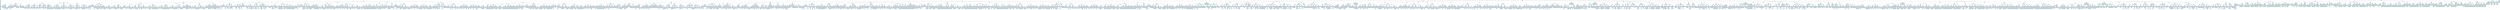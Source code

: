 digraph GameTree {
node [shape=box, style=filled, fillcolor=lightblue];
node0 [label="_|_|_\n_|_|_\n_|_|_"];
node1 [label="_|X|_\n_|_|_\n_|_|_"];
node0 -> node1;
node2 [label="_|X|_\n_|_|_\n_|_|_"];
node3 [label="O|X|_\n_|_|_\n_|_|_"];
node2 -> node3;
node4 [label="O|X|X\n_|_|_\n_|_|_"];
node3 -> node4;
node5 [label="O|X|X\nO|_|_\n_|_|_"];
node4 -> node5;
node6 [label="O|X|X\nO|X|_\n_|_|_"];
node5 -> node6;
node7 [label="O|X|X\nO|X|O\n_|_|_"];
node6 -> node7;
node8 [label="O|X|X\nO|X|O\nX|_|_"];
node7 -> node8;
node9 [label="O|X|X\nO|X|O\n_|X|_"];
node7 -> node9;
node10 [label="O|X|X\nO|X|O\n_|_|X"];
node7 -> node10;
node11 [label="O|X|X\nO|X|O\nO|_|X"];
node10 -> node11;
node12 [label="O|X|X\nO|X|_\nO|_|_"];
node6 -> node12;
node13 [label="O|X|X\nO|X|_\n_|O|_"];
node6 -> node13;
node14 [label="O|X|X\nO|X|X\n_|O|_"];
node13 -> node14;
node15 [label="O|X|X\nO|X|X\nO|O|_"];
node14 -> node15;
node16 [label="O|X|X\nO|X|X\n_|O|O"];
node14 -> node16;
node17 [label="O|X|X\nO|X|X\nX|O|O"];
node16 -> node17;
node18 [label="O|X|X\nO|X|_\n_|_|O"];
node6 -> node18;
node19 [label="O|X|X\nO|X|X\n_|_|O"];
node18 -> node19;
node20 [label="O|X|X\nO|X|X\nO|_|O"];
node19 -> node20;
node21 [label="O|X|X\nO|X|X\n_|O|O"];
node19 -> node21;
node22 [label="O|X|X\nO|X|X\nX|O|O"];
node21 -> node22;
node23 [label="O|X|X\nO|_|X\n_|_|_"];
node5 -> node23;
node24 [label="O|X|X\nO|O|X\n_|_|_"];
node23 -> node24;
node25 [label="O|X|X\nO|O|X\nX|_|_"];
node24 -> node25;
node26 [label="O|X|X\nO|O|X\nX|O|_"];
node25 -> node26;
node27 [label="O|X|X\nO|O|X\nX|O|X"];
node26 -> node27;
node28 [label="O|X|X\nO|O|X\nX|_|O"];
node25 -> node28;
node29 [label="O|X|X\nO|O|X\n_|X|_"];
node24 -> node29;
node30 [label="O|X|X\nO|O|X\nO|X|_"];
node29 -> node30;
node31 [label="O|X|X\nO|O|X\n_|_|X"];
node24 -> node31;
node32 [label="O|X|X\nO|_|X\nO|_|_"];
node23 -> node32;
node33 [label="O|X|X\nO|_|_\nX|_|_"];
node5 -> node33;
node34 [label="O|X|X\nO|O|_\nX|_|_"];
node33 -> node34;
node35 [label="O|X|X\nO|O|X\nX|_|_"];
node34 -> node35;
node36 [label="O|X|X\nO|O|X\nX|O|_"];
node35 -> node36;
node37 [label="O|X|X\nO|O|X\nX|O|X"];
node36 -> node37;
node38 [label="O|X|X\nO|O|X\nX|_|O"];
node35 -> node38;
node39 [label="O|X|X\nO|O|_\nX|X|_"];
node34 -> node39;
node40 [label="O|X|X\nO|O|O\nX|X|_"];
node39 -> node40;
node41 [label="O|X|X\nO|O|_\nX|_|X"];
node34 -> node41;
node42 [label="O|X|X\nO|O|O\nX|_|X"];
node41 -> node42;
node43 [label="O|X|X\nO|_|O\nX|_|_"];
node33 -> node43;
node44 [label="O|X|X\nO|X|O\nX|_|_"];
node43 -> node44;
node45 [label="O|X|X\nO|_|_\nX|O|_"];
node33 -> node45;
node46 [label="O|X|X\nO|X|_\nX|O|_"];
node45 -> node46;
node47 [label="O|X|X\nO|_|_\nX|_|O"];
node33 -> node47;
node48 [label="O|X|X\nO|X|_\nX|_|O"];
node47 -> node48;
node49 [label="O|X|X\nO|_|_\n_|X|_"];
node5 -> node49;
node50 [label="O|X|X\nO|O|_\n_|X|_"];
node49 -> node50;
node51 [label="O|X|X\nO|O|X\n_|X|_"];
node50 -> node51;
node52 [label="O|X|X\nO|O|X\nO|X|_"];
node51 -> node52;
node53 [label="O|X|X\nO|O|_\nX|X|_"];
node50 -> node53;
node54 [label="O|X|X\nO|O|O\nX|X|_"];
node53 -> node54;
node55 [label="O|X|X\nO|O|_\n_|X|X"];
node50 -> node55;
node56 [label="O|X|X\nO|O|O\n_|X|X"];
node55 -> node56;
node57 [label="O|X|X\nO|_|_\n_|_|X"];
node5 -> node57;
node58 [label="O|X|X\nO|O|_\n_|_|X"];
node57 -> node58;
node59 [label="O|X|X\nO|O|X\n_|_|X"];
node58 -> node59;
node60 [label="O|X|X\nO|O|_\nX|_|X"];
node58 -> node60;
node61 [label="O|X|X\nO|O|O\nX|_|X"];
node60 -> node61;
node62 [label="O|X|X\nO|O|_\n_|X|X"];
node58 -> node62;
node63 [label="O|X|X\nO|O|O\n_|X|X"];
node62 -> node63;
node64 [label="O|X|X\nO|_|O\n_|_|X"];
node57 -> node64;
node65 [label="O|X|X\nO|X|O\n_|_|X"];
node64 -> node65;
node66 [label="O|X|X\nO|X|O\nO|_|X"];
node65 -> node66;
node67 [label="O|X|X\nO|_|O\nX|_|X"];
node64 -> node67;
node68 [label="O|X|X\nO|O|O\nX|_|X"];
node67 -> node68;
node69 [label="O|X|X\nO|_|O\n_|X|X"];
node64 -> node69;
node70 [label="O|X|X\nO|O|O\n_|X|X"];
node69 -> node70;
node71 [label="O|X|X\n_|O|_\n_|_|_"];
node4 -> node71;
node72 [label="O|X|X\nX|O|_\n_|_|_"];
node71 -> node72;
node73 [label="O|X|X\nX|O|O\n_|_|_"];
node72 -> node73;
node74 [label="O|X|X\nX|O|O\nX|_|_"];
node73 -> node74;
node75 [label="O|X|X\nX|O|O\nX|O|_"];
node74 -> node75;
node76 [label="O|X|X\nX|O|O\nX|O|X"];
node75 -> node76;
node77 [label="O|X|X\nX|O|O\nX|_|O"];
node74 -> node77;
node78 [label="O|X|X\nX|O|_\nO|_|_"];
node72 -> node78;
node79 [label="O|X|X\nX|O|X\nO|_|_"];
node78 -> node79;
node80 [label="O|X|X\nX|O|X\nO|O|_"];
node79 -> node80;
node81 [label="O|X|X\nX|O|X\nO|O|X"];
node80 -> node81;
node82 [label="O|X|X\nX|O|X\nO|_|O"];
node79 -> node82;
node83 [label="O|X|X\nX|O|_\n_|O|_"];
node72 -> node83;
node84 [label="O|X|X\nX|O|X\n_|O|_"];
node83 -> node84;
node85 [label="O|X|X\nX|O|X\nO|O|_"];
node84 -> node85;
node86 [label="O|X|X\nX|O|X\nO|O|X"];
node85 -> node86;
node87 [label="O|X|X\nX|O|X\n_|O|O"];
node84 -> node87;
node88 [label="O|X|X\nX|O|_\n_|_|O"];
node72 -> node88;
node89 [label="O|X|X\n_|O|X\n_|_|_"];
node71 -> node89;
node90 [label="O|X|X\nO|O|X\n_|_|_"];
node89 -> node90;
node91 [label="O|X|X\nO|O|X\nX|_|_"];
node90 -> node91;
node92 [label="O|X|X\nO|O|X\nX|O|_"];
node91 -> node92;
node93 [label="O|X|X\nO|O|X\nX|O|X"];
node92 -> node93;
node94 [label="O|X|X\nO|O|X\nX|_|O"];
node91 -> node94;
node95 [label="O|X|X\n_|O|X\nO|_|_"];
node89 -> node95;
node96 [label="O|X|X\nX|O|X\nO|_|_"];
node95 -> node96;
node97 [label="O|X|X\nX|O|X\nO|O|_"];
node96 -> node97;
node98 [label="O|X|X\nX|O|X\nO|O|X"];
node97 -> node98;
node99 [label="O|X|X\nX|O|X\nO|_|O"];
node96 -> node99;
node100 [label="O|X|X\n_|O|X\n_|O|_"];
node89 -> node100;
node101 [label="O|X|X\nX|O|X\n_|O|_"];
node100 -> node101;
node102 [label="O|X|X\nX|O|X\nO|O|_"];
node101 -> node102;
node103 [label="O|X|X\nX|O|X\nO|O|X"];
node102 -> node103;
node104 [label="O|X|X\nX|O|X\n_|O|O"];
node101 -> node104;
node105 [label="O|X|X\n_|O|X\n_|_|O"];
node89 -> node105;
node106 [label="O|X|X\n_|O|_\nX|_|_"];
node71 -> node106;
node107 [label="O|X|X\nO|O|_\nX|_|_"];
node106 -> node107;
node108 [label="O|X|X\nO|O|X\nX|_|_"];
node107 -> node108;
node109 [label="O|X|X\nO|O|X\nX|O|_"];
node108 -> node109;
node110 [label="O|X|X\nO|O|X\nX|O|X"];
node109 -> node110;
node111 [label="O|X|X\nO|O|X\nX|_|O"];
node108 -> node111;
node112 [label="O|X|X\n_|O|O\nX|_|_"];
node106 -> node112;
node113 [label="O|X|X\nX|O|O\nX|_|_"];
node112 -> node113;
node114 [label="O|X|X\nX|O|O\nX|O|_"];
node113 -> node114;
node115 [label="O|X|X\nX|O|O\nX|O|X"];
node114 -> node115;
node116 [label="O|X|X\nX|O|O\nX|_|O"];
node113 -> node116;
node117 [label="O|X|X\n_|O|_\nX|O|_"];
node106 -> node117;
node118 [label="O|X|X\nX|O|_\nX|O|_"];
node117 -> node118;
node119 [label="O|X|X\nX|O|O\nX|O|_"];
node118 -> node119;
node120 [label="O|X|X\nX|O|O\nX|O|X"];
node119 -> node120;
node121 [label="O|X|X\nX|O|_\nX|O|O"];
node118 -> node121;
node122 [label="O|X|X\n_|O|_\nX|_|O"];
node106 -> node122;
node123 [label="O|X|X\n_|O|_\n_|X|_"];
node71 -> node123;
node124 [label="O|X|X\nO|O|_\n_|X|_"];
node123 -> node124;
node125 [label="O|X|X\nO|O|X\n_|X|_"];
node124 -> node125;
node126 [label="O|X|X\nO|O|X\nO|X|_"];
node125 -> node126;
node127 [label="O|X|X\nO|O|X\n_|X|O"];
node125 -> node127;
node128 [label="O|X|X\n_|O|O\n_|X|_"];
node123 -> node128;
node129 [label="O|X|X\nX|O|O\n_|X|_"];
node128 -> node129;
node130 [label="O|X|X\nX|O|O\nO|X|_"];
node129 -> node130;
node131 [label="O|X|X\nX|O|O\nO|X|X"];
node130 -> node131;
node132 [label="O|X|X\nX|O|O\n_|X|O"];
node129 -> node132;
node133 [label="O|X|X\n_|O|_\nO|X|_"];
node123 -> node133;
node134 [label="O|X|X\nX|O|_\nO|X|_"];
node133 -> node134;
node135 [label="O|X|X\nX|O|O\nO|X|_"];
node134 -> node135;
node136 [label="O|X|X\nX|O|O\nO|X|X"];
node135 -> node136;
node137 [label="O|X|X\nX|O|_\nO|X|O"];
node134 -> node137;
node138 [label="O|X|X\n_|O|_\n_|X|O"];
node123 -> node138;
node139 [label="O|X|X\n_|O|_\n_|_|X"];
node71 -> node139;
node140 [label="O|X|X\nO|O|_\n_|_|X"];
node139 -> node140;
node141 [label="O|X|X\nO|O|X\n_|_|X"];
node140 -> node141;
node142 [label="O|X|X\n_|O|O\n_|_|X"];
node139 -> node142;
node143 [label="O|X|X\nX|O|O\n_|_|X"];
node142 -> node143;
node144 [label="O|X|X\nX|O|O\nO|_|X"];
node143 -> node144;
node145 [label="O|X|X\nX|O|O\nO|X|X"];
node144 -> node145;
node146 [label="O|X|X\nX|O|O\n_|O|X"];
node143 -> node146;
node147 [label="O|X|X\nX|O|O\nX|O|X"];
node146 -> node147;
node148 [label="O|X|X\n_|O|_\nO|_|X"];
node139 -> node148;
node149 [label="O|X|X\nX|O|_\nO|_|X"];
node148 -> node149;
node150 [label="O|X|X\nX|O|O\nO|_|X"];
node149 -> node150;
node151 [label="O|X|X\nX|O|O\nO|X|X"];
node150 -> node151;
node152 [label="O|X|X\nX|O|_\nO|O|X"];
node149 -> node152;
node153 [label="O|X|X\nX|O|X\nO|O|X"];
node152 -> node153;
node154 [label="O|X|X\n_|O|_\n_|O|X"];
node139 -> node154;
node155 [label="O|X|X\nX|O|_\n_|O|X"];
node154 -> node155;
node156 [label="O|X|X\nX|O|O\n_|O|X"];
node155 -> node156;
node157 [label="O|X|X\nX|O|O\nX|O|X"];
node156 -> node157;
node158 [label="O|X|X\nX|O|_\nO|O|X"];
node155 -> node158;
node159 [label="O|X|X\nX|O|X\nO|O|X"];
node158 -> node159;
node160 [label="O|X|X\n_|_|O\n_|_|_"];
node4 -> node160;
node161 [label="O|X|X\nX|_|O\n_|_|_"];
node160 -> node161;
node162 [label="O|X|X\nX|O|O\n_|_|_"];
node161 -> node162;
node163 [label="O|X|X\nX|O|O\nX|_|_"];
node162 -> node163;
node164 [label="O|X|X\nX|O|O\nX|O|_"];
node163 -> node164;
node165 [label="O|X|X\nX|O|O\nX|O|X"];
node164 -> node165;
node166 [label="O|X|X\nX|O|O\nX|_|O"];
node163 -> node166;
node167 [label="O|X|X\nX|_|O\nO|_|_"];
node161 -> node167;
node168 [label="O|X|X\nX|X|O\nO|_|_"];
node167 -> node168;
node169 [label="O|X|X\nX|X|O\nO|O|_"];
node168 -> node169;
node170 [label="O|X|X\nX|X|O\nO|O|X"];
node169 -> node170;
node171 [label="O|X|X\nX|X|O\nO|_|O"];
node168 -> node171;
node172 [label="O|X|X\nX|X|O\nO|X|O"];
node171 -> node172;
node173 [label="O|X|X\nX|_|O\n_|O|_"];
node161 -> node173;
node174 [label="O|X|X\nX|X|O\n_|O|_"];
node173 -> node174;
node175 [label="O|X|X\nX|X|O\nO|O|_"];
node174 -> node175;
node176 [label="O|X|X\nX|X|O\nO|O|X"];
node175 -> node176;
node177 [label="O|X|X\nX|X|O\n_|O|O"];
node174 -> node177;
node178 [label="O|X|X\nX|X|O\nX|O|O"];
node177 -> node178;
node179 [label="O|X|X\nX|_|O\n_|_|O"];
node161 -> node179;
node180 [label="O|X|X\nX|X|O\n_|_|O"];
node179 -> node180;
node181 [label="O|X|X\nX|X|O\nO|_|O"];
node180 -> node181;
node182 [label="O|X|X\nX|X|O\nO|X|O"];
node181 -> node182;
node183 [label="O|X|X\nX|X|O\n_|O|O"];
node180 -> node183;
node184 [label="O|X|X\nX|X|O\nX|O|O"];
node183 -> node184;
node185 [label="O|X|X\n_|_|_\nO|_|_"];
node4 -> node185;
node186 [label="O|X|X\nX|_|_\nO|_|_"];
node185 -> node186;
node187 [label="O|X|X\nX|O|_\nO|_|_"];
node186 -> node187;
node188 [label="O|X|X\nX|O|X\nO|_|_"];
node187 -> node188;
node189 [label="O|X|X\nX|O|X\nO|O|_"];
node188 -> node189;
node190 [label="O|X|X\nX|O|X\nO|O|X"];
node189 -> node190;
node191 [label="O|X|X\nX|O|X\nO|_|O"];
node188 -> node191;
node192 [label="O|X|X\nX|_|O\nO|_|_"];
node186 -> node192;
node193 [label="O|X|X\nX|X|O\nO|_|_"];
node192 -> node193;
node194 [label="O|X|X\nX|X|O\nO|O|_"];
node193 -> node194;
node195 [label="O|X|X\nX|X|O\nO|O|X"];
node194 -> node195;
node196 [label="O|X|X\nX|X|O\nO|_|O"];
node193 -> node196;
node197 [label="O|X|X\nX|X|O\nO|X|O"];
node196 -> node197;
node198 [label="O|X|X\nX|_|_\nO|O|_"];
node186 -> node198;
node199 [label="O|X|X\nX|X|_\nO|O|_"];
node198 -> node199;
node200 [label="O|X|X\nX|X|O\nO|O|_"];
node199 -> node200;
node201 [label="O|X|X\nX|X|O\nO|O|X"];
node200 -> node201;
node202 [label="O|X|X\nX|X|_\nO|O|O"];
node199 -> node202;
node203 [label="O|X|X\nX|_|_\nO|_|O"];
node186 -> node203;
node204 [label="O|X|X\nX|X|_\nO|_|O"];
node203 -> node204;
node205 [label="O|X|X\nX|X|O\nO|_|O"];
node204 -> node205;
node206 [label="O|X|X\nX|X|O\nO|X|O"];
node205 -> node206;
node207 [label="O|X|X\nX|X|_\nO|O|O"];
node204 -> node207;
node208 [label="O|X|X\n_|_|_\n_|O|_"];
node4 -> node208;
node209 [label="O|X|X\nX|_|_\n_|O|_"];
node208 -> node209;
node210 [label="O|X|X\nX|O|_\n_|O|_"];
node209 -> node210;
node211 [label="O|X|X\nX|O|X\n_|O|_"];
node210 -> node211;
node212 [label="O|X|X\nX|O|X\nO|O|_"];
node211 -> node212;
node213 [label="O|X|X\nX|O|X\nO|O|X"];
node212 -> node213;
node214 [label="O|X|X\nX|O|X\n_|O|O"];
node211 -> node214;
node215 [label="O|X|X\nX|_|O\n_|O|_"];
node209 -> node215;
node216 [label="O|X|X\nX|X|O\n_|O|_"];
node215 -> node216;
node217 [label="O|X|X\nX|X|O\nO|O|_"];
node216 -> node217;
node218 [label="O|X|X\nX|X|O\nO|O|X"];
node217 -> node218;
node219 [label="O|X|X\nX|X|O\n_|O|O"];
node216 -> node219;
node220 [label="O|X|X\nX|X|O\nX|O|O"];
node219 -> node220;
node221 [label="O|X|X\nX|_|_\nO|O|_"];
node209 -> node221;
node222 [label="O|X|X\nX|X|_\nO|O|_"];
node221 -> node222;
node223 [label="O|X|X\nX|X|O\nO|O|_"];
node222 -> node223;
node224 [label="O|X|X\nX|X|O\nO|O|X"];
node223 -> node224;
node225 [label="O|X|X\nX|X|_\nO|O|O"];
node222 -> node225;
node226 [label="O|X|X\nX|_|_\n_|O|O"];
node209 -> node226;
node227 [label="O|X|X\nX|X|_\n_|O|O"];
node226 -> node227;
node228 [label="O|X|X\nX|X|O\n_|O|O"];
node227 -> node228;
node229 [label="O|X|X\nX|X|O\nX|O|O"];
node228 -> node229;
node230 [label="O|X|X\nX|X|_\nO|O|O"];
node227 -> node230;
node231 [label="O|X|X\n_|_|_\n_|_|O"];
node4 -> node231;
node232 [label="O|X|X\nX|_|_\n_|_|O"];
node231 -> node232;
node233 [label="O|X|X\nX|O|_\n_|_|O"];
node232 -> node233;
node234 [label="O|X|X\nX|_|O\n_|_|O"];
node232 -> node234;
node235 [label="O|X|X\nX|X|O\n_|_|O"];
node234 -> node235;
node236 [label="O|X|X\nX|X|O\nO|_|O"];
node235 -> node236;
node237 [label="O|X|X\nX|X|O\nO|X|O"];
node236 -> node237;
node238 [label="O|X|X\nX|X|O\n_|O|O"];
node235 -> node238;
node239 [label="O|X|X\nX|X|O\nX|O|O"];
node238 -> node239;
node240 [label="O|X|X\nX|_|_\nO|_|O"];
node232 -> node240;
node241 [label="O|X|X\nX|X|_\nO|_|O"];
node240 -> node241;
node242 [label="O|X|X\nX|X|O\nO|_|O"];
node241 -> node242;
node243 [label="O|X|X\nX|X|O\nO|X|O"];
node242 -> node243;
node244 [label="O|X|X\nX|X|_\nO|O|O"];
node241 -> node244;
node245 [label="O|X|X\nX|_|_\n_|O|O"];
node232 -> node245;
node246 [label="O|X|X\nX|X|_\n_|O|O"];
node245 -> node246;
node247 [label="O|X|X\nX|X|O\n_|O|O"];
node246 -> node247;
node248 [label="O|X|X\nX|X|O\nX|O|O"];
node247 -> node248;
node249 [label="O|X|X\nX|X|_\nO|O|O"];
node246 -> node249;
node250 [label="O|X|X\n_|X|_\n_|_|O"];
node231 -> node250;
node251 [label="O|X|X\nO|X|_\n_|_|O"];
node250 -> node251;
node252 [label="O|X|X\nO|X|X\n_|_|O"];
node251 -> node252;
node253 [label="O|X|X\nO|X|X\nO|_|O"];
node252 -> node253;
node254 [label="O|X|X\nO|X|X\n_|O|O"];
node252 -> node254;
node255 [label="O|X|X\nO|X|X\nX|O|O"];
node254 -> node255;
node256 [label="O|X|X\n_|X|O\n_|_|O"];
node250 -> node256;
node257 [label="O|X|X\nX|X|O\n_|_|O"];
node256 -> node257;
node258 [label="O|X|X\nX|X|O\nO|_|O"];
node257 -> node258;
node259 [label="O|X|X\nX|X|O\nO|X|O"];
node258 -> node259;
node260 [label="O|X|X\nX|X|O\n_|O|O"];
node257 -> node260;
node261 [label="O|X|X\nX|X|O\nX|O|O"];
node260 -> node261;
node262 [label="O|X|X\n_|X|_\nO|_|O"];
node250 -> node262;
node263 [label="O|X|X\nX|X|_\nO|_|O"];
node262 -> node263;
node264 [label="O|X|X\nX|X|O\nO|_|O"];
node263 -> node264;
node265 [label="O|X|X\nX|X|O\nO|X|O"];
node264 -> node265;
node266 [label="O|X|X\nX|X|_\nO|O|O"];
node263 -> node266;
node267 [label="O|X|X\n_|X|_\n_|O|O"];
node250 -> node267;
node268 [label="O|X|X\nX|X|_\n_|O|O"];
node267 -> node268;
node269 [label="O|X|X\nX|X|O\n_|O|O"];
node268 -> node269;
node270 [label="O|X|X\nX|X|O\nX|O|O"];
node269 -> node270;
node271 [label="O|X|X\nX|X|_\nO|O|O"];
node268 -> node271;
node272 [label="O|X|_\nX|_|_\n_|_|_"];
node3 -> node272;
node273 [label="O|X|O\nX|_|_\n_|_|_"];
node272 -> node273;
node274 [label="O|X|O\nX|X|_\n_|_|_"];
node273 -> node274;
node275 [label="O|X|O\nX|X|O\n_|_|_"];
node274 -> node275;
node276 [label="O|X|O\nX|X|O\nX|_|_"];
node275 -> node276;
node277 [label="O|X|O\nX|X|O\nX|O|_"];
node276 -> node277;
node278 [label="O|X|O\nX|X|O\nX|O|X"];
node277 -> node278;
node279 [label="O|X|O\nX|X|O\nX|_|O"];
node276 -> node279;
node280 [label="O|X|O\nX|X|O\n_|X|_"];
node275 -> node280;
node281 [label="O|X|O\nX|X|O\n_|_|X"];
node275 -> node281;
node282 [label="O|X|O\nX|X|O\nO|_|X"];
node281 -> node282;
node283 [label="O|X|O\nX|X|O\nO|X|X"];
node282 -> node283;
node284 [label="O|X|O\nX|X|_\nO|_|_"];
node274 -> node284;
node285 [label="O|X|O\nX|X|X\nO|_|_"];
node284 -> node285;
node286 [label="O|X|O\nX|X|_\n_|O|_"];
node274 -> node286;
node287 [label="O|X|O\nX|X|X\n_|O|_"];
node286 -> node287;
node288 [label="O|X|O\nX|X|_\n_|_|O"];
node274 -> node288;
node289 [label="O|X|O\nX|X|X\n_|_|O"];
node288 -> node289;
node290 [label="O|X|O\nX|_|X\n_|_|_"];
node273 -> node290;
node291 [label="O|X|O\nX|O|X\n_|_|_"];
node290 -> node291;
node292 [label="O|X|O\nX|O|X\nX|_|_"];
node291 -> node292;
node293 [label="O|X|O\nX|O|X\nX|O|_"];
node292 -> node293;
node294 [label="O|X|O\nX|O|X\nX|O|X"];
node293 -> node294;
node295 [label="O|X|O\nX|O|X\n_|X|_"];
node291 -> node295;
node296 [label="O|X|O\nX|O|X\nO|X|_"];
node295 -> node296;
node297 [label="O|X|O\nX|O|X\n_|_|X"];
node291 -> node297;
node298 [label="O|X|O\nX|O|X\nO|_|X"];
node297 -> node298;
node299 [label="O|X|O\nX|_|_\nX|_|_"];
node273 -> node299;
node300 [label="O|X|O\nX|O|_\nX|_|_"];
node299 -> node300;
node301 [label="O|X|O\nX|O|X\nX|_|_"];
node300 -> node301;
node302 [label="O|X|O\nX|O|X\nX|O|_"];
node301 -> node302;
node303 [label="O|X|O\nX|O|X\nX|O|X"];
node302 -> node303;
node304 [label="O|X|O\nX|O|_\nX|X|_"];
node300 -> node304;
node305 [label="O|X|O\nX|O|O\nX|X|_"];
node304 -> node305;
node306 [label="O|X|O\nX|O|O\nX|X|X"];
node305 -> node306;
node307 [label="O|X|O\nX|O|_\nX|_|X"];
node300 -> node307;
node308 [label="O|X|O\nX|O|O\nX|_|X"];
node307 -> node308;
node309 [label="O|X|O\nX|O|O\nX|X|X"];
node308 -> node309;
node310 [label="O|X|O\nX|_|_\n_|X|_"];
node273 -> node310;
node311 [label="O|X|O\nX|O|_\n_|X|_"];
node310 -> node311;
node312 [label="O|X|O\nX|O|X\n_|X|_"];
node311 -> node312;
node313 [label="O|X|O\nX|O|X\nO|X|_"];
node312 -> node313;
node314 [label="O|X|O\nX|O|_\nX|X|_"];
node311 -> node314;
node315 [label="O|X|O\nX|O|O\nX|X|_"];
node314 -> node315;
node316 [label="O|X|O\nX|O|O\nX|X|X"];
node315 -> node316;
node317 [label="O|X|O\nX|O|_\n_|X|X"];
node311 -> node317;
node318 [label="O|X|O\nX|O|O\n_|X|X"];
node317 -> node318;
node319 [label="O|X|O\nX|O|O\nX|X|X"];
node318 -> node319;
node320 [label="O|X|O\nX|_|_\n_|_|X"];
node273 -> node320;
node321 [label="O|X|O\nX|O|_\n_|_|X"];
node320 -> node321;
node322 [label="O|X|O\nX|O|X\n_|_|X"];
node321 -> node322;
node323 [label="O|X|O\nX|O|X\nO|_|X"];
node322 -> node323;
node324 [label="O|X|O\nX|O|_\nX|_|X"];
node321 -> node324;
node325 [label="O|X|O\nX|O|O\nX|_|X"];
node324 -> node325;
node326 [label="O|X|O\nX|O|O\nX|X|X"];
node325 -> node326;
node327 [label="O|X|O\nX|O|_\n_|X|X"];
node321 -> node327;
node328 [label="O|X|O\nX|O|O\n_|X|X"];
node327 -> node328;
node329 [label="O|X|O\nX|O|O\nX|X|X"];
node328 -> node329;
node330 [label="O|X|_\nX|O|_\n_|_|_"];
node272 -> node330;
node331 [label="O|X|X\nX|O|_\n_|_|_"];
node330 -> node331;
node332 [label="O|X|X\nX|O|O\n_|_|_"];
node331 -> node332;
node333 [label="O|X|X\nX|O|O\nX|_|_"];
node332 -> node333;
node334 [label="O|X|X\nX|O|O\nX|O|_"];
node333 -> node334;
node335 [label="O|X|X\nX|O|O\nX|O|X"];
node334 -> node335;
node336 [label="O|X|X\nX|O|O\nX|_|O"];
node333 -> node336;
node337 [label="O|X|X\nX|O|O\n_|X|_"];
node332 -> node337;
node338 [label="O|X|X\nX|O|O\nO|X|_"];
node337 -> node338;
node339 [label="O|X|X\nX|O|O\nO|X|X"];
node338 -> node339;
node340 [label="O|X|X\nX|O|O\n_|X|O"];
node337 -> node340;
node341 [label="O|X|X\nX|O|O\n_|_|X"];
node332 -> node341;
node342 [label="O|X|X\nX|O|O\nO|_|X"];
node341 -> node342;
node343 [label="O|X|X\nX|O|O\nO|X|X"];
node342 -> node343;
node344 [label="O|X|X\nX|O|O\n_|O|X"];
node341 -> node344;
node345 [label="O|X|X\nX|O|O\nX|O|X"];
node344 -> node345;
node346 [label="O|X|X\nX|O|_\nO|_|_"];
node331 -> node346;
node347 [label="O|X|X\nX|O|X\nO|_|_"];
node346 -> node347;
node348 [label="O|X|X\nX|O|X\nO|O|_"];
node347 -> node348;
node349 [label="O|X|X\nX|O|X\nO|O|X"];
node348 -> node349;
node350 [label="O|X|X\nX|O|X\nO|_|O"];
node347 -> node350;
node351 [label="O|X|X\nX|O|_\nO|X|_"];
node346 -> node351;
node352 [label="O|X|X\nX|O|O\nO|X|_"];
node351 -> node352;
node353 [label="O|X|X\nX|O|O\nO|X|X"];
node352 -> node353;
node354 [label="O|X|X\nX|O|_\nO|X|O"];
node351 -> node354;
node355 [label="O|X|X\nX|O|_\nO|_|X"];
node346 -> node355;
node356 [label="O|X|X\nX|O|O\nO|_|X"];
node355 -> node356;
node357 [label="O|X|X\nX|O|O\nO|X|X"];
node356 -> node357;
node358 [label="O|X|X\nX|O|_\nO|O|X"];
node355 -> node358;
node359 [label="O|X|X\nX|O|X\nO|O|X"];
node358 -> node359;
node360 [label="O|X|X\nX|O|_\n_|O|_"];
node331 -> node360;
node361 [label="O|X|X\nX|O|X\n_|O|_"];
node360 -> node361;
node362 [label="O|X|X\nX|O|X\nO|O|_"];
node361 -> node362;
node363 [label="O|X|X\nX|O|X\nO|O|X"];
node362 -> node363;
node364 [label="O|X|X\nX|O|X\n_|O|O"];
node361 -> node364;
node365 [label="O|X|X\nX|O|_\nX|O|_"];
node360 -> node365;
node366 [label="O|X|X\nX|O|O\nX|O|_"];
node365 -> node366;
node367 [label="O|X|X\nX|O|O\nX|O|X"];
node366 -> node367;
node368 [label="O|X|X\nX|O|_\nX|O|O"];
node365 -> node368;
node369 [label="O|X|X\nX|O|_\n_|O|X"];
node360 -> node369;
node370 [label="O|X|X\nX|O|O\n_|O|X"];
node369 -> node370;
node371 [label="O|X|X\nX|O|O\nX|O|X"];
node370 -> node371;
node372 [label="O|X|X\nX|O|_\nO|O|X"];
node369 -> node372;
node373 [label="O|X|X\nX|O|X\nO|O|X"];
node372 -> node373;
node374 [label="O|X|X\nX|O|_\n_|_|O"];
node331 -> node374;
node375 [label="O|X|_\nX|O|X\n_|_|_"];
node330 -> node375;
node376 [label="O|X|O\nX|O|X\n_|_|_"];
node375 -> node376;
node377 [label="O|X|O\nX|O|X\nX|_|_"];
node376 -> node377;
node378 [label="O|X|O\nX|O|X\nX|O|_"];
node377 -> node378;
node379 [label="O|X|O\nX|O|X\nX|O|X"];
node378 -> node379;
node380 [label="O|X|O\nX|O|X\nX|_|O"];
node377 -> node380;
node381 [label="O|X|O\nX|O|X\n_|X|_"];
node376 -> node381;
node382 [label="O|X|O\nX|O|X\nO|X|_"];
node381 -> node382;
node383 [label="O|X|O\nX|O|X\n_|_|X"];
node376 -> node383;
node384 [label="O|X|O\nX|O|X\nO|_|X"];
node383 -> node384;
node385 [label="O|X|_\nX|O|_\nX|_|_"];
node330 -> node385;
node386 [label="O|X|O\nX|O|_\nX|_|_"];
node385 -> node386;
node387 [label="O|X|O\nX|O|X\nX|_|_"];
node386 -> node387;
node388 [label="O|X|O\nX|O|X\nX|O|_"];
node387 -> node388;
node389 [label="O|X|O\nX|O|X\nX|O|X"];
node388 -> node389;
node390 [label="O|X|O\nX|O|X\nX|_|O"];
node387 -> node390;
node391 [label="O|X|O\nX|O|_\nX|X|_"];
node386 -> node391;
node392 [label="O|X|O\nX|O|O\nX|X|_"];
node391 -> node392;
node393 [label="O|X|O\nX|O|O\nX|X|X"];
node392 -> node393;
node394 [label="O|X|O\nX|O|_\nX|X|O"];
node391 -> node394;
node395 [label="O|X|O\nX|O|_\nX|_|X"];
node386 -> node395;
node396 [label="O|X|O\nX|O|O\nX|_|X"];
node395 -> node396;
node397 [label="O|X|O\nX|O|O\nX|X|X"];
node396 -> node397;
node398 [label="O|X|O\nX|O|_\nX|O|X"];
node395 -> node398;
node399 [label="O|X|O\nX|O|X\nX|O|X"];
node398 -> node399;
node400 [label="O|X|_\nX|O|O\nX|_|_"];
node385 -> node400;
node401 [label="O|X|X\nX|O|O\nX|_|_"];
node400 -> node401;
node402 [label="O|X|X\nX|O|O\nX|O|_"];
node401 -> node402;
node403 [label="O|X|X\nX|O|O\nX|O|X"];
node402 -> node403;
node404 [label="O|X|X\nX|O|O\nX|_|O"];
node401 -> node404;
node405 [label="O|X|_\nX|O|O\nX|X|_"];
node400 -> node405;
node406 [label="O|X|O\nX|O|O\nX|X|_"];
node405 -> node406;
node407 [label="O|X|O\nX|O|O\nX|X|X"];
node406 -> node407;
node408 [label="O|X|_\nX|O|O\nX|X|O"];
node405 -> node408;
node409 [label="O|X|_\nX|O|O\nX|_|X"];
node400 -> node409;
node410 [label="O|X|O\nX|O|O\nX|_|X"];
node409 -> node410;
node411 [label="O|X|O\nX|O|O\nX|X|X"];
node410 -> node411;
node412 [label="O|X|_\nX|O|O\nX|O|X"];
node409 -> node412;
node413 [label="O|X|X\nX|O|O\nX|O|X"];
node412 -> node413;
node414 [label="O|X|_\nX|O|_\nX|O|_"];
node385 -> node414;
node415 [label="O|X|X\nX|O|_\nX|O|_"];
node414 -> node415;
node416 [label="O|X|X\nX|O|O\nX|O|_"];
node415 -> node416;
node417 [label="O|X|X\nX|O|O\nX|O|X"];
node416 -> node417;
node418 [label="O|X|X\nX|O|_\nX|O|O"];
node415 -> node418;
node419 [label="O|X|_\nX|O|X\nX|O|_"];
node414 -> node419;
node420 [label="O|X|O\nX|O|X\nX|O|_"];
node419 -> node420;
node421 [label="O|X|O\nX|O|X\nX|O|X"];
node420 -> node421;
node422 [label="O|X|_\nX|O|X\nX|O|O"];
node419 -> node422;
node423 [label="O|X|_\nX|O|_\nX|O|X"];
node414 -> node423;
node424 [label="O|X|O\nX|O|_\nX|O|X"];
node423 -> node424;
node425 [label="O|X|O\nX|O|X\nX|O|X"];
node424 -> node425;
node426 [label="O|X|_\nX|O|O\nX|O|X"];
node423 -> node426;
node427 [label="O|X|X\nX|O|O\nX|O|X"];
node426 -> node427;
node428 [label="O|X|_\nX|O|_\nX|_|O"];
node385 -> node428;
node429 [label="O|X|_\nX|O|_\n_|X|_"];
node330 -> node429;
node430 [label="O|X|O\nX|O|_\n_|X|_"];
node429 -> node430;
node431 [label="O|X|O\nX|O|X\n_|X|_"];
node430 -> node431;
node432 [label="O|X|O\nX|O|X\nO|X|_"];
node431 -> node432;
node433 [label="O|X|O\nX|O|_\nX|X|_"];
node430 -> node433;
node434 [label="O|X|O\nX|O|O\nX|X|_"];
node433 -> node434;
node435 [label="O|X|O\nX|O|O\nX|X|X"];
node434 -> node435;
node436 [label="O|X|O\nX|O|_\nX|X|O"];
node433 -> node436;
node437 [label="O|X|O\nX|O|_\n_|X|X"];
node430 -> node437;
node438 [label="O|X|O\nX|O|O\n_|X|X"];
node437 -> node438;
node439 [label="O|X|O\nX|O|O\nX|X|X"];
node438 -> node439;
node440 [label="O|X|O\nX|O|_\nO|X|X"];
node437 -> node440;
node441 [label="O|X|_\nX|O|_\n_|_|X"];
node330 -> node441;
node442 [label="O|X|O\nX|O|_\n_|_|X"];
node441 -> node442;
node443 [label="O|X|O\nX|O|X\n_|_|X"];
node442 -> node443;
node444 [label="O|X|O\nX|O|X\nO|_|X"];
node443 -> node444;
node445 [label="O|X|O\nX|O|_\nX|_|X"];
node442 -> node445;
node446 [label="O|X|O\nX|O|O\nX|_|X"];
node445 -> node446;
node447 [label="O|X|O\nX|O|O\nX|X|X"];
node446 -> node447;
node448 [label="O|X|O\nX|O|_\nX|O|X"];
node445 -> node448;
node449 [label="O|X|O\nX|O|X\nX|O|X"];
node448 -> node449;
node450 [label="O|X|O\nX|O|_\n_|X|X"];
node442 -> node450;
node451 [label="O|X|O\nX|O|O\n_|X|X"];
node450 -> node451;
node452 [label="O|X|O\nX|O|O\nX|X|X"];
node451 -> node452;
node453 [label="O|X|O\nX|O|_\nO|X|X"];
node450 -> node453;
node454 [label="O|X|_\nX|O|O\n_|_|X"];
node441 -> node454;
node455 [label="O|X|X\nX|O|O\n_|_|X"];
node454 -> node455;
node456 [label="O|X|X\nX|O|O\nO|_|X"];
node455 -> node456;
node457 [label="O|X|X\nX|O|O\nO|X|X"];
node456 -> node457;
node458 [label="O|X|X\nX|O|O\n_|O|X"];
node455 -> node458;
node459 [label="O|X|X\nX|O|O\nX|O|X"];
node458 -> node459;
node460 [label="O|X|_\nX|O|_\nO|_|X"];
node441 -> node460;
node461 [label="O|X|X\nX|O|_\nO|_|X"];
node460 -> node461;
node462 [label="O|X|X\nX|O|O\nO|_|X"];
node461 -> node462;
node463 [label="O|X|X\nX|O|O\nO|X|X"];
node462 -> node463;
node464 [label="O|X|X\nX|O|_\nO|O|X"];
node461 -> node464;
node465 [label="O|X|X\nX|O|X\nO|O|X"];
node464 -> node465;
node466 [label="O|X|_\nX|O|_\n_|O|X"];
node441 -> node466;
node467 [label="O|X|X\nX|O|_\n_|O|X"];
node466 -> node467;
node468 [label="O|X|X\nX|O|O\n_|O|X"];
node467 -> node468;
node469 [label="O|X|X\nX|O|O\nX|O|X"];
node468 -> node469;
node470 [label="O|X|X\nX|O|_\nO|O|X"];
node467 -> node470;
node471 [label="O|X|X\nX|O|X\nO|O|X"];
node470 -> node471;
node472 [label="O|X|_\nX|_|O\n_|_|_"];
node272 -> node472;
node473 [label="O|X|X\nX|_|O\n_|_|_"];
node472 -> node473;
node474 [label="O|X|X\nX|O|O\n_|_|_"];
node473 -> node474;
node475 [label="O|X|X\nX|O|O\nX|_|_"];
node474 -> node475;
node476 [label="O|X|X\nX|O|O\nX|O|_"];
node475 -> node476;
node477 [label="O|X|X\nX|O|O\nX|O|X"];
node476 -> node477;
node478 [label="O|X|X\nX|O|O\nX|_|O"];
node475 -> node478;
node479 [label="O|X|X\nX|O|O\n_|X|_"];
node474 -> node479;
node480 [label="O|X|X\nX|O|O\nO|X|_"];
node479 -> node480;
node481 [label="O|X|X\nX|O|O\nO|X|X"];
node480 -> node481;
node482 [label="O|X|X\nX|O|O\n_|X|O"];
node479 -> node482;
node483 [label="O|X|X\nX|O|O\n_|_|X"];
node474 -> node483;
node484 [label="O|X|X\nX|O|O\nO|_|X"];
node483 -> node484;
node485 [label="O|X|X\nX|O|O\nO|X|X"];
node484 -> node485;
node486 [label="O|X|X\nX|O|O\n_|O|X"];
node483 -> node486;
node487 [label="O|X|X\nX|O|O\nX|O|X"];
node486 -> node487;
node488 [label="O|X|X\nX|_|O\nO|_|_"];
node473 -> node488;
node489 [label="O|X|X\nX|X|O\nO|_|_"];
node488 -> node489;
node490 [label="O|X|X\nX|X|O\nO|O|_"];
node489 -> node490;
node491 [label="O|X|X\nX|X|O\nO|O|X"];
node490 -> node491;
node492 [label="O|X|X\nX|X|O\nO|_|O"];
node489 -> node492;
node493 [label="O|X|X\nX|X|O\nO|X|O"];
node492 -> node493;
node494 [label="O|X|X\nX|_|O\n_|O|_"];
node473 -> node494;
node495 [label="O|X|X\nX|X|O\n_|O|_"];
node494 -> node495;
node496 [label="O|X|X\nX|X|O\nO|O|_"];
node495 -> node496;
node497 [label="O|X|X\nX|X|O\nO|O|X"];
node496 -> node497;
node498 [label="O|X|X\nX|X|O\n_|O|O"];
node495 -> node498;
node499 [label="O|X|X\nX|X|O\nX|O|O"];
node498 -> node499;
node500 [label="O|X|X\nX|_|O\n_|_|O"];
node473 -> node500;
node501 [label="O|X|X\nX|X|O\n_|_|O"];
node500 -> node501;
node502 [label="O|X|X\nX|X|O\nO|_|O"];
node501 -> node502;
node503 [label="O|X|X\nX|X|O\nO|X|O"];
node502 -> node503;
node504 [label="O|X|X\nX|X|O\n_|O|O"];
node501 -> node504;
node505 [label="O|X|X\nX|X|O\nX|O|O"];
node504 -> node505;
node506 [label="O|X|_\nX|_|_\nO|_|_"];
node272 -> node506;
node507 [label="O|X|X\nX|_|_\nO|_|_"];
node506 -> node507;
node508 [label="O|X|X\nX|O|_\nO|_|_"];
node507 -> node508;
node509 [label="O|X|X\nX|O|X\nO|_|_"];
node508 -> node509;
node510 [label="O|X|X\nX|O|X\nO|O|_"];
node509 -> node510;
node511 [label="O|X|X\nX|O|X\nO|O|X"];
node510 -> node511;
node512 [label="O|X|X\nX|O|X\nO|_|O"];
node509 -> node512;
node513 [label="O|X|X\nX|O|_\nO|X|_"];
node508 -> node513;
node514 [label="O|X|X\nX|O|O\nO|X|_"];
node513 -> node514;
node515 [label="O|X|X\nX|O|O\nO|X|X"];
node514 -> node515;
node516 [label="O|X|X\nX|O|_\nO|X|O"];
node513 -> node516;
node517 [label="O|X|X\nX|O|_\nO|_|X"];
node508 -> node517;
node518 [label="O|X|X\nX|O|O\nO|_|X"];
node517 -> node518;
node519 [label="O|X|X\nX|O|O\nO|X|X"];
node518 -> node519;
node520 [label="O|X|X\nX|O|_\nO|O|X"];
node517 -> node520;
node521 [label="O|X|X\nX|O|X\nO|O|X"];
node520 -> node521;
node522 [label="O|X|X\nX|_|O\nO|_|_"];
node507 -> node522;
node523 [label="O|X|X\nX|X|O\nO|_|_"];
node522 -> node523;
node524 [label="O|X|X\nX|X|O\nO|O|_"];
node523 -> node524;
node525 [label="O|X|X\nX|X|O\nO|O|X"];
node524 -> node525;
node526 [label="O|X|X\nX|X|O\nO|_|O"];
node523 -> node526;
node527 [label="O|X|X\nX|X|O\nO|X|O"];
node526 -> node527;
node528 [label="O|X|X\nX|_|_\nO|O|_"];
node507 -> node528;
node529 [label="O|X|X\nX|X|_\nO|O|_"];
node528 -> node529;
node530 [label="O|X|X\nX|X|O\nO|O|_"];
node529 -> node530;
node531 [label="O|X|X\nX|X|O\nO|O|X"];
node530 -> node531;
node532 [label="O|X|X\nX|X|_\nO|O|O"];
node529 -> node532;
node533 [label="O|X|X\nX|_|X\nO|O|_"];
node528 -> node533;
node534 [label="O|X|X\nX|O|X\nO|O|_"];
node533 -> node534;
node535 [label="O|X|X\nX|O|X\nO|O|X"];
node534 -> node535;
node536 [label="O|X|X\nX|_|X\nO|O|O"];
node533 -> node536;
node537 [label="O|X|X\nX|_|_\nO|O|X"];
node528 -> node537;
node538 [label="O|X|X\nX|O|_\nO|O|X"];
node537 -> node538;
node539 [label="O|X|X\nX|O|X\nO|O|X"];
node538 -> node539;
node540 [label="O|X|X\nX|_|O\nO|O|X"];
node537 -> node540;
node541 [label="O|X|X\nX|X|O\nO|O|X"];
node540 -> node541;
node542 [label="O|X|X\nX|_|_\nO|_|O"];
node507 -> node542;
node543 [label="O|X|X\nX|X|_\nO|_|O"];
node542 -> node543;
node544 [label="O|X|X\nX|X|O\nO|_|O"];
node543 -> node544;
node545 [label="O|X|X\nX|X|O\nO|X|O"];
node544 -> node545;
node546 [label="O|X|X\nX|X|_\nO|O|O"];
node543 -> node546;
node547 [label="O|X|X\nX|_|X\nO|_|O"];
node542 -> node547;
node548 [label="O|X|X\nX|O|X\nO|_|O"];
node547 -> node548;
node549 [label="O|X|X\nX|_|_\nO|X|O"];
node542 -> node549;
node550 [label="O|X|X\nX|O|_\nO|X|O"];
node549 -> node550;
node551 [label="O|X|_\nX|X|_\nO|_|_"];
node506 -> node551;
node552 [label="O|X|O\nX|X|_\nO|_|_"];
node551 -> node552;
node553 [label="O|X|O\nX|X|X\nO|_|_"];
node552 -> node553;
node554 [label="O|X|_\nX|X|O\nO|_|_"];
node551 -> node554;
node555 [label="O|X|X\nX|X|O\nO|_|_"];
node554 -> node555;
node556 [label="O|X|X\nX|X|O\nO|O|_"];
node555 -> node556;
node557 [label="O|X|X\nX|X|O\nO|O|X"];
node556 -> node557;
node558 [label="O|X|X\nX|X|O\nO|_|O"];
node555 -> node558;
node559 [label="O|X|X\nX|X|O\nO|X|O"];
node558 -> node559;
node560 [label="O|X|_\nX|X|_\nO|O|_"];
node551 -> node560;
node561 [label="O|X|X\nX|X|_\nO|O|_"];
node560 -> node561;
node562 [label="O|X|X\nX|X|O\nO|O|_"];
node561 -> node562;
node563 [label="O|X|X\nX|X|O\nO|O|X"];
node562 -> node563;
node564 [label="O|X|X\nX|X|_\nO|O|O"];
node561 -> node564;
node565 [label="O|X|_\nX|X|X\nO|O|_"];
node560 -> node565;
node566 [label="O|X|_\nX|X|_\nO|_|O"];
node551 -> node566;
node567 [label="O|X|X\nX|X|_\nO|_|O"];
node566 -> node567;
node568 [label="O|X|X\nX|X|O\nO|_|O"];
node567 -> node568;
node569 [label="O|X|X\nX|X|O\nO|X|O"];
node568 -> node569;
node570 [label="O|X|X\nX|X|_\nO|O|O"];
node567 -> node570;
node571 [label="O|X|_\nX|X|X\nO|_|O"];
node566 -> node571;
node572 [label="O|X|_\nX|_|_\n_|O|_"];
node272 -> node572;
node573 [label="O|X|X\nX|_|_\n_|O|_"];
node572 -> node573;
node574 [label="O|X|X\nX|O|_\n_|O|_"];
node573 -> node574;
node575 [label="O|X|X\nX|O|X\n_|O|_"];
node574 -> node575;
node576 [label="O|X|X\nX|O|X\nO|O|_"];
node575 -> node576;
node577 [label="O|X|X\nX|O|X\nO|O|X"];
node576 -> node577;
node578 [label="O|X|X\nX|O|X\n_|O|O"];
node575 -> node578;
node579 [label="O|X|X\nX|O|_\nX|O|_"];
node574 -> node579;
node580 [label="O|X|X\nX|O|O\nX|O|_"];
node579 -> node580;
node581 [label="O|X|X\nX|O|O\nX|O|X"];
node580 -> node581;
node582 [label="O|X|X\nX|O|_\nX|O|O"];
node579 -> node582;
node583 [label="O|X|X\nX|O|_\n_|O|X"];
node574 -> node583;
node584 [label="O|X|X\nX|O|O\n_|O|X"];
node583 -> node584;
node585 [label="O|X|X\nX|O|O\nX|O|X"];
node584 -> node585;
node586 [label="O|X|X\nX|O|_\nO|O|X"];
node583 -> node586;
node587 [label="O|X|X\nX|O|X\nO|O|X"];
node586 -> node587;
node588 [label="O|X|X\nX|_|O\n_|O|_"];
node573 -> node588;
node589 [label="O|X|X\nX|X|O\n_|O|_"];
node588 -> node589;
node590 [label="O|X|X\nX|X|O\nO|O|_"];
node589 -> node590;
node591 [label="O|X|X\nX|X|O\nO|O|X"];
node590 -> node591;
node592 [label="O|X|X\nX|X|O\n_|O|O"];
node589 -> node592;
node593 [label="O|X|X\nX|X|O\nX|O|O"];
node592 -> node593;
node594 [label="O|X|X\nX|_|_\nO|O|_"];
node573 -> node594;
node595 [label="O|X|X\nX|X|_\nO|O|_"];
node594 -> node595;
node596 [label="O|X|X\nX|X|O\nO|O|_"];
node595 -> node596;
node597 [label="O|X|X\nX|X|O\nO|O|X"];
node596 -> node597;
node598 [label="O|X|X\nX|X|_\nO|O|O"];
node595 -> node598;
node599 [label="O|X|X\nX|_|X\nO|O|_"];
node594 -> node599;
node600 [label="O|X|X\nX|O|X\nO|O|_"];
node599 -> node600;
node601 [label="O|X|X\nX|O|X\nO|O|X"];
node600 -> node601;
node602 [label="O|X|X\nX|_|X\nO|O|O"];
node599 -> node602;
node603 [label="O|X|X\nX|_|_\nO|O|X"];
node594 -> node603;
node604 [label="O|X|X\nX|O|_\nO|O|X"];
node603 -> node604;
node605 [label="O|X|X\nX|O|X\nO|O|X"];
node604 -> node605;
node606 [label="O|X|X\nX|_|O\nO|O|X"];
node603 -> node606;
node607 [label="O|X|X\nX|X|O\nO|O|X"];
node606 -> node607;
node608 [label="O|X|X\nX|_|_\n_|O|O"];
node573 -> node608;
node609 [label="O|X|X\nX|X|_\n_|O|O"];
node608 -> node609;
node610 [label="O|X|X\nX|X|O\n_|O|O"];
node609 -> node610;
node611 [label="O|X|X\nX|X|O\nX|O|O"];
node610 -> node611;
node612 [label="O|X|X\nX|X|_\nO|O|O"];
node609 -> node612;
node613 [label="O|X|X\nX|_|X\n_|O|O"];
node608 -> node613;
node614 [label="O|X|X\nX|O|X\n_|O|O"];
node613 -> node614;
node615 [label="O|X|X\nX|_|_\nX|O|O"];
node608 -> node615;
node616 [label="O|X|X\nX|O|_\nX|O|O"];
node615 -> node616;
node617 [label="O|X|_\nX|X|_\n_|O|_"];
node572 -> node617;
node618 [label="O|X|O\nX|X|_\n_|O|_"];
node617 -> node618;
node619 [label="O|X|O\nX|X|X\n_|O|_"];
node618 -> node619;
node620 [label="O|X|_\nX|X|O\n_|O|_"];
node617 -> node620;
node621 [label="O|X|X\nX|X|O\n_|O|_"];
node620 -> node621;
node622 [label="O|X|X\nX|X|O\nO|O|_"];
node621 -> node622;
node623 [label="O|X|X\nX|X|O\nO|O|X"];
node622 -> node623;
node624 [label="O|X|X\nX|X|O\n_|O|O"];
node621 -> node624;
node625 [label="O|X|X\nX|X|O\nX|O|O"];
node624 -> node625;
node626 [label="O|X|_\nX|X|_\nO|O|_"];
node617 -> node626;
node627 [label="O|X|X\nX|X|_\nO|O|_"];
node626 -> node627;
node628 [label="O|X|X\nX|X|O\nO|O|_"];
node627 -> node628;
node629 [label="O|X|X\nX|X|O\nO|O|X"];
node628 -> node629;
node630 [label="O|X|X\nX|X|_\nO|O|O"];
node627 -> node630;
node631 [label="O|X|_\nX|X|X\nO|O|_"];
node626 -> node631;
node632 [label="O|X|_\nX|X|_\n_|O|O"];
node617 -> node632;
node633 [label="O|X|X\nX|X|_\n_|O|O"];
node632 -> node633;
node634 [label="O|X|X\nX|X|O\n_|O|O"];
node633 -> node634;
node635 [label="O|X|X\nX|X|O\nX|O|O"];
node634 -> node635;
node636 [label="O|X|X\nX|X|_\nO|O|O"];
node633 -> node636;
node637 [label="O|X|_\nX|X|X\n_|O|O"];
node632 -> node637;
node638 [label="O|X|_\nX|_|_\n_|_|O"];
node272 -> node638;
node639 [label="O|X|X\nX|_|_\n_|_|O"];
node638 -> node639;
node640 [label="O|X|X\nX|O|_\n_|_|O"];
node639 -> node640;
node641 [label="O|X|_\nX|X|_\n_|_|O"];
node638 -> node641;
node642 [label="O|X|O\nX|X|_\n_|_|O"];
node641 -> node642;
node643 [label="O|X|O\nX|X|X\n_|_|O"];
node642 -> node643;
node644 [label="O|X|_\nX|X|O\n_|_|O"];
node641 -> node644;
node645 [label="O|X|X\nX|X|O\n_|_|O"];
node644 -> node645;
node646 [label="O|X|X\nX|X|O\nO|_|O"];
node645 -> node646;
node647 [label="O|X|X\nX|X|O\nO|X|O"];
node646 -> node647;
node648 [label="O|X|X\nX|X|O\n_|O|O"];
node645 -> node648;
node649 [label="O|X|X\nX|X|O\nX|O|O"];
node648 -> node649;
node650 [label="O|X|_\nX|X|_\nO|_|O"];
node641 -> node650;
node651 [label="O|X|X\nX|X|_\nO|_|O"];
node650 -> node651;
node652 [label="O|X|X\nX|X|O\nO|_|O"];
node651 -> node652;
node653 [label="O|X|X\nX|X|O\nO|X|O"];
node652 -> node653;
node654 [label="O|X|X\nX|X|_\nO|O|O"];
node651 -> node654;
node655 [label="O|X|_\nX|X|X\nO|_|O"];
node650 -> node655;
node656 [label="O|X|_\nX|X|_\n_|O|O"];
node641 -> node656;
node657 [label="O|X|X\nX|X|_\n_|O|O"];
node656 -> node657;
node658 [label="O|X|X\nX|X|O\n_|O|O"];
node657 -> node658;
node659 [label="O|X|X\nX|X|O\nX|O|O"];
node658 -> node659;
node660 [label="O|X|X\nX|X|_\nO|O|O"];
node657 -> node660;
node661 [label="O|X|_\nX|X|X\n_|O|O"];
node656 -> node661;
node662 [label="O|X|_\n_|X|_\n_|_|_"];
node3 -> node662;
node663 [label="O|X|O\n_|X|_\n_|_|_"];
node662 -> node663;
node664 [label="O|X|O\nX|X|_\n_|_|_"];
node663 -> node664;
node665 [label="O|X|O\nX|X|O\n_|_|_"];
node664 -> node665;
node666 [label="O|X|O\nX|X|O\nX|_|_"];
node665 -> node666;
node667 [label="O|X|O\nX|X|O\nX|O|_"];
node666 -> node667;
node668 [label="O|X|O\nX|X|O\nX|O|X"];
node667 -> node668;
node669 [label="O|X|O\nX|X|O\n_|X|_"];
node665 -> node669;
node670 [label="O|X|O\nX|X|O\n_|_|X"];
node665 -> node670;
node671 [label="O|X|O\nX|X|O\nO|_|X"];
node670 -> node671;
node672 [label="O|X|O\nX|X|O\nO|X|X"];
node671 -> node672;
node673 [label="O|X|O\nX|X|_\nO|_|_"];
node664 -> node673;
node674 [label="O|X|O\nX|X|X\nO|_|_"];
node673 -> node674;
node675 [label="O|X|O\nX|X|_\n_|O|_"];
node664 -> node675;
node676 [label="O|X|O\nX|X|X\n_|O|_"];
node675 -> node676;
node677 [label="O|X|O\nX|X|_\n_|_|O"];
node664 -> node677;
node678 [label="O|X|O\nX|X|X\n_|_|O"];
node677 -> node678;
node679 [label="O|X|O\n_|X|X\n_|_|_"];
node663 -> node679;
node680 [label="O|X|O\nO|X|X\n_|_|_"];
node679 -> node680;
node681 [label="O|X|O\nO|X|X\nX|_|_"];
node680 -> node681;
node682 [label="O|X|O\nO|X|X\nX|O|_"];
node681 -> node682;
node683 [label="O|X|O\nO|X|X\nX|O|X"];
node682 -> node683;
node684 [label="O|X|O\nO|X|X\n_|X|_"];
node680 -> node684;
node685 [label="O|X|O\nO|X|X\n_|_|X"];
node680 -> node685;
node686 [label="O|X|O\nO|X|X\nO|_|X"];
node685 -> node686;
node687 [label="O|X|O\n_|X|_\nX|_|_"];
node663 -> node687;
node688 [label="O|X|O\nO|X|_\nX|_|_"];
node687 -> node688;
node689 [label="O|X|O\nO|X|X\nX|_|_"];
node688 -> node689;
node690 [label="O|X|O\nO|X|X\nX|O|_"];
node689 -> node690;
node691 [label="O|X|O\nO|X|X\nX|O|X"];
node690 -> node691;
node692 [label="O|X|O\nO|X|_\nX|X|_"];
node688 -> node692;
node693 [label="O|X|O\nO|X|_\nX|_|X"];
node688 -> node693;
node694 [label="O|X|O\nO|X|O\nX|_|X"];
node693 -> node694;
node695 [label="O|X|O\nO|X|O\nX|X|X"];
node694 -> node695;
node696 [label="O|X|O\n_|X|_\n_|X|_"];
node663 -> node696;
node697 [label="O|X|O\n_|X|_\n_|_|X"];
node663 -> node697;
node698 [label="O|X|O\nO|X|_\n_|_|X"];
node697 -> node698;
node699 [label="O|X|O\nO|X|X\n_|_|X"];
node698 -> node699;
node700 [label="O|X|O\nO|X|X\nO|_|X"];
node699 -> node700;
node701 [label="O|X|O\nO|X|_\nX|_|X"];
node698 -> node701;
node702 [label="O|X|O\nO|X|O\nX|_|X"];
node701 -> node702;
node703 [label="O|X|O\nO|X|O\nX|X|X"];
node702 -> node703;
node704 [label="O|X|O\nO|X|_\n_|X|X"];
node698 -> node704;
node705 [label="O|X|_\nO|X|_\n_|_|_"];
node662 -> node705;
node706 [label="O|X|X\nO|X|_\n_|_|_"];
node705 -> node706;
node707 [label="O|X|X\nO|X|O\n_|_|_"];
node706 -> node707;
node708 [label="O|X|X\nO|X|O\nX|_|_"];
node707 -> node708;
node709 [label="O|X|X\nO|X|O\n_|X|_"];
node707 -> node709;
node710 [label="O|X|X\nO|X|O\n_|_|X"];
node707 -> node710;
node711 [label="O|X|X\nO|X|O\nO|_|X"];
node710 -> node711;
node712 [label="O|X|X\nO|X|_\nO|_|_"];
node706 -> node712;
node713 [label="O|X|_\nO|X|X\n_|_|_"];
node705 -> node713;
node714 [label="O|X|O\nO|X|X\n_|_|_"];
node713 -> node714;
node715 [label="O|X|O\nO|X|X\nX|_|_"];
node714 -> node715;
node716 [label="O|X|O\nO|X|X\nX|O|_"];
node715 -> node716;
node717 [label="O|X|O\nO|X|X\nX|O|X"];
node716 -> node717;
node718 [label="O|X|O\nO|X|X\n_|X|_"];
node714 -> node718;
node719 [label="O|X|O\nO|X|X\n_|_|X"];
node714 -> node719;
node720 [label="O|X|O\nO|X|X\nO|_|X"];
node719 -> node720;
node721 [label="O|X|_\nO|X|X\nO|_|_"];
node713 -> node721;
node722 [label="O|X|_\nO|X|_\nX|_|_"];
node705 -> node722;
node723 [label="O|X|O\nO|X|_\nX|_|_"];
node722 -> node723;
node724 [label="O|X|O\nO|X|X\nX|_|_"];
node723 -> node724;
node725 [label="O|X|O\nO|X|X\nX|O|_"];
node724 -> node725;
node726 [label="O|X|O\nO|X|X\nX|O|X"];
node725 -> node726;
node727 [label="O|X|O\nO|X|_\nX|X|_"];
node723 -> node727;
node728 [label="O|X|O\nO|X|_\nX|_|X"];
node723 -> node728;
node729 [label="O|X|O\nO|X|O\nX|_|X"];
node728 -> node729;
node730 [label="O|X|O\nO|X|O\nX|X|X"];
node729 -> node730;
node731 [label="O|X|_\nO|X|O\nX|_|_"];
node722 -> node731;
node732 [label="O|X|X\nO|X|O\nX|_|_"];
node731 -> node732;
node733 [label="O|X|_\nO|X|_\nX|O|_"];
node722 -> node733;
node734 [label="O|X|X\nO|X|_\nX|O|_"];
node733 -> node734;
node735 [label="O|X|_\nO|X|_\nX|_|O"];
node722 -> node735;
node736 [label="O|X|X\nO|X|_\nX|_|O"];
node735 -> node736;
node737 [label="O|X|_\nO|X|_\n_|X|_"];
node705 -> node737;
node738 [label="O|X|_\n_|X|O\n_|_|_"];
node662 -> node738;
node739 [label="O|X|X\n_|X|O\n_|_|_"];
node738 -> node739;
node740 [label="O|X|X\nO|X|O\n_|_|_"];
node739 -> node740;
node741 [label="O|X|X\nO|X|O\nX|_|_"];
node740 -> node741;
node742 [label="O|X|X\nO|X|O\n_|X|_"];
node740 -> node742;
node743 [label="O|X|X\nO|X|O\n_|_|X"];
node740 -> node743;
node744 [label="O|X|X\nO|X|O\nO|_|X"];
node743 -> node744;
node745 [label="O|X|X\n_|X|O\nO|_|_"];
node739 -> node745;
node746 [label="O|X|X\nX|X|O\nO|_|_"];
node745 -> node746;
node747 [label="O|X|X\nX|X|O\nO|O|_"];
node746 -> node747;
node748 [label="O|X|X\nX|X|O\nO|O|X"];
node747 -> node748;
node749 [label="O|X|X\n_|X|O\nO|X|_"];
node745 -> node749;
node750 [label="O|X|X\n_|X|O\n_|O|_"];
node739 -> node750;
node751 [label="O|X|X\nX|X|O\n_|O|_"];
node750 -> node751;
node752 [label="O|X|X\nX|X|O\nO|O|_"];
node751 -> node752;
node753 [label="O|X|X\nX|X|O\nO|O|X"];
node752 -> node753;
node754 [label="O|X|X\n_|X|O\nX|O|_"];
node750 -> node754;
node755 [label="O|X|X\n_|X|O\n_|_|O"];
node739 -> node755;
node756 [label="O|X|X\nX|X|O\n_|_|O"];
node755 -> node756;
node757 [label="O|X|X\nX|X|O\nO|_|O"];
node756 -> node757;
node758 [label="O|X|X\nX|X|O\nO|X|O"];
node757 -> node758;
node759 [label="O|X|X\nX|X|O\n_|O|O"];
node756 -> node759;
node760 [label="O|X|X\nX|X|O\nX|O|O"];
node759 -> node760;
node761 [label="O|X|X\n_|X|O\nX|_|O"];
node755 -> node761;
node762 [label="O|X|_\nX|X|O\n_|_|_"];
node738 -> node762;
node763 [label="O|X|O\nX|X|O\n_|_|_"];
node762 -> node763;
node764 [label="O|X|O\nX|X|O\nX|_|_"];
node763 -> node764;
node765 [label="O|X|O\nX|X|O\nX|O|_"];
node764 -> node765;
node766 [label="O|X|O\nX|X|O\nX|O|X"];
node765 -> node766;
node767 [label="O|X|O\nX|X|O\n_|X|_"];
node763 -> node767;
node768 [label="O|X|O\nX|X|O\n_|_|X"];
node763 -> node768;
node769 [label="O|X|O\nX|X|O\nO|_|X"];
node768 -> node769;
node770 [label="O|X|O\nX|X|O\nO|X|X"];
node769 -> node770;
node771 [label="O|X|_\n_|X|O\nX|_|_"];
node738 -> node771;
node772 [label="O|X|O\n_|X|O\nX|_|_"];
node771 -> node772;
node773 [label="O|X|O\nX|X|O\nX|_|_"];
node772 -> node773;
node774 [label="O|X|O\nX|X|O\nX|O|_"];
node773 -> node774;
node775 [label="O|X|O\nX|X|O\nX|O|X"];
node774 -> node775;
node776 [label="O|X|O\n_|X|O\nX|X|_"];
node772 -> node776;
node777 [label="O|X|O\n_|X|O\nX|_|X"];
node772 -> node777;
node778 [label="O|X|O\nO|X|O\nX|_|X"];
node777 -> node778;
node779 [label="O|X|O\nO|X|O\nX|X|X"];
node778 -> node779;
node780 [label="O|X|_\n_|X|O\n_|X|_"];
node738 -> node780;
node781 [label="O|X|_\n_|X|_\nO|_|_"];
node662 -> node781;
node782 [label="O|X|X\n_|X|_\nO|_|_"];
node781 -> node782;
node783 [label="O|X|X\nO|X|_\nO|_|_"];
node782 -> node783;
node784 [label="O|X|_\nX|X|_\nO|_|_"];
node781 -> node784;
node785 [label="O|X|O\nX|X|_\nO|_|_"];
node784 -> node785;
node786 [label="O|X|O\nX|X|X\nO|_|_"];
node785 -> node786;
node787 [label="O|X|O\nX|X|_\nO|X|_"];
node785 -> node787;
node788 [label="O|X|O\nX|X|_\nO|_|X"];
node785 -> node788;
node789 [label="O|X|O\nX|X|O\nO|_|X"];
node788 -> node789;
node790 [label="O|X|O\nX|X|O\nO|X|X"];
node789 -> node790;
node791 [label="O|X|_\nX|X|O\nO|_|_"];
node784 -> node791;
node792 [label="O|X|X\nX|X|O\nO|_|_"];
node791 -> node792;
node793 [label="O|X|X\nX|X|O\nO|O|_"];
node792 -> node793;
node794 [label="O|X|X\nX|X|O\nO|O|X"];
node793 -> node794;
node795 [label="O|X|_\nX|X|O\nO|X|_"];
node791 -> node795;
node796 [label="O|X|_\nX|X|_\nO|O|_"];
node784 -> node796;
node797 [label="O|X|X\nX|X|_\nO|O|_"];
node796 -> node797;
node798 [label="O|X|X\nX|X|O\nO|O|_"];
node797 -> node798;
node799 [label="O|X|X\nX|X|O\nO|O|X"];
node798 -> node799;
node800 [label="O|X|_\nX|X|X\nO|O|_"];
node796 -> node800;
node801 [label="O|X|_\nX|X|_\nO|_|O"];
node784 -> node801;
node802 [label="O|X|X\nX|X|_\nO|_|O"];
node801 -> node802;
node803 [label="O|X|X\nX|X|O\nO|_|O"];
node802 -> node803;
node804 [label="O|X|X\nX|X|O\nO|X|O"];
node803 -> node804;
node805 [label="O|X|X\nX|X|_\nO|O|O"];
node802 -> node805;
node806 [label="O|X|_\nX|X|X\nO|_|O"];
node801 -> node806;
node807 [label="O|X|_\n_|X|X\nO|_|_"];
node781 -> node807;
node808 [label="O|X|O\n_|X|X\nO|_|_"];
node807 -> node808;
node809 [label="O|X|O\nX|X|X\nO|_|_"];
node808 -> node809;
node810 [label="O|X|O\n_|X|X\nO|X|_"];
node808 -> node810;
node811 [label="O|X|O\n_|X|X\nO|_|X"];
node808 -> node811;
node812 [label="O|X|O\nO|X|X\nO|_|X"];
node811 -> node812;
node813 [label="O|X|_\n_|X|_\nO|X|_"];
node781 -> node813;
node814 [label="O|X|_\n_|X|_\n_|O|_"];
node662 -> node814;
node815 [label="O|X|X\n_|X|_\n_|O|_"];
node814 -> node815;
node816 [label="O|X|X\nO|X|_\n_|O|_"];
node815 -> node816;
node817 [label="O|X|X\nO|X|X\n_|O|_"];
node816 -> node817;
node818 [label="O|X|X\nO|X|X\nO|O|_"];
node817 -> node818;
node819 [label="O|X|X\nO|X|_\nX|O|_"];
node816 -> node819;
node820 [label="O|X|X\nO|X|_\n_|O|X"];
node816 -> node820;
node821 [label="O|X|X\nO|X|O\n_|O|X"];
node820 -> node821;
node822 [label="O|X|X\nO|X|O\nX|O|X"];
node821 -> node822;
node823 [label="O|X|X\n_|X|O\n_|O|_"];
node815 -> node823;
node824 [label="O|X|X\nX|X|O\n_|O|_"];
node823 -> node824;
node825 [label="O|X|X\nX|X|O\nO|O|_"];
node824 -> node825;
node826 [label="O|X|X\nX|X|O\nO|O|X"];
node825 -> node826;
node827 [label="O|X|X\n_|X|O\nX|O|_"];
node823 -> node827;
node828 [label="O|X|X\n_|X|_\nO|O|_"];
node815 -> node828;
node829 [label="O|X|X\nX|X|_\nO|O|_"];
node828 -> node829;
node830 [label="O|X|X\nX|X|O\nO|O|_"];
node829 -> node830;
node831 [label="O|X|X\nX|X|O\nO|O|X"];
node830 -> node831;
node832 [label="O|X|X\n_|X|X\nO|O|_"];
node828 -> node832;
node833 [label="O|X|X\nO|X|X\nO|O|_"];
node832 -> node833;
node834 [label="O|X|X\n_|X|_\nO|O|X"];
node828 -> node834;
node835 [label="O|X|X\nO|X|_\nO|O|X"];
node834 -> node835;
node836 [label="O|X|_\nX|X|_\n_|O|_"];
node814 -> node836;
node837 [label="O|X|O\nX|X|_\n_|O|_"];
node836 -> node837;
node838 [label="O|X|O\nX|X|X\n_|O|_"];
node837 -> node838;
node839 [label="O|X|O\nX|X|_\nX|O|_"];
node837 -> node839;
node840 [label="O|X|O\nX|X|O\nX|O|_"];
node839 -> node840;
node841 [label="O|X|O\nX|X|O\nX|O|X"];
node840 -> node841;
node842 [label="O|X|O\nX|X|_\n_|O|X"];
node837 -> node842;
node843 [label="O|X|O\nX|X|O\n_|O|X"];
node842 -> node843;
node844 [label="O|X|O\nX|X|O\nX|O|X"];
node843 -> node844;
node845 [label="O|X|_\nX|X|O\n_|O|_"];
node836 -> node845;
node846 [label="O|X|X\nX|X|O\n_|O|_"];
node845 -> node846;
node847 [label="O|X|X\nX|X|O\nO|O|_"];
node846 -> node847;
node848 [label="O|X|X\nX|X|O\nO|O|X"];
node847 -> node848;
node849 [label="O|X|_\nX|X|O\nX|O|_"];
node845 -> node849;
node850 [label="O|X|O\nX|X|O\nX|O|_"];
node849 -> node850;
node851 [label="O|X|O\nX|X|O\nX|O|X"];
node850 -> node851;
node852 [label="O|X|_\nX|X|O\n_|O|X"];
node845 -> node852;
node853 [label="O|X|O\nX|X|O\n_|O|X"];
node852 -> node853;
node854 [label="O|X|O\nX|X|O\nX|O|X"];
node853 -> node854;
node855 [label="O|X|_\n_|X|X\n_|O|_"];
node814 -> node855;
node856 [label="O|X|O\n_|X|X\n_|O|_"];
node855 -> node856;
node857 [label="O|X|O\nX|X|X\n_|O|_"];
node856 -> node857;
node858 [label="O|X|O\n_|X|X\nX|O|_"];
node856 -> node858;
node859 [label="O|X|O\nO|X|X\nX|O|_"];
node858 -> node859;
node860 [label="O|X|O\nO|X|X\nX|O|X"];
node859 -> node860;
node861 [label="O|X|O\n_|X|X\n_|O|X"];
node856 -> node861;
node862 [label="O|X|O\nO|X|X\n_|O|X"];
node861 -> node862;
node863 [label="O|X|O\nO|X|X\nX|O|X"];
node862 -> node863;
node864 [label="O|X|_\nO|X|X\n_|O|_"];
node855 -> node864;
node865 [label="O|X|X\nO|X|X\n_|O|_"];
node864 -> node865;
node866 [label="O|X|X\nO|X|X\nO|O|_"];
node865 -> node866;
node867 [label="O|X|_\nO|X|X\nX|O|_"];
node864 -> node867;
node868 [label="O|X|O\nO|X|X\nX|O|_"];
node867 -> node868;
node869 [label="O|X|O\nO|X|X\nX|O|X"];
node868 -> node869;
node870 [label="O|X|_\nO|X|X\n_|O|X"];
node864 -> node870;
node871 [label="O|X|O\nO|X|X\n_|O|X"];
node870 -> node871;
node872 [label="O|X|O\nO|X|X\nX|O|X"];
node871 -> node872;
node873 [label="O|X|_\n_|X|_\nX|O|_"];
node814 -> node873;
node874 [label="O|X|O\n_|X|_\nX|O|_"];
node873 -> node874;
node875 [label="O|X|O\nX|X|_\nX|O|_"];
node874 -> node875;
node876 [label="O|X|O\nX|X|O\nX|O|_"];
node875 -> node876;
node877 [label="O|X|O\nX|X|O\nX|O|X"];
node876 -> node877;
node878 [label="O|X|O\n_|X|X\nX|O|_"];
node874 -> node878;
node879 [label="O|X|O\nO|X|X\nX|O|_"];
node878 -> node879;
node880 [label="O|X|O\nO|X|X\nX|O|X"];
node879 -> node880;
node881 [label="O|X|O\n_|X|_\nX|O|X"];
node874 -> node881;
node882 [label="O|X|O\nO|X|_\nX|O|X"];
node881 -> node882;
node883 [label="O|X|O\nO|X|X\nX|O|X"];
node882 -> node883;
node884 [label="O|X|_\n_|X|_\n_|O|X"];
node814 -> node884;
node885 [label="O|X|O\n_|X|_\n_|O|X"];
node884 -> node885;
node886 [label="O|X|O\nX|X|_\n_|O|X"];
node885 -> node886;
node887 [label="O|X|O\nX|X|O\n_|O|X"];
node886 -> node887;
node888 [label="O|X|O\nX|X|O\nX|O|X"];
node887 -> node888;
node889 [label="O|X|O\n_|X|X\n_|O|X"];
node885 -> node889;
node890 [label="O|X|O\nO|X|X\n_|O|X"];
node889 -> node890;
node891 [label="O|X|O\nO|X|X\nX|O|X"];
node890 -> node891;
node892 [label="O|X|O\n_|X|_\nX|O|X"];
node885 -> node892;
node893 [label="O|X|O\nO|X|_\nX|O|X"];
node892 -> node893;
node894 [label="O|X|O\nO|X|X\nX|O|X"];
node893 -> node894;
node895 [label="O|X|_\n_|_|X\n_|_|_"];
node3 -> node895;
node896 [label="O|X|O\n_|_|X\n_|_|_"];
node895 -> node896;
node897 [label="O|X|O\nX|_|X\n_|_|_"];
node896 -> node897;
node898 [label="O|X|O\nX|O|X\n_|_|_"];
node897 -> node898;
node899 [label="O|X|O\nX|O|X\nX|_|_"];
node898 -> node899;
node900 [label="O|X|O\nX|O|X\nX|O|_"];
node899 -> node900;
node901 [label="O|X|O\nX|O|X\nX|O|X"];
node900 -> node901;
node902 [label="O|X|O\nX|O|X\n_|X|_"];
node898 -> node902;
node903 [label="O|X|O\nX|O|X\nO|X|_"];
node902 -> node903;
node904 [label="O|X|O\nX|O|X\n_|_|X"];
node898 -> node904;
node905 [label="O|X|O\nX|O|X\nO|_|X"];
node904 -> node905;
node906 [label="O|X|O\n_|X|X\n_|_|_"];
node896 -> node906;
node907 [label="O|X|O\nO|X|X\n_|_|_"];
node906 -> node907;
node908 [label="O|X|O\nO|X|X\nX|_|_"];
node907 -> node908;
node909 [label="O|X|O\nO|X|X\nX|O|_"];
node908 -> node909;
node910 [label="O|X|O\nO|X|X\nX|O|X"];
node909 -> node910;
node911 [label="O|X|O\nO|X|X\n_|X|_"];
node907 -> node911;
node912 [label="O|X|O\nO|X|X\n_|_|X"];
node907 -> node912;
node913 [label="O|X|O\nO|X|X\nO|_|X"];
node912 -> node913;
node914 [label="O|X|O\n_|X|X\nO|_|_"];
node906 -> node914;
node915 [label="O|X|O\nX|X|X\nO|_|_"];
node914 -> node915;
node916 [label="O|X|O\n_|X|X\n_|O|_"];
node906 -> node916;
node917 [label="O|X|O\nX|X|X\n_|O|_"];
node916 -> node917;
node918 [label="O|X|O\n_|X|X\n_|_|O"];
node906 -> node918;
node919 [label="O|X|O\nX|X|X\n_|_|O"];
node918 -> node919;
node920 [label="O|X|O\n_|_|X\nX|_|_"];
node896 -> node920;
node921 [label="O|X|O\nO|_|X\nX|_|_"];
node920 -> node921;
node922 [label="O|X|O\nO|X|X\nX|_|_"];
node921 -> node922;
node923 [label="O|X|O\nO|X|X\nX|O|_"];
node922 -> node923;
node924 [label="O|X|O\nO|X|X\nX|O|X"];
node923 -> node924;
node925 [label="O|X|O\nO|_|X\nX|X|_"];
node921 -> node925;
node926 [label="O|X|O\nO|O|X\nX|X|_"];
node925 -> node926;
node927 [label="O|X|O\nO|O|X\nX|X|X"];
node926 -> node927;
node928 [label="O|X|O\nO|_|X\nX|_|X"];
node921 -> node928;
node929 [label="O|X|O\nO|O|X\nX|_|X"];
node928 -> node929;
node930 [label="O|X|O\nO|O|X\nX|X|X"];
node929 -> node930;
node931 [label="O|X|O\n_|_|X\n_|X|_"];
node896 -> node931;
node932 [label="O|X|O\nO|_|X\n_|X|_"];
node931 -> node932;
node933 [label="O|X|O\nO|X|X\n_|X|_"];
node932 -> node933;
node934 [label="O|X|O\nO|_|X\nX|X|_"];
node932 -> node934;
node935 [label="O|X|O\nO|O|X\nX|X|_"];
node934 -> node935;
node936 [label="O|X|O\nO|O|X\nX|X|X"];
node935 -> node936;
node937 [label="O|X|O\nO|_|X\n_|X|X"];
node932 -> node937;
node938 [label="O|X|O\nO|O|X\n_|X|X"];
node937 -> node938;
node939 [label="O|X|O\nO|O|X\nX|X|X"];
node938 -> node939;
node940 [label="O|X|O\n_|_|X\n_|_|X"];
node896 -> node940;
node941 [label="O|X|O\nO|_|X\n_|_|X"];
node940 -> node941;
node942 [label="O|X|O\nO|X|X\n_|_|X"];
node941 -> node942;
node943 [label="O|X|O\nO|X|X\nO|_|X"];
node942 -> node943;
node944 [label="O|X|O\nO|_|X\nX|_|X"];
node941 -> node944;
node945 [label="O|X|O\nO|O|X\nX|_|X"];
node944 -> node945;
node946 [label="O|X|O\nO|O|X\nX|X|X"];
node945 -> node946;
node947 [label="O|X|O\nO|_|X\n_|X|X"];
node941 -> node947;
node948 [label="O|X|O\nO|O|X\n_|X|X"];
node947 -> node948;
node949 [label="O|X|O\nO|O|X\nX|X|X"];
node948 -> node949;
node950 [label="O|X|_\nO|_|X\n_|_|_"];
node895 -> node950;
node951 [label="O|X|X\nO|_|X\n_|_|_"];
node950 -> node951;
node952 [label="O|X|X\nO|O|X\n_|_|_"];
node951 -> node952;
node953 [label="O|X|X\nO|O|X\nX|_|_"];
node952 -> node953;
node954 [label="O|X|X\nO|O|X\nX|O|_"];
node953 -> node954;
node955 [label="O|X|X\nO|O|X\nX|O|X"];
node954 -> node955;
node956 [label="O|X|X\nO|O|X\nX|_|O"];
node953 -> node956;
node957 [label="O|X|X\nO|O|X\n_|X|_"];
node952 -> node957;
node958 [label="O|X|X\nO|O|X\nO|X|_"];
node957 -> node958;
node959 [label="O|X|X\nO|O|X\n_|_|X"];
node952 -> node959;
node960 [label="O|X|X\nO|_|X\nO|_|_"];
node951 -> node960;
node961 [label="O|X|_\nO|X|X\n_|_|_"];
node950 -> node961;
node962 [label="O|X|O\nO|X|X\n_|_|_"];
node961 -> node962;
node963 [label="O|X|O\nO|X|X\nX|_|_"];
node962 -> node963;
node964 [label="O|X|O\nO|X|X\nX|O|_"];
node963 -> node964;
node965 [label="O|X|O\nO|X|X\nX|O|X"];
node964 -> node965;
node966 [label="O|X|O\nO|X|X\n_|X|_"];
node962 -> node966;
node967 [label="O|X|_\nO|X|X\nO|_|_"];
node961 -> node967;
node968 [label="O|X|_\nO|_|X\nX|_|_"];
node950 -> node968;
node969 [label="O|X|O\nO|_|X\nX|_|_"];
node968 -> node969;
node970 [label="O|X|O\nO|X|X\nX|_|_"];
node969 -> node970;
node971 [label="O|X|O\nO|X|X\nX|O|_"];
node970 -> node971;
node972 [label="O|X|O\nO|X|X\nX|O|X"];
node971 -> node972;
node973 [label="O|X|O\nO|_|X\nX|X|_"];
node969 -> node973;
node974 [label="O|X|O\nO|O|X\nX|X|_"];
node973 -> node974;
node975 [label="O|X|O\nO|O|X\nX|X|X"];
node974 -> node975;
node976 [label="O|X|O\nO|_|X\nX|X|O"];
node973 -> node976;
node977 [label="O|X|O\nO|X|X\nX|X|O"];
node976 -> node977;
node978 [label="O|X|O\nO|_|X\nX|_|X"];
node969 -> node978;
node979 [label="O|X|O\nO|O|X\nX|_|X"];
node978 -> node979;
node980 [label="O|X|O\nO|O|X\nX|X|X"];
node979 -> node980;
node981 [label="O|X|_\nO|O|X\nX|_|_"];
node968 -> node981;
node982 [label="O|X|X\nO|O|X\nX|_|_"];
node981 -> node982;
node983 [label="O|X|X\nO|O|X\nX|O|_"];
node982 -> node983;
node984 [label="O|X|X\nO|O|X\nX|O|X"];
node983 -> node984;
node985 [label="O|X|X\nO|O|X\nX|_|O"];
node982 -> node985;
node986 [label="O|X|_\nO|O|X\nX|X|_"];
node981 -> node986;
node987 [label="O|X|O\nO|O|X\nX|X|_"];
node986 -> node987;
node988 [label="O|X|O\nO|O|X\nX|X|X"];
node987 -> node988;
node989 [label="O|X|_\nO|O|X\nX|X|O"];
node986 -> node989;
node990 [label="O|X|_\nO|O|X\nX|_|X"];
node981 -> node990;
node991 [label="O|X|O\nO|O|X\nX|_|X"];
node990 -> node991;
node992 [label="O|X|O\nO|O|X\nX|X|X"];
node991 -> node992;
node993 [label="O|X|_\nO|O|X\nX|O|X"];
node990 -> node993;
node994 [label="O|X|X\nO|O|X\nX|O|X"];
node993 -> node994;
node995 [label="O|X|_\nO|_|X\nX|O|_"];
node968 -> node995;
node996 [label="O|X|X\nO|_|X\nX|O|_"];
node995 -> node996;
node997 [label="O|X|X\nO|O|X\nX|O|_"];
node996 -> node997;
node998 [label="O|X|X\nO|O|X\nX|O|X"];
node997 -> node998;
node999 [label="O|X|X\nO|_|X\nX|O|O"];
node996 -> node999;
node1000 [label="O|X|X\nO|X|X\nX|O|O"];
node999 -> node1000;
node1001 [label="O|X|_\nO|_|X\nX|_|O"];
node968 -> node1001;
node1002 [label="O|X|X\nO|_|X\nX|_|O"];
node1001 -> node1002;
node1003 [label="O|X|X\nO|O|X\nX|_|O"];
node1002 -> node1003;
node1004 [label="O|X|_\nO|X|X\nX|_|O"];
node1001 -> node1004;
node1005 [label="O|X|O\nO|X|X\nX|_|O"];
node1004 -> node1005;
node1006 [label="O|X|O\nO|X|X\nX|X|O"];
node1005 -> node1006;
node1007 [label="O|X|_\nO|X|X\nX|O|O"];
node1004 -> node1007;
node1008 [label="O|X|X\nO|X|X\nX|O|O"];
node1007 -> node1008;
node1009 [label="O|X|_\nO|_|X\n_|X|_"];
node950 -> node1009;
node1010 [label="O|X|O\nO|_|X\n_|X|_"];
node1009 -> node1010;
node1011 [label="O|X|O\nO|X|X\n_|X|_"];
node1010 -> node1011;
node1012 [label="O|X|_\nO|O|X\n_|X|_"];
node1009 -> node1012;
node1013 [label="O|X|X\nO|O|X\n_|X|_"];
node1012 -> node1013;
node1014 [label="O|X|X\nO|O|X\nO|X|_"];
node1013 -> node1014;
node1015 [label="O|X|_\nO|O|X\nX|X|_"];
node1012 -> node1015;
node1016 [label="O|X|O\nO|O|X\nX|X|_"];
node1015 -> node1016;
node1017 [label="O|X|O\nO|O|X\nX|X|X"];
node1016 -> node1017;
node1018 [label="O|X|_\nO|O|X\n_|X|X"];
node1012 -> node1018;
node1019 [label="O|X|O\nO|O|X\n_|X|X"];
node1018 -> node1019;
node1020 [label="O|X|O\nO|O|X\nX|X|X"];
node1019 -> node1020;
node1021 [label="O|X|_\nO|_|X\n_|_|X"];
node950 -> node1021;
node1022 [label="O|X|O\nO|_|X\n_|_|X"];
node1021 -> node1022;
node1023 [label="O|X|O\nO|X|X\n_|_|X"];
node1022 -> node1023;
node1024 [label="O|X|O\nO|X|X\nO|_|X"];
node1023 -> node1024;
node1025 [label="O|X|O\nO|_|X\nX|_|X"];
node1022 -> node1025;
node1026 [label="O|X|O\nO|O|X\nX|_|X"];
node1025 -> node1026;
node1027 [label="O|X|O\nO|O|X\nX|X|X"];
node1026 -> node1027;
node1028 [label="O|X|O\nO|_|X\n_|X|X"];
node1022 -> node1028;
node1029 [label="O|X|O\nO|O|X\n_|X|X"];
node1028 -> node1029;
node1030 [label="O|X|O\nO|O|X\nX|X|X"];
node1029 -> node1030;
node1031 [label="O|X|_\n_|O|X\n_|_|_"];
node895 -> node1031;
node1032 [label="O|X|X\n_|O|X\n_|_|_"];
node1031 -> node1032;
node1033 [label="O|X|X\nO|O|X\n_|_|_"];
node1032 -> node1033;
node1034 [label="O|X|X\nO|O|X\nX|_|_"];
node1033 -> node1034;
node1035 [label="O|X|X\nO|O|X\nX|O|_"];
node1034 -> node1035;
node1036 [label="O|X|X\nO|O|X\nX|O|X"];
node1035 -> node1036;
node1037 [label="O|X|X\nO|O|X\nX|_|O"];
node1034 -> node1037;
node1038 [label="O|X|X\nO|O|X\n_|X|_"];
node1033 -> node1038;
node1039 [label="O|X|X\nO|O|X\nO|X|_"];
node1038 -> node1039;
node1040 [label="O|X|X\nO|O|X\n_|_|X"];
node1033 -> node1040;
node1041 [label="O|X|X\n_|O|X\nO|_|_"];
node1032 -> node1041;
node1042 [label="O|X|X\nX|O|X\nO|_|_"];
node1041 -> node1042;
node1043 [label="O|X|X\nX|O|X\nO|O|_"];
node1042 -> node1043;
node1044 [label="O|X|X\nX|O|X\nO|O|X"];
node1043 -> node1044;
node1045 [label="O|X|X\nX|O|X\nO|_|O"];
node1042 -> node1045;
node1046 [label="O|X|X\n_|O|X\nO|X|_"];
node1041 -> node1046;
node1047 [label="O|X|X\nO|O|X\nO|X|_"];
node1046 -> node1047;
node1048 [label="O|X|X\n_|O|X\nO|_|X"];
node1041 -> node1048;
node1049 [label="O|X|X\n_|O|X\n_|O|_"];
node1032 -> node1049;
node1050 [label="O|X|X\nX|O|X\n_|O|_"];
node1049 -> node1050;
node1051 [label="O|X|X\nX|O|X\nO|O|_"];
node1050 -> node1051;
node1052 [label="O|X|X\nX|O|X\nO|O|X"];
node1051 -> node1052;
node1053 [label="O|X|X\nX|O|X\n_|O|O"];
node1050 -> node1053;
node1054 [label="O|X|X\n_|O|X\nX|O|_"];
node1049 -> node1054;
node1055 [label="O|X|X\nO|O|X\nX|O|_"];
node1054 -> node1055;
node1056 [label="O|X|X\nO|O|X\nX|O|X"];
node1055 -> node1056;
node1057 [label="O|X|X\n_|O|X\nX|O|O"];
node1054 -> node1057;
node1058 [label="O|X|X\n_|O|X\n_|O|X"];
node1049 -> node1058;
node1059 [label="O|X|X\n_|O|X\n_|_|O"];
node1032 -> node1059;
node1060 [label="O|X|_\nX|O|X\n_|_|_"];
node1031 -> node1060;
node1061 [label="O|X|O\nX|O|X\n_|_|_"];
node1060 -> node1061;
node1062 [label="O|X|O\nX|O|X\nX|_|_"];
node1061 -> node1062;
node1063 [label="O|X|O\nX|O|X\nX|O|_"];
node1062 -> node1063;
node1064 [label="O|X|O\nX|O|X\nX|O|X"];
node1063 -> node1064;
node1065 [label="O|X|O\nX|O|X\n_|X|_"];
node1061 -> node1065;
node1066 [label="O|X|O\nX|O|X\nO|X|_"];
node1065 -> node1066;
node1067 [label="O|X|O\nX|O|X\n_|_|X"];
node1061 -> node1067;
node1068 [label="O|X|O\nX|O|X\nO|_|X"];
node1067 -> node1068;
node1069 [label="O|X|_\n_|O|X\nX|_|_"];
node1031 -> node1069;
node1070 [label="O|X|O\n_|O|X\nX|_|_"];
node1069 -> node1070;
node1071 [label="O|X|O\nX|O|X\nX|_|_"];
node1070 -> node1071;
node1072 [label="O|X|O\nX|O|X\nX|O|_"];
node1071 -> node1072;
node1073 [label="O|X|O\nX|O|X\nX|O|X"];
node1072 -> node1073;
node1074 [label="O|X|O\n_|O|X\nX|X|_"];
node1070 -> node1074;
node1075 [label="O|X|O\nO|O|X\nX|X|_"];
node1074 -> node1075;
node1076 [label="O|X|O\nO|O|X\nX|X|X"];
node1075 -> node1076;
node1077 [label="O|X|O\n_|O|X\nX|X|O"];
node1074 -> node1077;
node1078 [label="O|X|O\n_|O|X\nX|_|X"];
node1070 -> node1078;
node1079 [label="O|X|O\nO|O|X\nX|_|X"];
node1078 -> node1079;
node1080 [label="O|X|O\nO|O|X\nX|X|X"];
node1079 -> node1080;
node1081 [label="O|X|O\n_|O|X\nX|O|X"];
node1078 -> node1081;
node1082 [label="O|X|O\nX|O|X\nX|O|X"];
node1081 -> node1082;
node1083 [label="O|X|_\n_|O|X\n_|X|_"];
node1031 -> node1083;
node1084 [label="O|X|O\n_|O|X\n_|X|_"];
node1083 -> node1084;
node1085 [label="O|X|O\nX|O|X\n_|X|_"];
node1084 -> node1085;
node1086 [label="O|X|O\nX|O|X\nO|X|_"];
node1085 -> node1086;
node1087 [label="O|X|O\n_|O|X\nX|X|_"];
node1084 -> node1087;
node1088 [label="O|X|O\nO|O|X\nX|X|_"];
node1087 -> node1088;
node1089 [label="O|X|O\nO|O|X\nX|X|X"];
node1088 -> node1089;
node1090 [label="O|X|O\n_|O|X\nX|X|O"];
node1087 -> node1090;
node1091 [label="O|X|O\n_|O|X\n_|X|X"];
node1084 -> node1091;
node1092 [label="O|X|O\nO|O|X\n_|X|X"];
node1091 -> node1092;
node1093 [label="O|X|O\nO|O|X\nX|X|X"];
node1092 -> node1093;
node1094 [label="O|X|O\n_|O|X\nO|X|X"];
node1091 -> node1094;
node1095 [label="O|X|_\n_|O|X\n_|_|X"];
node1031 -> node1095;
node1096 [label="O|X|O\n_|O|X\n_|_|X"];
node1095 -> node1096;
node1097 [label="O|X|O\nX|O|X\n_|_|X"];
node1096 -> node1097;
node1098 [label="O|X|O\nX|O|X\nO|_|X"];
node1097 -> node1098;
node1099 [label="O|X|O\n_|O|X\nX|_|X"];
node1096 -> node1099;
node1100 [label="O|X|O\nO|O|X\nX|_|X"];
node1099 -> node1100;
node1101 [label="O|X|O\nO|O|X\nX|X|X"];
node1100 -> node1101;
node1102 [label="O|X|O\n_|O|X\nX|O|X"];
node1099 -> node1102;
node1103 [label="O|X|O\nX|O|X\nX|O|X"];
node1102 -> node1103;
node1104 [label="O|X|O\n_|O|X\n_|X|X"];
node1096 -> node1104;
node1105 [label="O|X|O\nO|O|X\n_|X|X"];
node1104 -> node1105;
node1106 [label="O|X|O\nO|O|X\nX|X|X"];
node1105 -> node1106;
node1107 [label="O|X|O\n_|O|X\nO|X|X"];
node1104 -> node1107;
node1108 [label="O|X|_\n_|_|_\nX|_|_"];
node3 -> node1108;
node1109 [label="O|X|O\n_|_|_\nX|_|_"];
node1108 -> node1109;
node1110 [label="O|X|O\nX|_|_\nX|_|_"];
node1109 -> node1110;
node1111 [label="O|X|O\nX|O|_\nX|_|_"];
node1110 -> node1111;
node1112 [label="O|X|O\nX|O|X\nX|_|_"];
node1111 -> node1112;
node1113 [label="O|X|O\nX|O|X\nX|O|_"];
node1112 -> node1113;
node1114 [label="O|X|O\nX|O|X\nX|O|X"];
node1113 -> node1114;
node1115 [label="O|X|O\nX|O|_\nX|X|_"];
node1111 -> node1115;
node1116 [label="O|X|O\nX|O|O\nX|X|_"];
node1115 -> node1116;
node1117 [label="O|X|O\nX|O|O\nX|X|X"];
node1116 -> node1117;
node1118 [label="O|X|O\nX|O|_\nX|X|O"];
node1115 -> node1118;
node1119 [label="O|X|O\nX|O|_\nX|_|X"];
node1111 -> node1119;
node1120 [label="O|X|O\nX|O|O\nX|_|X"];
node1119 -> node1120;
node1121 [label="O|X|O\nX|O|O\nX|X|X"];
node1120 -> node1121;
node1122 [label="O|X|O\nX|O|_\nX|O|X"];
node1119 -> node1122;
node1123 [label="O|X|O\nX|O|X\nX|O|X"];
node1122 -> node1123;
node1124 [label="O|X|O\n_|X|_\nX|_|_"];
node1109 -> node1124;
node1125 [label="O|X|O\nO|X|_\nX|_|_"];
node1124 -> node1125;
node1126 [label="O|X|O\nO|X|X\nX|_|_"];
node1125 -> node1126;
node1127 [label="O|X|O\nO|X|X\nX|O|_"];
node1126 -> node1127;
node1128 [label="O|X|O\nO|X|X\nX|O|X"];
node1127 -> node1128;
node1129 [label="O|X|O\nO|X|_\nX|X|_"];
node1125 -> node1129;
node1130 [label="O|X|O\nO|X|_\nX|_|X"];
node1125 -> node1130;
node1131 [label="O|X|O\nO|X|O\nX|_|X"];
node1130 -> node1131;
node1132 [label="O|X|O\nO|X|O\nX|X|X"];
node1131 -> node1132;
node1133 [label="O|X|O\n_|X|O\nX|_|_"];
node1124 -> node1133;
node1134 [label="O|X|O\nX|X|O\nX|_|_"];
node1133 -> node1134;
node1135 [label="O|X|O\nX|X|O\nX|O|_"];
node1134 -> node1135;
node1136 [label="O|X|O\nX|X|O\nX|O|X"];
node1135 -> node1136;
node1137 [label="O|X|O\n_|X|O\nX|X|_"];
node1133 -> node1137;
node1138 [label="O|X|O\n_|X|_\nX|O|_"];
node1124 -> node1138;
node1139 [label="O|X|O\nX|X|_\nX|O|_"];
node1138 -> node1139;
node1140 [label="O|X|O\nX|X|O\nX|O|_"];
node1139 -> node1140;
node1141 [label="O|X|O\nX|X|O\nX|O|X"];
node1140 -> node1141;
node1142 [label="O|X|O\n_|X|X\nX|O|_"];
node1138 -> node1142;
node1143 [label="O|X|O\nO|X|X\nX|O|_"];
node1142 -> node1143;
node1144 [label="O|X|O\nO|X|X\nX|O|X"];
node1143 -> node1144;
node1145 [label="O|X|O\n_|X|_\nX|O|X"];
node1138 -> node1145;
node1146 [label="O|X|O\nO|X|_\nX|O|X"];
node1145 -> node1146;
node1147 [label="O|X|O\nO|X|X\nX|O|X"];
node1146 -> node1147;
node1148 [label="O|X|O\n_|_|X\nX|_|_"];
node1109 -> node1148;
node1149 [label="O|X|O\nO|_|X\nX|_|_"];
node1148 -> node1149;
node1150 [label="O|X|O\nO|X|X\nX|_|_"];
node1149 -> node1150;
node1151 [label="O|X|O\nO|X|X\nX|O|_"];
node1150 -> node1151;
node1152 [label="O|X|O\nO|X|X\nX|O|X"];
node1151 -> node1152;
node1153 [label="O|X|O\nO|_|X\nX|X|_"];
node1149 -> node1153;
node1154 [label="O|X|O\nO|O|X\nX|X|_"];
node1153 -> node1154;
node1155 [label="O|X|O\nO|O|X\nX|X|X"];
node1154 -> node1155;
node1156 [label="O|X|O\nO|_|X\nX|X|O"];
node1153 -> node1156;
node1157 [label="O|X|O\nO|X|X\nX|X|O"];
node1156 -> node1157;
node1158 [label="O|X|O\nO|_|X\nX|_|X"];
node1149 -> node1158;
node1159 [label="O|X|O\nO|O|X\nX|_|X"];
node1158 -> node1159;
node1160 [label="O|X|O\nO|O|X\nX|X|X"];
node1159 -> node1160;
node1161 [label="O|X|O\n_|O|X\nX|_|_"];
node1148 -> node1161;
node1162 [label="O|X|O\nX|O|X\nX|_|_"];
node1161 -> node1162;
node1163 [label="O|X|O\nX|O|X\nX|O|_"];
node1162 -> node1163;
node1164 [label="O|X|O\nX|O|X\nX|O|X"];
node1163 -> node1164;
node1165 [label="O|X|O\n_|O|X\nX|X|_"];
node1161 -> node1165;
node1166 [label="O|X|O\nO|O|X\nX|X|_"];
node1165 -> node1166;
node1167 [label="O|X|O\nO|O|X\nX|X|X"];
node1166 -> node1167;
node1168 [label="O|X|O\n_|O|X\nX|X|O"];
node1165 -> node1168;
node1169 [label="O|X|O\n_|O|X\nX|_|X"];
node1161 -> node1169;
node1170 [label="O|X|O\nO|O|X\nX|_|X"];
node1169 -> node1170;
node1171 [label="O|X|O\nO|O|X\nX|X|X"];
node1170 -> node1171;
node1172 [label="O|X|O\n_|O|X\nX|O|X"];
node1169 -> node1172;
node1173 [label="O|X|O\nX|O|X\nX|O|X"];
node1172 -> node1173;
node1174 [label="O|X|O\n_|_|_\nX|X|_"];
node1109 -> node1174;
node1175 [label="O|X|O\nO|_|_\nX|X|_"];
node1174 -> node1175;
node1176 [label="O|X|O\nO|X|_\nX|X|_"];
node1175 -> node1176;
node1177 [label="O|X|O\nO|_|X\nX|X|_"];
node1175 -> node1177;
node1178 [label="O|X|O\nO|O|X\nX|X|_"];
node1177 -> node1178;
node1179 [label="O|X|O\nO|O|X\nX|X|X"];
node1178 -> node1179;
node1180 [label="O|X|O\nO|_|_\nX|X|X"];
node1175 -> node1180;
node1181 [label="O|X|O\n_|O|_\nX|X|_"];
node1174 -> node1181;
node1182 [label="O|X|O\nX|O|_\nX|X|_"];
node1181 -> node1182;
node1183 [label="O|X|O\nX|O|O\nX|X|_"];
node1182 -> node1183;
node1184 [label="O|X|O\nX|O|O\nX|X|X"];
node1183 -> node1184;
node1185 [label="O|X|O\nX|O|_\nX|X|O"];
node1182 -> node1185;
node1186 [label="O|X|O\n_|O|X\nX|X|_"];
node1181 -> node1186;
node1187 [label="O|X|O\nO|O|X\nX|X|_"];
node1186 -> node1187;
node1188 [label="O|X|O\nO|O|X\nX|X|X"];
node1187 -> node1188;
node1189 [label="O|X|O\n_|O|X\nX|X|O"];
node1186 -> node1189;
node1190 [label="O|X|O\n_|O|_\nX|X|X"];
node1181 -> node1190;
node1191 [label="O|X|O\n_|_|O\nX|X|_"];
node1174 -> node1191;
node1192 [label="O|X|O\nX|_|O\nX|X|_"];
node1191 -> node1192;
node1193 [label="O|X|O\nX|O|O\nX|X|_"];
node1192 -> node1193;
node1194 [label="O|X|O\nX|O|O\nX|X|X"];
node1193 -> node1194;
node1195 [label="O|X|O\nX|_|O\nX|X|O"];
node1192 -> node1195;
node1196 [label="O|X|O\n_|X|O\nX|X|_"];
node1191 -> node1196;
node1197 [label="O|X|O\n_|_|_\nX|X|O"];
node1174 -> node1197;
node1198 [label="O|X|O\nX|_|_\nX|X|O"];
node1197 -> node1198;
node1199 [label="O|X|O\nX|O|_\nX|X|O"];
node1198 -> node1199;
node1200 [label="O|X|O\n_|X|_\nX|X|O"];
node1197 -> node1200;
node1201 [label="O|X|O\n_|_|_\nX|_|X"];
node1109 -> node1201;
node1202 [label="O|X|O\nO|_|_\nX|_|X"];
node1201 -> node1202;
node1203 [label="O|X|O\nO|X|_\nX|_|X"];
node1202 -> node1203;
node1204 [label="O|X|O\nO|X|O\nX|_|X"];
node1203 -> node1204;
node1205 [label="O|X|O\nO|X|O\nX|X|X"];
node1204 -> node1205;
node1206 [label="O|X|O\nO|_|X\nX|_|X"];
node1202 -> node1206;
node1207 [label="O|X|O\nO|O|X\nX|_|X"];
node1206 -> node1207;
node1208 [label="O|X|O\nO|O|X\nX|X|X"];
node1207 -> node1208;
node1209 [label="O|X|O\nO|_|_\nX|X|X"];
node1202 -> node1209;
node1210 [label="O|X|_\nO|_|_\nX|_|_"];
node1108 -> node1210;
node1211 [label="O|X|X\nO|_|_\nX|_|_"];
node1210 -> node1211;
node1212 [label="O|X|X\nO|O|_\nX|_|_"];
node1211 -> node1212;
node1213 [label="O|X|X\nO|O|X\nX|_|_"];
node1212 -> node1213;
node1214 [label="O|X|X\nO|O|X\nX|O|_"];
node1213 -> node1214;
node1215 [label="O|X|X\nO|O|X\nX|O|X"];
node1214 -> node1215;
node1216 [label="O|X|X\nO|O|X\nX|_|O"];
node1213 -> node1216;
node1217 [label="O|X|X\nO|O|_\nX|X|_"];
node1212 -> node1217;
node1218 [label="O|X|X\nO|O|O\nX|X|_"];
node1217 -> node1218;
node1219 [label="O|X|X\nO|O|_\nX|_|X"];
node1212 -> node1219;
node1220 [label="O|X|X\nO|O|O\nX|_|X"];
node1219 -> node1220;
node1221 [label="O|X|_\nO|X|_\nX|_|_"];
node1210 -> node1221;
node1222 [label="O|X|O\nO|X|_\nX|_|_"];
node1221 -> node1222;
node1223 [label="O|X|O\nO|X|X\nX|_|_"];
node1222 -> node1223;
node1224 [label="O|X|O\nO|X|X\nX|O|_"];
node1223 -> node1224;
node1225 [label="O|X|O\nO|X|X\nX|O|X"];
node1224 -> node1225;
node1226 [label="O|X|O\nO|X|_\nX|X|_"];
node1222 -> node1226;
node1227 [label="O|X|_\nO|X|O\nX|_|_"];
node1221 -> node1227;
node1228 [label="O|X|X\nO|X|O\nX|_|_"];
node1227 -> node1228;
node1229 [label="O|X|_\nO|X|_\nX|O|_"];
node1221 -> node1229;
node1230 [label="O|X|X\nO|X|_\nX|O|_"];
node1229 -> node1230;
node1231 [label="O|X|_\nO|X|_\nX|_|O"];
node1221 -> node1231;
node1232 [label="O|X|X\nO|X|_\nX|_|O"];
node1231 -> node1232;
node1233 [label="O|X|_\n_|O|_\nX|_|_"];
node1108 -> node1233;
node1234 [label="O|X|X\n_|O|_\nX|_|_"];
node1233 -> node1234;
node1235 [label="O|X|X\nO|O|_\nX|_|_"];
node1234 -> node1235;
node1236 [label="O|X|X\nO|O|X\nX|_|_"];
node1235 -> node1236;
node1237 [label="O|X|X\nO|O|X\nX|O|_"];
node1236 -> node1237;
node1238 [label="O|X|X\nO|O|X\nX|O|X"];
node1237 -> node1238;
node1239 [label="O|X|X\nO|O|X\nX|_|O"];
node1236 -> node1239;
node1240 [label="O|X|X\nO|O|_\nX|X|_"];
node1235 -> node1240;
node1241 [label="O|X|X\nO|O|O\nX|X|_"];
node1240 -> node1241;
node1242 [label="O|X|X\nO|O|_\nX|_|X"];
node1235 -> node1242;
node1243 [label="O|X|X\nO|O|O\nX|_|X"];
node1242 -> node1243;
node1244 [label="O|X|_\nX|O|_\nX|_|_"];
node1233 -> node1244;
node1245 [label="O|X|O\nX|O|_\nX|_|_"];
node1244 -> node1245;
node1246 [label="O|X|O\nX|O|X\nX|_|_"];
node1245 -> node1246;
node1247 [label="O|X|O\nX|O|X\nX|O|_"];
node1246 -> node1247;
node1248 [label="O|X|O\nX|O|X\nX|O|X"];
node1247 -> node1248;
node1249 [label="O|X|O\nX|O|_\nX|X|_"];
node1245 -> node1249;
node1250 [label="O|X|O\nX|O|O\nX|X|_"];
node1249 -> node1250;
node1251 [label="O|X|O\nX|O|O\nX|X|X"];
node1250 -> node1251;
node1252 [label="O|X|O\nX|O|_\nX|X|O"];
node1249 -> node1252;
node1253 [label="O|X|O\nX|O|_\nX|_|X"];
node1245 -> node1253;
node1254 [label="O|X|O\nX|O|O\nX|_|X"];
node1253 -> node1254;
node1255 [label="O|X|O\nX|O|O\nX|X|X"];
node1254 -> node1255;
node1256 [label="O|X|O\nX|O|_\nX|O|X"];
node1253 -> node1256;
node1257 [label="O|X|O\nX|O|X\nX|O|X"];
node1256 -> node1257;
node1258 [label="O|X|_\n_|O|X\nX|_|_"];
node1233 -> node1258;
node1259 [label="O|X|O\n_|O|X\nX|_|_"];
node1258 -> node1259;
node1260 [label="O|X|O\nX|O|X\nX|_|_"];
node1259 -> node1260;
node1261 [label="O|X|O\nX|O|X\nX|O|_"];
node1260 -> node1261;
node1262 [label="O|X|O\nX|O|X\nX|O|X"];
node1261 -> node1262;
node1263 [label="O|X|O\n_|O|X\nX|X|_"];
node1259 -> node1263;
node1264 [label="O|X|O\nO|O|X\nX|X|_"];
node1263 -> node1264;
node1265 [label="O|X|O\nO|O|X\nX|X|X"];
node1264 -> node1265;
node1266 [label="O|X|O\n_|O|X\nX|X|O"];
node1263 -> node1266;
node1267 [label="O|X|O\n_|O|X\nX|_|X"];
node1259 -> node1267;
node1268 [label="O|X|O\nO|O|X\nX|_|X"];
node1267 -> node1268;
node1269 [label="O|X|O\nO|O|X\nX|X|X"];
node1268 -> node1269;
node1270 [label="O|X|O\n_|O|X\nX|O|X"];
node1267 -> node1270;
node1271 [label="O|X|O\nX|O|X\nX|O|X"];
node1270 -> node1271;
node1272 [label="O|X|_\n_|O|_\nX|X|_"];
node1233 -> node1272;
node1273 [label="O|X|O\n_|O|_\nX|X|_"];
node1272 -> node1273;
node1274 [label="O|X|O\nX|O|_\nX|X|_"];
node1273 -> node1274;
node1275 [label="O|X|O\nX|O|O\nX|X|_"];
node1274 -> node1275;
node1276 [label="O|X|O\nX|O|O\nX|X|X"];
node1275 -> node1276;
node1277 [label="O|X|O\nX|O|_\nX|X|O"];
node1274 -> node1277;
node1278 [label="O|X|O\n_|O|X\nX|X|_"];
node1273 -> node1278;
node1279 [label="O|X|O\nO|O|X\nX|X|_"];
node1278 -> node1279;
node1280 [label="O|X|O\nO|O|X\nX|X|X"];
node1279 -> node1280;
node1281 [label="O|X|O\n_|O|X\nX|X|O"];
node1278 -> node1281;
node1282 [label="O|X|O\n_|O|_\nX|X|X"];
node1273 -> node1282;
node1283 [label="O|X|_\nO|O|_\nX|X|_"];
node1272 -> node1283;
node1284 [label="O|X|X\nO|O|_\nX|X|_"];
node1283 -> node1284;
node1285 [label="O|X|X\nO|O|O\nX|X|_"];
node1284 -> node1285;
node1286 [label="O|X|_\nO|O|X\nX|X|_"];
node1283 -> node1286;
node1287 [label="O|X|O\nO|O|X\nX|X|_"];
node1286 -> node1287;
node1288 [label="O|X|O\nO|O|X\nX|X|X"];
node1287 -> node1288;
node1289 [label="O|X|_\nO|O|X\nX|X|O"];
node1286 -> node1289;
node1290 [label="O|X|_\nO|O|_\nX|X|X"];
node1283 -> node1290;
node1291 [label="O|X|_\n_|O|O\nX|X|_"];
node1272 -> node1291;
node1292 [label="O|X|X\n_|O|O\nX|X|_"];
node1291 -> node1292;
node1293 [label="O|X|X\nO|O|O\nX|X|_"];
node1292 -> node1293;
node1294 [label="O|X|_\nX|O|O\nX|X|_"];
node1291 -> node1294;
node1295 [label="O|X|O\nX|O|O\nX|X|_"];
node1294 -> node1295;
node1296 [label="O|X|O\nX|O|O\nX|X|X"];
node1295 -> node1296;
node1297 [label="O|X|_\nX|O|O\nX|X|O"];
node1294 -> node1297;
node1298 [label="O|X|_\n_|O|O\nX|X|X"];
node1291 -> node1298;
node1299 [label="O|X|_\n_|O|_\nX|X|O"];
node1272 -> node1299;
node1300 [label="O|X|_\n_|O|_\nX|_|X"];
node1233 -> node1300;
node1301 [label="O|X|O\n_|O|_\nX|_|X"];
node1300 -> node1301;
node1302 [label="O|X|O\nX|O|_\nX|_|X"];
node1301 -> node1302;
node1303 [label="O|X|O\nX|O|O\nX|_|X"];
node1302 -> node1303;
node1304 [label="O|X|O\nX|O|O\nX|X|X"];
node1303 -> node1304;
node1305 [label="O|X|O\nX|O|_\nX|O|X"];
node1302 -> node1305;
node1306 [label="O|X|O\nX|O|X\nX|O|X"];
node1305 -> node1306;
node1307 [label="O|X|O\n_|O|X\nX|_|X"];
node1301 -> node1307;
node1308 [label="O|X|O\nO|O|X\nX|_|X"];
node1307 -> node1308;
node1309 [label="O|X|O\nO|O|X\nX|X|X"];
node1308 -> node1309;
node1310 [label="O|X|O\n_|O|X\nX|O|X"];
node1307 -> node1310;
node1311 [label="O|X|O\nX|O|X\nX|O|X"];
node1310 -> node1311;
node1312 [label="O|X|O\n_|O|_\nX|X|X"];
node1301 -> node1312;
node1313 [label="O|X|_\nO|O|_\nX|_|X"];
node1300 -> node1313;
node1314 [label="O|X|X\nO|O|_\nX|_|X"];
node1313 -> node1314;
node1315 [label="O|X|X\nO|O|O\nX|_|X"];
node1314 -> node1315;
node1316 [label="O|X|_\nO|O|X\nX|_|X"];
node1313 -> node1316;
node1317 [label="O|X|O\nO|O|X\nX|_|X"];
node1316 -> node1317;
node1318 [label="O|X|O\nO|O|X\nX|X|X"];
node1317 -> node1318;
node1319 [label="O|X|_\nO|O|X\nX|O|X"];
node1316 -> node1319;
node1320 [label="O|X|X\nO|O|X\nX|O|X"];
node1319 -> node1320;
node1321 [label="O|X|_\nO|O|_\nX|X|X"];
node1313 -> node1321;
node1322 [label="O|X|_\n_|O|O\nX|_|X"];
node1300 -> node1322;
node1323 [label="O|X|X\n_|O|O\nX|_|X"];
node1322 -> node1323;
node1324 [label="O|X|X\nO|O|O\nX|_|X"];
node1323 -> node1324;
node1325 [label="O|X|_\nX|O|O\nX|_|X"];
node1322 -> node1325;
node1326 [label="O|X|O\nX|O|O\nX|_|X"];
node1325 -> node1326;
node1327 [label="O|X|O\nX|O|O\nX|X|X"];
node1326 -> node1327;
node1328 [label="O|X|_\nX|O|O\nX|O|X"];
node1325 -> node1328;
node1329 [label="O|X|X\nX|O|O\nX|O|X"];
node1328 -> node1329;
node1330 [label="O|X|_\n_|O|O\nX|X|X"];
node1322 -> node1330;
node1331 [label="O|X|_\n_|O|_\nX|O|X"];
node1300 -> node1331;
node1332 [label="O|X|X\n_|O|_\nX|O|X"];
node1331 -> node1332;
node1333 [label="O|X|X\nO|O|_\nX|O|X"];
node1332 -> node1333;
node1334 [label="O|X|X\nO|O|X\nX|O|X"];
node1333 -> node1334;
node1335 [label="O|X|X\n_|O|O\nX|O|X"];
node1332 -> node1335;
node1336 [label="O|X|X\nX|O|O\nX|O|X"];
node1335 -> node1336;
node1337 [label="O|X|_\nX|O|_\nX|O|X"];
node1331 -> node1337;
node1338 [label="O|X|O\nX|O|_\nX|O|X"];
node1337 -> node1338;
node1339 [label="O|X|O\nX|O|X\nX|O|X"];
node1338 -> node1339;
node1340 [label="O|X|_\n_|O|X\nX|O|X"];
node1331 -> node1340;
node1341 [label="O|X|O\n_|O|X\nX|O|X"];
node1340 -> node1341;
node1342 [label="O|X|O\nX|O|X\nX|O|X"];
node1341 -> node1342;
node1343 [label="O|X|_\n_|_|_\n_|X|_"];
node3 -> node1343;
node1344 [label="O|X|O\n_|_|_\n_|X|_"];
node1343 -> node1344;
node1345 [label="O|X|O\nX|_|_\n_|X|_"];
node1344 -> node1345;
node1346 [label="O|X|O\nX|O|_\n_|X|_"];
node1345 -> node1346;
node1347 [label="O|X|O\nX|O|X\n_|X|_"];
node1346 -> node1347;
node1348 [label="O|X|O\nX|O|X\nO|X|_"];
node1347 -> node1348;
node1349 [label="O|X|O\nX|O|_\nX|X|_"];
node1346 -> node1349;
node1350 [label="O|X|O\nX|O|O\nX|X|_"];
node1349 -> node1350;
node1351 [label="O|X|O\nX|O|O\nX|X|X"];
node1350 -> node1351;
node1352 [label="O|X|O\nX|O|_\nX|X|O"];
node1349 -> node1352;
node1353 [label="O|X|O\nX|O|_\n_|X|X"];
node1346 -> node1353;
node1354 [label="O|X|O\nX|O|O\n_|X|X"];
node1353 -> node1354;
node1355 [label="O|X|O\nX|O|O\nX|X|X"];
node1354 -> node1355;
node1356 [label="O|X|O\nX|O|_\nO|X|X"];
node1353 -> node1356;
node1357 [label="O|X|O\n_|X|_\n_|X|_"];
node1344 -> node1357;
node1358 [label="O|X|O\n_|_|X\n_|X|_"];
node1344 -> node1358;
node1359 [label="O|X|O\nO|_|X\n_|X|_"];
node1358 -> node1359;
node1360 [label="O|X|O\nO|X|X\n_|X|_"];
node1359 -> node1360;
node1361 [label="O|X|O\nO|_|X\nX|X|_"];
node1359 -> node1361;
node1362 [label="O|X|O\nO|O|X\nX|X|_"];
node1361 -> node1362;
node1363 [label="O|X|O\nO|O|X\nX|X|X"];
node1362 -> node1363;
node1364 [label="O|X|O\nO|_|X\n_|X|X"];
node1359 -> node1364;
node1365 [label="O|X|O\nO|O|X\n_|X|X"];
node1364 -> node1365;
node1366 [label="O|X|O\nO|O|X\nX|X|X"];
node1365 -> node1366;
node1367 [label="O|X|O\n_|_|_\nX|X|_"];
node1344 -> node1367;
node1368 [label="O|X|O\nO|_|_\nX|X|_"];
node1367 -> node1368;
node1369 [label="O|X|O\nO|X|_\nX|X|_"];
node1368 -> node1369;
node1370 [label="O|X|O\nO|_|X\nX|X|_"];
node1368 -> node1370;
node1371 [label="O|X|O\nO|O|X\nX|X|_"];
node1370 -> node1371;
node1372 [label="O|X|O\nO|O|X\nX|X|X"];
node1371 -> node1372;
node1373 [label="O|X|O\nO|_|_\nX|X|X"];
node1368 -> node1373;
node1374 [label="O|X|O\n_|_|_\n_|X|X"];
node1344 -> node1374;
node1375 [label="O|X|O\nO|_|_\n_|X|X"];
node1374 -> node1375;
node1376 [label="O|X|O\nO|X|_\n_|X|X"];
node1375 -> node1376;
node1377 [label="O|X|O\nO|_|X\n_|X|X"];
node1375 -> node1377;
node1378 [label="O|X|O\nO|O|X\n_|X|X"];
node1377 -> node1378;
node1379 [label="O|X|O\nO|O|X\nX|X|X"];
node1378 -> node1379;
node1380 [label="O|X|O\nO|_|_\nX|X|X"];
node1375 -> node1380;
node1381 [label="O|X|_\nO|_|_\n_|X|_"];
node1343 -> node1381;
node1382 [label="O|X|X\nO|_|_\n_|X|_"];
node1381 -> node1382;
node1383 [label="O|X|X\nO|O|_\n_|X|_"];
node1382 -> node1383;
node1384 [label="O|X|X\nO|O|X\n_|X|_"];
node1383 -> node1384;
node1385 [label="O|X|X\nO|O|X\nO|X|_"];
node1384 -> node1385;
node1386 [label="O|X|X\nO|O|_\nX|X|_"];
node1383 -> node1386;
node1387 [label="O|X|X\nO|O|O\nX|X|_"];
node1386 -> node1387;
node1388 [label="O|X|X\nO|O|_\n_|X|X"];
node1383 -> node1388;
node1389 [label="O|X|X\nO|O|O\n_|X|X"];
node1388 -> node1389;
node1390 [label="O|X|_\nO|X|_\n_|X|_"];
node1381 -> node1390;
node1391 [label="O|X|_\n_|O|_\n_|X|_"];
node1343 -> node1391;
node1392 [label="O|X|X\n_|O|_\n_|X|_"];
node1391 -> node1392;
node1393 [label="O|X|X\nO|O|_\n_|X|_"];
node1392 -> node1393;
node1394 [label="O|X|X\nO|O|X\n_|X|_"];
node1393 -> node1394;
node1395 [label="O|X|X\nO|O|X\nO|X|_"];
node1394 -> node1395;
node1396 [label="O|X|X\nO|O|_\nX|X|_"];
node1393 -> node1396;
node1397 [label="O|X|X\nO|O|O\nX|X|_"];
node1396 -> node1397;
node1398 [label="O|X|X\nO|O|_\n_|X|X"];
node1393 -> node1398;
node1399 [label="O|X|X\nO|O|O\n_|X|X"];
node1398 -> node1399;
node1400 [label="O|X|_\nX|O|_\n_|X|_"];
node1391 -> node1400;
node1401 [label="O|X|O\nX|O|_\n_|X|_"];
node1400 -> node1401;
node1402 [label="O|X|O\nX|O|X\n_|X|_"];
node1401 -> node1402;
node1403 [label="O|X|O\nX|O|X\nO|X|_"];
node1402 -> node1403;
node1404 [label="O|X|O\nX|O|_\nX|X|_"];
node1401 -> node1404;
node1405 [label="O|X|O\nX|O|O\nX|X|_"];
node1404 -> node1405;
node1406 [label="O|X|O\nX|O|O\nX|X|X"];
node1405 -> node1406;
node1407 [label="O|X|O\nX|O|_\nX|X|O"];
node1404 -> node1407;
node1408 [label="O|X|O\nX|O|_\n_|X|X"];
node1401 -> node1408;
node1409 [label="O|X|O\nX|O|O\n_|X|X"];
node1408 -> node1409;
node1410 [label="O|X|O\nX|O|O\nX|X|X"];
node1409 -> node1410;
node1411 [label="O|X|O\nX|O|_\nO|X|X"];
node1408 -> node1411;
node1412 [label="O|X|_\n_|O|X\n_|X|_"];
node1391 -> node1412;
node1413 [label="O|X|O\n_|O|X\n_|X|_"];
node1412 -> node1413;
node1414 [label="O|X|O\nX|O|X\n_|X|_"];
node1413 -> node1414;
node1415 [label="O|X|O\nX|O|X\nO|X|_"];
node1414 -> node1415;
node1416 [label="O|X|O\n_|O|X\nX|X|_"];
node1413 -> node1416;
node1417 [label="O|X|O\nO|O|X\nX|X|_"];
node1416 -> node1417;
node1418 [label="O|X|O\nO|O|X\nX|X|X"];
node1417 -> node1418;
node1419 [label="O|X|O\n_|O|X\nX|X|O"];
node1416 -> node1419;
node1420 [label="O|X|O\n_|O|X\n_|X|X"];
node1413 -> node1420;
node1421 [label="O|X|O\nO|O|X\n_|X|X"];
node1420 -> node1421;
node1422 [label="O|X|O\nO|O|X\nX|X|X"];
node1421 -> node1422;
node1423 [label="O|X|O\n_|O|X\nO|X|X"];
node1420 -> node1423;
node1424 [label="O|X|_\n_|O|_\nX|X|_"];
node1391 -> node1424;
node1425 [label="O|X|O\n_|O|_\nX|X|_"];
node1424 -> node1425;
node1426 [label="O|X|O\nX|O|_\nX|X|_"];
node1425 -> node1426;
node1427 [label="O|X|O\nX|O|O\nX|X|_"];
node1426 -> node1427;
node1428 [label="O|X|O\nX|O|O\nX|X|X"];
node1427 -> node1428;
node1429 [label="O|X|O\nX|O|_\nX|X|O"];
node1426 -> node1429;
node1430 [label="O|X|O\n_|O|X\nX|X|_"];
node1425 -> node1430;
node1431 [label="O|X|O\nO|O|X\nX|X|_"];
node1430 -> node1431;
node1432 [label="O|X|O\nO|O|X\nX|X|X"];
node1431 -> node1432;
node1433 [label="O|X|O\n_|O|X\nX|X|O"];
node1430 -> node1433;
node1434 [label="O|X|O\n_|O|_\nX|X|X"];
node1425 -> node1434;
node1435 [label="O|X|_\nO|O|_\nX|X|_"];
node1424 -> node1435;
node1436 [label="O|X|X\nO|O|_\nX|X|_"];
node1435 -> node1436;
node1437 [label="O|X|X\nO|O|O\nX|X|_"];
node1436 -> node1437;
node1438 [label="O|X|_\nO|O|X\nX|X|_"];
node1435 -> node1438;
node1439 [label="O|X|O\nO|O|X\nX|X|_"];
node1438 -> node1439;
node1440 [label="O|X|O\nO|O|X\nX|X|X"];
node1439 -> node1440;
node1441 [label="O|X|_\nO|O|X\nX|X|O"];
node1438 -> node1441;
node1442 [label="O|X|_\nO|O|_\nX|X|X"];
node1435 -> node1442;
node1443 [label="O|X|_\n_|O|O\nX|X|_"];
node1424 -> node1443;
node1444 [label="O|X|X\n_|O|O\nX|X|_"];
node1443 -> node1444;
node1445 [label="O|X|X\nO|O|O\nX|X|_"];
node1444 -> node1445;
node1446 [label="O|X|_\nX|O|O\nX|X|_"];
node1443 -> node1446;
node1447 [label="O|X|O\nX|O|O\nX|X|_"];
node1446 -> node1447;
node1448 [label="O|X|O\nX|O|O\nX|X|X"];
node1447 -> node1448;
node1449 [label="O|X|_\nX|O|O\nX|X|O"];
node1446 -> node1449;
node1450 [label="O|X|_\n_|O|O\nX|X|X"];
node1443 -> node1450;
node1451 [label="O|X|_\n_|O|_\nX|X|O"];
node1424 -> node1451;
node1452 [label="O|X|_\n_|O|_\n_|X|X"];
node1391 -> node1452;
node1453 [label="O|X|O\n_|O|_\n_|X|X"];
node1452 -> node1453;
node1454 [label="O|X|O\nX|O|_\n_|X|X"];
node1453 -> node1454;
node1455 [label="O|X|O\nX|O|O\n_|X|X"];
node1454 -> node1455;
node1456 [label="O|X|O\nX|O|O\nX|X|X"];
node1455 -> node1456;
node1457 [label="O|X|O\nX|O|_\nO|X|X"];
node1454 -> node1457;
node1458 [label="O|X|O\n_|O|X\n_|X|X"];
node1453 -> node1458;
node1459 [label="O|X|O\nO|O|X\n_|X|X"];
node1458 -> node1459;
node1460 [label="O|X|O\nO|O|X\nX|X|X"];
node1459 -> node1460;
node1461 [label="O|X|O\n_|O|X\nO|X|X"];
node1458 -> node1461;
node1462 [label="O|X|O\n_|O|_\nX|X|X"];
node1453 -> node1462;
node1463 [label="O|X|_\nO|O|_\n_|X|X"];
node1452 -> node1463;
node1464 [label="O|X|X\nO|O|_\n_|X|X"];
node1463 -> node1464;
node1465 [label="O|X|X\nO|O|O\n_|X|X"];
node1464 -> node1465;
node1466 [label="O|X|_\nO|O|X\n_|X|X"];
node1463 -> node1466;
node1467 [label="O|X|O\nO|O|X\n_|X|X"];
node1466 -> node1467;
node1468 [label="O|X|O\nO|O|X\nX|X|X"];
node1467 -> node1468;
node1469 [label="O|X|_\nO|O|X\nO|X|X"];
node1466 -> node1469;
node1470 [label="O|X|_\nO|O|_\nX|X|X"];
node1463 -> node1470;
node1471 [label="O|X|_\n_|O|O\n_|X|X"];
node1452 -> node1471;
node1472 [label="O|X|X\n_|O|O\n_|X|X"];
node1471 -> node1472;
node1473 [label="O|X|X\nO|O|O\n_|X|X"];
node1472 -> node1473;
node1474 [label="O|X|_\nX|O|O\n_|X|X"];
node1471 -> node1474;
node1475 [label="O|X|O\nX|O|O\n_|X|X"];
node1474 -> node1475;
node1476 [label="O|X|O\nX|O|O\nX|X|X"];
node1475 -> node1476;
node1477 [label="O|X|_\nX|O|O\nO|X|X"];
node1474 -> node1477;
node1478 [label="O|X|X\nX|O|O\nO|X|X"];
node1477 -> node1478;
node1479 [label="O|X|_\n_|O|O\nX|X|X"];
node1471 -> node1479;
node1480 [label="O|X|_\n_|O|_\nO|X|X"];
node1452 -> node1480;
node1481 [label="O|X|X\n_|O|_\nO|X|X"];
node1480 -> node1481;
node1482 [label="O|X|X\nO|O|_\nO|X|X"];
node1481 -> node1482;
node1483 [label="O|X|_\nX|O|_\nO|X|X"];
node1480 -> node1483;
node1484 [label="O|X|O\nX|O|_\nO|X|X"];
node1483 -> node1484;
node1485 [label="O|X|_\n_|O|X\nO|X|X"];
node1480 -> node1485;
node1486 [label="O|X|O\n_|O|X\nO|X|X"];
node1485 -> node1486;
node1487 [label="O|X|_\n_|_|_\n_|_|X"];
node3 -> node1487;
node1488 [label="O|X|O\n_|_|_\n_|_|X"];
node1487 -> node1488;
node1489 [label="O|X|O\nX|_|_\n_|_|X"];
node1488 -> node1489;
node1490 [label="O|X|O\nX|O|_\n_|_|X"];
node1489 -> node1490;
node1491 [label="O|X|O\nX|O|X\n_|_|X"];
node1490 -> node1491;
node1492 [label="O|X|O\nX|O|X\nO|_|X"];
node1491 -> node1492;
node1493 [label="O|X|O\nX|O|_\nX|_|X"];
node1490 -> node1493;
node1494 [label="O|X|O\nX|O|O\nX|_|X"];
node1493 -> node1494;
node1495 [label="O|X|O\nX|O|O\nX|X|X"];
node1494 -> node1495;
node1496 [label="O|X|O\nX|O|_\nX|O|X"];
node1493 -> node1496;
node1497 [label="O|X|O\nX|O|X\nX|O|X"];
node1496 -> node1497;
node1498 [label="O|X|O\nX|O|_\n_|X|X"];
node1490 -> node1498;
node1499 [label="O|X|O\nX|O|O\n_|X|X"];
node1498 -> node1499;
node1500 [label="O|X|O\nX|O|O\nX|X|X"];
node1499 -> node1500;
node1501 [label="O|X|O\nX|O|_\nO|X|X"];
node1498 -> node1501;
node1502 [label="O|X|O\n_|X|_\n_|_|X"];
node1488 -> node1502;
node1503 [label="O|X|O\nO|X|_\n_|_|X"];
node1502 -> node1503;
node1504 [label="O|X|O\nO|X|X\n_|_|X"];
node1503 -> node1504;
node1505 [label="O|X|O\nO|X|X\nO|_|X"];
node1504 -> node1505;
node1506 [label="O|X|O\nO|X|_\nX|_|X"];
node1503 -> node1506;
node1507 [label="O|X|O\nO|X|O\nX|_|X"];
node1506 -> node1507;
node1508 [label="O|X|O\nO|X|O\nX|X|X"];
node1507 -> node1508;
node1509 [label="O|X|O\nO|X|_\nX|O|X"];
node1506 -> node1509;
node1510 [label="O|X|O\nO|X|X\nX|O|X"];
node1509 -> node1510;
node1511 [label="O|X|O\nO|X|_\n_|X|X"];
node1503 -> node1511;
node1512 [label="O|X|O\n_|X|O\n_|_|X"];
node1502 -> node1512;
node1513 [label="O|X|O\nX|X|O\n_|_|X"];
node1512 -> node1513;
node1514 [label="O|X|O\nX|X|O\nO|_|X"];
node1513 -> node1514;
node1515 [label="O|X|O\nX|X|O\nO|X|X"];
node1514 -> node1515;
node1516 [label="O|X|O\nX|X|O\n_|O|X"];
node1513 -> node1516;
node1517 [label="O|X|O\nX|X|O\nX|O|X"];
node1516 -> node1517;
node1518 [label="O|X|O\n_|X|O\nX|_|X"];
node1512 -> node1518;
node1519 [label="O|X|O\nO|X|O\nX|_|X"];
node1518 -> node1519;
node1520 [label="O|X|O\nO|X|O\nX|X|X"];
node1519 -> node1520;
node1521 [label="O|X|O\n_|X|O\nX|O|X"];
node1518 -> node1521;
node1522 [label="O|X|O\nX|X|O\nX|O|X"];
node1521 -> node1522;
node1523 [label="O|X|O\n_|X|O\n_|X|X"];
node1512 -> node1523;
node1524 [label="O|X|O\n_|X|_\nO|_|X"];
node1502 -> node1524;
node1525 [label="O|X|O\nX|X|_\nO|_|X"];
node1524 -> node1525;
node1526 [label="O|X|O\nX|X|O\nO|_|X"];
node1525 -> node1526;
node1527 [label="O|X|O\nX|X|O\nO|X|X"];
node1526 -> node1527;
node1528 [label="O|X|O\nX|X|_\nO|O|X"];
node1525 -> node1528;
node1529 [label="O|X|O\nX|X|X\nO|O|X"];
node1528 -> node1529;
node1530 [label="O|X|O\n_|X|X\nO|_|X"];
node1524 -> node1530;
node1531 [label="O|X|O\nO|X|X\nO|_|X"];
node1530 -> node1531;
node1532 [label="O|X|O\n_|X|_\nO|X|X"];
node1524 -> node1532;
node1533 [label="O|X|O\n_|X|_\n_|O|X"];
node1502 -> node1533;
node1534 [label="O|X|O\nX|X|_\n_|O|X"];
node1533 -> node1534;
node1535 [label="O|X|O\nX|X|O\n_|O|X"];
node1534 -> node1535;
node1536 [label="O|X|O\nX|X|O\nX|O|X"];
node1535 -> node1536;
node1537 [label="O|X|O\n_|X|X\n_|O|X"];
node1533 -> node1537;
node1538 [label="O|X|O\nO|X|X\n_|O|X"];
node1537 -> node1538;
node1539 [label="O|X|O\nO|X|X\nX|O|X"];
node1538 -> node1539;
node1540 [label="O|X|O\n_|X|_\nX|O|X"];
node1533 -> node1540;
node1541 [label="O|X|O\nO|X|_\nX|O|X"];
node1540 -> node1541;
node1542 [label="O|X|O\nO|X|X\nX|O|X"];
node1541 -> node1542;
node1543 [label="O|X|O\n_|_|X\n_|_|X"];
node1488 -> node1543;
node1544 [label="O|X|O\nO|_|X\n_|_|X"];
node1543 -> node1544;
node1545 [label="O|X|O\nO|X|X\n_|_|X"];
node1544 -> node1545;
node1546 [label="O|X|O\nO|X|X\nO|_|X"];
node1545 -> node1546;
node1547 [label="O|X|O\nO|_|X\nX|_|X"];
node1544 -> node1547;
node1548 [label="O|X|O\nO|O|X\nX|_|X"];
node1547 -> node1548;
node1549 [label="O|X|O\nO|O|X\nX|X|X"];
node1548 -> node1549;
node1550 [label="O|X|O\nO|_|X\nX|O|X"];
node1547 -> node1550;
node1551 [label="O|X|O\nO|X|X\nX|O|X"];
node1550 -> node1551;
node1552 [label="O|X|O\nO|_|X\n_|X|X"];
node1544 -> node1552;
node1553 [label="O|X|O\nO|O|X\n_|X|X"];
node1552 -> node1553;
node1554 [label="O|X|O\nO|O|X\nX|X|X"];
node1553 -> node1554;
node1555 [label="O|X|O\nO|_|X\nO|X|X"];
node1552 -> node1555;
node1556 [label="O|X|O\n_|_|_\nX|_|X"];
node1488 -> node1556;
node1557 [label="O|X|O\nO|_|_\nX|_|X"];
node1556 -> node1557;
node1558 [label="O|X|O\nO|X|_\nX|_|X"];
node1557 -> node1558;
node1559 [label="O|X|O\nO|X|O\nX|_|X"];
node1558 -> node1559;
node1560 [label="O|X|O\nO|X|O\nX|X|X"];
node1559 -> node1560;
node1561 [label="O|X|O\nO|X|_\nX|O|X"];
node1558 -> node1561;
node1562 [label="O|X|O\nO|X|X\nX|O|X"];
node1561 -> node1562;
node1563 [label="O|X|O\nO|_|X\nX|_|X"];
node1557 -> node1563;
node1564 [label="O|X|O\nO|O|X\nX|_|X"];
node1563 -> node1564;
node1565 [label="O|X|O\nO|O|X\nX|X|X"];
node1564 -> node1565;
node1566 [label="O|X|O\nO|_|X\nX|O|X"];
node1563 -> node1566;
node1567 [label="O|X|O\nO|X|X\nX|O|X"];
node1566 -> node1567;
node1568 [label="O|X|O\nO|_|_\nX|X|X"];
node1557 -> node1568;
node1569 [label="O|X|O\n_|O|_\nX|_|X"];
node1556 -> node1569;
node1570 [label="O|X|O\nX|O|_\nX|_|X"];
node1569 -> node1570;
node1571 [label="O|X|O\nX|O|O\nX|_|X"];
node1570 -> node1571;
node1572 [label="O|X|O\nX|O|O\nX|X|X"];
node1571 -> node1572;
node1573 [label="O|X|O\nX|O|_\nX|O|X"];
node1570 -> node1573;
node1574 [label="O|X|O\nX|O|X\nX|O|X"];
node1573 -> node1574;
node1575 [label="O|X|O\n_|O|X\nX|_|X"];
node1569 -> node1575;
node1576 [label="O|X|O\nO|O|X\nX|_|X"];
node1575 -> node1576;
node1577 [label="O|X|O\nO|O|X\nX|X|X"];
node1576 -> node1577;
node1578 [label="O|X|O\n_|O|X\nX|O|X"];
node1575 -> node1578;
node1579 [label="O|X|O\nX|O|X\nX|O|X"];
node1578 -> node1579;
node1580 [label="O|X|O\n_|O|_\nX|X|X"];
node1569 -> node1580;
node1581 [label="O|X|O\n_|_|O\nX|_|X"];
node1556 -> node1581;
node1582 [label="O|X|O\nX|_|O\nX|_|X"];
node1581 -> node1582;
node1583 [label="O|X|O\nX|O|O\nX|_|X"];
node1582 -> node1583;
node1584 [label="O|X|O\nX|O|O\nX|X|X"];
node1583 -> node1584;
node1585 [label="O|X|O\nX|_|O\nX|O|X"];
node1582 -> node1585;
node1586 [label="O|X|O\nX|X|O\nX|O|X"];
node1585 -> node1586;
node1587 [label="O|X|O\n_|X|O\nX|_|X"];
node1581 -> node1587;
node1588 [label="O|X|O\nO|X|O\nX|_|X"];
node1587 -> node1588;
node1589 [label="O|X|O\nO|X|O\nX|X|X"];
node1588 -> node1589;
node1590 [label="O|X|O\n_|X|O\nX|O|X"];
node1587 -> node1590;
node1591 [label="O|X|O\nX|X|O\nX|O|X"];
node1590 -> node1591;
node1592 [label="O|X|O\n_|_|O\nX|X|X"];
node1581 -> node1592;
node1593 [label="O|X|O\n_|_|_\nX|O|X"];
node1556 -> node1593;
node1594 [label="O|X|O\nX|_|_\nX|O|X"];
node1593 -> node1594;
node1595 [label="O|X|O\nX|O|_\nX|O|X"];
node1594 -> node1595;
node1596 [label="O|X|O\nX|O|X\nX|O|X"];
node1595 -> node1596;
node1597 [label="O|X|O\n_|X|_\nX|O|X"];
node1593 -> node1597;
node1598 [label="O|X|O\nO|X|_\nX|O|X"];
node1597 -> node1598;
node1599 [label="O|X|O\nO|X|X\nX|O|X"];
node1598 -> node1599;
node1600 [label="O|X|O\n_|_|X\nX|O|X"];
node1593 -> node1600;
node1601 [label="O|X|O\nO|_|X\nX|O|X"];
node1600 -> node1601;
node1602 [label="O|X|O\nO|X|X\nX|O|X"];
node1601 -> node1602;
node1603 [label="O|X|O\n_|_|_\n_|X|X"];
node1488 -> node1603;
node1604 [label="O|X|O\nO|_|_\n_|X|X"];
node1603 -> node1604;
node1605 [label="O|X|O\nO|X|_\n_|X|X"];
node1604 -> node1605;
node1606 [label="O|X|O\nO|_|X\n_|X|X"];
node1604 -> node1606;
node1607 [label="O|X|O\nO|O|X\n_|X|X"];
node1606 -> node1607;
node1608 [label="O|X|O\nO|O|X\nX|X|X"];
node1607 -> node1608;
node1609 [label="O|X|O\nO|_|_\nX|X|X"];
node1604 -> node1609;
node1610 [label="O|X|O\n_|O|_\n_|X|X"];
node1603 -> node1610;
node1611 [label="O|X|O\nX|O|_\n_|X|X"];
node1610 -> node1611;
node1612 [label="O|X|O\nX|O|O\n_|X|X"];
node1611 -> node1612;
node1613 [label="O|X|O\nX|O|O\nX|X|X"];
node1612 -> node1613;
node1614 [label="O|X|O\nX|O|_\nO|X|X"];
node1611 -> node1614;
node1615 [label="O|X|O\n_|O|X\n_|X|X"];
node1610 -> node1615;
node1616 [label="O|X|O\nO|O|X\n_|X|X"];
node1615 -> node1616;
node1617 [label="O|X|O\nO|O|X\nX|X|X"];
node1616 -> node1617;
node1618 [label="O|X|O\n_|O|X\nO|X|X"];
node1615 -> node1618;
node1619 [label="O|X|O\n_|O|_\nX|X|X"];
node1610 -> node1619;
node1620 [label="O|X|O\n_|_|O\n_|X|X"];
node1603 -> node1620;
node1621 [label="O|X|O\nX|_|O\n_|X|X"];
node1620 -> node1621;
node1622 [label="O|X|O\nX|O|O\n_|X|X"];
node1621 -> node1622;
node1623 [label="O|X|O\nX|O|O\nX|X|X"];
node1622 -> node1623;
node1624 [label="O|X|O\nX|_|O\nO|X|X"];
node1621 -> node1624;
node1625 [label="O|X|O\nX|X|O\nO|X|X"];
node1624 -> node1625;
node1626 [label="O|X|O\n_|X|O\n_|X|X"];
node1620 -> node1626;
node1627 [label="O|X|O\n_|_|_\nO|X|X"];
node1603 -> node1627;
node1628 [label="O|X|O\nX|_|_\nO|X|X"];
node1627 -> node1628;
node1629 [label="O|X|O\nX|O|_\nO|X|X"];
node1628 -> node1629;
node1630 [label="O|X|O\n_|X|_\nO|X|X"];
node1627 -> node1630;
node1631 [label="O|X|_\nO|_|_\n_|_|X"];
node1487 -> node1631;
node1632 [label="O|X|X\nO|_|_\n_|_|X"];
node1631 -> node1632;
node1633 [label="O|X|X\nO|O|_\n_|_|X"];
node1632 -> node1633;
node1634 [label="O|X|X\nO|O|X\n_|_|X"];
node1633 -> node1634;
node1635 [label="O|X|X\nO|_|O\n_|_|X"];
node1632 -> node1635;
node1636 [label="O|X|X\nO|X|O\n_|_|X"];
node1635 -> node1636;
node1637 [label="O|X|X\nO|X|O\nO|_|X"];
node1636 -> node1637;
node1638 [label="O|X|X\nO|_|O\nX|_|X"];
node1635 -> node1638;
node1639 [label="O|X|X\nO|O|O\nX|_|X"];
node1638 -> node1639;
node1640 [label="O|X|X\nO|_|O\n_|X|X"];
node1635 -> node1640;
node1641 [label="O|X|X\nO|O|O\n_|X|X"];
node1640 -> node1641;
node1642 [label="O|X|_\nO|X|_\n_|_|X"];
node1631 -> node1642;
node1643 [label="O|X|O\nO|X|_\n_|_|X"];
node1642 -> node1643;
node1644 [label="O|X|O\nO|X|X\n_|_|X"];
node1643 -> node1644;
node1645 [label="O|X|O\nO|X|X\nO|_|X"];
node1644 -> node1645;
node1646 [label="O|X|O\nO|X|_\nX|_|X"];
node1643 -> node1646;
node1647 [label="O|X|O\nO|X|O\nX|_|X"];
node1646 -> node1647;
node1648 [label="O|X|O\nO|X|O\nX|X|X"];
node1647 -> node1648;
node1649 [label="O|X|O\nO|X|_\nX|O|X"];
node1646 -> node1649;
node1650 [label="O|X|O\nO|X|X\nX|O|X"];
node1649 -> node1650;
node1651 [label="O|X|O\nO|X|_\n_|X|X"];
node1643 -> node1651;
node1652 [label="O|X|_\nO|X|O\n_|_|X"];
node1642 -> node1652;
node1653 [label="O|X|X\nO|X|O\n_|_|X"];
node1652 -> node1653;
node1654 [label="O|X|X\nO|X|O\nO|_|X"];
node1653 -> node1654;
node1655 [label="O|X|_\nO|X|O\nX|_|X"];
node1652 -> node1655;
node1656 [label="O|X|O\nO|X|O\nX|_|X"];
node1655 -> node1656;
node1657 [label="O|X|O\nO|X|O\nX|X|X"];
node1656 -> node1657;
node1658 [label="O|X|_\nO|X|O\nX|O|X"];
node1655 -> node1658;
node1659 [label="O|X|X\nO|X|O\nX|O|X"];
node1658 -> node1659;
node1660 [label="O|X|_\nO|X|O\n_|X|X"];
node1652 -> node1660;
node1661 [label="O|X|_\nO|X|_\nO|_|X"];
node1642 -> node1661;
node1662 [label="O|X|_\nO|_|X\n_|_|X"];
node1631 -> node1662;
node1663 [label="O|X|O\nO|_|X\n_|_|X"];
node1662 -> node1663;
node1664 [label="O|X|O\nO|X|X\n_|_|X"];
node1663 -> node1664;
node1665 [label="O|X|O\nO|X|X\nO|_|X"];
node1664 -> node1665;
node1666 [label="O|X|O\nO|_|X\nX|_|X"];
node1663 -> node1666;
node1667 [label="O|X|O\nO|O|X\nX|_|X"];
node1666 -> node1667;
node1668 [label="O|X|O\nO|O|X\nX|X|X"];
node1667 -> node1668;
node1669 [label="O|X|O\nO|_|X\nX|O|X"];
node1666 -> node1669;
node1670 [label="O|X|O\nO|X|X\nX|O|X"];
node1669 -> node1670;
node1671 [label="O|X|O\nO|_|X\n_|X|X"];
node1663 -> node1671;
node1672 [label="O|X|O\nO|O|X\n_|X|X"];
node1671 -> node1672;
node1673 [label="O|X|O\nO|O|X\nX|X|X"];
node1672 -> node1673;
node1674 [label="O|X|O\nO|_|X\nO|X|X"];
node1671 -> node1674;
node1675 [label="O|X|_\nO|_|_\nX|_|X"];
node1631 -> node1675;
node1676 [label="O|X|O\nO|_|_\nX|_|X"];
node1675 -> node1676;
node1677 [label="O|X|O\nO|X|_\nX|_|X"];
node1676 -> node1677;
node1678 [label="O|X|O\nO|X|O\nX|_|X"];
node1677 -> node1678;
node1679 [label="O|X|O\nO|X|O\nX|X|X"];
node1678 -> node1679;
node1680 [label="O|X|O\nO|X|_\nX|O|X"];
node1677 -> node1680;
node1681 [label="O|X|O\nO|X|X\nX|O|X"];
node1680 -> node1681;
node1682 [label="O|X|O\nO|_|X\nX|_|X"];
node1676 -> node1682;
node1683 [label="O|X|O\nO|O|X\nX|_|X"];
node1682 -> node1683;
node1684 [label="O|X|O\nO|O|X\nX|X|X"];
node1683 -> node1684;
node1685 [label="O|X|O\nO|_|X\nX|O|X"];
node1682 -> node1685;
node1686 [label="O|X|O\nO|X|X\nX|O|X"];
node1685 -> node1686;
node1687 [label="O|X|O\nO|_|_\nX|X|X"];
node1676 -> node1687;
node1688 [label="O|X|_\nO|O|_\nX|_|X"];
node1675 -> node1688;
node1689 [label="O|X|X\nO|O|_\nX|_|X"];
node1688 -> node1689;
node1690 [label="O|X|X\nO|O|O\nX|_|X"];
node1689 -> node1690;
node1691 [label="O|X|_\nO|O|X\nX|_|X"];
node1688 -> node1691;
node1692 [label="O|X|O\nO|O|X\nX|_|X"];
node1691 -> node1692;
node1693 [label="O|X|O\nO|O|X\nX|X|X"];
node1692 -> node1693;
node1694 [label="O|X|_\nO|O|X\nX|O|X"];
node1691 -> node1694;
node1695 [label="O|X|X\nO|O|X\nX|O|X"];
node1694 -> node1695;
node1696 [label="O|X|_\nO|O|_\nX|X|X"];
node1688 -> node1696;
node1697 [label="O|X|_\nO|_|O\nX|_|X"];
node1675 -> node1697;
node1698 [label="O|X|X\nO|_|O\nX|_|X"];
node1697 -> node1698;
node1699 [label="O|X|X\nO|O|O\nX|_|X"];
node1698 -> node1699;
node1700 [label="O|X|_\nO|X|O\nX|_|X"];
node1697 -> node1700;
node1701 [label="O|X|O\nO|X|O\nX|_|X"];
node1700 -> node1701;
node1702 [label="O|X|O\nO|X|O\nX|X|X"];
node1701 -> node1702;
node1703 [label="O|X|_\nO|X|O\nX|O|X"];
node1700 -> node1703;
node1704 [label="O|X|X\nO|X|O\nX|O|X"];
node1703 -> node1704;
node1705 [label="O|X|_\nO|_|O\nX|X|X"];
node1697 -> node1705;
node1706 [label="O|X|_\nO|_|_\nX|O|X"];
node1675 -> node1706;
node1707 [label="O|X|X\nO|_|_\nX|O|X"];
node1706 -> node1707;
node1708 [label="O|X|X\nO|O|_\nX|O|X"];
node1707 -> node1708;
node1709 [label="O|X|X\nO|O|X\nX|O|X"];
node1708 -> node1709;
node1710 [label="O|X|X\nO|_|O\nX|O|X"];
node1707 -> node1710;
node1711 [label="O|X|X\nO|X|O\nX|O|X"];
node1710 -> node1711;
node1712 [label="O|X|_\nO|X|_\nX|O|X"];
node1706 -> node1712;
node1713 [label="O|X|O\nO|X|_\nX|O|X"];
node1712 -> node1713;
node1714 [label="O|X|O\nO|X|X\nX|O|X"];
node1713 -> node1714;
node1715 [label="O|X|_\nO|_|X\nX|O|X"];
node1706 -> node1715;
node1716 [label="O|X|O\nO|_|X\nX|O|X"];
node1715 -> node1716;
node1717 [label="O|X|O\nO|X|X\nX|O|X"];
node1716 -> node1717;
node1718 [label="O|X|_\nO|_|_\n_|X|X"];
node1631 -> node1718;
node1719 [label="O|X|O\nO|_|_\n_|X|X"];
node1718 -> node1719;
node1720 [label="O|X|O\nO|X|_\n_|X|X"];
node1719 -> node1720;
node1721 [label="O|X|_\nO|O|_\n_|X|X"];
node1718 -> node1721;
node1722 [label="O|X|X\nO|O|_\n_|X|X"];
node1721 -> node1722;
node1723 [label="O|X|X\nO|O|O\n_|X|X"];
node1722 -> node1723;
node1724 [label="O|X|_\nO|O|X\n_|X|X"];
node1721 -> node1724;
node1725 [label="O|X|O\nO|O|X\n_|X|X"];
node1724 -> node1725;
node1726 [label="O|X|O\nO|O|X\nX|X|X"];
node1725 -> node1726;
node1727 [label="O|X|_\nO|O|_\nX|X|X"];
node1721 -> node1727;
node1728 [label="O|X|_\nO|_|O\n_|X|X"];
node1718 -> node1728;
node1729 [label="O|X|X\nO|_|O\n_|X|X"];
node1728 -> node1729;
node1730 [label="O|X|X\nO|O|O\n_|X|X"];
node1729 -> node1730;
node1731 [label="O|X|_\nO|X|O\n_|X|X"];
node1728 -> node1731;
node1732 [label="O|X|_\nO|_|_\nO|X|X"];
node1718 -> node1732;
node1733 [label="O|X|_\n_|O|_\n_|_|X"];
node1487 -> node1733;
node1734 [label="O|X|X\n_|O|_\n_|_|X"];
node1733 -> node1734;
node1735 [label="O|X|X\nO|O|_\n_|_|X"];
node1734 -> node1735;
node1736 [label="O|X|X\nO|O|X\n_|_|X"];
node1735 -> node1736;
node1737 [label="O|X|X\n_|O|O\n_|_|X"];
node1734 -> node1737;
node1738 [label="O|X|X\nX|O|O\n_|_|X"];
node1737 -> node1738;
node1739 [label="O|X|X\nX|O|O\nO|_|X"];
node1738 -> node1739;
node1740 [label="O|X|X\nX|O|O\nO|X|X"];
node1739 -> node1740;
node1741 [label="O|X|X\n_|O|O\nX|_|X"];
node1737 -> node1741;
node1742 [label="O|X|X\nO|O|O\nX|_|X"];
node1741 -> node1742;
node1743 [label="O|X|X\n_|O|O\n_|X|X"];
node1737 -> node1743;
node1744 [label="O|X|X\nO|O|O\n_|X|X"];
node1743 -> node1744;
node1745 [label="O|X|_\nX|O|_\n_|_|X"];
node1733 -> node1745;
node1746 [label="O|X|O\nX|O|_\n_|_|X"];
node1745 -> node1746;
node1747 [label="O|X|O\nX|O|X\n_|_|X"];
node1746 -> node1747;
node1748 [label="O|X|O\nX|O|X\nO|_|X"];
node1747 -> node1748;
node1749 [label="O|X|O\nX|O|_\nX|_|X"];
node1746 -> node1749;
node1750 [label="O|X|O\nX|O|O\nX|_|X"];
node1749 -> node1750;
node1751 [label="O|X|O\nX|O|O\nX|X|X"];
node1750 -> node1751;
node1752 [label="O|X|O\nX|O|_\nX|O|X"];
node1749 -> node1752;
node1753 [label="O|X|O\nX|O|X\nX|O|X"];
node1752 -> node1753;
node1754 [label="O|X|O\nX|O|_\n_|X|X"];
node1746 -> node1754;
node1755 [label="O|X|O\nX|O|O\n_|X|X"];
node1754 -> node1755;
node1756 [label="O|X|O\nX|O|O\nX|X|X"];
node1755 -> node1756;
node1757 [label="O|X|O\nX|O|_\nO|X|X"];
node1754 -> node1757;
node1758 [label="O|X|_\n_|O|X\n_|_|X"];
node1733 -> node1758;
node1759 [label="O|X|O\n_|O|X\n_|_|X"];
node1758 -> node1759;
node1760 [label="O|X|O\nX|O|X\n_|_|X"];
node1759 -> node1760;
node1761 [label="O|X|O\nX|O|X\nO|_|X"];
node1760 -> node1761;
node1762 [label="O|X|O\n_|O|X\nX|_|X"];
node1759 -> node1762;
node1763 [label="O|X|O\nO|O|X\nX|_|X"];
node1762 -> node1763;
node1764 [label="O|X|O\nO|O|X\nX|X|X"];
node1763 -> node1764;
node1765 [label="O|X|O\n_|O|X\nX|O|X"];
node1762 -> node1765;
node1766 [label="O|X|O\nX|O|X\nX|O|X"];
node1765 -> node1766;
node1767 [label="O|X|O\n_|O|X\n_|X|X"];
node1759 -> node1767;
node1768 [label="O|X|O\nO|O|X\n_|X|X"];
node1767 -> node1768;
node1769 [label="O|X|O\nO|O|X\nX|X|X"];
node1768 -> node1769;
node1770 [label="O|X|O\n_|O|X\nO|X|X"];
node1767 -> node1770;
node1771 [label="O|X|_\n_|O|_\nX|_|X"];
node1733 -> node1771;
node1772 [label="O|X|O\n_|O|_\nX|_|X"];
node1771 -> node1772;
node1773 [label="O|X|O\nX|O|_\nX|_|X"];
node1772 -> node1773;
node1774 [label="O|X|O\nX|O|O\nX|_|X"];
node1773 -> node1774;
node1775 [label="O|X|O\nX|O|O\nX|X|X"];
node1774 -> node1775;
node1776 [label="O|X|O\nX|O|_\nX|O|X"];
node1773 -> node1776;
node1777 [label="O|X|O\nX|O|X\nX|O|X"];
node1776 -> node1777;
node1778 [label="O|X|O\n_|O|X\nX|_|X"];
node1772 -> node1778;
node1779 [label="O|X|O\nO|O|X\nX|_|X"];
node1778 -> node1779;
node1780 [label="O|X|O\nO|O|X\nX|X|X"];
node1779 -> node1780;
node1781 [label="O|X|O\n_|O|X\nX|O|X"];
node1778 -> node1781;
node1782 [label="O|X|O\nX|O|X\nX|O|X"];
node1781 -> node1782;
node1783 [label="O|X|O\n_|O|_\nX|X|X"];
node1772 -> node1783;
node1784 [label="O|X|_\nO|O|_\nX|_|X"];
node1771 -> node1784;
node1785 [label="O|X|X\nO|O|_\nX|_|X"];
node1784 -> node1785;
node1786 [label="O|X|X\nO|O|O\nX|_|X"];
node1785 -> node1786;
node1787 [label="O|X|_\nO|O|X\nX|_|X"];
node1784 -> node1787;
node1788 [label="O|X|O\nO|O|X\nX|_|X"];
node1787 -> node1788;
node1789 [label="O|X|O\nO|O|X\nX|X|X"];
node1788 -> node1789;
node1790 [label="O|X|_\nO|O|X\nX|O|X"];
node1787 -> node1790;
node1791 [label="O|X|X\nO|O|X\nX|O|X"];
node1790 -> node1791;
node1792 [label="O|X|_\n_|O|O\nX|_|X"];
node1771 -> node1792;
node1793 [label="O|X|X\n_|O|O\nX|_|X"];
node1792 -> node1793;
node1794 [label="O|X|X\nO|O|O\nX|_|X"];
node1793 -> node1794;
node1795 [label="O|X|_\nX|O|O\nX|_|X"];
node1792 -> node1795;
node1796 [label="O|X|O\nX|O|O\nX|_|X"];
node1795 -> node1796;
node1797 [label="O|X|O\nX|O|O\nX|X|X"];
node1796 -> node1797;
node1798 [label="O|X|_\nX|O|O\nX|O|X"];
node1795 -> node1798;
node1799 [label="O|X|X\nX|O|O\nX|O|X"];
node1798 -> node1799;
node1800 [label="O|X|_\n_|O|O\nX|X|X"];
node1792 -> node1800;
node1801 [label="O|X|_\n_|O|_\nX|O|X"];
node1771 -> node1801;
node1802 [label="O|X|X\n_|O|_\nX|O|X"];
node1801 -> node1802;
node1803 [label="O|X|X\nO|O|_\nX|O|X"];
node1802 -> node1803;
node1804 [label="O|X|X\nO|O|X\nX|O|X"];
node1803 -> node1804;
node1805 [label="O|X|X\n_|O|O\nX|O|X"];
node1802 -> node1805;
node1806 [label="O|X|X\nX|O|O\nX|O|X"];
node1805 -> node1806;
node1807 [label="O|X|_\nX|O|_\nX|O|X"];
node1801 -> node1807;
node1808 [label="O|X|O\nX|O|_\nX|O|X"];
node1807 -> node1808;
node1809 [label="O|X|O\nX|O|X\nX|O|X"];
node1808 -> node1809;
node1810 [label="O|X|_\n_|O|X\nX|O|X"];
node1801 -> node1810;
node1811 [label="O|X|O\n_|O|X\nX|O|X"];
node1810 -> node1811;
node1812 [label="O|X|O\nX|O|X\nX|O|X"];
node1811 -> node1812;
node1813 [label="O|X|_\n_|O|_\n_|X|X"];
node1733 -> node1813;
node1814 [label="O|X|O\n_|O|_\n_|X|X"];
node1813 -> node1814;
node1815 [label="O|X|O\nX|O|_\n_|X|X"];
node1814 -> node1815;
node1816 [label="O|X|O\nX|O|O\n_|X|X"];
node1815 -> node1816;
node1817 [label="O|X|O\nX|O|O\nX|X|X"];
node1816 -> node1817;
node1818 [label="O|X|O\nX|O|_\nO|X|X"];
node1815 -> node1818;
node1819 [label="O|X|O\n_|O|X\n_|X|X"];
node1814 -> node1819;
node1820 [label="O|X|O\nO|O|X\n_|X|X"];
node1819 -> node1820;
node1821 [label="O|X|O\nO|O|X\nX|X|X"];
node1820 -> node1821;
node1822 [label="O|X|O\n_|O|X\nO|X|X"];
node1819 -> node1822;
node1823 [label="O|X|O\n_|O|_\nX|X|X"];
node1814 -> node1823;
node1824 [label="O|X|_\nO|O|_\n_|X|X"];
node1813 -> node1824;
node1825 [label="O|X|X\nO|O|_\n_|X|X"];
node1824 -> node1825;
node1826 [label="O|X|X\nO|O|O\n_|X|X"];
node1825 -> node1826;
node1827 [label="O|X|_\nO|O|X\n_|X|X"];
node1824 -> node1827;
node1828 [label="O|X|O\nO|O|X\n_|X|X"];
node1827 -> node1828;
node1829 [label="O|X|O\nO|O|X\nX|X|X"];
node1828 -> node1829;
node1830 [label="O|X|_\nO|O|X\nO|X|X"];
node1827 -> node1830;
node1831 [label="O|X|_\nO|O|_\nX|X|X"];
node1824 -> node1831;
node1832 [label="O|X|_\n_|O|O\n_|X|X"];
node1813 -> node1832;
node1833 [label="O|X|X\n_|O|O\n_|X|X"];
node1832 -> node1833;
node1834 [label="O|X|X\nO|O|O\n_|X|X"];
node1833 -> node1834;
node1835 [label="O|X|_\nX|O|O\n_|X|X"];
node1832 -> node1835;
node1836 [label="O|X|O\nX|O|O\n_|X|X"];
node1835 -> node1836;
node1837 [label="O|X|O\nX|O|O\nX|X|X"];
node1836 -> node1837;
node1838 [label="O|X|_\nX|O|O\nO|X|X"];
node1835 -> node1838;
node1839 [label="O|X|X\nX|O|O\nO|X|X"];
node1838 -> node1839;
node1840 [label="O|X|_\n_|O|O\nX|X|X"];
node1832 -> node1840;
node1841 [label="O|X|_\n_|O|_\nO|X|X"];
node1813 -> node1841;
node1842 [label="O|X|X\n_|O|_\nO|X|X"];
node1841 -> node1842;
node1843 [label="O|X|X\nO|O|_\nO|X|X"];
node1842 -> node1843;
node1844 [label="O|X|_\nX|O|_\nO|X|X"];
node1841 -> node1844;
node1845 [label="O|X|O\nX|O|_\nO|X|X"];
node1844 -> node1845;
node1846 [label="O|X|_\n_|O|X\nO|X|X"];
node1841 -> node1846;
node1847 [label="O|X|O\n_|O|X\nO|X|X"];
node1846 -> node1847;
node1848 [label="_|X|O\n_|_|_\n_|_|_"];
node2 -> node1848;
node1849 [label="X|X|O\n_|_|_\n_|_|_"];
node1848 -> node1849;
node1850 [label="X|X|O\nO|_|_\n_|_|_"];
node1849 -> node1850;
node1851 [label="X|X|O\nO|X|_\n_|_|_"];
node1850 -> node1851;
node1852 [label="X|X|O\nO|X|O\n_|_|_"];
node1851 -> node1852;
node1853 [label="X|X|O\nO|X|O\nX|_|_"];
node1852 -> node1853;
node1854 [label="X|X|O\nO|X|O\nX|O|_"];
node1853 -> node1854;
node1855 [label="X|X|O\nO|X|O\nX|O|X"];
node1854 -> node1855;
node1856 [label="X|X|O\nO|X|O\nX|_|O"];
node1853 -> node1856;
node1857 [label="X|X|O\nO|X|O\n_|X|_"];
node1852 -> node1857;
node1858 [label="X|X|O\nO|X|O\n_|_|X"];
node1852 -> node1858;
node1859 [label="X|X|O\nO|X|_\nO|_|_"];
node1851 -> node1859;
node1860 [label="X|X|O\nO|X|X\nO|_|_"];
node1859 -> node1860;
node1861 [label="X|X|O\nO|X|X\nO|O|_"];
node1860 -> node1861;
node1862 [label="X|X|O\nO|X|X\nO|O|X"];
node1861 -> node1862;
node1863 [label="X|X|O\nO|X|X\nO|_|O"];
node1860 -> node1863;
node1864 [label="X|X|O\nO|X|X\nO|X|O"];
node1863 -> node1864;
node1865 [label="X|X|O\nO|X|_\nO|X|_"];
node1859 -> node1865;
node1866 [label="X|X|O\nO|X|_\n_|O|_"];
node1851 -> node1866;
node1867 [label="X|X|O\nO|X|X\n_|O|_"];
node1866 -> node1867;
node1868 [label="X|X|O\nO|X|X\nO|O|_"];
node1867 -> node1868;
node1869 [label="X|X|O\nO|X|X\nO|O|X"];
node1868 -> node1869;
node1870 [label="X|X|O\nO|X|X\n_|O|O"];
node1867 -> node1870;
node1871 [label="X|X|O\nO|X|X\nX|O|O"];
node1870 -> node1871;
node1872 [label="X|X|O\nO|X|_\nX|O|_"];
node1866 -> node1872;
node1873 [label="X|X|O\nO|X|O\nX|O|_"];
node1872 -> node1873;
node1874 [label="X|X|O\nO|X|O\nX|O|X"];
node1873 -> node1874;
node1875 [label="X|X|O\nO|X|_\nX|O|O"];
node1872 -> node1875;
node1876 [label="X|X|O\nO|X|X\nX|O|O"];
node1875 -> node1876;
node1877 [label="X|X|O\nO|X|_\n_|O|X"];
node1866 -> node1877;
node1878 [label="X|X|O\nO|X|_\n_|_|O"];
node1851 -> node1878;
node1879 [label="X|X|O\nO|X|X\n_|_|O"];
node1878 -> node1879;
node1880 [label="X|X|O\nO|X|X\nO|_|O"];
node1879 -> node1880;
node1881 [label="X|X|O\nO|X|X\nO|X|O"];
node1880 -> node1881;
node1882 [label="X|X|O\nO|X|X\n_|O|O"];
node1879 -> node1882;
node1883 [label="X|X|O\nO|X|X\nX|O|O"];
node1882 -> node1883;
node1884 [label="X|X|O\nO|X|_\nX|_|O"];
node1878 -> node1884;
node1885 [label="X|X|O\nO|X|O\nX|_|O"];
node1884 -> node1885;
node1886 [label="X|X|O\nO|X|_\n_|X|O"];
node1878 -> node1886;
node1887 [label="X|X|O\nO|_|X\n_|_|_"];
node1850 -> node1887;
node1888 [label="X|X|O\nO|O|X\n_|_|_"];
node1887 -> node1888;
node1889 [label="X|X|O\nO|O|X\nX|_|_"];
node1888 -> node1889;
node1890 [label="X|X|O\nO|O|X\nX|O|_"];
node1889 -> node1890;
node1891 [label="X|X|O\nO|O|X\nX|O|X"];
node1890 -> node1891;
node1892 [label="X|X|O\nO|O|X\n_|X|_"];
node1888 -> node1892;
node1893 [label="X|X|O\nO|O|X\nO|X|_"];
node1892 -> node1893;
node1894 [label="X|X|O\nO|O|X\n_|_|X"];
node1888 -> node1894;
node1895 [label="X|X|O\nO|O|X\nO|_|X"];
node1894 -> node1895;
node1896 [label="X|X|O\nO|_|_\nX|_|_"];
node1850 -> node1896;
node1897 [label="X|X|O\nO|O|_\nX|_|_"];
node1896 -> node1897;
node1898 [label="X|X|O\nO|O|X\nX|_|_"];
node1897 -> node1898;
node1899 [label="X|X|O\nO|O|X\nX|O|_"];
node1898 -> node1899;
node1900 [label="X|X|O\nO|O|X\nX|O|X"];
node1899 -> node1900;
node1901 [label="X|X|O\nO|O|_\nX|X|_"];
node1897 -> node1901;
node1902 [label="X|X|O\nO|O|O\nX|X|_"];
node1901 -> node1902;
node1903 [label="X|X|O\nO|O|_\nX|_|X"];
node1897 -> node1903;
node1904 [label="X|X|O\nO|O|O\nX|_|X"];
node1903 -> node1904;
node1905 [label="X|X|O\nO|_|_\n_|X|_"];
node1850 -> node1905;
node1906 [label="X|X|O\nO|O|_\n_|X|_"];
node1905 -> node1906;
node1907 [label="X|X|O\nO|O|X\n_|X|_"];
node1906 -> node1907;
node1908 [label="X|X|O\nO|O|X\nO|X|_"];
node1907 -> node1908;
node1909 [label="X|X|O\nO|O|_\nX|X|_"];
node1906 -> node1909;
node1910 [label="X|X|O\nO|O|O\nX|X|_"];
node1909 -> node1910;
node1911 [label="X|X|O\nO|O|_\n_|X|X"];
node1906 -> node1911;
node1912 [label="X|X|O\nO|O|O\n_|X|X"];
node1911 -> node1912;
node1913 [label="X|X|O\nO|_|_\n_|_|X"];
node1850 -> node1913;
node1914 [label="X|X|O\nO|O|_\n_|_|X"];
node1913 -> node1914;
node1915 [label="X|X|O\nO|O|X\n_|_|X"];
node1914 -> node1915;
node1916 [label="X|X|O\nO|O|X\nO|_|X"];
node1915 -> node1916;
node1917 [label="X|X|O\nO|O|_\nX|_|X"];
node1914 -> node1917;
node1918 [label="X|X|O\nO|O|O\nX|_|X"];
node1917 -> node1918;
node1919 [label="X|X|O\nO|O|_\n_|X|X"];
node1914 -> node1919;
node1920 [label="X|X|O\nO|O|O\n_|X|X"];
node1919 -> node1920;
node1921 [label="X|X|O\n_|O|_\n_|_|_"];
node1849 -> node1921;
node1922 [label="X|X|O\nX|O|_\n_|_|_"];
node1921 -> node1922;
node1923 [label="X|X|O\nX|O|O\n_|_|_"];
node1922 -> node1923;
node1924 [label="X|X|O\nX|O|O\nX|_|_"];
node1923 -> node1924;
node1925 [label="X|X|O\nX|O|_\nO|_|_"];
node1922 -> node1925;
node1926 [label="X|X|O\nX|O|_\n_|O|_"];
node1922 -> node1926;
node1927 [label="X|X|O\nX|O|X\n_|O|_"];
node1926 -> node1927;
node1928 [label="X|X|O\nX|O|X\nO|O|_"];
node1927 -> node1928;
node1929 [label="X|X|O\nX|O|X\n_|O|O"];
node1927 -> node1929;
node1930 [label="X|X|O\nX|O|X\nX|O|O"];
node1929 -> node1930;
node1931 [label="X|X|O\nX|O|_\n_|_|O"];
node1922 -> node1931;
node1932 [label="X|X|O\nX|O|X\n_|_|O"];
node1931 -> node1932;
node1933 [label="X|X|O\nX|O|X\nO|_|O"];
node1932 -> node1933;
node1934 [label="X|X|O\nX|O|X\n_|O|O"];
node1932 -> node1934;
node1935 [label="X|X|O\nX|O|X\nX|O|O"];
node1934 -> node1935;
node1936 [label="X|X|O\n_|O|X\n_|_|_"];
node1921 -> node1936;
node1937 [label="X|X|O\nO|O|X\n_|_|_"];
node1936 -> node1937;
node1938 [label="X|X|O\nO|O|X\nX|_|_"];
node1937 -> node1938;
node1939 [label="X|X|O\nO|O|X\nX|O|_"];
node1938 -> node1939;
node1940 [label="X|X|O\nO|O|X\nX|O|X"];
node1939 -> node1940;
node1941 [label="X|X|O\nO|O|X\nX|_|O"];
node1938 -> node1941;
node1942 [label="X|X|O\nO|O|X\nX|X|O"];
node1941 -> node1942;
node1943 [label="X|X|O\nO|O|X\n_|X|_"];
node1937 -> node1943;
node1944 [label="X|X|O\nO|O|X\nO|X|_"];
node1943 -> node1944;
node1945 [label="X|X|O\nO|O|X\n_|_|X"];
node1937 -> node1945;
node1946 [label="X|X|O\nO|O|X\nO|_|X"];
node1945 -> node1946;
node1947 [label="X|X|O\n_|O|X\nO|_|_"];
node1936 -> node1947;
node1948 [label="X|X|O\n_|O|_\nX|_|_"];
node1921 -> node1948;
node1949 [label="X|X|O\nO|O|_\nX|_|_"];
node1948 -> node1949;
node1950 [label="X|X|O\nO|O|X\nX|_|_"];
node1949 -> node1950;
node1951 [label="X|X|O\nO|O|X\nX|O|_"];
node1950 -> node1951;
node1952 [label="X|X|O\nO|O|X\nX|O|X"];
node1951 -> node1952;
node1953 [label="X|X|O\nO|O|X\nX|_|O"];
node1950 -> node1953;
node1954 [label="X|X|O\nO|O|X\nX|X|O"];
node1953 -> node1954;
node1955 [label="X|X|O\nO|O|_\nX|X|_"];
node1949 -> node1955;
node1956 [label="X|X|O\nO|O|O\nX|X|_"];
node1955 -> node1956;
node1957 [label="X|X|O\nO|O|_\nX|_|X"];
node1949 -> node1957;
node1958 [label="X|X|O\nO|O|O\nX|_|X"];
node1957 -> node1958;
node1959 [label="X|X|O\n_|O|O\nX|_|_"];
node1948 -> node1959;
node1960 [label="X|X|O\nX|O|O\nX|_|_"];
node1959 -> node1960;
node1961 [label="X|X|O\n_|O|_\nX|O|_"];
node1948 -> node1961;
node1962 [label="X|X|O\nX|O|_\nX|O|_"];
node1961 -> node1962;
node1963 [label="X|X|O\n_|O|_\nX|_|O"];
node1948 -> node1963;
node1964 [label="X|X|O\nX|O|_\nX|_|O"];
node1963 -> node1964;
node1965 [label="X|X|O\n_|O|_\n_|X|_"];
node1921 -> node1965;
node1966 [label="X|X|O\nO|O|_\n_|X|_"];
node1965 -> node1966;
node1967 [label="X|X|O\nO|O|X\n_|X|_"];
node1966 -> node1967;
node1968 [label="X|X|O\nO|O|X\nO|X|_"];
node1967 -> node1968;
node1969 [label="X|X|O\nO|O|_\nX|X|_"];
node1966 -> node1969;
node1970 [label="X|X|O\nO|O|O\nX|X|_"];
node1969 -> node1970;
node1971 [label="X|X|O\nO|O|_\n_|X|X"];
node1966 -> node1971;
node1972 [label="X|X|O\nO|O|O\n_|X|X"];
node1971 -> node1972;
node1973 [label="X|X|O\n_|O|_\n_|_|X"];
node1921 -> node1973;
node1974 [label="X|X|O\nO|O|_\n_|_|X"];
node1973 -> node1974;
node1975 [label="X|X|O\nO|O|X\n_|_|X"];
node1974 -> node1975;
node1976 [label="X|X|O\nO|O|X\nO|_|X"];
node1975 -> node1976;
node1977 [label="X|X|O\nO|O|_\nX|_|X"];
node1974 -> node1977;
node1978 [label="X|X|O\nO|O|O\nX|_|X"];
node1977 -> node1978;
node1979 [label="X|X|O\nO|O|_\n_|X|X"];
node1974 -> node1979;
node1980 [label="X|X|O\nO|O|O\n_|X|X"];
node1979 -> node1980;
node1981 [label="X|X|O\n_|_|O\n_|_|_"];
node1849 -> node1981;
node1982 [label="X|X|O\nX|_|O\n_|_|_"];
node1981 -> node1982;
node1983 [label="X|X|O\nX|O|O\n_|_|_"];
node1982 -> node1983;
node1984 [label="X|X|O\nX|O|O\nX|_|_"];
node1983 -> node1984;
node1985 [label="X|X|O\nX|_|O\nO|_|_"];
node1982 -> node1985;
node1986 [label="X|X|O\nX|X|O\nO|_|_"];
node1985 -> node1986;
node1987 [label="X|X|O\nX|X|O\nO|O|_"];
node1986 -> node1987;
node1988 [label="X|X|O\nX|X|O\nO|O|X"];
node1987 -> node1988;
node1989 [label="X|X|O\nX|X|O\nO|_|O"];
node1986 -> node1989;
node1990 [label="X|X|O\nX|_|O\nO|X|_"];
node1985 -> node1990;
node1991 [label="X|X|O\nX|O|O\nO|X|_"];
node1990 -> node1991;
node1992 [label="X|X|O\nX|_|O\nO|_|X"];
node1985 -> node1992;
node1993 [label="X|X|O\nX|O|O\nO|_|X"];
node1992 -> node1993;
node1994 [label="X|X|O\nX|_|O\n_|O|_"];
node1982 -> node1994;
node1995 [label="X|X|O\nX|X|O\n_|O|_"];
node1994 -> node1995;
node1996 [label="X|X|O\nX|X|O\nO|O|_"];
node1995 -> node1996;
node1997 [label="X|X|O\nX|X|O\nO|O|X"];
node1996 -> node1997;
node1998 [label="X|X|O\nX|X|O\n_|O|O"];
node1995 -> node1998;
node1999 [label="X|X|O\nX|_|O\n_|_|O"];
node1982 -> node1999;
node2000 [label="X|X|O\n_|X|O\n_|_|_"];
node1981 -> node2000;
node2001 [label="X|X|O\nO|X|O\n_|_|_"];
node2000 -> node2001;
node2002 [label="X|X|O\nO|X|O\nX|_|_"];
node2001 -> node2002;
node2003 [label="X|X|O\nO|X|O\nX|O|_"];
node2002 -> node2003;
node2004 [label="X|X|O\nO|X|O\nX|O|X"];
node2003 -> node2004;
node2005 [label="X|X|O\nO|X|O\nX|_|O"];
node2002 -> node2005;
node2006 [label="X|X|O\nO|X|O\n_|X|_"];
node2001 -> node2006;
node2007 [label="X|X|O\n_|X|O\nO|_|_"];
node2000 -> node2007;
node2008 [label="X|X|O\nX|X|O\nO|_|_"];
node2007 -> node2008;
node2009 [label="X|X|O\nX|X|O\nO|O|_"];
node2008 -> node2009;
node2010 [label="X|X|O\nX|X|O\nO|O|X"];
node2009 -> node2010;
node2011 [label="X|X|O\nX|X|O\nO|_|O"];
node2008 -> node2011;
node2012 [label="X|X|O\n_|X|O\nO|X|_"];
node2007 -> node2012;
node2013 [label="X|X|O\n_|X|O\n_|O|_"];
node2000 -> node2013;
node2014 [label="X|X|O\nX|X|O\n_|O|_"];
node2013 -> node2014;
node2015 [label="X|X|O\nX|X|O\nO|O|_"];
node2014 -> node2015;
node2016 [label="X|X|O\nX|X|O\nO|O|X"];
node2015 -> node2016;
node2017 [label="X|X|O\nX|X|O\n_|O|O"];
node2014 -> node2017;
node2018 [label="X|X|O\n_|X|O\nX|O|_"];
node2013 -> node2018;
node2019 [label="X|X|O\nO|X|O\nX|O|_"];
node2018 -> node2019;
node2020 [label="X|X|O\nO|X|O\nX|O|X"];
node2019 -> node2020;
node2021 [label="X|X|O\n_|X|O\nX|O|O"];
node2018 -> node2021;
node2022 [label="X|X|O\n_|X|O\n_|O|X"];
node2013 -> node2022;
node2023 [label="X|X|O\n_|X|O\n_|_|O"];
node2000 -> node2023;
node2024 [label="X|X|O\n_|_|O\nX|_|_"];
node1981 -> node2024;
node2025 [label="X|X|O\nO|_|O\nX|_|_"];
node2024 -> node2025;
node2026 [label="X|X|O\nO|X|O\nX|_|_"];
node2025 -> node2026;
node2027 [label="X|X|O\nO|X|O\nX|O|_"];
node2026 -> node2027;
node2028 [label="X|X|O\nO|X|O\nX|O|X"];
node2027 -> node2028;
node2029 [label="X|X|O\nO|X|O\nX|_|O"];
node2026 -> node2029;
node2030 [label="X|X|O\nO|_|O\nX|X|_"];
node2025 -> node2030;
node2031 [label="X|X|O\nO|O|O\nX|X|_"];
node2030 -> node2031;
node2032 [label="X|X|O\nO|_|O\nX|_|X"];
node2025 -> node2032;
node2033 [label="X|X|O\nO|O|O\nX|_|X"];
node2032 -> node2033;
node2034 [label="X|X|O\n_|O|O\nX|_|_"];
node2024 -> node2034;
node2035 [label="X|X|O\nX|O|O\nX|_|_"];
node2034 -> node2035;
node2036 [label="X|X|O\n_|_|O\nX|O|_"];
node2024 -> node2036;
node2037 [label="X|X|O\nX|_|O\nX|O|_"];
node2036 -> node2037;
node2038 [label="X|X|O\n_|_|O\nX|_|O"];
node2024 -> node2038;
node2039 [label="X|X|O\n_|_|O\n_|X|_"];
node1981 -> node2039;
node2040 [label="X|X|O\nO|_|O\n_|X|_"];
node2039 -> node2040;
node2041 [label="X|X|O\nO|X|O\n_|X|_"];
node2040 -> node2041;
node2042 [label="X|X|O\n_|O|O\n_|X|_"];
node2039 -> node2042;
node2043 [label="X|X|O\nX|O|O\n_|X|_"];
node2042 -> node2043;
node2044 [label="X|X|O\nX|O|O\nO|X|_"];
node2043 -> node2044;
node2045 [label="X|X|O\nX|O|O\n_|X|O"];
node2043 -> node2045;
node2046 [label="X|X|O\n_|O|O\nX|X|_"];
node2042 -> node2046;
node2047 [label="X|X|O\nO|O|O\nX|X|_"];
node2046 -> node2047;
node2048 [label="X|X|O\n_|O|O\n_|X|X"];
node2042 -> node2048;
node2049 [label="X|X|O\nO|O|O\n_|X|X"];
node2048 -> node2049;
node2050 [label="X|X|O\n_|_|O\nO|X|_"];
node2039 -> node2050;
node2051 [label="X|X|O\nX|_|O\nO|X|_"];
node2050 -> node2051;
node2052 [label="X|X|O\nX|O|O\nO|X|_"];
node2051 -> node2052;
node2053 [label="X|X|O\nX|_|O\nO|X|O"];
node2051 -> node2053;
node2054 [label="X|X|O\n_|_|O\n_|X|O"];
node2039 -> node2054;
node2055 [label="X|X|O\n_|_|O\n_|_|X"];
node1981 -> node2055;
node2056 [label="X|X|O\nO|_|O\n_|_|X"];
node2055 -> node2056;
node2057 [label="X|X|O\nO|X|O\n_|_|X"];
node2056 -> node2057;
node2058 [label="X|X|O\n_|O|O\n_|_|X"];
node2055 -> node2058;
node2059 [label="X|X|O\nX|O|O\n_|_|X"];
node2058 -> node2059;
node2060 [label="X|X|O\nX|O|O\nO|_|X"];
node2059 -> node2060;
node2061 [label="X|X|O\nX|O|O\n_|O|X"];
node2059 -> node2061;
node2062 [label="X|X|O\nX|O|O\nX|O|X"];
node2061 -> node2062;
node2063 [label="X|X|O\n_|O|O\nX|_|X"];
node2058 -> node2063;
node2064 [label="X|X|O\nO|O|O\nX|_|X"];
node2063 -> node2064;
node2065 [label="X|X|O\n_|O|O\n_|X|X"];
node2058 -> node2065;
node2066 [label="X|X|O\nO|O|O\n_|X|X"];
node2065 -> node2066;
node2067 [label="X|X|O\n_|_|O\nO|_|X"];
node2055 -> node2067;
node2068 [label="X|X|O\nX|_|O\nO|_|X"];
node2067 -> node2068;
node2069 [label="X|X|O\nX|O|O\nO|_|X"];
node2068 -> node2069;
node2070 [label="X|X|O\nX|_|O\nO|O|X"];
node2068 -> node2070;
node2071 [label="X|X|O\nX|X|O\nO|O|X"];
node2070 -> node2071;
node2072 [label="X|X|O\n_|_|O\n_|O|X"];
node2055 -> node2072;
node2073 [label="X|X|O\nX|_|O\n_|O|X"];
node2072 -> node2073;
node2074 [label="X|X|O\nX|O|O\n_|O|X"];
node2073 -> node2074;
node2075 [label="X|X|O\nX|O|O\nX|O|X"];
node2074 -> node2075;
node2076 [label="X|X|O\nX|_|O\nO|O|X"];
node2073 -> node2076;
node2077 [label="X|X|O\nX|X|O\nO|O|X"];
node2076 -> node2077;
node2078 [label="X|X|O\n_|_|_\nO|_|_"];
node1849 -> node2078;
node2079 [label="X|X|O\nX|_|_\nO|_|_"];
node2078 -> node2079;
node2080 [label="X|X|O\nX|O|_\nO|_|_"];
node2079 -> node2080;
node2081 [label="X|X|O\nX|_|O\nO|_|_"];
node2079 -> node2081;
node2082 [label="X|X|O\nX|X|O\nO|_|_"];
node2081 -> node2082;
node2083 [label="X|X|O\nX|X|O\nO|O|_"];
node2082 -> node2083;
node2084 [label="X|X|O\nX|X|O\nO|O|X"];
node2083 -> node2084;
node2085 [label="X|X|O\nX|X|O\nO|_|O"];
node2082 -> node2085;
node2086 [label="X|X|O\nX|_|_\nO|O|_"];
node2079 -> node2086;
node2087 [label="X|X|O\nX|X|_\nO|O|_"];
node2086 -> node2087;
node2088 [label="X|X|O\nX|X|O\nO|O|_"];
node2087 -> node2088;
node2089 [label="X|X|O\nX|X|O\nO|O|X"];
node2088 -> node2089;
node2090 [label="X|X|O\nX|X|_\nO|O|O"];
node2087 -> node2090;
node2091 [label="X|X|O\nX|_|_\nO|_|O"];
node2079 -> node2091;
node2092 [label="X|X|O\nX|X|_\nO|_|O"];
node2091 -> node2092;
node2093 [label="X|X|O\nX|X|O\nO|_|O"];
node2092 -> node2093;
node2094 [label="X|X|O\nX|X|_\nO|O|O"];
node2092 -> node2094;
node2095 [label="X|X|O\n_|X|_\nO|_|_"];
node2078 -> node2095;
node2096 [label="X|X|O\nO|X|_\nO|_|_"];
node2095 -> node2096;
node2097 [label="X|X|O\nO|X|X\nO|_|_"];
node2096 -> node2097;
node2098 [label="X|X|O\nO|X|X\nO|O|_"];
node2097 -> node2098;
node2099 [label="X|X|O\nO|X|X\nO|O|X"];
node2098 -> node2099;
node2100 [label="X|X|O\nO|X|X\nO|_|O"];
node2097 -> node2100;
node2101 [label="X|X|O\nO|X|X\nO|X|O"];
node2100 -> node2101;
node2102 [label="X|X|O\n_|X|O\nO|_|_"];
node2095 -> node2102;
node2103 [label="X|X|O\nX|X|O\nO|_|_"];
node2102 -> node2103;
node2104 [label="X|X|O\nX|X|O\nO|O|_"];
node2103 -> node2104;
node2105 [label="X|X|O\nX|X|O\nO|O|X"];
node2104 -> node2105;
node2106 [label="X|X|O\nX|X|O\nO|_|O"];
node2103 -> node2106;
node2107 [label="X|X|O\n_|X|_\nO|O|_"];
node2095 -> node2107;
node2108 [label="X|X|O\nX|X|_\nO|O|_"];
node2107 -> node2108;
node2109 [label="X|X|O\nX|X|O\nO|O|_"];
node2108 -> node2109;
node2110 [label="X|X|O\nX|X|O\nO|O|X"];
node2109 -> node2110;
node2111 [label="X|X|O\nX|X|_\nO|O|O"];
node2108 -> node2111;
node2112 [label="X|X|O\n_|X|_\nO|_|O"];
node2095 -> node2112;
node2113 [label="X|X|O\nX|X|_\nO|_|O"];
node2112 -> node2113;
node2114 [label="X|X|O\nX|X|O\nO|_|O"];
node2113 -> node2114;
node2115 [label="X|X|O\nX|X|_\nO|O|O"];
node2113 -> node2115;
node2116 [label="X|X|O\n_|_|_\n_|O|_"];
node1849 -> node2116;
node2117 [label="X|X|O\nX|_|_\n_|O|_"];
node2116 -> node2117;
node2118 [label="X|X|O\nX|O|_\n_|O|_"];
node2117 -> node2118;
node2119 [label="X|X|O\nX|O|X\n_|O|_"];
node2118 -> node2119;
node2120 [label="X|X|O\nX|O|X\nO|O|_"];
node2119 -> node2120;
node2121 [label="X|X|O\nX|O|X\n_|O|O"];
node2119 -> node2121;
node2122 [label="X|X|O\nX|O|X\nX|O|O"];
node2121 -> node2122;
node2123 [label="X|X|O\nX|_|O\n_|O|_"];
node2117 -> node2123;
node2124 [label="X|X|O\nX|X|O\n_|O|_"];
node2123 -> node2124;
node2125 [label="X|X|O\nX|X|O\nO|O|_"];
node2124 -> node2125;
node2126 [label="X|X|O\nX|X|O\nO|O|X"];
node2125 -> node2126;
node2127 [label="X|X|O\nX|X|O\n_|O|O"];
node2124 -> node2127;
node2128 [label="X|X|O\nX|_|_\nO|O|_"];
node2117 -> node2128;
node2129 [label="X|X|O\nX|X|_\nO|O|_"];
node2128 -> node2129;
node2130 [label="X|X|O\nX|X|O\nO|O|_"];
node2129 -> node2130;
node2131 [label="X|X|O\nX|X|O\nO|O|X"];
node2130 -> node2131;
node2132 [label="X|X|O\nX|X|_\nO|O|O"];
node2129 -> node2132;
node2133 [label="X|X|O\nX|_|_\n_|O|O"];
node2117 -> node2133;
node2134 [label="X|X|O\nX|X|_\n_|O|O"];
node2133 -> node2134;
node2135 [label="X|X|O\nX|X|O\n_|O|O"];
node2134 -> node2135;
node2136 [label="X|X|O\nX|X|_\nO|O|O"];
node2134 -> node2136;
node2137 [label="X|X|O\n_|_|_\n_|_|O"];
node1849 -> node2137;
node2138 [label="X|X|O\nX|_|_\n_|_|O"];
node2137 -> node2138;
node2139 [label="X|X|O\nX|O|_\n_|_|O"];
node2138 -> node2139;
node2140 [label="X|X|O\nX|O|X\n_|_|O"];
node2139 -> node2140;
node2141 [label="X|X|O\nX|O|X\nO|_|O"];
node2140 -> node2141;
node2142 [label="X|X|O\nX|O|X\n_|O|O"];
node2140 -> node2142;
node2143 [label="X|X|O\nX|O|X\nX|O|O"];
node2142 -> node2143;
node2144 [label="X|X|O\nX|_|O\n_|_|O"];
node2138 -> node2144;
node2145 [label="X|X|O\nX|_|_\nO|_|O"];
node2138 -> node2145;
node2146 [label="X|X|O\nX|X|_\nO|_|O"];
node2145 -> node2146;
node2147 [label="X|X|O\nX|X|O\nO|_|O"];
node2146 -> node2147;
node2148 [label="X|X|O\nX|X|_\nO|O|O"];
node2146 -> node2148;
node2149 [label="X|X|O\nX|_|_\n_|O|O"];
node2138 -> node2149;
node2150 [label="X|X|O\nX|X|_\n_|O|O"];
node2149 -> node2150;
node2151 [label="X|X|O\nX|X|O\n_|O|O"];
node2150 -> node2151;
node2152 [label="X|X|O\nX|X|_\nO|O|O"];
node2150 -> node2152;
node2153 [label="X|X|O\n_|X|_\n_|_|O"];
node2137 -> node2153;
node2154 [label="X|X|O\nO|X|_\n_|_|O"];
node2153 -> node2154;
node2155 [label="X|X|O\nO|X|X\n_|_|O"];
node2154 -> node2155;
node2156 [label="X|X|O\nO|X|X\nO|_|O"];
node2155 -> node2156;
node2157 [label="X|X|O\nO|X|X\nO|X|O"];
node2156 -> node2157;
node2158 [label="X|X|O\nO|X|X\n_|O|O"];
node2155 -> node2158;
node2159 [label="X|X|O\nO|X|X\nX|O|O"];
node2158 -> node2159;
node2160 [label="X|X|O\n_|X|O\n_|_|O"];
node2153 -> node2160;
node2161 [label="X|X|O\n_|_|X\n_|_|O"];
node2137 -> node2161;
node2162 [label="X|X|O\nO|_|X\n_|_|O"];
node2161 -> node2162;
node2163 [label="X|X|O\nO|X|X\n_|_|O"];
node2162 -> node2163;
node2164 [label="X|X|O\nO|X|X\nO|_|O"];
node2163 -> node2164;
node2165 [label="X|X|O\nO|X|X\nO|X|O"];
node2164 -> node2165;
node2166 [label="X|X|O\nO|X|X\n_|O|O"];
node2163 -> node2166;
node2167 [label="X|X|O\nO|X|X\nX|O|O"];
node2166 -> node2167;
node2168 [label="X|X|O\n_|O|X\n_|_|O"];
node2161 -> node2168;
node2169 [label="X|X|O\nX|O|X\n_|_|O"];
node2168 -> node2169;
node2170 [label="X|X|O\nX|O|X\nO|_|O"];
node2169 -> node2170;
node2171 [label="X|X|O\nX|O|X\n_|O|O"];
node2169 -> node2171;
node2172 [label="X|X|O\nX|O|X\nX|O|O"];
node2171 -> node2172;
node2173 [label="X|X|O\n_|_|X\nO|_|O"];
node2161 -> node2173;
node2174 [label="X|X|O\nX|_|X\nO|_|O"];
node2173 -> node2174;
node2175 [label="X|X|O\nX|O|X\nO|_|O"];
node2174 -> node2175;
node2176 [label="X|X|O\nX|_|X\nO|O|O"];
node2174 -> node2176;
node2177 [label="X|X|O\n_|_|X\n_|O|O"];
node2161 -> node2177;
node2178 [label="X|X|O\nX|_|X\n_|O|O"];
node2177 -> node2178;
node2179 [label="X|X|O\nX|O|X\n_|O|O"];
node2178 -> node2179;
node2180 [label="X|X|O\nX|O|X\nX|O|O"];
node2179 -> node2180;
node2181 [label="X|X|O\nX|_|X\nO|O|O"];
node2178 -> node2181;
node2182 [label="_|X|O\nX|_|_\n_|_|_"];
node1848 -> node2182;
node2183 [label="O|X|O\nX|_|_\n_|_|_"];
node2182 -> node2183;
node2184 [label="O|X|O\nX|X|_\n_|_|_"];
node2183 -> node2184;
node2185 [label="O|X|O\nX|X|O\n_|_|_"];
node2184 -> node2185;
node2186 [label="O|X|O\nX|X|O\nX|_|_"];
node2185 -> node2186;
node2187 [label="O|X|O\nX|X|O\nX|O|_"];
node2186 -> node2187;
node2188 [label="O|X|O\nX|X|O\nX|O|X"];
node2187 -> node2188;
node2189 [label="O|X|O\nX|X|O\nX|_|O"];
node2186 -> node2189;
node2190 [label="O|X|O\nX|X|O\n_|X|_"];
node2185 -> node2190;
node2191 [label="O|X|O\nX|X|O\n_|_|X"];
node2185 -> node2191;
node2192 [label="O|X|O\nX|X|O\nO|_|X"];
node2191 -> node2192;
node2193 [label="O|X|O\nX|X|O\nO|X|X"];
node2192 -> node2193;
node2194 [label="O|X|O\nX|X|_\nO|_|_"];
node2184 -> node2194;
node2195 [label="O|X|O\nX|X|X\nO|_|_"];
node2194 -> node2195;
node2196 [label="O|X|O\nX|X|_\n_|O|_"];
node2184 -> node2196;
node2197 [label="O|X|O\nX|X|X\n_|O|_"];
node2196 -> node2197;
node2198 [label="O|X|O\nX|X|_\n_|_|O"];
node2184 -> node2198;
node2199 [label="O|X|O\nX|X|X\n_|_|O"];
node2198 -> node2199;
node2200 [label="O|X|O\nX|_|X\n_|_|_"];
node2183 -> node2200;
node2201 [label="O|X|O\nX|O|X\n_|_|_"];
node2200 -> node2201;
node2202 [label="O|X|O\nX|O|X\nX|_|_"];
node2201 -> node2202;
node2203 [label="O|X|O\nX|O|X\nX|O|_"];
node2202 -> node2203;
node2204 [label="O|X|O\nX|O|X\nX|O|X"];
node2203 -> node2204;
node2205 [label="O|X|O\nX|O|X\n_|X|_"];
node2201 -> node2205;
node2206 [label="O|X|O\nX|O|X\nO|X|_"];
node2205 -> node2206;
node2207 [label="O|X|O\nX|O|X\n_|_|X"];
node2201 -> node2207;
node2208 [label="O|X|O\nX|O|X\nO|_|X"];
node2207 -> node2208;
node2209 [label="O|X|O\nX|_|_\nX|_|_"];
node2183 -> node2209;
node2210 [label="O|X|O\nX|O|_\nX|_|_"];
node2209 -> node2210;
node2211 [label="O|X|O\nX|O|X\nX|_|_"];
node2210 -> node2211;
node2212 [label="O|X|O\nX|O|X\nX|O|_"];
node2211 -> node2212;
node2213 [label="O|X|O\nX|O|X\nX|O|X"];
node2212 -> node2213;
node2214 [label="O|X|O\nX|O|_\nX|X|_"];
node2210 -> node2214;
node2215 [label="O|X|O\nX|O|O\nX|X|_"];
node2214 -> node2215;
node2216 [label="O|X|O\nX|O|O\nX|X|X"];
node2215 -> node2216;
node2217 [label="O|X|O\nX|O|_\nX|_|X"];
node2210 -> node2217;
node2218 [label="O|X|O\nX|O|O\nX|_|X"];
node2217 -> node2218;
node2219 [label="O|X|O\nX|O|O\nX|X|X"];
node2218 -> node2219;
node2220 [label="O|X|O\nX|_|_\n_|X|_"];
node2183 -> node2220;
node2221 [label="O|X|O\nX|O|_\n_|X|_"];
node2220 -> node2221;
node2222 [label="O|X|O\nX|O|X\n_|X|_"];
node2221 -> node2222;
node2223 [label="O|X|O\nX|O|X\nO|X|_"];
node2222 -> node2223;
node2224 [label="O|X|O\nX|O|_\nX|X|_"];
node2221 -> node2224;
node2225 [label="O|X|O\nX|O|O\nX|X|_"];
node2224 -> node2225;
node2226 [label="O|X|O\nX|O|O\nX|X|X"];
node2225 -> node2226;
node2227 [label="O|X|O\nX|O|_\n_|X|X"];
node2221 -> node2227;
node2228 [label="O|X|O\nX|O|O\n_|X|X"];
node2227 -> node2228;
node2229 [label="O|X|O\nX|O|O\nX|X|X"];
node2228 -> node2229;
node2230 [label="O|X|O\nX|_|_\n_|_|X"];
node2183 -> node2230;
node2231 [label="O|X|O\nX|O|_\n_|_|X"];
node2230 -> node2231;
node2232 [label="O|X|O\nX|O|X\n_|_|X"];
node2231 -> node2232;
node2233 [label="O|X|O\nX|O|X\nO|_|X"];
node2232 -> node2233;
node2234 [label="O|X|O\nX|O|_\nX|_|X"];
node2231 -> node2234;
node2235 [label="O|X|O\nX|O|O\nX|_|X"];
node2234 -> node2235;
node2236 [label="O|X|O\nX|O|O\nX|X|X"];
node2235 -> node2236;
node2237 [label="O|X|O\nX|O|_\n_|X|X"];
node2231 -> node2237;
node2238 [label="O|X|O\nX|O|O\n_|X|X"];
node2237 -> node2238;
node2239 [label="O|X|O\nX|O|O\nX|X|X"];
node2238 -> node2239;
node2240 [label="_|X|O\nX|O|_\n_|_|_"];
node2182 -> node2240;
node2241 [label="X|X|O\nX|O|_\n_|_|_"];
node2240 -> node2241;
node2242 [label="X|X|O\nX|O|O\n_|_|_"];
node2241 -> node2242;
node2243 [label="X|X|O\nX|O|O\nX|_|_"];
node2242 -> node2243;
node2244 [label="X|X|O\nX|O|_\nO|_|_"];
node2241 -> node2244;
node2245 [label="_|X|O\nX|O|X\n_|_|_"];
node2240 -> node2245;
node2246 [label="O|X|O\nX|O|X\n_|_|_"];
node2245 -> node2246;
node2247 [label="O|X|O\nX|O|X\nX|_|_"];
node2246 -> node2247;
node2248 [label="O|X|O\nX|O|X\nX|O|_"];
node2247 -> node2248;
node2249 [label="O|X|O\nX|O|X\nX|O|X"];
node2248 -> node2249;
node2250 [label="O|X|O\nX|O|X\nX|_|O"];
node2247 -> node2250;
node2251 [label="O|X|O\nX|O|X\n_|X|_"];
node2246 -> node2251;
node2252 [label="O|X|O\nX|O|X\nO|X|_"];
node2251 -> node2252;
node2253 [label="O|X|O\nX|O|X\n_|_|X"];
node2246 -> node2253;
node2254 [label="O|X|O\nX|O|X\nO|_|X"];
node2253 -> node2254;
node2255 [label="_|X|O\nX|O|_\nX|_|_"];
node2240 -> node2255;
node2256 [label="O|X|O\nX|O|_\nX|_|_"];
node2255 -> node2256;
node2257 [label="O|X|O\nX|O|X\nX|_|_"];
node2256 -> node2257;
node2258 [label="O|X|O\nX|O|X\nX|O|_"];
node2257 -> node2258;
node2259 [label="O|X|O\nX|O|X\nX|O|X"];
node2258 -> node2259;
node2260 [label="O|X|O\nX|O|X\nX|_|O"];
node2257 -> node2260;
node2261 [label="O|X|O\nX|O|_\nX|X|_"];
node2256 -> node2261;
node2262 [label="O|X|O\nX|O|O\nX|X|_"];
node2261 -> node2262;
node2263 [label="O|X|O\nX|O|O\nX|X|X"];
node2262 -> node2263;
node2264 [label="O|X|O\nX|O|_\nX|X|O"];
node2261 -> node2264;
node2265 [label="O|X|O\nX|O|_\nX|_|X"];
node2256 -> node2265;
node2266 [label="O|X|O\nX|O|O\nX|_|X"];
node2265 -> node2266;
node2267 [label="O|X|O\nX|O|O\nX|X|X"];
node2266 -> node2267;
node2268 [label="O|X|O\nX|O|_\nX|O|X"];
node2265 -> node2268;
node2269 [label="O|X|O\nX|O|X\nX|O|X"];
node2268 -> node2269;
node2270 [label="_|X|O\nX|O|O\nX|_|_"];
node2255 -> node2270;
node2271 [label="X|X|O\nX|O|O\nX|_|_"];
node2270 -> node2271;
node2272 [label="_|X|O\nX|O|_\nX|O|_"];
node2255 -> node2272;
node2273 [label="X|X|O\nX|O|_\nX|O|_"];
node2272 -> node2273;
node2274 [label="_|X|O\nX|O|_\nX|_|O"];
node2255 -> node2274;
node2275 [label="X|X|O\nX|O|_\nX|_|O"];
node2274 -> node2275;
node2276 [label="_|X|O\nX|O|_\n_|X|_"];
node2240 -> node2276;
node2277 [label="O|X|O\nX|O|_\n_|X|_"];
node2276 -> node2277;
node2278 [label="O|X|O\nX|O|X\n_|X|_"];
node2277 -> node2278;
node2279 [label="O|X|O\nX|O|X\nO|X|_"];
node2278 -> node2279;
node2280 [label="O|X|O\nX|O|_\nX|X|_"];
node2277 -> node2280;
node2281 [label="O|X|O\nX|O|O\nX|X|_"];
node2280 -> node2281;
node2282 [label="O|X|O\nX|O|O\nX|X|X"];
node2281 -> node2282;
node2283 [label="O|X|O\nX|O|_\nX|X|O"];
node2280 -> node2283;
node2284 [label="O|X|O\nX|O|_\n_|X|X"];
node2277 -> node2284;
node2285 [label="O|X|O\nX|O|O\n_|X|X"];
node2284 -> node2285;
node2286 [label="O|X|O\nX|O|O\nX|X|X"];
node2285 -> node2286;
node2287 [label="O|X|O\nX|O|_\nO|X|X"];
node2284 -> node2287;
node2288 [label="_|X|O\nX|O|_\n_|_|X"];
node2240 -> node2288;
node2289 [label="O|X|O\nX|O|_\n_|_|X"];
node2288 -> node2289;
node2290 [label="O|X|O\nX|O|X\n_|_|X"];
node2289 -> node2290;
node2291 [label="O|X|O\nX|O|X\nO|_|X"];
node2290 -> node2291;
node2292 [label="O|X|O\nX|O|_\nX|_|X"];
node2289 -> node2292;
node2293 [label="O|X|O\nX|O|O\nX|_|X"];
node2292 -> node2293;
node2294 [label="O|X|O\nX|O|O\nX|X|X"];
node2293 -> node2294;
node2295 [label="O|X|O\nX|O|_\nX|O|X"];
node2292 -> node2295;
node2296 [label="O|X|O\nX|O|X\nX|O|X"];
node2295 -> node2296;
node2297 [label="O|X|O\nX|O|_\n_|X|X"];
node2289 -> node2297;
node2298 [label="O|X|O\nX|O|O\n_|X|X"];
node2297 -> node2298;
node2299 [label="O|X|O\nX|O|O\nX|X|X"];
node2298 -> node2299;
node2300 [label="O|X|O\nX|O|_\nO|X|X"];
node2297 -> node2300;
node2301 [label="_|X|O\nX|_|O\n_|_|_"];
node2182 -> node2301;
node2302 [label="X|X|O\nX|_|O\n_|_|_"];
node2301 -> node2302;
node2303 [label="X|X|O\nX|O|O\n_|_|_"];
node2302 -> node2303;
node2304 [label="X|X|O\nX|O|O\nX|_|_"];
node2303 -> node2304;
node2305 [label="X|X|O\nX|_|O\nO|_|_"];
node2302 -> node2305;
node2306 [label="X|X|O\nX|X|O\nO|_|_"];
node2305 -> node2306;
node2307 [label="X|X|O\nX|X|O\nO|O|_"];
node2306 -> node2307;
node2308 [label="X|X|O\nX|X|O\nO|O|X"];
node2307 -> node2308;
node2309 [label="X|X|O\nX|X|O\nO|_|O"];
node2306 -> node2309;
node2310 [label="X|X|O\nX|_|O\nO|X|_"];
node2305 -> node2310;
node2311 [label="X|X|O\nX|O|O\nO|X|_"];
node2310 -> node2311;
node2312 [label="X|X|O\nX|_|O\nO|_|X"];
node2305 -> node2312;
node2313 [label="X|X|O\nX|O|O\nO|_|X"];
node2312 -> node2313;
node2314 [label="_|X|O\nX|X|O\n_|_|_"];
node2301 -> node2314;
node2315 [label="O|X|O\nX|X|O\n_|_|_"];
node2314 -> node2315;
node2316 [label="O|X|O\nX|X|O\nX|_|_"];
node2315 -> node2316;
node2317 [label="O|X|O\nX|X|O\nX|O|_"];
node2316 -> node2317;
node2318 [label="O|X|O\nX|X|O\nX|O|X"];
node2317 -> node2318;
node2319 [label="O|X|O\nX|X|O\nX|_|O"];
node2316 -> node2319;
node2320 [label="O|X|O\nX|X|O\n_|X|_"];
node2315 -> node2320;
node2321 [label="_|X|O\nX|X|O\nO|_|_"];
node2314 -> node2321;
node2322 [label="X|X|O\nX|X|O\nO|_|_"];
node2321 -> node2322;
node2323 [label="X|X|O\nX|X|O\nO|O|_"];
node2322 -> node2323;
node2324 [label="X|X|O\nX|X|O\nO|O|X"];
node2323 -> node2324;
node2325 [label="X|X|O\nX|X|O\nO|_|O"];
node2322 -> node2325;
node2326 [label="_|X|O\nX|X|O\nO|X|_"];
node2321 -> node2326;
node2327 [label="_|X|O\nX|X|O\n_|O|_"];
node2314 -> node2327;
node2328 [label="X|X|O\nX|X|O\n_|O|_"];
node2327 -> node2328;
node2329 [label="X|X|O\nX|X|O\nO|O|_"];
node2328 -> node2329;
node2330 [label="X|X|O\nX|X|O\nO|O|X"];
node2329 -> node2330;
node2331 [label="X|X|O\nX|X|O\n_|O|O"];
node2328 -> node2331;
node2332 [label="_|X|O\nX|X|O\nX|O|_"];
node2327 -> node2332;
node2333 [label="O|X|O\nX|X|O\nX|O|_"];
node2332 -> node2333;
node2334 [label="O|X|O\nX|X|O\nX|O|X"];
node2333 -> node2334;
node2335 [label="_|X|O\nX|X|O\nX|O|O"];
node2332 -> node2335;
node2336 [label="_|X|O\nX|X|O\n_|O|X"];
node2327 -> node2336;
node2337 [label="O|X|O\nX|X|O\n_|O|X"];
node2336 -> node2337;
node2338 [label="O|X|O\nX|X|O\nX|O|X"];
node2337 -> node2338;
node2339 [label="_|X|O\nX|X|O\nO|O|X"];
node2336 -> node2339;
node2340 [label="X|X|O\nX|X|O\nO|O|X"];
node2339 -> node2340;
node2341 [label="_|X|O\nX|X|O\n_|_|O"];
node2314 -> node2341;
node2342 [label="_|X|O\nX|_|O\nX|_|_"];
node2301 -> node2342;
node2343 [label="O|X|O\nX|_|O\nX|_|_"];
node2342 -> node2343;
node2344 [label="O|X|O\nX|X|O\nX|_|_"];
node2343 -> node2344;
node2345 [label="O|X|O\nX|X|O\nX|O|_"];
node2344 -> node2345;
node2346 [label="O|X|O\nX|X|O\nX|O|X"];
node2345 -> node2346;
node2347 [label="O|X|O\nX|X|O\nX|_|O"];
node2344 -> node2347;
node2348 [label="O|X|O\nX|_|O\nX|X|_"];
node2343 -> node2348;
node2349 [label="O|X|O\nX|O|O\nX|X|_"];
node2348 -> node2349;
node2350 [label="O|X|O\nX|O|O\nX|X|X"];
node2349 -> node2350;
node2351 [label="O|X|O\nX|_|O\nX|X|O"];
node2348 -> node2351;
node2352 [label="O|X|O\nX|_|O\nX|_|X"];
node2343 -> node2352;
node2353 [label="O|X|O\nX|O|O\nX|_|X"];
node2352 -> node2353;
node2354 [label="O|X|O\nX|O|O\nX|X|X"];
node2353 -> node2354;
node2355 [label="O|X|O\nX|_|O\nX|O|X"];
node2352 -> node2355;
node2356 [label="O|X|O\nX|X|O\nX|O|X"];
node2355 -> node2356;
node2357 [label="_|X|O\nX|O|O\nX|_|_"];
node2342 -> node2357;
node2358 [label="X|X|O\nX|O|O\nX|_|_"];
node2357 -> node2358;
node2359 [label="_|X|O\nX|_|O\nX|O|_"];
node2342 -> node2359;
node2360 [label="X|X|O\nX|_|O\nX|O|_"];
node2359 -> node2360;
node2361 [label="_|X|O\nX|_|O\nX|_|O"];
node2342 -> node2361;
node2362 [label="_|X|O\nX|_|O\n_|X|_"];
node2301 -> node2362;
node2363 [label="O|X|O\nX|_|O\n_|X|_"];
node2362 -> node2363;
node2364 [label="O|X|O\nX|X|O\n_|X|_"];
node2363 -> node2364;
node2365 [label="_|X|O\nX|O|O\n_|X|_"];
node2362 -> node2365;
node2366 [label="X|X|O\nX|O|O\n_|X|_"];
node2365 -> node2366;
node2367 [label="X|X|O\nX|O|O\nO|X|_"];
node2366 -> node2367;
node2368 [label="_|X|O\nX|O|O\nX|X|_"];
node2365 -> node2368;
node2369 [label="O|X|O\nX|O|O\nX|X|_"];
node2368 -> node2369;
node2370 [label="O|X|O\nX|O|O\nX|X|X"];
node2369 -> node2370;
node2371 [label="_|X|O\nX|O|O\nX|X|O"];
node2368 -> node2371;
node2372 [label="_|X|O\nX|O|O\n_|X|X"];
node2365 -> node2372;
node2373 [label="O|X|O\nX|O|O\n_|X|X"];
node2372 -> node2373;
node2374 [label="O|X|O\nX|O|O\nX|X|X"];
node2373 -> node2374;
node2375 [label="_|X|O\nX|O|O\nO|X|X"];
node2372 -> node2375;
node2376 [label="_|X|O\nX|_|O\n_|_|X"];
node2301 -> node2376;
node2377 [label="O|X|O\nX|_|O\n_|_|X"];
node2376 -> node2377;
node2378 [label="O|X|O\nX|X|O\n_|_|X"];
node2377 -> node2378;
node2379 [label="O|X|O\nX|X|O\nO|_|X"];
node2378 -> node2379;
node2380 [label="O|X|O\nX|X|O\nO|X|X"];
node2379 -> node2380;
node2381 [label="O|X|O\nX|X|O\n_|O|X"];
node2378 -> node2381;
node2382 [label="O|X|O\nX|X|O\nX|O|X"];
node2381 -> node2382;
node2383 [label="_|X|O\nX|O|O\n_|_|X"];
node2376 -> node2383;
node2384 [label="X|X|O\nX|O|O\n_|_|X"];
node2383 -> node2384;
node2385 [label="X|X|O\nX|O|O\nO|_|X"];
node2384 -> node2385;
node2386 [label="_|X|O\nX|O|O\nX|_|X"];
node2383 -> node2386;
node2387 [label="O|X|O\nX|O|O\nX|_|X"];
node2386 -> node2387;
node2388 [label="O|X|O\nX|O|O\nX|X|X"];
node2387 -> node2388;
node2389 [label="_|X|O\nX|O|O\nX|O|X"];
node2386 -> node2389;
node2390 [label="X|X|O\nX|O|O\nX|O|X"];
node2389 -> node2390;
node2391 [label="_|X|O\nX|_|O\nO|_|X"];
node2376 -> node2391;
node2392 [label="X|X|O\nX|_|O\nO|_|X"];
node2391 -> node2392;
node2393 [label="X|X|O\nX|O|O\nO|_|X"];
node2392 -> node2393;
node2394 [label="_|X|O\nX|X|O\nO|_|X"];
node2391 -> node2394;
node2395 [label="O|X|O\nX|X|O\nO|_|X"];
node2394 -> node2395;
node2396 [label="O|X|O\nX|X|O\nO|X|X"];
node2395 -> node2396;
node2397 [label="_|X|O\nX|X|O\nO|O|X"];
node2394 -> node2397;
node2398 [label="X|X|O\nX|X|O\nO|O|X"];
node2397 -> node2398;
node2399 [label="_|X|O\nX|_|O\n_|O|X"];
node2376 -> node2399;
node2400 [label="X|X|O\nX|_|O\n_|O|X"];
node2399 -> node2400;
node2401 [label="X|X|O\nX|O|O\n_|O|X"];
node2400 -> node2401;
node2402 [label="X|X|O\nX|O|O\nX|O|X"];
node2401 -> node2402;
node2403 [label="X|X|O\nX|_|O\nO|O|X"];
node2400 -> node2403;
node2404 [label="X|X|O\nX|X|O\nO|O|X"];
node2403 -> node2404;
node2405 [label="_|X|O\nX|_|_\nO|_|_"];
node2182 -> node2405;
node2406 [label="X|X|O\nX|_|_\nO|_|_"];
node2405 -> node2406;
node2407 [label="X|X|O\nX|O|_\nO|_|_"];
node2406 -> node2407;
node2408 [label="_|X|O\nX|X|_\nO|_|_"];
node2405 -> node2408;
node2409 [label="O|X|O\nX|X|_\nO|_|_"];
node2408 -> node2409;
node2410 [label="O|X|O\nX|X|X\nO|_|_"];
node2409 -> node2410;
node2411 [label="_|X|O\nX|X|O\nO|_|_"];
node2408 -> node2411;
node2412 [label="X|X|O\nX|X|O\nO|_|_"];
node2411 -> node2412;
node2413 [label="X|X|O\nX|X|O\nO|O|_"];
node2412 -> node2413;
node2414 [label="X|X|O\nX|X|O\nO|O|X"];
node2413 -> node2414;
node2415 [label="X|X|O\nX|X|O\nO|_|O"];
node2412 -> node2415;
node2416 [label="_|X|O\nX|X|O\nO|X|_"];
node2411 -> node2416;
node2417 [label="_|X|O\nX|X|_\nO|O|_"];
node2408 -> node2417;
node2418 [label="X|X|O\nX|X|_\nO|O|_"];
node2417 -> node2418;
node2419 [label="X|X|O\nX|X|O\nO|O|_"];
node2418 -> node2419;
node2420 [label="X|X|O\nX|X|O\nO|O|X"];
node2419 -> node2420;
node2421 [label="X|X|O\nX|X|_\nO|O|O"];
node2418 -> node2421;
node2422 [label="_|X|O\nX|X|X\nO|O|_"];
node2417 -> node2422;
node2423 [label="_|X|O\nX|X|_\nO|_|O"];
node2408 -> node2423;
node2424 [label="X|X|O\nX|X|_\nO|_|O"];
node2423 -> node2424;
node2425 [label="X|X|O\nX|X|O\nO|_|O"];
node2424 -> node2425;
node2426 [label="_|X|O\nX|X|X\nO|_|O"];
node2423 -> node2426;
node2427 [label="_|X|O\nX|_|_\n_|O|_"];
node2182 -> node2427;
node2428 [label="X|X|O\nX|_|_\n_|O|_"];
node2427 -> node2428;
node2429 [label="X|X|O\nX|O|_\n_|O|_"];
node2428 -> node2429;
node2430 [label="X|X|O\nX|O|X\n_|O|_"];
node2429 -> node2430;
node2431 [label="X|X|O\nX|O|X\nO|O|_"];
node2430 -> node2431;
node2432 [label="X|X|O\nX|O|_\nX|O|_"];
node2429 -> node2432;
node2433 [label="X|X|O\nX|_|O\n_|O|_"];
node2428 -> node2433;
node2434 [label="X|X|O\nX|X|O\n_|O|_"];
node2433 -> node2434;
node2435 [label="X|X|O\nX|X|O\nO|O|_"];
node2434 -> node2435;
node2436 [label="X|X|O\nX|X|O\nO|O|X"];
node2435 -> node2436;
node2437 [label="X|X|O\nX|X|O\n_|O|O"];
node2434 -> node2437;
node2438 [label="X|X|O\nX|_|O\nX|O|_"];
node2433 -> node2438;
node2439 [label="X|X|O\nX|_|_\nO|O|_"];
node2428 -> node2439;
node2440 [label="X|X|O\nX|X|_\nO|O|_"];
node2439 -> node2440;
node2441 [label="X|X|O\nX|X|O\nO|O|_"];
node2440 -> node2441;
node2442 [label="X|X|O\nX|X|O\nO|O|X"];
node2441 -> node2442;
node2443 [label="X|X|O\nX|X|_\nO|O|O"];
node2440 -> node2443;
node2444 [label="X|X|O\nX|_|X\nO|O|_"];
node2439 -> node2444;
node2445 [label="X|X|O\nX|O|X\nO|O|_"];
node2444 -> node2445;
node2446 [label="X|X|O\nX|_|_\nO|O|X"];
node2439 -> node2446;
node2447 [label="X|X|O\nX|O|_\nO|O|X"];
node2446 -> node2447;
node2448 [label="_|X|O\nX|X|_\n_|O|_"];
node2427 -> node2448;
node2449 [label="O|X|O\nX|X|_\n_|O|_"];
node2448 -> node2449;
node2450 [label="O|X|O\nX|X|X\n_|O|_"];
node2449 -> node2450;
node2451 [label="_|X|O\nX|X|O\n_|O|_"];
node2448 -> node2451;
node2452 [label="X|X|O\nX|X|O\n_|O|_"];
node2451 -> node2452;
node2453 [label="X|X|O\nX|X|O\nO|O|_"];
node2452 -> node2453;
node2454 [label="X|X|O\nX|X|O\nO|O|X"];
node2453 -> node2454;
node2455 [label="X|X|O\nX|X|O\n_|O|O"];
node2452 -> node2455;
node2456 [label="_|X|O\nX|X|O\nX|O|_"];
node2451 -> node2456;
node2457 [label="O|X|O\nX|X|O\nX|O|_"];
node2456 -> node2457;
node2458 [label="O|X|O\nX|X|O\nX|O|X"];
node2457 -> node2458;
node2459 [label="_|X|O\nX|X|O\nX|O|O"];
node2456 -> node2459;
node2460 [label="_|X|O\nX|X|O\n_|O|X"];
node2451 -> node2460;
node2461 [label="O|X|O\nX|X|O\n_|O|X"];
node2460 -> node2461;
node2462 [label="O|X|O\nX|X|O\nX|O|X"];
node2461 -> node2462;
node2463 [label="_|X|O\nX|X|O\nO|O|X"];
node2460 -> node2463;
node2464 [label="X|X|O\nX|X|O\nO|O|X"];
node2463 -> node2464;
node2465 [label="_|X|O\nX|X|_\nO|O|_"];
node2448 -> node2465;
node2466 [label="X|X|O\nX|X|_\nO|O|_"];
node2465 -> node2466;
node2467 [label="X|X|O\nX|X|O\nO|O|_"];
node2466 -> node2467;
node2468 [label="X|X|O\nX|X|O\nO|O|X"];
node2467 -> node2468;
node2469 [label="X|X|O\nX|X|_\nO|O|O"];
node2466 -> node2469;
node2470 [label="_|X|O\nX|X|X\nO|O|_"];
node2465 -> node2470;
node2471 [label="_|X|O\nX|X|_\n_|O|O"];
node2448 -> node2471;
node2472 [label="X|X|O\nX|X|_\n_|O|O"];
node2471 -> node2472;
node2473 [label="X|X|O\nX|X|O\n_|O|O"];
node2472 -> node2473;
node2474 [label="_|X|O\nX|X|X\n_|O|O"];
node2471 -> node2474;
node2475 [label="_|X|O\nX|_|_\n_|_|O"];
node2182 -> node2475;
node2476 [label="X|X|O\nX|_|_\n_|_|O"];
node2475 -> node2476;
node2477 [label="X|X|O\nX|O|_\n_|_|O"];
node2476 -> node2477;
node2478 [label="X|X|O\nX|O|X\n_|_|O"];
node2477 -> node2478;
node2479 [label="X|X|O\nX|O|X\nO|_|O"];
node2478 -> node2479;
node2480 [label="X|X|O\nX|O|_\nX|_|O"];
node2477 -> node2480;
node2481 [label="X|X|O\nX|_|O\n_|_|O"];
node2476 -> node2481;
node2482 [label="_|X|O\nX|X|_\n_|_|O"];
node2475 -> node2482;
node2483 [label="O|X|O\nX|X|_\n_|_|O"];
node2482 -> node2483;
node2484 [label="O|X|O\nX|X|X\n_|_|O"];
node2483 -> node2484;
node2485 [label="_|X|O\nX|X|O\n_|_|O"];
node2482 -> node2485;
node2486 [label="_|X|O\nX|_|X\n_|_|O"];
node2475 -> node2486;
node2487 [label="O|X|O\nX|_|X\n_|_|O"];
node2486 -> node2487;
node2488 [label="O|X|O\nX|X|X\n_|_|O"];
node2487 -> node2488;
node2489 [label="_|X|O\nX|O|X\n_|_|O"];
node2486 -> node2489;
node2490 [label="X|X|O\nX|O|X\n_|_|O"];
node2489 -> node2490;
node2491 [label="X|X|O\nX|O|X\nO|_|O"];
node2490 -> node2491;
node2492 [label="_|X|O\nX|O|X\nX|_|O"];
node2489 -> node2492;
node2493 [label="O|X|O\nX|O|X\nX|_|O"];
node2492 -> node2493;
node2494 [label="_|X|O\nX|O|X\n_|X|O"];
node2489 -> node2494;
node2495 [label="O|X|O\nX|O|X\n_|X|O"];
node2494 -> node2495;
node2496 [label="_|X|O\nX|_|_\nX|_|O"];
node2475 -> node2496;
node2497 [label="O|X|O\nX|_|_\nX|_|O"];
node2496 -> node2497;
node2498 [label="O|X|O\nX|X|_\nX|_|O"];
node2497 -> node2498;
node2499 [label="O|X|O\nX|X|O\nX|_|O"];
node2498 -> node2499;
node2500 [label="O|X|O\nX|_|X\nX|_|O"];
node2497 -> node2500;
node2501 [label="O|X|O\nX|O|X\nX|_|O"];
node2500 -> node2501;
node2502 [label="O|X|O\nX|_|_\nX|X|O"];
node2497 -> node2502;
node2503 [label="O|X|O\nX|O|_\nX|X|O"];
node2502 -> node2503;
node2504 [label="_|X|O\nX|_|_\n_|X|O"];
node2475 -> node2504;
node2505 [label="O|X|O\nX|_|_\n_|X|O"];
node2504 -> node2505;
node2506 [label="O|X|O\nX|X|_\n_|X|O"];
node2505 -> node2506;
node2507 [label="_|X|O\nX|O|_\n_|X|O"];
node2504 -> node2507;
node2508 [label="X|X|O\nX|O|_\n_|X|O"];
node2507 -> node2508;
node2509 [label="X|X|O\nX|O|O\n_|X|O"];
node2508 -> node2509;
node2510 [label="_|X|O\nX|O|X\n_|X|O"];
node2507 -> node2510;
node2511 [label="O|X|O\nX|O|X\n_|X|O"];
node2510 -> node2511;
node2512 [label="_|X|O\nX|O|_\nX|X|O"];
node2507 -> node2512;
node2513 [label="O|X|O\nX|O|_\nX|X|O"];
node2512 -> node2513;
node2514 [label="_|X|O\n_|X|_\n_|_|_"];
node1848 -> node2514;
node2515 [label="O|X|O\n_|X|_\n_|_|_"];
node2514 -> node2515;
node2516 [label="O|X|O\nX|X|_\n_|_|_"];
node2515 -> node2516;
node2517 [label="O|X|O\nX|X|O\n_|_|_"];
node2516 -> node2517;
node2518 [label="O|X|O\nX|X|O\nX|_|_"];
node2517 -> node2518;
node2519 [label="O|X|O\nX|X|O\nX|O|_"];
node2518 -> node2519;
node2520 [label="O|X|O\nX|X|O\nX|O|X"];
node2519 -> node2520;
node2521 [label="O|X|O\nX|X|O\nX|_|O"];
node2518 -> node2521;
node2522 [label="O|X|O\nX|X|O\n_|X|_"];
node2517 -> node2522;
node2523 [label="O|X|O\nX|X|O\n_|_|X"];
node2517 -> node2523;
node2524 [label="O|X|O\nX|X|O\nO|_|X"];
node2523 -> node2524;
node2525 [label="O|X|O\nX|X|O\nO|X|X"];
node2524 -> node2525;
node2526 [label="O|X|O\nX|X|_\nO|_|_"];
node2516 -> node2526;
node2527 [label="O|X|O\nX|X|X\nO|_|_"];
node2526 -> node2527;
node2528 [label="O|X|O\nX|X|_\n_|O|_"];
node2516 -> node2528;
node2529 [label="O|X|O\nX|X|X\n_|O|_"];
node2528 -> node2529;
node2530 [label="O|X|O\nX|X|_\n_|_|O"];
node2516 -> node2530;
node2531 [label="O|X|O\nX|X|X\n_|_|O"];
node2530 -> node2531;
node2532 [label="O|X|O\n_|X|X\n_|_|_"];
node2515 -> node2532;
node2533 [label="O|X|O\nO|X|X\n_|_|_"];
node2532 -> node2533;
node2534 [label="O|X|O\nO|X|X\nX|_|_"];
node2533 -> node2534;
node2535 [label="O|X|O\nO|X|X\nX|O|_"];
node2534 -> node2535;
node2536 [label="O|X|O\nO|X|X\nX|O|X"];
node2535 -> node2536;
node2537 [label="O|X|O\nO|X|X\n_|X|_"];
node2533 -> node2537;
node2538 [label="O|X|O\nO|X|X\n_|_|X"];
node2533 -> node2538;
node2539 [label="O|X|O\nO|X|X\nO|_|X"];
node2538 -> node2539;
node2540 [label="O|X|O\n_|X|_\nX|_|_"];
node2515 -> node2540;
node2541 [label="O|X|O\nO|X|_\nX|_|_"];
node2540 -> node2541;
node2542 [label="O|X|O\nO|X|X\nX|_|_"];
node2541 -> node2542;
node2543 [label="O|X|O\nO|X|X\nX|O|_"];
node2542 -> node2543;
node2544 [label="O|X|O\nO|X|X\nX|O|X"];
node2543 -> node2544;
node2545 [label="O|X|O\nO|X|_\nX|X|_"];
node2541 -> node2545;
node2546 [label="O|X|O\nO|X|_\nX|_|X"];
node2541 -> node2546;
node2547 [label="O|X|O\nO|X|O\nX|_|X"];
node2546 -> node2547;
node2548 [label="O|X|O\nO|X|O\nX|X|X"];
node2547 -> node2548;
node2549 [label="O|X|O\n_|X|_\n_|X|_"];
node2515 -> node2549;
node2550 [label="O|X|O\n_|X|_\n_|_|X"];
node2515 -> node2550;
node2551 [label="O|X|O\nO|X|_\n_|_|X"];
node2550 -> node2551;
node2552 [label="O|X|O\nO|X|X\n_|_|X"];
node2551 -> node2552;
node2553 [label="O|X|O\nO|X|X\nO|_|X"];
node2552 -> node2553;
node2554 [label="O|X|O\nO|X|_\nX|_|X"];
node2551 -> node2554;
node2555 [label="O|X|O\nO|X|O\nX|_|X"];
node2554 -> node2555;
node2556 [label="O|X|O\nO|X|O\nX|X|X"];
node2555 -> node2556;
node2557 [label="O|X|O\nO|X|_\n_|X|X"];
node2551 -> node2557;
node2558 [label="_|X|O\nO|X|_\n_|_|_"];
node2514 -> node2558;
node2559 [label="X|X|O\nO|X|_\n_|_|_"];
node2558 -> node2559;
node2560 [label="X|X|O\nO|X|O\n_|_|_"];
node2559 -> node2560;
node2561 [label="X|X|O\nO|X|O\nX|_|_"];
node2560 -> node2561;
node2562 [label="X|X|O\nO|X|O\nX|O|_"];
node2561 -> node2562;
node2563 [label="X|X|O\nO|X|O\nX|O|X"];
node2562 -> node2563;
node2564 [label="X|X|O\nO|X|O\nX|_|O"];
node2561 -> node2564;
node2565 [label="X|X|O\nO|X|O\n_|X|_"];
node2560 -> node2565;
node2566 [label="X|X|O\nO|X|O\n_|_|X"];
node2560 -> node2566;
node2567 [label="X|X|O\nO|X|_\nO|_|_"];
node2559 -> node2567;
node2568 [label="X|X|O\nO|X|X\nO|_|_"];
node2567 -> node2568;
node2569 [label="X|X|O\nO|X|X\nO|O|_"];
node2568 -> node2569;
node2570 [label="X|X|O\nO|X|X\nO|O|X"];
node2569 -> node2570;
node2571 [label="X|X|O\nO|X|X\nO|_|O"];
node2568 -> node2571;
node2572 [label="X|X|O\nO|X|X\nO|X|O"];
node2571 -> node2572;
node2573 [label="X|X|O\nO|X|_\nO|X|_"];
node2567 -> node2573;
node2574 [label="X|X|O\nO|X|_\n_|O|_"];
node2559 -> node2574;
node2575 [label="X|X|O\nO|X|X\n_|O|_"];
node2574 -> node2575;
node2576 [label="X|X|O\nO|X|X\nO|O|_"];
node2575 -> node2576;
node2577 [label="X|X|O\nO|X|X\nO|O|X"];
node2576 -> node2577;
node2578 [label="X|X|O\nO|X|X\n_|O|O"];
node2575 -> node2578;
node2579 [label="X|X|O\nO|X|X\nX|O|O"];
node2578 -> node2579;
node2580 [label="X|X|O\nO|X|_\nX|O|_"];
node2574 -> node2580;
node2581 [label="X|X|O\nO|X|O\nX|O|_"];
node2580 -> node2581;
node2582 [label="X|X|O\nO|X|O\nX|O|X"];
node2581 -> node2582;
node2583 [label="X|X|O\nO|X|_\nX|O|O"];
node2580 -> node2583;
node2584 [label="X|X|O\nO|X|X\nX|O|O"];
node2583 -> node2584;
node2585 [label="X|X|O\nO|X|_\n_|O|X"];
node2574 -> node2585;
node2586 [label="X|X|O\nO|X|_\n_|_|O"];
node2559 -> node2586;
node2587 [label="X|X|O\nO|X|X\n_|_|O"];
node2586 -> node2587;
node2588 [label="X|X|O\nO|X|X\nO|_|O"];
node2587 -> node2588;
node2589 [label="X|X|O\nO|X|X\nO|X|O"];
node2588 -> node2589;
node2590 [label="X|X|O\nO|X|X\n_|O|O"];
node2587 -> node2590;
node2591 [label="X|X|O\nO|X|X\nX|O|O"];
node2590 -> node2591;
node2592 [label="X|X|O\nO|X|_\nX|_|O"];
node2586 -> node2592;
node2593 [label="X|X|O\nO|X|O\nX|_|O"];
node2592 -> node2593;
node2594 [label="X|X|O\nO|X|_\n_|X|O"];
node2586 -> node2594;
node2595 [label="_|X|O\nO|X|X\n_|_|_"];
node2558 -> node2595;
node2596 [label="O|X|O\nO|X|X\n_|_|_"];
node2595 -> node2596;
node2597 [label="O|X|O\nO|X|X\nX|_|_"];
node2596 -> node2597;
node2598 [label="O|X|O\nO|X|X\nX|O|_"];
node2597 -> node2598;
node2599 [label="O|X|O\nO|X|X\nX|O|X"];
node2598 -> node2599;
node2600 [label="O|X|O\nO|X|X\n_|X|_"];
node2596 -> node2600;
node2601 [label="O|X|O\nO|X|X\n_|_|X"];
node2596 -> node2601;
node2602 [label="O|X|O\nO|X|X\nO|_|X"];
node2601 -> node2602;
node2603 [label="_|X|O\nO|X|_\nX|_|_"];
node2558 -> node2603;
node2604 [label="O|X|O\nO|X|_\nX|_|_"];
node2603 -> node2604;
node2605 [label="O|X|O\nO|X|X\nX|_|_"];
node2604 -> node2605;
node2606 [label="O|X|O\nO|X|X\nX|O|_"];
node2605 -> node2606;
node2607 [label="O|X|O\nO|X|X\nX|O|X"];
node2606 -> node2607;
node2608 [label="O|X|O\nO|X|_\nX|X|_"];
node2604 -> node2608;
node2609 [label="O|X|O\nO|X|_\nX|_|X"];
node2604 -> node2609;
node2610 [label="O|X|O\nO|X|O\nX|_|X"];
node2609 -> node2610;
node2611 [label="O|X|O\nO|X|O\nX|X|X"];
node2610 -> node2611;
node2612 [label="_|X|O\nO|X|_\n_|X|_"];
node2558 -> node2612;
node2613 [label="_|X|O\n_|X|O\n_|_|_"];
node2514 -> node2613;
node2614 [label="X|X|O\n_|X|O\n_|_|_"];
node2613 -> node2614;
node2615 [label="X|X|O\nO|X|O\n_|_|_"];
node2614 -> node2615;
node2616 [label="X|X|O\nO|X|O\nX|_|_"];
node2615 -> node2616;
node2617 [label="X|X|O\nO|X|O\nX|O|_"];
node2616 -> node2617;
node2618 [label="X|X|O\nO|X|O\nX|O|X"];
node2617 -> node2618;
node2619 [label="X|X|O\nO|X|O\nX|_|O"];
node2616 -> node2619;
node2620 [label="X|X|O\nO|X|O\n_|X|_"];
node2615 -> node2620;
node2621 [label="X|X|O\nO|X|O\n_|_|X"];
node2615 -> node2621;
node2622 [label="X|X|O\n_|X|O\nO|_|_"];
node2614 -> node2622;
node2623 [label="X|X|O\nX|X|O\nO|_|_"];
node2622 -> node2623;
node2624 [label="X|X|O\nX|X|O\nO|O|_"];
node2623 -> node2624;
node2625 [label="X|X|O\nX|X|O\nO|O|X"];
node2624 -> node2625;
node2626 [label="X|X|O\nX|X|O\nO|_|O"];
node2623 -> node2626;
node2627 [label="X|X|O\n_|X|O\nO|X|_"];
node2622 -> node2627;
node2628 [label="X|X|O\n_|X|O\n_|O|_"];
node2614 -> node2628;
node2629 [label="X|X|O\nX|X|O\n_|O|_"];
node2628 -> node2629;
node2630 [label="X|X|O\nX|X|O\nO|O|_"];
node2629 -> node2630;
node2631 [label="X|X|O\nX|X|O\nO|O|X"];
node2630 -> node2631;
node2632 [label="X|X|O\nX|X|O\n_|O|O"];
node2629 -> node2632;
node2633 [label="X|X|O\n_|X|O\nX|O|_"];
node2628 -> node2633;
node2634 [label="X|X|O\nO|X|O\nX|O|_"];
node2633 -> node2634;
node2635 [label="X|X|O\nO|X|O\nX|O|X"];
node2634 -> node2635;
node2636 [label="X|X|O\n_|X|O\nX|O|O"];
node2633 -> node2636;
node2637 [label="X|X|O\n_|X|O\n_|O|X"];
node2628 -> node2637;
node2638 [label="X|X|O\n_|X|O\n_|_|O"];
node2614 -> node2638;
node2639 [label="_|X|O\nX|X|O\n_|_|_"];
node2613 -> node2639;
node2640 [label="O|X|O\nX|X|O\n_|_|_"];
node2639 -> node2640;
node2641 [label="O|X|O\nX|X|O\nX|_|_"];
node2640 -> node2641;
node2642 [label="O|X|O\nX|X|O\nX|O|_"];
node2641 -> node2642;
node2643 [label="O|X|O\nX|X|O\nX|O|X"];
node2642 -> node2643;
node2644 [label="O|X|O\nX|X|O\nX|_|O"];
node2641 -> node2644;
node2645 [label="O|X|O\nX|X|O\n_|X|_"];
node2640 -> node2645;
node2646 [label="O|X|O\nX|X|O\n_|_|X"];
node2640 -> node2646;
node2647 [label="O|X|O\nX|X|O\nO|_|X"];
node2646 -> node2647;
node2648 [label="O|X|O\nX|X|O\nO|X|X"];
node2647 -> node2648;
node2649 [label="_|X|O\nX|X|O\nO|_|_"];
node2639 -> node2649;
node2650 [label="X|X|O\nX|X|O\nO|_|_"];
node2649 -> node2650;
node2651 [label="X|X|O\nX|X|O\nO|O|_"];
node2650 -> node2651;
node2652 [label="X|X|O\nX|X|O\nO|O|X"];
node2651 -> node2652;
node2653 [label="X|X|O\nX|X|O\nO|_|O"];
node2650 -> node2653;
node2654 [label="_|X|O\nX|X|O\nO|X|_"];
node2649 -> node2654;
node2655 [label="_|X|O\nX|X|O\n_|O|_"];
node2639 -> node2655;
node2656 [label="X|X|O\nX|X|O\n_|O|_"];
node2655 -> node2656;
node2657 [label="X|X|O\nX|X|O\nO|O|_"];
node2656 -> node2657;
node2658 [label="X|X|O\nX|X|O\nO|O|X"];
node2657 -> node2658;
node2659 [label="X|X|O\nX|X|O\n_|O|O"];
node2656 -> node2659;
node2660 [label="_|X|O\nX|X|O\nX|O|_"];
node2655 -> node2660;
node2661 [label="O|X|O\nX|X|O\nX|O|_"];
node2660 -> node2661;
node2662 [label="O|X|O\nX|X|O\nX|O|X"];
node2661 -> node2662;
node2663 [label="_|X|O\nX|X|O\nX|O|O"];
node2660 -> node2663;
node2664 [label="_|X|O\nX|X|O\n_|O|X"];
node2655 -> node2664;
node2665 [label="O|X|O\nX|X|O\n_|O|X"];
node2664 -> node2665;
node2666 [label="O|X|O\nX|X|O\nX|O|X"];
node2665 -> node2666;
node2667 [label="_|X|O\nX|X|O\nO|O|X"];
node2664 -> node2667;
node2668 [label="X|X|O\nX|X|O\nO|O|X"];
node2667 -> node2668;
node2669 [label="_|X|O\nX|X|O\n_|_|O"];
node2639 -> node2669;
node2670 [label="_|X|O\n_|X|O\nX|_|_"];
node2613 -> node2670;
node2671 [label="O|X|O\n_|X|O\nX|_|_"];
node2670 -> node2671;
node2672 [label="O|X|O\nX|X|O\nX|_|_"];
node2671 -> node2672;
node2673 [label="O|X|O\nX|X|O\nX|O|_"];
node2672 -> node2673;
node2674 [label="O|X|O\nX|X|O\nX|O|X"];
node2673 -> node2674;
node2675 [label="O|X|O\nX|X|O\nX|_|O"];
node2672 -> node2675;
node2676 [label="O|X|O\n_|X|O\nX|X|_"];
node2671 -> node2676;
node2677 [label="O|X|O\n_|X|O\nX|_|X"];
node2671 -> node2677;
node2678 [label="O|X|O\nO|X|O\nX|_|X"];
node2677 -> node2678;
node2679 [label="O|X|O\nO|X|O\nX|X|X"];
node2678 -> node2679;
node2680 [label="_|X|O\nO|X|O\nX|_|_"];
node2670 -> node2680;
node2681 [label="X|X|O\nO|X|O\nX|_|_"];
node2680 -> node2681;
node2682 [label="X|X|O\nO|X|O\nX|O|_"];
node2681 -> node2682;
node2683 [label="X|X|O\nO|X|O\nX|O|X"];
node2682 -> node2683;
node2684 [label="X|X|O\nO|X|O\nX|_|O"];
node2681 -> node2684;
node2685 [label="_|X|O\nO|X|O\nX|X|_"];
node2680 -> node2685;
node2686 [label="_|X|O\n_|X|O\nX|O|_"];
node2670 -> node2686;
node2687 [label="X|X|O\n_|X|O\nX|O|_"];
node2686 -> node2687;
node2688 [label="X|X|O\nO|X|O\nX|O|_"];
node2687 -> node2688;
node2689 [label="X|X|O\nO|X|O\nX|O|X"];
node2688 -> node2689;
node2690 [label="X|X|O\n_|X|O\nX|O|O"];
node2687 -> node2690;
node2691 [label="_|X|O\nX|X|O\nX|O|_"];
node2686 -> node2691;
node2692 [label="O|X|O\nX|X|O\nX|O|_"];
node2691 -> node2692;
node2693 [label="O|X|O\nX|X|O\nX|O|X"];
node2692 -> node2693;
node2694 [label="_|X|O\nX|X|O\nX|O|O"];
node2691 -> node2694;
node2695 [label="_|X|O\n_|X|O\nX|O|X"];
node2686 -> node2695;
node2696 [label="O|X|O\n_|X|O\nX|O|X"];
node2695 -> node2696;
node2697 [label="O|X|O\nX|X|O\nX|O|X"];
node2696 -> node2697;
node2698 [label="_|X|O\nO|X|O\nX|O|X"];
node2695 -> node2698;
node2699 [label="X|X|O\nO|X|O\nX|O|X"];
node2698 -> node2699;
node2700 [label="_|X|O\n_|X|O\nX|_|O"];
node2670 -> node2700;
node2701 [label="_|X|O\n_|X|O\n_|X|_"];
node2613 -> node2701;
node2702 [label="_|X|O\n_|X|_\nO|_|_"];
node2514 -> node2702;
node2703 [label="X|X|O\n_|X|_\nO|_|_"];
node2702 -> node2703;
node2704 [label="X|X|O\nO|X|_\nO|_|_"];
node2703 -> node2704;
node2705 [label="X|X|O\nO|X|X\nO|_|_"];
node2704 -> node2705;
node2706 [label="X|X|O\nO|X|X\nO|O|_"];
node2705 -> node2706;
node2707 [label="X|X|O\nO|X|X\nO|O|X"];
node2706 -> node2707;
node2708 [label="X|X|O\nO|X|X\nO|_|O"];
node2705 -> node2708;
node2709 [label="X|X|O\nO|X|X\nO|X|O"];
node2708 -> node2709;
node2710 [label="X|X|O\nO|X|_\nO|X|_"];
node2704 -> node2710;
node2711 [label="X|X|O\nO|X|_\nO|_|X"];
node2704 -> node2711;
node2712 [label="X|X|O\n_|X|O\nO|_|_"];
node2703 -> node2712;
node2713 [label="X|X|O\nX|X|O\nO|_|_"];
node2712 -> node2713;
node2714 [label="X|X|O\nX|X|O\nO|O|_"];
node2713 -> node2714;
node2715 [label="X|X|O\nX|X|O\nO|O|X"];
node2714 -> node2715;
node2716 [label="X|X|O\nX|X|O\nO|_|O"];
node2713 -> node2716;
node2717 [label="X|X|O\n_|X|O\nO|X|_"];
node2712 -> node2717;
node2718 [label="X|X|O\n_|X|_\nO|O|_"];
node2703 -> node2718;
node2719 [label="X|X|O\nX|X|_\nO|O|_"];
node2718 -> node2719;
node2720 [label="X|X|O\nX|X|O\nO|O|_"];
node2719 -> node2720;
node2721 [label="X|X|O\nX|X|O\nO|O|X"];
node2720 -> node2721;
node2722 [label="X|X|O\nX|X|_\nO|O|O"];
node2719 -> node2722;
node2723 [label="X|X|O\n_|X|X\nO|O|_"];
node2718 -> node2723;
node2724 [label="X|X|O\nO|X|X\nO|O|_"];
node2723 -> node2724;
node2725 [label="X|X|O\nO|X|X\nO|O|X"];
node2724 -> node2725;
node2726 [label="X|X|O\n_|X|X\nO|O|O"];
node2723 -> node2726;
node2727 [label="X|X|O\n_|X|_\nO|O|X"];
node2718 -> node2727;
node2728 [label="X|X|O\n_|X|_\nO|_|O"];
node2703 -> node2728;
node2729 [label="X|X|O\nX|X|_\nO|_|O"];
node2728 -> node2729;
node2730 [label="X|X|O\nX|X|O\nO|_|O"];
node2729 -> node2730;
node2731 [label="X|X|O\n_|X|X\nO|_|O"];
node2728 -> node2731;
node2732 [label="X|X|O\nO|X|X\nO|_|O"];
node2731 -> node2732;
node2733 [label="X|X|O\nO|X|X\nO|X|O"];
node2732 -> node2733;
node2734 [label="X|X|O\n_|X|X\nO|O|O"];
node2731 -> node2734;
node2735 [label="X|X|O\n_|X|_\nO|X|O"];
node2728 -> node2735;
node2736 [label="_|X|O\nX|X|_\nO|_|_"];
node2702 -> node2736;
node2737 [label="O|X|O\nX|X|_\nO|_|_"];
node2736 -> node2737;
node2738 [label="O|X|O\nX|X|X\nO|_|_"];
node2737 -> node2738;
node2739 [label="O|X|O\nX|X|_\nO|X|_"];
node2737 -> node2739;
node2740 [label="O|X|O\nX|X|_\nO|_|X"];
node2737 -> node2740;
node2741 [label="O|X|O\nX|X|O\nO|_|X"];
node2740 -> node2741;
node2742 [label="O|X|O\nX|X|O\nO|X|X"];
node2741 -> node2742;
node2743 [label="_|X|O\n_|X|X\nO|_|_"];
node2702 -> node2743;
node2744 [label="O|X|O\n_|X|X\nO|_|_"];
node2743 -> node2744;
node2745 [label="O|X|O\nX|X|X\nO|_|_"];
node2744 -> node2745;
node2746 [label="O|X|O\n_|X|X\nO|X|_"];
node2744 -> node2746;
node2747 [label="O|X|O\n_|X|X\nO|_|X"];
node2744 -> node2747;
node2748 [label="O|X|O\nO|X|X\nO|_|X"];
node2747 -> node2748;
node2749 [label="_|X|O\n_|X|_\nO|X|_"];
node2702 -> node2749;
node2750 [label="_|X|O\n_|X|_\n_|O|_"];
node2514 -> node2750;
node2751 [label="X|X|O\n_|X|_\n_|O|_"];
node2750 -> node2751;
node2752 [label="X|X|O\nO|X|_\n_|O|_"];
node2751 -> node2752;
node2753 [label="X|X|O\nO|X|X\n_|O|_"];
node2752 -> node2753;
node2754 [label="X|X|O\nO|X|X\nO|O|_"];
node2753 -> node2754;
node2755 [label="X|X|O\nO|X|X\nO|O|X"];
node2754 -> node2755;
node2756 [label="X|X|O\nO|X|X\n_|O|O"];
node2753 -> node2756;
node2757 [label="X|X|O\nO|X|X\nX|O|O"];
node2756 -> node2757;
node2758 [label="X|X|O\nO|X|_\nX|O|_"];
node2752 -> node2758;
node2759 [label="X|X|O\nO|X|O\nX|O|_"];
node2758 -> node2759;
node2760 [label="X|X|O\nO|X|O\nX|O|X"];
node2759 -> node2760;
node2761 [label="X|X|O\nO|X|_\nX|O|O"];
node2758 -> node2761;
node2762 [label="X|X|O\nO|X|X\nX|O|O"];
node2761 -> node2762;
node2763 [label="X|X|O\nO|X|_\n_|O|X"];
node2752 -> node2763;
node2764 [label="X|X|O\n_|X|O\n_|O|_"];
node2751 -> node2764;
node2765 [label="X|X|O\nX|X|O\n_|O|_"];
node2764 -> node2765;
node2766 [label="X|X|O\nX|X|O\nO|O|_"];
node2765 -> node2766;
node2767 [label="X|X|O\nX|X|O\nO|O|X"];
node2766 -> node2767;
node2768 [label="X|X|O\nX|X|O\n_|O|O"];
node2765 -> node2768;
node2769 [label="X|X|O\n_|X|O\nX|O|_"];
node2764 -> node2769;
node2770 [label="X|X|O\nO|X|O\nX|O|_"];
node2769 -> node2770;
node2771 [label="X|X|O\nO|X|O\nX|O|X"];
node2770 -> node2771;
node2772 [label="X|X|O\n_|X|O\nX|O|O"];
node2769 -> node2772;
node2773 [label="X|X|O\n_|X|O\n_|O|X"];
node2764 -> node2773;
node2774 [label="X|X|O\n_|X|_\nO|O|_"];
node2751 -> node2774;
node2775 [label="X|X|O\nX|X|_\nO|O|_"];
node2774 -> node2775;
node2776 [label="X|X|O\nX|X|O\nO|O|_"];
node2775 -> node2776;
node2777 [label="X|X|O\nX|X|O\nO|O|X"];
node2776 -> node2777;
node2778 [label="X|X|O\nX|X|_\nO|O|O"];
node2775 -> node2778;
node2779 [label="X|X|O\n_|X|X\nO|O|_"];
node2774 -> node2779;
node2780 [label="X|X|O\nO|X|X\nO|O|_"];
node2779 -> node2780;
node2781 [label="X|X|O\nO|X|X\nO|O|X"];
node2780 -> node2781;
node2782 [label="X|X|O\n_|X|X\nO|O|O"];
node2779 -> node2782;
node2783 [label="X|X|O\n_|X|_\nO|O|X"];
node2774 -> node2783;
node2784 [label="X|X|O\n_|X|_\n_|O|O"];
node2751 -> node2784;
node2785 [label="X|X|O\nX|X|_\n_|O|O"];
node2784 -> node2785;
node2786 [label="X|X|O\nX|X|O\n_|O|O"];
node2785 -> node2786;
node2787 [label="X|X|O\n_|X|X\n_|O|O"];
node2784 -> node2787;
node2788 [label="X|X|O\nO|X|X\n_|O|O"];
node2787 -> node2788;
node2789 [label="X|X|O\nO|X|X\nX|O|O"];
node2788 -> node2789;
node2790 [label="X|X|O\n_|X|X\nO|O|O"];
node2787 -> node2790;
node2791 [label="X|X|O\n_|X|_\nX|O|O"];
node2784 -> node2791;
node2792 [label="X|X|O\nO|X|_\nX|O|O"];
node2791 -> node2792;
node2793 [label="X|X|O\nO|X|X\nX|O|O"];
node2792 -> node2793;
node2794 [label="X|X|O\n_|X|O\nX|O|O"];
node2791 -> node2794;
node2795 [label="_|X|O\nX|X|_\n_|O|_"];
node2750 -> node2795;
node2796 [label="O|X|O\nX|X|_\n_|O|_"];
node2795 -> node2796;
node2797 [label="O|X|O\nX|X|X\n_|O|_"];
node2796 -> node2797;
node2798 [label="O|X|O\nX|X|_\nX|O|_"];
node2796 -> node2798;
node2799 [label="O|X|O\nX|X|O\nX|O|_"];
node2798 -> node2799;
node2800 [label="O|X|O\nX|X|O\nX|O|X"];
node2799 -> node2800;
node2801 [label="O|X|O\nX|X|_\n_|O|X"];
node2796 -> node2801;
node2802 [label="O|X|O\nX|X|O\n_|O|X"];
node2801 -> node2802;
node2803 [label="O|X|O\nX|X|O\nX|O|X"];
node2802 -> node2803;
node2804 [label="_|X|O\nX|X|O\n_|O|_"];
node2795 -> node2804;
node2805 [label="X|X|O\nX|X|O\n_|O|_"];
node2804 -> node2805;
node2806 [label="X|X|O\nX|X|O\nO|O|_"];
node2805 -> node2806;
node2807 [label="X|X|O\nX|X|O\nO|O|X"];
node2806 -> node2807;
node2808 [label="X|X|O\nX|X|O\n_|O|O"];
node2805 -> node2808;
node2809 [label="_|X|O\nX|X|O\nX|O|_"];
node2804 -> node2809;
node2810 [label="O|X|O\nX|X|O\nX|O|_"];
node2809 -> node2810;
node2811 [label="O|X|O\nX|X|O\nX|O|X"];
node2810 -> node2811;
node2812 [label="_|X|O\nX|X|O\nX|O|O"];
node2809 -> node2812;
node2813 [label="_|X|O\nX|X|O\n_|O|X"];
node2804 -> node2813;
node2814 [label="O|X|O\nX|X|O\n_|O|X"];
node2813 -> node2814;
node2815 [label="O|X|O\nX|X|O\nX|O|X"];
node2814 -> node2815;
node2816 [label="_|X|O\nX|X|O\nO|O|X"];
node2813 -> node2816;
node2817 [label="X|X|O\nX|X|O\nO|O|X"];
node2816 -> node2817;
node2818 [label="_|X|O\nX|X|_\nO|O|_"];
node2795 -> node2818;
node2819 [label="X|X|O\nX|X|_\nO|O|_"];
node2818 -> node2819;
node2820 [label="X|X|O\nX|X|O\nO|O|_"];
node2819 -> node2820;
node2821 [label="X|X|O\nX|X|O\nO|O|X"];
node2820 -> node2821;
node2822 [label="X|X|O\nX|X|_\nO|O|O"];
node2819 -> node2822;
node2823 [label="_|X|O\nX|X|X\nO|O|_"];
node2818 -> node2823;
node2824 [label="_|X|O\nX|X|_\n_|O|O"];
node2795 -> node2824;
node2825 [label="X|X|O\nX|X|_\n_|O|O"];
node2824 -> node2825;
node2826 [label="X|X|O\nX|X|O\n_|O|O"];
node2825 -> node2826;
node2827 [label="_|X|O\nX|X|X\n_|O|O"];
node2824 -> node2827;
node2828 [label="_|X|O\n_|X|X\n_|O|_"];
node2750 -> node2828;
node2829 [label="O|X|O\n_|X|X\n_|O|_"];
node2828 -> node2829;
node2830 [label="O|X|O\nX|X|X\n_|O|_"];
node2829 -> node2830;
node2831 [label="O|X|O\n_|X|X\nX|O|_"];
node2829 -> node2831;
node2832 [label="O|X|O\nO|X|X\nX|O|_"];
node2831 -> node2832;
node2833 [label="O|X|O\nO|X|X\nX|O|X"];
node2832 -> node2833;
node2834 [label="O|X|O\n_|X|X\n_|O|X"];
node2829 -> node2834;
node2835 [label="O|X|O\nO|X|X\n_|O|X"];
node2834 -> node2835;
node2836 [label="O|X|O\nO|X|X\nX|O|X"];
node2835 -> node2836;
node2837 [label="_|X|O\nO|X|X\n_|O|_"];
node2828 -> node2837;
node2838 [label="X|X|O\nO|X|X\n_|O|_"];
node2837 -> node2838;
node2839 [label="X|X|O\nO|X|X\nO|O|_"];
node2838 -> node2839;
node2840 [label="X|X|O\nO|X|X\nO|O|X"];
node2839 -> node2840;
node2841 [label="X|X|O\nO|X|X\n_|O|O"];
node2838 -> node2841;
node2842 [label="X|X|O\nO|X|X\nX|O|O"];
node2841 -> node2842;
node2843 [label="_|X|O\nO|X|X\nX|O|_"];
node2837 -> node2843;
node2844 [label="O|X|O\nO|X|X\nX|O|_"];
node2843 -> node2844;
node2845 [label="O|X|O\nO|X|X\nX|O|X"];
node2844 -> node2845;
node2846 [label="_|X|O\nO|X|X\n_|O|X"];
node2837 -> node2846;
node2847 [label="O|X|O\nO|X|X\n_|O|X"];
node2846 -> node2847;
node2848 [label="O|X|O\nO|X|X\nX|O|X"];
node2847 -> node2848;
node2849 [label="_|X|O\n_|X|_\nX|O|_"];
node2750 -> node2849;
node2850 [label="O|X|O\n_|X|_\nX|O|_"];
node2849 -> node2850;
node2851 [label="O|X|O\nX|X|_\nX|O|_"];
node2850 -> node2851;
node2852 [label="O|X|O\nX|X|O\nX|O|_"];
node2851 -> node2852;
node2853 [label="O|X|O\nX|X|O\nX|O|X"];
node2852 -> node2853;
node2854 [label="O|X|O\n_|X|X\nX|O|_"];
node2850 -> node2854;
node2855 [label="O|X|O\nO|X|X\nX|O|_"];
node2854 -> node2855;
node2856 [label="O|X|O\nO|X|X\nX|O|X"];
node2855 -> node2856;
node2857 [label="O|X|O\n_|X|_\nX|O|X"];
node2850 -> node2857;
node2858 [label="O|X|O\nO|X|_\nX|O|X"];
node2857 -> node2858;
node2859 [label="O|X|O\nO|X|X\nX|O|X"];
node2858 -> node2859;
node2860 [label="_|X|O\n_|X|_\n_|O|X"];
node2750 -> node2860;
node2861 [label="O|X|O\n_|X|_\n_|O|X"];
node2860 -> node2861;
node2862 [label="O|X|O\nX|X|_\n_|O|X"];
node2861 -> node2862;
node2863 [label="O|X|O\nX|X|O\n_|O|X"];
node2862 -> node2863;
node2864 [label="O|X|O\nX|X|O\nX|O|X"];
node2863 -> node2864;
node2865 [label="O|X|O\n_|X|X\n_|O|X"];
node2861 -> node2865;
node2866 [label="O|X|O\nO|X|X\n_|O|X"];
node2865 -> node2866;
node2867 [label="O|X|O\nO|X|X\nX|O|X"];
node2866 -> node2867;
node2868 [label="O|X|O\n_|X|_\nX|O|X"];
node2861 -> node2868;
node2869 [label="O|X|O\nO|X|_\nX|O|X"];
node2868 -> node2869;
node2870 [label="O|X|O\nO|X|X\nX|O|X"];
node2869 -> node2870;
node2871 [label="_|X|O\n_|X|_\n_|_|O"];
node2514 -> node2871;
node2872 [label="X|X|O\n_|X|_\n_|_|O"];
node2871 -> node2872;
node2873 [label="X|X|O\nO|X|_\n_|_|O"];
node2872 -> node2873;
node2874 [label="X|X|O\nO|X|X\n_|_|O"];
node2873 -> node2874;
node2875 [label="X|X|O\nO|X|X\nO|_|O"];
node2874 -> node2875;
node2876 [label="X|X|O\nO|X|X\nO|X|O"];
node2875 -> node2876;
node2877 [label="X|X|O\nO|X|X\n_|O|O"];
node2874 -> node2877;
node2878 [label="X|X|O\nO|X|X\nX|O|O"];
node2877 -> node2878;
node2879 [label="X|X|O\n_|X|O\n_|_|O"];
node2872 -> node2879;
node2880 [label="_|X|O\nX|X|_\n_|_|O"];
node2871 -> node2880;
node2881 [label="O|X|O\nX|X|_\n_|_|O"];
node2880 -> node2881;
node2882 [label="O|X|O\nX|X|X\n_|_|O"];
node2881 -> node2882;
node2883 [label="_|X|O\nX|X|O\n_|_|O"];
node2880 -> node2883;
node2884 [label="_|X|O\n_|X|X\n_|_|O"];
node2871 -> node2884;
node2885 [label="O|X|O\n_|X|X\n_|_|O"];
node2884 -> node2885;
node2886 [label="O|X|O\nX|X|X\n_|_|O"];
node2885 -> node2886;
node2887 [label="_|X|O\nO|X|X\n_|_|O"];
node2884 -> node2887;
node2888 [label="X|X|O\nO|X|X\n_|_|O"];
node2887 -> node2888;
node2889 [label="X|X|O\nO|X|X\nO|_|O"];
node2888 -> node2889;
node2890 [label="X|X|O\nO|X|X\nO|X|O"];
node2889 -> node2890;
node2891 [label="X|X|O\nO|X|X\n_|O|O"];
node2888 -> node2891;
node2892 [label="X|X|O\nO|X|X\nX|O|O"];
node2891 -> node2892;
node2893 [label="_|X|O\n_|X|X\nO|_|O"];
node2884 -> node2893;
node2894 [label="X|X|O\n_|X|X\nO|_|O"];
node2893 -> node2894;
node2895 [label="X|X|O\nO|X|X\nO|_|O"];
node2894 -> node2895;
node2896 [label="X|X|O\nO|X|X\nO|X|O"];
node2895 -> node2896;
node2897 [label="X|X|O\n_|X|X\nO|O|O"];
node2894 -> node2897;
node2898 [label="_|X|O\nX|X|X\nO|_|O"];
node2893 -> node2898;
node2899 [label="_|X|O\n_|X|X\n_|O|O"];
node2884 -> node2899;
node2900 [label="X|X|O\n_|X|X\n_|O|O"];
node2899 -> node2900;
node2901 [label="X|X|O\nO|X|X\n_|O|O"];
node2900 -> node2901;
node2902 [label="X|X|O\nO|X|X\nX|O|O"];
node2901 -> node2902;
node2903 [label="X|X|O\n_|X|X\nO|O|O"];
node2900 -> node2903;
node2904 [label="_|X|O\nX|X|X\n_|O|O"];
node2899 -> node2904;
node2905 [label="_|X|O\n_|_|X\n_|_|_"];
node1848 -> node2905;
node2906 [label="O|X|O\n_|_|X\n_|_|_"];
node2905 -> node2906;
node2907 [label="O|X|O\nX|_|X\n_|_|_"];
node2906 -> node2907;
node2908 [label="O|X|O\nX|O|X\n_|_|_"];
node2907 -> node2908;
node2909 [label="O|X|O\nX|O|X\nX|_|_"];
node2908 -> node2909;
node2910 [label="O|X|O\nX|O|X\nX|O|_"];
node2909 -> node2910;
node2911 [label="O|X|O\nX|O|X\nX|O|X"];
node2910 -> node2911;
node2912 [label="O|X|O\nX|O|X\n_|X|_"];
node2908 -> node2912;
node2913 [label="O|X|O\nX|O|X\nO|X|_"];
node2912 -> node2913;
node2914 [label="O|X|O\nX|O|X\n_|_|X"];
node2908 -> node2914;
node2915 [label="O|X|O\nX|O|X\nO|_|X"];
node2914 -> node2915;
node2916 [label="O|X|O\n_|X|X\n_|_|_"];
node2906 -> node2916;
node2917 [label="O|X|O\nO|X|X\n_|_|_"];
node2916 -> node2917;
node2918 [label="O|X|O\nO|X|X\nX|_|_"];
node2917 -> node2918;
node2919 [label="O|X|O\nO|X|X\nX|O|_"];
node2918 -> node2919;
node2920 [label="O|X|O\nO|X|X\nX|O|X"];
node2919 -> node2920;
node2921 [label="O|X|O\nO|X|X\n_|X|_"];
node2917 -> node2921;
node2922 [label="O|X|O\nO|X|X\n_|_|X"];
node2917 -> node2922;
node2923 [label="O|X|O\nO|X|X\nO|_|X"];
node2922 -> node2923;
node2924 [label="O|X|O\n_|X|X\nO|_|_"];
node2916 -> node2924;
node2925 [label="O|X|O\nX|X|X\nO|_|_"];
node2924 -> node2925;
node2926 [label="O|X|O\n_|X|X\n_|O|_"];
node2916 -> node2926;
node2927 [label="O|X|O\nX|X|X\n_|O|_"];
node2926 -> node2927;
node2928 [label="O|X|O\n_|X|X\n_|_|O"];
node2916 -> node2928;
node2929 [label="O|X|O\nX|X|X\n_|_|O"];
node2928 -> node2929;
node2930 [label="O|X|O\n_|_|X\nX|_|_"];
node2906 -> node2930;
node2931 [label="O|X|O\nO|_|X\nX|_|_"];
node2930 -> node2931;
node2932 [label="O|X|O\nO|X|X\nX|_|_"];
node2931 -> node2932;
node2933 [label="O|X|O\nO|X|X\nX|O|_"];
node2932 -> node2933;
node2934 [label="O|X|O\nO|X|X\nX|O|X"];
node2933 -> node2934;
node2935 [label="O|X|O\nO|_|X\nX|X|_"];
node2931 -> node2935;
node2936 [label="O|X|O\nO|O|X\nX|X|_"];
node2935 -> node2936;
node2937 [label="O|X|O\nO|O|X\nX|X|X"];
node2936 -> node2937;
node2938 [label="O|X|O\nO|_|X\nX|_|X"];
node2931 -> node2938;
node2939 [label="O|X|O\nO|O|X\nX|_|X"];
node2938 -> node2939;
node2940 [label="O|X|O\nO|O|X\nX|X|X"];
node2939 -> node2940;
node2941 [label="O|X|O\n_|_|X\n_|X|_"];
node2906 -> node2941;
node2942 [label="O|X|O\nO|_|X\n_|X|_"];
node2941 -> node2942;
node2943 [label="O|X|O\nO|X|X\n_|X|_"];
node2942 -> node2943;
node2944 [label="O|X|O\nO|_|X\nX|X|_"];
node2942 -> node2944;
node2945 [label="O|X|O\nO|O|X\nX|X|_"];
node2944 -> node2945;
node2946 [label="O|X|O\nO|O|X\nX|X|X"];
node2945 -> node2946;
node2947 [label="O|X|O\nO|_|X\n_|X|X"];
node2942 -> node2947;
node2948 [label="O|X|O\nO|O|X\n_|X|X"];
node2947 -> node2948;
node2949 [label="O|X|O\nO|O|X\nX|X|X"];
node2948 -> node2949;
node2950 [label="O|X|O\n_|_|X\n_|_|X"];
node2906 -> node2950;
node2951 [label="O|X|O\nO|_|X\n_|_|X"];
node2950 -> node2951;
node2952 [label="O|X|O\nO|X|X\n_|_|X"];
node2951 -> node2952;
node2953 [label="O|X|O\nO|X|X\nO|_|X"];
node2952 -> node2953;
node2954 [label="O|X|O\nO|_|X\nX|_|X"];
node2951 -> node2954;
node2955 [label="O|X|O\nO|O|X\nX|_|X"];
node2954 -> node2955;
node2956 [label="O|X|O\nO|O|X\nX|X|X"];
node2955 -> node2956;
node2957 [label="O|X|O\nO|_|X\n_|X|X"];
node2951 -> node2957;
node2958 [label="O|X|O\nO|O|X\n_|X|X"];
node2957 -> node2958;
node2959 [label="O|X|O\nO|O|X\nX|X|X"];
node2958 -> node2959;
node2960 [label="_|X|O\nO|_|X\n_|_|_"];
node2905 -> node2960;
node2961 [label="X|X|O\nO|_|X\n_|_|_"];
node2960 -> node2961;
node2962 [label="X|X|O\nO|O|X\n_|_|_"];
node2961 -> node2962;
node2963 [label="X|X|O\nO|O|X\nX|_|_"];
node2962 -> node2963;
node2964 [label="X|X|O\nO|O|X\nX|O|_"];
node2963 -> node2964;
node2965 [label="X|X|O\nO|O|X\nX|O|X"];
node2964 -> node2965;
node2966 [label="X|X|O\nO|O|X\n_|X|_"];
node2962 -> node2966;
node2967 [label="X|X|O\nO|O|X\nO|X|_"];
node2966 -> node2967;
node2968 [label="X|X|O\nO|O|X\n_|_|X"];
node2962 -> node2968;
node2969 [label="X|X|O\nO|O|X\nO|_|X"];
node2968 -> node2969;
node2970 [label="_|X|O\nO|X|X\n_|_|_"];
node2960 -> node2970;
node2971 [label="O|X|O\nO|X|X\n_|_|_"];
node2970 -> node2971;
node2972 [label="O|X|O\nO|X|X\nX|_|_"];
node2971 -> node2972;
node2973 [label="O|X|O\nO|X|X\nX|O|_"];
node2972 -> node2973;
node2974 [label="O|X|O\nO|X|X\nX|O|X"];
node2973 -> node2974;
node2975 [label="O|X|O\nO|X|X\n_|X|_"];
node2971 -> node2975;
node2976 [label="_|X|O\nO|X|X\nO|_|_"];
node2970 -> node2976;
node2977 [label="X|X|O\nO|X|X\nO|_|_"];
node2976 -> node2977;
node2978 [label="X|X|O\nO|X|X\nO|O|_"];
node2977 -> node2978;
node2979 [label="X|X|O\nO|X|X\nO|O|X"];
node2978 -> node2979;
node2980 [label="X|X|O\nO|X|X\nO|_|O"];
node2977 -> node2980;
node2981 [label="X|X|O\nO|X|X\nO|X|O"];
node2980 -> node2981;
node2982 [label="_|X|O\nO|X|X\nO|X|_"];
node2976 -> node2982;
node2983 [label="_|X|O\nO|X|X\n_|O|_"];
node2970 -> node2983;
node2984 [label="X|X|O\nO|X|X\n_|O|_"];
node2983 -> node2984;
node2985 [label="X|X|O\nO|X|X\nO|O|_"];
node2984 -> node2985;
node2986 [label="X|X|O\nO|X|X\nO|O|X"];
node2985 -> node2986;
node2987 [label="X|X|O\nO|X|X\n_|O|O"];
node2984 -> node2987;
node2988 [label="X|X|O\nO|X|X\nX|O|O"];
node2987 -> node2988;
node2989 [label="_|X|O\nO|X|X\nX|O|_"];
node2983 -> node2989;
node2990 [label="O|X|O\nO|X|X\nX|O|_"];
node2989 -> node2990;
node2991 [label="O|X|O\nO|X|X\nX|O|X"];
node2990 -> node2991;
node2992 [label="_|X|O\nO|X|X\n_|O|X"];
node2983 -> node2992;
node2993 [label="O|X|O\nO|X|X\n_|O|X"];
node2992 -> node2993;
node2994 [label="O|X|O\nO|X|X\nX|O|X"];
node2993 -> node2994;
node2995 [label="_|X|O\nO|_|X\nX|_|_"];
node2960 -> node2995;
node2996 [label="O|X|O\nO|_|X\nX|_|_"];
node2995 -> node2996;
node2997 [label="O|X|O\nO|X|X\nX|_|_"];
node2996 -> node2997;
node2998 [label="O|X|O\nO|X|X\nX|O|_"];
node2997 -> node2998;
node2999 [label="O|X|O\nO|X|X\nX|O|X"];
node2998 -> node2999;
node3000 [label="O|X|O\nO|_|X\nX|X|_"];
node2996 -> node3000;
node3001 [label="O|X|O\nO|O|X\nX|X|_"];
node3000 -> node3001;
node3002 [label="O|X|O\nO|O|X\nX|X|X"];
node3001 -> node3002;
node3003 [label="O|X|O\nO|_|X\nX|X|O"];
node3000 -> node3003;
node3004 [label="O|X|O\nO|X|X\nX|X|O"];
node3003 -> node3004;
node3005 [label="O|X|O\nO|_|X\nX|_|X"];
node2996 -> node3005;
node3006 [label="O|X|O\nO|O|X\nX|_|X"];
node3005 -> node3006;
node3007 [label="O|X|O\nO|O|X\nX|X|X"];
node3006 -> node3007;
node3008 [label="_|X|O\nO|O|X\nX|_|_"];
node2995 -> node3008;
node3009 [label="X|X|O\nO|O|X\nX|_|_"];
node3008 -> node3009;
node3010 [label="X|X|O\nO|O|X\nX|O|_"];
node3009 -> node3010;
node3011 [label="X|X|O\nO|O|X\nX|O|X"];
node3010 -> node3011;
node3012 [label="_|X|O\nO|O|X\nX|X|_"];
node3008 -> node3012;
node3013 [label="O|X|O\nO|O|X\nX|X|_"];
node3012 -> node3013;
node3014 [label="O|X|O\nO|O|X\nX|X|X"];
node3013 -> node3014;
node3015 [label="_|X|O\nO|O|X\nX|X|O"];
node3012 -> node3015;
node3016 [label="X|X|O\nO|O|X\nX|X|O"];
node3015 -> node3016;
node3017 [label="_|X|O\nO|O|X\nX|_|X"];
node3008 -> node3017;
node3018 [label="O|X|O\nO|O|X\nX|_|X"];
node3017 -> node3018;
node3019 [label="O|X|O\nO|O|X\nX|X|X"];
node3018 -> node3019;
node3020 [label="_|X|O\nO|O|X\nX|O|X"];
node3017 -> node3020;
node3021 [label="X|X|O\nO|O|X\nX|O|X"];
node3020 -> node3021;
node3022 [label="_|X|O\nO|_|X\n_|X|_"];
node2960 -> node3022;
node3023 [label="O|X|O\nO|_|X\n_|X|_"];
node3022 -> node3023;
node3024 [label="O|X|O\nO|X|X\n_|X|_"];
node3023 -> node3024;
node3025 [label="_|X|O\nO|O|X\n_|X|_"];
node3022 -> node3025;
node3026 [label="X|X|O\nO|O|X\n_|X|_"];
node3025 -> node3026;
node3027 [label="X|X|O\nO|O|X\nO|X|_"];
node3026 -> node3027;
node3028 [label="_|X|O\nO|O|X\nX|X|_"];
node3025 -> node3028;
node3029 [label="O|X|O\nO|O|X\nX|X|_"];
node3028 -> node3029;
node3030 [label="O|X|O\nO|O|X\nX|X|X"];
node3029 -> node3030;
node3031 [label="_|X|O\nO|O|X\nX|X|O"];
node3028 -> node3031;
node3032 [label="X|X|O\nO|O|X\nX|X|O"];
node3031 -> node3032;
node3033 [label="_|X|O\nO|O|X\n_|X|X"];
node3025 -> node3033;
node3034 [label="O|X|O\nO|O|X\n_|X|X"];
node3033 -> node3034;
node3035 [label="O|X|O\nO|O|X\nX|X|X"];
node3034 -> node3035;
node3036 [label="_|X|O\nO|O|X\nO|X|X"];
node3033 -> node3036;
node3037 [label="_|X|O\nO|_|X\n_|_|X"];
node2960 -> node3037;
node3038 [label="O|X|O\nO|_|X\n_|_|X"];
node3037 -> node3038;
node3039 [label="O|X|O\nO|X|X\n_|_|X"];
node3038 -> node3039;
node3040 [label="O|X|O\nO|X|X\nO|_|X"];
node3039 -> node3040;
node3041 [label="O|X|O\nO|_|X\nX|_|X"];
node3038 -> node3041;
node3042 [label="O|X|O\nO|O|X\nX|_|X"];
node3041 -> node3042;
node3043 [label="O|X|O\nO|O|X\nX|X|X"];
node3042 -> node3043;
node3044 [label="O|X|O\nO|_|X\nX|O|X"];
node3041 -> node3044;
node3045 [label="O|X|O\nO|X|X\nX|O|X"];
node3044 -> node3045;
node3046 [label="O|X|O\nO|_|X\n_|X|X"];
node3038 -> node3046;
node3047 [label="O|X|O\nO|O|X\n_|X|X"];
node3046 -> node3047;
node3048 [label="O|X|O\nO|O|X\nX|X|X"];
node3047 -> node3048;
node3049 [label="O|X|O\nO|_|X\nO|X|X"];
node3046 -> node3049;
node3050 [label="_|X|O\n_|_|_\nX|_|_"];
node1848 -> node3050;
node3051 [label="O|X|O\n_|_|_\nX|_|_"];
node3050 -> node3051;
node3052 [label="O|X|O\nX|_|_\nX|_|_"];
node3051 -> node3052;
node3053 [label="O|X|O\nX|O|_\nX|_|_"];
node3052 -> node3053;
node3054 [label="O|X|O\nX|O|X\nX|_|_"];
node3053 -> node3054;
node3055 [label="O|X|O\nX|O|X\nX|O|_"];
node3054 -> node3055;
node3056 [label="O|X|O\nX|O|X\nX|O|X"];
node3055 -> node3056;
node3057 [label="O|X|O\nX|O|_\nX|X|_"];
node3053 -> node3057;
node3058 [label="O|X|O\nX|O|O\nX|X|_"];
node3057 -> node3058;
node3059 [label="O|X|O\nX|O|O\nX|X|X"];
node3058 -> node3059;
node3060 [label="O|X|O\nX|O|_\nX|X|O"];
node3057 -> node3060;
node3061 [label="O|X|O\nX|O|_\nX|_|X"];
node3053 -> node3061;
node3062 [label="O|X|O\nX|O|O\nX|_|X"];
node3061 -> node3062;
node3063 [label="O|X|O\nX|O|O\nX|X|X"];
node3062 -> node3063;
node3064 [label="O|X|O\nX|O|_\nX|O|X"];
node3061 -> node3064;
node3065 [label="O|X|O\nX|O|X\nX|O|X"];
node3064 -> node3065;
node3066 [label="O|X|O\n_|X|_\nX|_|_"];
node3051 -> node3066;
node3067 [label="O|X|O\nO|X|_\nX|_|_"];
node3066 -> node3067;
node3068 [label="O|X|O\nO|X|X\nX|_|_"];
node3067 -> node3068;
node3069 [label="O|X|O\nO|X|X\nX|O|_"];
node3068 -> node3069;
node3070 [label="O|X|O\nO|X|X\nX|O|X"];
node3069 -> node3070;
node3071 [label="O|X|O\nO|X|_\nX|X|_"];
node3067 -> node3071;
node3072 [label="O|X|O\nO|X|_\nX|_|X"];
node3067 -> node3072;
node3073 [label="O|X|O\nO|X|O\nX|_|X"];
node3072 -> node3073;
node3074 [label="O|X|O\nO|X|O\nX|X|X"];
node3073 -> node3074;
node3075 [label="O|X|O\n_|X|O\nX|_|_"];
node3066 -> node3075;
node3076 [label="O|X|O\nX|X|O\nX|_|_"];
node3075 -> node3076;
node3077 [label="O|X|O\nX|X|O\nX|O|_"];
node3076 -> node3077;
node3078 [label="O|X|O\nX|X|O\nX|O|X"];
node3077 -> node3078;
node3079 [label="O|X|O\n_|X|O\nX|X|_"];
node3075 -> node3079;
node3080 [label="O|X|O\n_|X|_\nX|O|_"];
node3066 -> node3080;
node3081 [label="O|X|O\nX|X|_\nX|O|_"];
node3080 -> node3081;
node3082 [label="O|X|O\nX|X|O\nX|O|_"];
node3081 -> node3082;
node3083 [label="O|X|O\nX|X|O\nX|O|X"];
node3082 -> node3083;
node3084 [label="O|X|O\n_|X|X\nX|O|_"];
node3080 -> node3084;
node3085 [label="O|X|O\nO|X|X\nX|O|_"];
node3084 -> node3085;
node3086 [label="O|X|O\nO|X|X\nX|O|X"];
node3085 -> node3086;
node3087 [label="O|X|O\n_|X|_\nX|O|X"];
node3080 -> node3087;
node3088 [label="O|X|O\nO|X|_\nX|O|X"];
node3087 -> node3088;
node3089 [label="O|X|O\nO|X|X\nX|O|X"];
node3088 -> node3089;
node3090 [label="O|X|O\n_|_|X\nX|_|_"];
node3051 -> node3090;
node3091 [label="O|X|O\nO|_|X\nX|_|_"];
node3090 -> node3091;
node3092 [label="O|X|O\nO|X|X\nX|_|_"];
node3091 -> node3092;
node3093 [label="O|X|O\nO|X|X\nX|O|_"];
node3092 -> node3093;
node3094 [label="O|X|O\nO|X|X\nX|O|X"];
node3093 -> node3094;
node3095 [label="O|X|O\nO|_|X\nX|X|_"];
node3091 -> node3095;
node3096 [label="O|X|O\nO|O|X\nX|X|_"];
node3095 -> node3096;
node3097 [label="O|X|O\nO|O|X\nX|X|X"];
node3096 -> node3097;
node3098 [label="O|X|O\nO|_|X\nX|X|O"];
node3095 -> node3098;
node3099 [label="O|X|O\nO|X|X\nX|X|O"];
node3098 -> node3099;
node3100 [label="O|X|O\nO|_|X\nX|_|X"];
node3091 -> node3100;
node3101 [label="O|X|O\nO|O|X\nX|_|X"];
node3100 -> node3101;
node3102 [label="O|X|O\nO|O|X\nX|X|X"];
node3101 -> node3102;
node3103 [label="O|X|O\n_|O|X\nX|_|_"];
node3090 -> node3103;
node3104 [label="O|X|O\nX|O|X\nX|_|_"];
node3103 -> node3104;
node3105 [label="O|X|O\nX|O|X\nX|O|_"];
node3104 -> node3105;
node3106 [label="O|X|O\nX|O|X\nX|O|X"];
node3105 -> node3106;
node3107 [label="O|X|O\n_|O|X\nX|X|_"];
node3103 -> node3107;
node3108 [label="O|X|O\nO|O|X\nX|X|_"];
node3107 -> node3108;
node3109 [label="O|X|O\nO|O|X\nX|X|X"];
node3108 -> node3109;
node3110 [label="O|X|O\n_|O|X\nX|X|O"];
node3107 -> node3110;
node3111 [label="O|X|O\n_|O|X\nX|_|X"];
node3103 -> node3111;
node3112 [label="O|X|O\nO|O|X\nX|_|X"];
node3111 -> node3112;
node3113 [label="O|X|O\nO|O|X\nX|X|X"];
node3112 -> node3113;
node3114 [label="O|X|O\n_|O|X\nX|O|X"];
node3111 -> node3114;
node3115 [label="O|X|O\nX|O|X\nX|O|X"];
node3114 -> node3115;
node3116 [label="O|X|O\n_|_|_\nX|X|_"];
node3051 -> node3116;
node3117 [label="O|X|O\nO|_|_\nX|X|_"];
node3116 -> node3117;
node3118 [label="O|X|O\nO|X|_\nX|X|_"];
node3117 -> node3118;
node3119 [label="O|X|O\nO|_|X\nX|X|_"];
node3117 -> node3119;
node3120 [label="O|X|O\nO|O|X\nX|X|_"];
node3119 -> node3120;
node3121 [label="O|X|O\nO|O|X\nX|X|X"];
node3120 -> node3121;
node3122 [label="O|X|O\nO|_|_\nX|X|X"];
node3117 -> node3122;
node3123 [label="O|X|O\n_|O|_\nX|X|_"];
node3116 -> node3123;
node3124 [label="O|X|O\nX|O|_\nX|X|_"];
node3123 -> node3124;
node3125 [label="O|X|O\nX|O|O\nX|X|_"];
node3124 -> node3125;
node3126 [label="O|X|O\nX|O|O\nX|X|X"];
node3125 -> node3126;
node3127 [label="O|X|O\nX|O|_\nX|X|O"];
node3124 -> node3127;
node3128 [label="O|X|O\n_|O|X\nX|X|_"];
node3123 -> node3128;
node3129 [label="O|X|O\nO|O|X\nX|X|_"];
node3128 -> node3129;
node3130 [label="O|X|O\nO|O|X\nX|X|X"];
node3129 -> node3130;
node3131 [label="O|X|O\n_|O|X\nX|X|O"];
node3128 -> node3131;
node3132 [label="O|X|O\n_|O|_\nX|X|X"];
node3123 -> node3132;
node3133 [label="O|X|O\n_|_|O\nX|X|_"];
node3116 -> node3133;
node3134 [label="O|X|O\nX|_|O\nX|X|_"];
node3133 -> node3134;
node3135 [label="O|X|O\nX|O|O\nX|X|_"];
node3134 -> node3135;
node3136 [label="O|X|O\nX|O|O\nX|X|X"];
node3135 -> node3136;
node3137 [label="O|X|O\nX|_|O\nX|X|O"];
node3134 -> node3137;
node3138 [label="O|X|O\n_|X|O\nX|X|_"];
node3133 -> node3138;
node3139 [label="O|X|O\n_|_|_\nX|X|O"];
node3116 -> node3139;
node3140 [label="O|X|O\nX|_|_\nX|X|O"];
node3139 -> node3140;
node3141 [label="O|X|O\nX|O|_\nX|X|O"];
node3140 -> node3141;
node3142 [label="O|X|O\n_|X|_\nX|X|O"];
node3139 -> node3142;
node3143 [label="O|X|O\n_|_|_\nX|_|X"];
node3051 -> node3143;
node3144 [label="O|X|O\nO|_|_\nX|_|X"];
node3143 -> node3144;
node3145 [label="O|X|O\nO|X|_\nX|_|X"];
node3144 -> node3145;
node3146 [label="O|X|O\nO|X|O\nX|_|X"];
node3145 -> node3146;
node3147 [label="O|X|O\nO|X|O\nX|X|X"];
node3146 -> node3147;
node3148 [label="O|X|O\nO|_|X\nX|_|X"];
node3144 -> node3148;
node3149 [label="O|X|O\nO|O|X\nX|_|X"];
node3148 -> node3149;
node3150 [label="O|X|O\nO|O|X\nX|X|X"];
node3149 -> node3150;
node3151 [label="O|X|O\nO|_|_\nX|X|X"];
node3144 -> node3151;
node3152 [label="_|X|O\nO|_|_\nX|_|_"];
node3050 -> node3152;
node3153 [label="X|X|O\nO|_|_\nX|_|_"];
node3152 -> node3153;
node3154 [label="X|X|O\nO|O|_\nX|_|_"];
node3153 -> node3154;
node3155 [label="X|X|O\nO|O|X\nX|_|_"];
node3154 -> node3155;
node3156 [label="X|X|O\nO|O|X\nX|O|_"];
node3155 -> node3156;
node3157 [label="X|X|O\nO|O|X\nX|O|X"];
node3156 -> node3157;
node3158 [label="X|X|O\nO|O|_\nX|X|_"];
node3154 -> node3158;
node3159 [label="X|X|O\nO|O|O\nX|X|_"];
node3158 -> node3159;
node3160 [label="X|X|O\nO|O|_\nX|_|X"];
node3154 -> node3160;
node3161 [label="X|X|O\nO|O|O\nX|_|X"];
node3160 -> node3161;
node3162 [label="_|X|O\nO|X|_\nX|_|_"];
node3152 -> node3162;
node3163 [label="O|X|O\nO|X|_\nX|_|_"];
node3162 -> node3163;
node3164 [label="O|X|O\nO|X|X\nX|_|_"];
node3163 -> node3164;
node3165 [label="O|X|O\nO|X|X\nX|O|_"];
node3164 -> node3165;
node3166 [label="O|X|O\nO|X|X\nX|O|X"];
node3165 -> node3166;
node3167 [label="O|X|O\nO|X|_\nX|X|_"];
node3163 -> node3167;
node3168 [label="_|X|O\nO|X|O\nX|_|_"];
node3162 -> node3168;
node3169 [label="X|X|O\nO|X|O\nX|_|_"];
node3168 -> node3169;
node3170 [label="X|X|O\nO|X|O\nX|O|_"];
node3169 -> node3170;
node3171 [label="X|X|O\nO|X|O\nX|O|X"];
node3170 -> node3171;
node3172 [label="X|X|O\nO|X|O\nX|_|O"];
node3169 -> node3172;
node3173 [label="_|X|O\nO|X|O\nX|X|_"];
node3168 -> node3173;
node3174 [label="_|X|O\nO|X|_\nX|O|_"];
node3162 -> node3174;
node3175 [label="X|X|O\nO|X|_\nX|O|_"];
node3174 -> node3175;
node3176 [label="X|X|O\nO|X|O\nX|O|_"];
node3175 -> node3176;
node3177 [label="X|X|O\nO|X|O\nX|O|X"];
node3176 -> node3177;
node3178 [label="X|X|O\nO|X|_\nX|O|O"];
node3175 -> node3178;
node3179 [label="X|X|O\nO|X|X\nX|O|O"];
node3178 -> node3179;
node3180 [label="_|X|O\nO|X|X\nX|O|_"];
node3174 -> node3180;
node3181 [label="O|X|O\nO|X|X\nX|O|_"];
node3180 -> node3181;
node3182 [label="O|X|O\nO|X|X\nX|O|X"];
node3181 -> node3182;
node3183 [label="_|X|O\nO|X|_\nX|O|X"];
node3174 -> node3183;
node3184 [label="O|X|O\nO|X|_\nX|O|X"];
node3183 -> node3184;
node3185 [label="O|X|O\nO|X|X\nX|O|X"];
node3184 -> node3185;
node3186 [label="_|X|O\nO|_|X\nX|_|_"];
node3152 -> node3186;
node3187 [label="O|X|O\nO|_|X\nX|_|_"];
node3186 -> node3187;
node3188 [label="O|X|O\nO|X|X\nX|_|_"];
node3187 -> node3188;
node3189 [label="O|X|O\nO|X|X\nX|O|_"];
node3188 -> node3189;
node3190 [label="O|X|O\nO|X|X\nX|O|X"];
node3189 -> node3190;
node3191 [label="O|X|O\nO|_|X\nX|X|_"];
node3187 -> node3191;
node3192 [label="O|X|O\nO|O|X\nX|X|_"];
node3191 -> node3192;
node3193 [label="O|X|O\nO|O|X\nX|X|X"];
node3192 -> node3193;
node3194 [label="O|X|O\nO|_|X\nX|X|O"];
node3191 -> node3194;
node3195 [label="O|X|O\nO|X|X\nX|X|O"];
node3194 -> node3195;
node3196 [label="O|X|O\nO|_|X\nX|_|X"];
node3187 -> node3196;
node3197 [label="O|X|O\nO|O|X\nX|_|X"];
node3196 -> node3197;
node3198 [label="O|X|O\nO|O|X\nX|X|X"];
node3197 -> node3198;
node3199 [label="_|X|O\nO|O|X\nX|_|_"];
node3186 -> node3199;
node3200 [label="X|X|O\nO|O|X\nX|_|_"];
node3199 -> node3200;
node3201 [label="X|X|O\nO|O|X\nX|O|_"];
node3200 -> node3201;
node3202 [label="X|X|O\nO|O|X\nX|O|X"];
node3201 -> node3202;
node3203 [label="_|X|O\nO|O|X\nX|X|_"];
node3199 -> node3203;
node3204 [label="O|X|O\nO|O|X\nX|X|_"];
node3203 -> node3204;
node3205 [label="O|X|O\nO|O|X\nX|X|X"];
node3204 -> node3205;
node3206 [label="_|X|O\nO|O|X\nX|X|O"];
node3203 -> node3206;
node3207 [label="X|X|O\nO|O|X\nX|X|O"];
node3206 -> node3207;
node3208 [label="_|X|O\nO|O|X\nX|_|X"];
node3199 -> node3208;
node3209 [label="O|X|O\nO|O|X\nX|_|X"];
node3208 -> node3209;
node3210 [label="O|X|O\nO|O|X\nX|X|X"];
node3209 -> node3210;
node3211 [label="_|X|O\nO|O|X\nX|O|X"];
node3208 -> node3211;
node3212 [label="X|X|O\nO|O|X\nX|O|X"];
node3211 -> node3212;
node3213 [label="_|X|O\nO|_|_\nX|X|_"];
node3152 -> node3213;
node3214 [label="O|X|O\nO|_|_\nX|X|_"];
node3213 -> node3214;
node3215 [label="O|X|O\nO|X|_\nX|X|_"];
node3214 -> node3215;
node3216 [label="_|X|O\nO|O|_\nX|X|_"];
node3213 -> node3216;
node3217 [label="X|X|O\nO|O|_\nX|X|_"];
node3216 -> node3217;
node3218 [label="X|X|O\nO|O|O\nX|X|_"];
node3217 -> node3218;
node3219 [label="_|X|O\nO|O|X\nX|X|_"];
node3216 -> node3219;
node3220 [label="O|X|O\nO|O|X\nX|X|_"];
node3219 -> node3220;
node3221 [label="O|X|O\nO|O|X\nX|X|X"];
node3220 -> node3221;
node3222 [label="_|X|O\nO|O|X\nX|X|O"];
node3219 -> node3222;
node3223 [label="X|X|O\nO|O|X\nX|X|O"];
node3222 -> node3223;
node3224 [label="_|X|O\nO|O|_\nX|X|X"];
node3216 -> node3224;
node3225 [label="_|X|O\nO|_|O\nX|X|_"];
node3213 -> node3225;
node3226 [label="X|X|O\nO|_|O\nX|X|_"];
node3225 -> node3226;
node3227 [label="X|X|O\nO|O|O\nX|X|_"];
node3226 -> node3227;
node3228 [label="_|X|O\nO|X|O\nX|X|_"];
node3225 -> node3228;
node3229 [label="_|X|O\nO|_|_\nX|X|O"];
node3213 -> node3229;
node3230 [label="X|X|O\nO|_|_\nX|X|O"];
node3229 -> node3230;
node3231 [label="X|X|O\nO|O|_\nX|X|O"];
node3230 -> node3231;
node3232 [label="X|X|O\nO|O|X\nX|X|O"];
node3231 -> node3232;
node3233 [label="_|X|O\nO|X|_\nX|X|O"];
node3229 -> node3233;
node3234 [label="_|X|O\n_|O|_\nX|_|_"];
node3050 -> node3234;
node3235 [label="X|X|O\n_|O|_\nX|_|_"];
node3234 -> node3235;
node3236 [label="X|X|O\nO|O|_\nX|_|_"];
node3235 -> node3236;
node3237 [label="X|X|O\nO|O|X\nX|_|_"];
node3236 -> node3237;
node3238 [label="X|X|O\nO|O|X\nX|O|_"];
node3237 -> node3238;
node3239 [label="X|X|O\nO|O|X\nX|O|X"];
node3238 -> node3239;
node3240 [label="X|X|O\nO|O|_\nX|X|_"];
node3236 -> node3240;
node3241 [label="X|X|O\nO|O|O\nX|X|_"];
node3240 -> node3241;
node3242 [label="X|X|O\nO|O|_\nX|_|X"];
node3236 -> node3242;
node3243 [label="X|X|O\nO|O|O\nX|_|X"];
node3242 -> node3243;
node3244 [label="_|X|O\nX|O|_\nX|_|_"];
node3234 -> node3244;
node3245 [label="O|X|O\nX|O|_\nX|_|_"];
node3244 -> node3245;
node3246 [label="O|X|O\nX|O|X\nX|_|_"];
node3245 -> node3246;
node3247 [label="O|X|O\nX|O|X\nX|O|_"];
node3246 -> node3247;
node3248 [label="O|X|O\nX|O|X\nX|O|X"];
node3247 -> node3248;
node3249 [label="O|X|O\nX|O|_\nX|X|_"];
node3245 -> node3249;
node3250 [label="O|X|O\nX|O|O\nX|X|_"];
node3249 -> node3250;
node3251 [label="O|X|O\nX|O|O\nX|X|X"];
node3250 -> node3251;
node3252 [label="O|X|O\nX|O|_\nX|X|O"];
node3249 -> node3252;
node3253 [label="O|X|O\nX|O|_\nX|_|X"];
node3245 -> node3253;
node3254 [label="O|X|O\nX|O|O\nX|_|X"];
node3253 -> node3254;
node3255 [label="O|X|O\nX|O|O\nX|X|X"];
node3254 -> node3255;
node3256 [label="O|X|O\nX|O|_\nX|O|X"];
node3253 -> node3256;
node3257 [label="O|X|O\nX|O|X\nX|O|X"];
node3256 -> node3257;
node3258 [label="_|X|O\n_|O|X\nX|_|_"];
node3234 -> node3258;
node3259 [label="O|X|O\n_|O|X\nX|_|_"];
node3258 -> node3259;
node3260 [label="O|X|O\nX|O|X\nX|_|_"];
node3259 -> node3260;
node3261 [label="O|X|O\nX|O|X\nX|O|_"];
node3260 -> node3261;
node3262 [label="O|X|O\nX|O|X\nX|O|X"];
node3261 -> node3262;
node3263 [label="O|X|O\n_|O|X\nX|X|_"];
node3259 -> node3263;
node3264 [label="O|X|O\nO|O|X\nX|X|_"];
node3263 -> node3264;
node3265 [label="O|X|O\nO|O|X\nX|X|X"];
node3264 -> node3265;
node3266 [label="O|X|O\n_|O|X\nX|X|O"];
node3263 -> node3266;
node3267 [label="O|X|O\n_|O|X\nX|_|X"];
node3259 -> node3267;
node3268 [label="O|X|O\nO|O|X\nX|_|X"];
node3267 -> node3268;
node3269 [label="O|X|O\nO|O|X\nX|X|X"];
node3268 -> node3269;
node3270 [label="O|X|O\n_|O|X\nX|O|X"];
node3267 -> node3270;
node3271 [label="O|X|O\nX|O|X\nX|O|X"];
node3270 -> node3271;
node3272 [label="_|X|O\n_|O|_\nX|X|_"];
node3234 -> node3272;
node3273 [label="O|X|O\n_|O|_\nX|X|_"];
node3272 -> node3273;
node3274 [label="O|X|O\nX|O|_\nX|X|_"];
node3273 -> node3274;
node3275 [label="O|X|O\nX|O|O\nX|X|_"];
node3274 -> node3275;
node3276 [label="O|X|O\nX|O|O\nX|X|X"];
node3275 -> node3276;
node3277 [label="O|X|O\nX|O|_\nX|X|O"];
node3274 -> node3277;
node3278 [label="O|X|O\n_|O|X\nX|X|_"];
node3273 -> node3278;
node3279 [label="O|X|O\nO|O|X\nX|X|_"];
node3278 -> node3279;
node3280 [label="O|X|O\nO|O|X\nX|X|X"];
node3279 -> node3280;
node3281 [label="O|X|O\n_|O|X\nX|X|O"];
node3278 -> node3281;
node3282 [label="O|X|O\n_|O|_\nX|X|X"];
node3273 -> node3282;
node3283 [label="_|X|O\nO|O|_\nX|X|_"];
node3272 -> node3283;
node3284 [label="X|X|O\nO|O|_\nX|X|_"];
node3283 -> node3284;
node3285 [label="X|X|O\nO|O|O\nX|X|_"];
node3284 -> node3285;
node3286 [label="_|X|O\nO|O|X\nX|X|_"];
node3283 -> node3286;
node3287 [label="O|X|O\nO|O|X\nX|X|_"];
node3286 -> node3287;
node3288 [label="O|X|O\nO|O|X\nX|X|X"];
node3287 -> node3288;
node3289 [label="_|X|O\nO|O|X\nX|X|O"];
node3286 -> node3289;
node3290 [label="X|X|O\nO|O|X\nX|X|O"];
node3289 -> node3290;
node3291 [label="_|X|O\nO|O|_\nX|X|X"];
node3283 -> node3291;
node3292 [label="_|X|O\n_|O|O\nX|X|_"];
node3272 -> node3292;
node3293 [label="X|X|O\n_|O|O\nX|X|_"];
node3292 -> node3293;
node3294 [label="X|X|O\nO|O|O\nX|X|_"];
node3293 -> node3294;
node3295 [label="_|X|O\nX|O|O\nX|X|_"];
node3292 -> node3295;
node3296 [label="O|X|O\nX|O|O\nX|X|_"];
node3295 -> node3296;
node3297 [label="O|X|O\nX|O|O\nX|X|X"];
node3296 -> node3297;
node3298 [label="_|X|O\nX|O|O\nX|X|O"];
node3295 -> node3298;
node3299 [label="_|X|O\n_|O|O\nX|X|X"];
node3292 -> node3299;
node3300 [label="_|X|O\n_|O|_\nX|X|O"];
node3272 -> node3300;
node3301 [label="X|X|O\n_|O|_\nX|X|O"];
node3300 -> node3301;
node3302 [label="X|X|O\nO|O|_\nX|X|O"];
node3301 -> node3302;
node3303 [label="X|X|O\nO|O|X\nX|X|O"];
node3302 -> node3303;
node3304 [label="_|X|O\nX|O|_\nX|X|O"];
node3300 -> node3304;
node3305 [label="O|X|O\nX|O|_\nX|X|O"];
node3304 -> node3305;
node3306 [label="_|X|O\n_|O|X\nX|X|O"];
node3300 -> node3306;
node3307 [label="O|X|O\n_|O|X\nX|X|O"];
node3306 -> node3307;
node3308 [label="_|X|O\n_|O|_\nX|_|X"];
node3234 -> node3308;
node3309 [label="O|X|O\n_|O|_\nX|_|X"];
node3308 -> node3309;
node3310 [label="O|X|O\nX|O|_\nX|_|X"];
node3309 -> node3310;
node3311 [label="O|X|O\nX|O|O\nX|_|X"];
node3310 -> node3311;
node3312 [label="O|X|O\nX|O|O\nX|X|X"];
node3311 -> node3312;
node3313 [label="O|X|O\nX|O|_\nX|O|X"];
node3310 -> node3313;
node3314 [label="O|X|O\nX|O|X\nX|O|X"];
node3313 -> node3314;
node3315 [label="O|X|O\n_|O|X\nX|_|X"];
node3309 -> node3315;
node3316 [label="O|X|O\nO|O|X\nX|_|X"];
node3315 -> node3316;
node3317 [label="O|X|O\nO|O|X\nX|X|X"];
node3316 -> node3317;
node3318 [label="O|X|O\n_|O|X\nX|O|X"];
node3315 -> node3318;
node3319 [label="O|X|O\nX|O|X\nX|O|X"];
node3318 -> node3319;
node3320 [label="O|X|O\n_|O|_\nX|X|X"];
node3309 -> node3320;
node3321 [label="_|X|O\nO|O|_\nX|_|X"];
node3308 -> node3321;
node3322 [label="X|X|O\nO|O|_\nX|_|X"];
node3321 -> node3322;
node3323 [label="X|X|O\nO|O|O\nX|_|X"];
node3322 -> node3323;
node3324 [label="_|X|O\nO|O|X\nX|_|X"];
node3321 -> node3324;
node3325 [label="O|X|O\nO|O|X\nX|_|X"];
node3324 -> node3325;
node3326 [label="O|X|O\nO|O|X\nX|X|X"];
node3325 -> node3326;
node3327 [label="_|X|O\nO|O|X\nX|O|X"];
node3324 -> node3327;
node3328 [label="X|X|O\nO|O|X\nX|O|X"];
node3327 -> node3328;
node3329 [label="_|X|O\nO|O|_\nX|X|X"];
node3321 -> node3329;
node3330 [label="_|X|O\n_|O|O\nX|_|X"];
node3308 -> node3330;
node3331 [label="X|X|O\n_|O|O\nX|_|X"];
node3330 -> node3331;
node3332 [label="X|X|O\nO|O|O\nX|_|X"];
node3331 -> node3332;
node3333 [label="_|X|O\nX|O|O\nX|_|X"];
node3330 -> node3333;
node3334 [label="O|X|O\nX|O|O\nX|_|X"];
node3333 -> node3334;
node3335 [label="O|X|O\nX|O|O\nX|X|X"];
node3334 -> node3335;
node3336 [label="_|X|O\nX|O|O\nX|O|X"];
node3333 -> node3336;
node3337 [label="X|X|O\nX|O|O\nX|O|X"];
node3336 -> node3337;
node3338 [label="_|X|O\n_|O|O\nX|X|X"];
node3330 -> node3338;
node3339 [label="_|X|O\n_|O|_\nX|O|X"];
node3308 -> node3339;
node3340 [label="X|X|O\n_|O|_\nX|O|X"];
node3339 -> node3340;
node3341 [label="X|X|O\nO|O|_\nX|O|X"];
node3340 -> node3341;
node3342 [label="X|X|O\nO|O|X\nX|O|X"];
node3341 -> node3342;
node3343 [label="_|X|O\nX|O|_\nX|O|X"];
node3339 -> node3343;
node3344 [label="O|X|O\nX|O|_\nX|O|X"];
node3343 -> node3344;
node3345 [label="O|X|O\nX|O|X\nX|O|X"];
node3344 -> node3345;
node3346 [label="_|X|O\n_|O|X\nX|O|X"];
node3339 -> node3346;
node3347 [label="O|X|O\n_|O|X\nX|O|X"];
node3346 -> node3347;
node3348 [label="O|X|O\nX|O|X\nX|O|X"];
node3347 -> node3348;
node3349 [label="_|X|O\n_|_|_\n_|X|_"];
node1848 -> node3349;
node3350 [label="O|X|O\n_|_|_\n_|X|_"];
node3349 -> node3350;
node3351 [label="O|X|O\nX|_|_\n_|X|_"];
node3350 -> node3351;
node3352 [label="O|X|O\nX|O|_\n_|X|_"];
node3351 -> node3352;
node3353 [label="O|X|O\nX|O|X\n_|X|_"];
node3352 -> node3353;
node3354 [label="O|X|O\nX|O|X\nO|X|_"];
node3353 -> node3354;
node3355 [label="O|X|O\nX|O|_\nX|X|_"];
node3352 -> node3355;
node3356 [label="O|X|O\nX|O|O\nX|X|_"];
node3355 -> node3356;
node3357 [label="O|X|O\nX|O|O\nX|X|X"];
node3356 -> node3357;
node3358 [label="O|X|O\nX|O|_\nX|X|O"];
node3355 -> node3358;
node3359 [label="O|X|O\nX|O|_\n_|X|X"];
node3352 -> node3359;
node3360 [label="O|X|O\nX|O|O\n_|X|X"];
node3359 -> node3360;
node3361 [label="O|X|O\nX|O|O\nX|X|X"];
node3360 -> node3361;
node3362 [label="O|X|O\nX|O|_\nO|X|X"];
node3359 -> node3362;
node3363 [label="O|X|O\n_|X|_\n_|X|_"];
node3350 -> node3363;
node3364 [label="O|X|O\n_|_|X\n_|X|_"];
node3350 -> node3364;
node3365 [label="O|X|O\nO|_|X\n_|X|_"];
node3364 -> node3365;
node3366 [label="O|X|O\nO|X|X\n_|X|_"];
node3365 -> node3366;
node3367 [label="O|X|O\nO|_|X\nX|X|_"];
node3365 -> node3367;
node3368 [label="O|X|O\nO|O|X\nX|X|_"];
node3367 -> node3368;
node3369 [label="O|X|O\nO|O|X\nX|X|X"];
node3368 -> node3369;
node3370 [label="O|X|O\nO|_|X\n_|X|X"];
node3365 -> node3370;
node3371 [label="O|X|O\nO|O|X\n_|X|X"];
node3370 -> node3371;
node3372 [label="O|X|O\nO|O|X\nX|X|X"];
node3371 -> node3372;
node3373 [label="O|X|O\n_|_|_\nX|X|_"];
node3350 -> node3373;
node3374 [label="O|X|O\nO|_|_\nX|X|_"];
node3373 -> node3374;
node3375 [label="O|X|O\nO|X|_\nX|X|_"];
node3374 -> node3375;
node3376 [label="O|X|O\nO|_|X\nX|X|_"];
node3374 -> node3376;
node3377 [label="O|X|O\nO|O|X\nX|X|_"];
node3376 -> node3377;
node3378 [label="O|X|O\nO|O|X\nX|X|X"];
node3377 -> node3378;
node3379 [label="O|X|O\nO|_|_\nX|X|X"];
node3374 -> node3379;
node3380 [label="O|X|O\n_|_|_\n_|X|X"];
node3350 -> node3380;
node3381 [label="O|X|O\nO|_|_\n_|X|X"];
node3380 -> node3381;
node3382 [label="O|X|O\nO|X|_\n_|X|X"];
node3381 -> node3382;
node3383 [label="O|X|O\nO|_|X\n_|X|X"];
node3381 -> node3383;
node3384 [label="O|X|O\nO|O|X\n_|X|X"];
node3383 -> node3384;
node3385 [label="O|X|O\nO|O|X\nX|X|X"];
node3384 -> node3385;
node3386 [label="O|X|O\nO|_|_\nX|X|X"];
node3381 -> node3386;
node3387 [label="_|X|O\nO|_|_\n_|X|_"];
node3349 -> node3387;
node3388 [label="X|X|O\nO|_|_\n_|X|_"];
node3387 -> node3388;
node3389 [label="X|X|O\nO|O|_\n_|X|_"];
node3388 -> node3389;
node3390 [label="X|X|O\nO|O|X\n_|X|_"];
node3389 -> node3390;
node3391 [label="X|X|O\nO|O|X\nO|X|_"];
node3390 -> node3391;
node3392 [label="X|X|O\nO|O|_\nX|X|_"];
node3389 -> node3392;
node3393 [label="X|X|O\nO|O|O\nX|X|_"];
node3392 -> node3393;
node3394 [label="X|X|O\nO|O|_\n_|X|X"];
node3389 -> node3394;
node3395 [label="X|X|O\nO|O|O\n_|X|X"];
node3394 -> node3395;
node3396 [label="_|X|O\nO|X|_\n_|X|_"];
node3387 -> node3396;
node3397 [label="_|X|O\n_|O|_\n_|X|_"];
node3349 -> node3397;
node3398 [label="X|X|O\n_|O|_\n_|X|_"];
node3397 -> node3398;
node3399 [label="X|X|O\nO|O|_\n_|X|_"];
node3398 -> node3399;
node3400 [label="X|X|O\nO|O|X\n_|X|_"];
node3399 -> node3400;
node3401 [label="X|X|O\nO|O|X\nO|X|_"];
node3400 -> node3401;
node3402 [label="X|X|O\nO|O|_\nX|X|_"];
node3399 -> node3402;
node3403 [label="X|X|O\nO|O|O\nX|X|_"];
node3402 -> node3403;
node3404 [label="X|X|O\nO|O|_\n_|X|X"];
node3399 -> node3404;
node3405 [label="X|X|O\nO|O|O\n_|X|X"];
node3404 -> node3405;
node3406 [label="_|X|O\nX|O|_\n_|X|_"];
node3397 -> node3406;
node3407 [label="O|X|O\nX|O|_\n_|X|_"];
node3406 -> node3407;
node3408 [label="O|X|O\nX|O|X\n_|X|_"];
node3407 -> node3408;
node3409 [label="O|X|O\nX|O|X\nO|X|_"];
node3408 -> node3409;
node3410 [label="O|X|O\nX|O|_\nX|X|_"];
node3407 -> node3410;
node3411 [label="O|X|O\nX|O|O\nX|X|_"];
node3410 -> node3411;
node3412 [label="O|X|O\nX|O|O\nX|X|X"];
node3411 -> node3412;
node3413 [label="O|X|O\nX|O|_\nX|X|O"];
node3410 -> node3413;
node3414 [label="O|X|O\nX|O|_\n_|X|X"];
node3407 -> node3414;
node3415 [label="O|X|O\nX|O|O\n_|X|X"];
node3414 -> node3415;
node3416 [label="O|X|O\nX|O|O\nX|X|X"];
node3415 -> node3416;
node3417 [label="O|X|O\nX|O|_\nO|X|X"];
node3414 -> node3417;
node3418 [label="_|X|O\n_|O|X\n_|X|_"];
node3397 -> node3418;
node3419 [label="O|X|O\n_|O|X\n_|X|_"];
node3418 -> node3419;
node3420 [label="O|X|O\nX|O|X\n_|X|_"];
node3419 -> node3420;
node3421 [label="O|X|O\nX|O|X\nO|X|_"];
node3420 -> node3421;
node3422 [label="O|X|O\n_|O|X\nX|X|_"];
node3419 -> node3422;
node3423 [label="O|X|O\nO|O|X\nX|X|_"];
node3422 -> node3423;
node3424 [label="O|X|O\nO|O|X\nX|X|X"];
node3423 -> node3424;
node3425 [label="O|X|O\n_|O|X\nX|X|O"];
node3422 -> node3425;
node3426 [label="O|X|O\n_|O|X\n_|X|X"];
node3419 -> node3426;
node3427 [label="O|X|O\nO|O|X\n_|X|X"];
node3426 -> node3427;
node3428 [label="O|X|O\nO|O|X\nX|X|X"];
node3427 -> node3428;
node3429 [label="O|X|O\n_|O|X\nO|X|X"];
node3426 -> node3429;
node3430 [label="_|X|O\n_|O|_\nX|X|_"];
node3397 -> node3430;
node3431 [label="O|X|O\n_|O|_\nX|X|_"];
node3430 -> node3431;
node3432 [label="O|X|O\nX|O|_\nX|X|_"];
node3431 -> node3432;
node3433 [label="O|X|O\nX|O|O\nX|X|_"];
node3432 -> node3433;
node3434 [label="O|X|O\nX|O|O\nX|X|X"];
node3433 -> node3434;
node3435 [label="O|X|O\nX|O|_\nX|X|O"];
node3432 -> node3435;
node3436 [label="O|X|O\n_|O|X\nX|X|_"];
node3431 -> node3436;
node3437 [label="O|X|O\nO|O|X\nX|X|_"];
node3436 -> node3437;
node3438 [label="O|X|O\nO|O|X\nX|X|X"];
node3437 -> node3438;
node3439 [label="O|X|O\n_|O|X\nX|X|O"];
node3436 -> node3439;
node3440 [label="O|X|O\n_|O|_\nX|X|X"];
node3431 -> node3440;
node3441 [label="_|X|O\nO|O|_\nX|X|_"];
node3430 -> node3441;
node3442 [label="X|X|O\nO|O|_\nX|X|_"];
node3441 -> node3442;
node3443 [label="X|X|O\nO|O|O\nX|X|_"];
node3442 -> node3443;
node3444 [label="_|X|O\nO|O|X\nX|X|_"];
node3441 -> node3444;
node3445 [label="O|X|O\nO|O|X\nX|X|_"];
node3444 -> node3445;
node3446 [label="O|X|O\nO|O|X\nX|X|X"];
node3445 -> node3446;
node3447 [label="_|X|O\nO|O|X\nX|X|O"];
node3444 -> node3447;
node3448 [label="X|X|O\nO|O|X\nX|X|O"];
node3447 -> node3448;
node3449 [label="_|X|O\nO|O|_\nX|X|X"];
node3441 -> node3449;
node3450 [label="_|X|O\n_|O|O\nX|X|_"];
node3430 -> node3450;
node3451 [label="X|X|O\n_|O|O\nX|X|_"];
node3450 -> node3451;
node3452 [label="X|X|O\nO|O|O\nX|X|_"];
node3451 -> node3452;
node3453 [label="_|X|O\nX|O|O\nX|X|_"];
node3450 -> node3453;
node3454 [label="O|X|O\nX|O|O\nX|X|_"];
node3453 -> node3454;
node3455 [label="O|X|O\nX|O|O\nX|X|X"];
node3454 -> node3455;
node3456 [label="_|X|O\nX|O|O\nX|X|O"];
node3453 -> node3456;
node3457 [label="_|X|O\n_|O|O\nX|X|X"];
node3450 -> node3457;
node3458 [label="_|X|O\n_|O|_\nX|X|O"];
node3430 -> node3458;
node3459 [label="X|X|O\n_|O|_\nX|X|O"];
node3458 -> node3459;
node3460 [label="X|X|O\nO|O|_\nX|X|O"];
node3459 -> node3460;
node3461 [label="X|X|O\nO|O|X\nX|X|O"];
node3460 -> node3461;
node3462 [label="_|X|O\nX|O|_\nX|X|O"];
node3458 -> node3462;
node3463 [label="O|X|O\nX|O|_\nX|X|O"];
node3462 -> node3463;
node3464 [label="_|X|O\n_|O|X\nX|X|O"];
node3458 -> node3464;
node3465 [label="O|X|O\n_|O|X\nX|X|O"];
node3464 -> node3465;
node3466 [label="_|X|O\n_|O|_\n_|X|X"];
node3397 -> node3466;
node3467 [label="O|X|O\n_|O|_\n_|X|X"];
node3466 -> node3467;
node3468 [label="O|X|O\nX|O|_\n_|X|X"];
node3467 -> node3468;
node3469 [label="O|X|O\nX|O|O\n_|X|X"];
node3468 -> node3469;
node3470 [label="O|X|O\nX|O|O\nX|X|X"];
node3469 -> node3470;
node3471 [label="O|X|O\nX|O|_\nO|X|X"];
node3468 -> node3471;
node3472 [label="O|X|O\n_|O|X\n_|X|X"];
node3467 -> node3472;
node3473 [label="O|X|O\nO|O|X\n_|X|X"];
node3472 -> node3473;
node3474 [label="O|X|O\nO|O|X\nX|X|X"];
node3473 -> node3474;
node3475 [label="O|X|O\n_|O|X\nO|X|X"];
node3472 -> node3475;
node3476 [label="O|X|O\n_|O|_\nX|X|X"];
node3467 -> node3476;
node3477 [label="_|X|O\nO|O|_\n_|X|X"];
node3466 -> node3477;
node3478 [label="X|X|O\nO|O|_\n_|X|X"];
node3477 -> node3478;
node3479 [label="X|X|O\nO|O|O\n_|X|X"];
node3478 -> node3479;
node3480 [label="_|X|O\nO|O|X\n_|X|X"];
node3477 -> node3480;
node3481 [label="O|X|O\nO|O|X\n_|X|X"];
node3480 -> node3481;
node3482 [label="O|X|O\nO|O|X\nX|X|X"];
node3481 -> node3482;
node3483 [label="_|X|O\nO|O|X\nO|X|X"];
node3480 -> node3483;
node3484 [label="_|X|O\nO|O|_\nX|X|X"];
node3477 -> node3484;
node3485 [label="_|X|O\n_|O|O\n_|X|X"];
node3466 -> node3485;
node3486 [label="X|X|O\n_|O|O\n_|X|X"];
node3485 -> node3486;
node3487 [label="X|X|O\nO|O|O\n_|X|X"];
node3486 -> node3487;
node3488 [label="_|X|O\nX|O|O\n_|X|X"];
node3485 -> node3488;
node3489 [label="O|X|O\nX|O|O\n_|X|X"];
node3488 -> node3489;
node3490 [label="O|X|O\nX|O|O\nX|X|X"];
node3489 -> node3490;
node3491 [label="_|X|O\nX|O|O\nO|X|X"];
node3488 -> node3491;
node3492 [label="_|X|O\n_|O|O\nX|X|X"];
node3485 -> node3492;
node3493 [label="_|X|O\n_|O|_\nO|X|X"];
node3466 -> node3493;
node3494 [label="_|X|O\n_|_|_\n_|_|X"];
node1848 -> node3494;
node3495 [label="O|X|O\n_|_|_\n_|_|X"];
node3494 -> node3495;
node3496 [label="O|X|O\nX|_|_\n_|_|X"];
node3495 -> node3496;
node3497 [label="O|X|O\nX|O|_\n_|_|X"];
node3496 -> node3497;
node3498 [label="O|X|O\nX|O|X\n_|_|X"];
node3497 -> node3498;
node3499 [label="O|X|O\nX|O|X\nO|_|X"];
node3498 -> node3499;
node3500 [label="O|X|O\nX|O|_\nX|_|X"];
node3497 -> node3500;
node3501 [label="O|X|O\nX|O|O\nX|_|X"];
node3500 -> node3501;
node3502 [label="O|X|O\nX|O|O\nX|X|X"];
node3501 -> node3502;
node3503 [label="O|X|O\nX|O|_\nX|O|X"];
node3500 -> node3503;
node3504 [label="O|X|O\nX|O|X\nX|O|X"];
node3503 -> node3504;
node3505 [label="O|X|O\nX|O|_\n_|X|X"];
node3497 -> node3505;
node3506 [label="O|X|O\nX|O|O\n_|X|X"];
node3505 -> node3506;
node3507 [label="O|X|O\nX|O|O\nX|X|X"];
node3506 -> node3507;
node3508 [label="O|X|O\nX|O|_\nO|X|X"];
node3505 -> node3508;
node3509 [label="O|X|O\n_|X|_\n_|_|X"];
node3495 -> node3509;
node3510 [label="O|X|O\nO|X|_\n_|_|X"];
node3509 -> node3510;
node3511 [label="O|X|O\nO|X|X\n_|_|X"];
node3510 -> node3511;
node3512 [label="O|X|O\nO|X|X\nO|_|X"];
node3511 -> node3512;
node3513 [label="O|X|O\nO|X|_\nX|_|X"];
node3510 -> node3513;
node3514 [label="O|X|O\nO|X|O\nX|_|X"];
node3513 -> node3514;
node3515 [label="O|X|O\nO|X|O\nX|X|X"];
node3514 -> node3515;
node3516 [label="O|X|O\nO|X|_\nX|O|X"];
node3513 -> node3516;
node3517 [label="O|X|O\nO|X|X\nX|O|X"];
node3516 -> node3517;
node3518 [label="O|X|O\nO|X|_\n_|X|X"];
node3510 -> node3518;
node3519 [label="O|X|O\n_|X|O\n_|_|X"];
node3509 -> node3519;
node3520 [label="O|X|O\nX|X|O\n_|_|X"];
node3519 -> node3520;
node3521 [label="O|X|O\nX|X|O\nO|_|X"];
node3520 -> node3521;
node3522 [label="O|X|O\nX|X|O\nO|X|X"];
node3521 -> node3522;
node3523 [label="O|X|O\nX|X|O\n_|O|X"];
node3520 -> node3523;
node3524 [label="O|X|O\nX|X|O\nX|O|X"];
node3523 -> node3524;
node3525 [label="O|X|O\n_|X|O\nX|_|X"];
node3519 -> node3525;
node3526 [label="O|X|O\nO|X|O\nX|_|X"];
node3525 -> node3526;
node3527 [label="O|X|O\nO|X|O\nX|X|X"];
node3526 -> node3527;
node3528 [label="O|X|O\n_|X|O\nX|O|X"];
node3525 -> node3528;
node3529 [label="O|X|O\nX|X|O\nX|O|X"];
node3528 -> node3529;
node3530 [label="O|X|O\n_|X|O\n_|X|X"];
node3519 -> node3530;
node3531 [label="O|X|O\n_|X|_\nO|_|X"];
node3509 -> node3531;
node3532 [label="O|X|O\nX|X|_\nO|_|X"];
node3531 -> node3532;
node3533 [label="O|X|O\nX|X|O\nO|_|X"];
node3532 -> node3533;
node3534 [label="O|X|O\nX|X|O\nO|X|X"];
node3533 -> node3534;
node3535 [label="O|X|O\nX|X|_\nO|O|X"];
node3532 -> node3535;
node3536 [label="O|X|O\nX|X|X\nO|O|X"];
node3535 -> node3536;
node3537 [label="O|X|O\n_|X|X\nO|_|X"];
node3531 -> node3537;
node3538 [label="O|X|O\nO|X|X\nO|_|X"];
node3537 -> node3538;
node3539 [label="O|X|O\n_|X|_\nO|X|X"];
node3531 -> node3539;
node3540 [label="O|X|O\n_|X|_\n_|O|X"];
node3509 -> node3540;
node3541 [label="O|X|O\nX|X|_\n_|O|X"];
node3540 -> node3541;
node3542 [label="O|X|O\nX|X|O\n_|O|X"];
node3541 -> node3542;
node3543 [label="O|X|O\nX|X|O\nX|O|X"];
node3542 -> node3543;
node3544 [label="O|X|O\n_|X|X\n_|O|X"];
node3540 -> node3544;
node3545 [label="O|X|O\nO|X|X\n_|O|X"];
node3544 -> node3545;
node3546 [label="O|X|O\nO|X|X\nX|O|X"];
node3545 -> node3546;
node3547 [label="O|X|O\n_|X|_\nX|O|X"];
node3540 -> node3547;
node3548 [label="O|X|O\nO|X|_\nX|O|X"];
node3547 -> node3548;
node3549 [label="O|X|O\nO|X|X\nX|O|X"];
node3548 -> node3549;
node3550 [label="O|X|O\n_|_|X\n_|_|X"];
node3495 -> node3550;
node3551 [label="O|X|O\nO|_|X\n_|_|X"];
node3550 -> node3551;
node3552 [label="O|X|O\nO|X|X\n_|_|X"];
node3551 -> node3552;
node3553 [label="O|X|O\nO|X|X\nO|_|X"];
node3552 -> node3553;
node3554 [label="O|X|O\nO|_|X\nX|_|X"];
node3551 -> node3554;
node3555 [label="O|X|O\nO|O|X\nX|_|X"];
node3554 -> node3555;
node3556 [label="O|X|O\nO|O|X\nX|X|X"];
node3555 -> node3556;
node3557 [label="O|X|O\nO|_|X\nX|O|X"];
node3554 -> node3557;
node3558 [label="O|X|O\nO|X|X\nX|O|X"];
node3557 -> node3558;
node3559 [label="O|X|O\nO|_|X\n_|X|X"];
node3551 -> node3559;
node3560 [label="O|X|O\nO|O|X\n_|X|X"];
node3559 -> node3560;
node3561 [label="O|X|O\nO|O|X\nX|X|X"];
node3560 -> node3561;
node3562 [label="O|X|O\nO|_|X\nO|X|X"];
node3559 -> node3562;
node3563 [label="O|X|O\n_|_|_\nX|_|X"];
node3495 -> node3563;
node3564 [label="O|X|O\nO|_|_\nX|_|X"];
node3563 -> node3564;
node3565 [label="O|X|O\nO|X|_\nX|_|X"];
node3564 -> node3565;
node3566 [label="O|X|O\nO|X|O\nX|_|X"];
node3565 -> node3566;
node3567 [label="O|X|O\nO|X|O\nX|X|X"];
node3566 -> node3567;
node3568 [label="O|X|O\nO|X|_\nX|O|X"];
node3565 -> node3568;
node3569 [label="O|X|O\nO|X|X\nX|O|X"];
node3568 -> node3569;
node3570 [label="O|X|O\nO|_|X\nX|_|X"];
node3564 -> node3570;
node3571 [label="O|X|O\nO|O|X\nX|_|X"];
node3570 -> node3571;
node3572 [label="O|X|O\nO|O|X\nX|X|X"];
node3571 -> node3572;
node3573 [label="O|X|O\nO|_|X\nX|O|X"];
node3570 -> node3573;
node3574 [label="O|X|O\nO|X|X\nX|O|X"];
node3573 -> node3574;
node3575 [label="O|X|O\nO|_|_\nX|X|X"];
node3564 -> node3575;
node3576 [label="O|X|O\n_|O|_\nX|_|X"];
node3563 -> node3576;
node3577 [label="O|X|O\nX|O|_\nX|_|X"];
node3576 -> node3577;
node3578 [label="O|X|O\nX|O|O\nX|_|X"];
node3577 -> node3578;
node3579 [label="O|X|O\nX|O|O\nX|X|X"];
node3578 -> node3579;
node3580 [label="O|X|O\nX|O|_\nX|O|X"];
node3577 -> node3580;
node3581 [label="O|X|O\nX|O|X\nX|O|X"];
node3580 -> node3581;
node3582 [label="O|X|O\n_|O|X\nX|_|X"];
node3576 -> node3582;
node3583 [label="O|X|O\nO|O|X\nX|_|X"];
node3582 -> node3583;
node3584 [label="O|X|O\nO|O|X\nX|X|X"];
node3583 -> node3584;
node3585 [label="O|X|O\n_|O|X\nX|O|X"];
node3582 -> node3585;
node3586 [label="O|X|O\nX|O|X\nX|O|X"];
node3585 -> node3586;
node3587 [label="O|X|O\n_|O|_\nX|X|X"];
node3576 -> node3587;
node3588 [label="O|X|O\n_|_|O\nX|_|X"];
node3563 -> node3588;
node3589 [label="O|X|O\nX|_|O\nX|_|X"];
node3588 -> node3589;
node3590 [label="O|X|O\nX|O|O\nX|_|X"];
node3589 -> node3590;
node3591 [label="O|X|O\nX|O|O\nX|X|X"];
node3590 -> node3591;
node3592 [label="O|X|O\nX|_|O\nX|O|X"];
node3589 -> node3592;
node3593 [label="O|X|O\nX|X|O\nX|O|X"];
node3592 -> node3593;
node3594 [label="O|X|O\n_|X|O\nX|_|X"];
node3588 -> node3594;
node3595 [label="O|X|O\nO|X|O\nX|_|X"];
node3594 -> node3595;
node3596 [label="O|X|O\nO|X|O\nX|X|X"];
node3595 -> node3596;
node3597 [label="O|X|O\n_|X|O\nX|O|X"];
node3594 -> node3597;
node3598 [label="O|X|O\nX|X|O\nX|O|X"];
node3597 -> node3598;
node3599 [label="O|X|O\n_|_|O\nX|X|X"];
node3588 -> node3599;
node3600 [label="O|X|O\n_|_|_\nX|O|X"];
node3563 -> node3600;
node3601 [label="O|X|O\nX|_|_\nX|O|X"];
node3600 -> node3601;
node3602 [label="O|X|O\nX|O|_\nX|O|X"];
node3601 -> node3602;
node3603 [label="O|X|O\nX|O|X\nX|O|X"];
node3602 -> node3603;
node3604 [label="O|X|O\n_|X|_\nX|O|X"];
node3600 -> node3604;
node3605 [label="O|X|O\nO|X|_\nX|O|X"];
node3604 -> node3605;
node3606 [label="O|X|O\nO|X|X\nX|O|X"];
node3605 -> node3606;
node3607 [label="O|X|O\n_|_|X\nX|O|X"];
node3600 -> node3607;
node3608 [label="O|X|O\nO|_|X\nX|O|X"];
node3607 -> node3608;
node3609 [label="O|X|O\nO|X|X\nX|O|X"];
node3608 -> node3609;
node3610 [label="O|X|O\n_|_|_\n_|X|X"];
node3495 -> node3610;
node3611 [label="O|X|O\nO|_|_\n_|X|X"];
node3610 -> node3611;
node3612 [label="O|X|O\nO|X|_\n_|X|X"];
node3611 -> node3612;
node3613 [label="O|X|O\nO|_|X\n_|X|X"];
node3611 -> node3613;
node3614 [label="O|X|O\nO|O|X\n_|X|X"];
node3613 -> node3614;
node3615 [label="O|X|O\nO|O|X\nX|X|X"];
node3614 -> node3615;
node3616 [label="O|X|O\nO|_|_\nX|X|X"];
node3611 -> node3616;
node3617 [label="O|X|O\n_|O|_\n_|X|X"];
node3610 -> node3617;
node3618 [label="O|X|O\nX|O|_\n_|X|X"];
node3617 -> node3618;
node3619 [label="O|X|O\nX|O|O\n_|X|X"];
node3618 -> node3619;
node3620 [label="O|X|O\nX|O|O\nX|X|X"];
node3619 -> node3620;
node3621 [label="O|X|O\nX|O|_\nO|X|X"];
node3618 -> node3621;
node3622 [label="O|X|O\n_|O|X\n_|X|X"];
node3617 -> node3622;
node3623 [label="O|X|O\nO|O|X\n_|X|X"];
node3622 -> node3623;
node3624 [label="O|X|O\nO|O|X\nX|X|X"];
node3623 -> node3624;
node3625 [label="O|X|O\n_|O|X\nO|X|X"];
node3622 -> node3625;
node3626 [label="O|X|O\n_|O|_\nX|X|X"];
node3617 -> node3626;
node3627 [label="O|X|O\n_|_|O\n_|X|X"];
node3610 -> node3627;
node3628 [label="O|X|O\nX|_|O\n_|X|X"];
node3627 -> node3628;
node3629 [label="O|X|O\nX|O|O\n_|X|X"];
node3628 -> node3629;
node3630 [label="O|X|O\nX|O|O\nX|X|X"];
node3629 -> node3630;
node3631 [label="O|X|O\nX|_|O\nO|X|X"];
node3628 -> node3631;
node3632 [label="O|X|O\nX|X|O\nO|X|X"];
node3631 -> node3632;
node3633 [label="O|X|O\n_|X|O\n_|X|X"];
node3627 -> node3633;
node3634 [label="O|X|O\n_|_|_\nO|X|X"];
node3610 -> node3634;
node3635 [label="O|X|O\nX|_|_\nO|X|X"];
node3634 -> node3635;
node3636 [label="O|X|O\nX|O|_\nO|X|X"];
node3635 -> node3636;
node3637 [label="O|X|O\n_|X|_\nO|X|X"];
node3634 -> node3637;
node3638 [label="_|X|O\nO|_|_\n_|_|X"];
node3494 -> node3638;
node3639 [label="X|X|O\nO|_|_\n_|_|X"];
node3638 -> node3639;
node3640 [label="X|X|O\nO|O|_\n_|_|X"];
node3639 -> node3640;
node3641 [label="X|X|O\nO|O|X\n_|_|X"];
node3640 -> node3641;
node3642 [label="X|X|O\nO|O|X\nO|_|X"];
node3641 -> node3642;
node3643 [label="X|X|O\nO|O|_\nX|_|X"];
node3640 -> node3643;
node3644 [label="X|X|O\nO|O|O\nX|_|X"];
node3643 -> node3644;
node3645 [label="X|X|O\nO|O|_\n_|X|X"];
node3640 -> node3645;
node3646 [label="X|X|O\nO|O|O\n_|X|X"];
node3645 -> node3646;
node3647 [label="_|X|O\nO|X|_\n_|_|X"];
node3638 -> node3647;
node3648 [label="O|X|O\nO|X|_\n_|_|X"];
node3647 -> node3648;
node3649 [label="O|X|O\nO|X|X\n_|_|X"];
node3648 -> node3649;
node3650 [label="O|X|O\nO|X|X\nO|_|X"];
node3649 -> node3650;
node3651 [label="O|X|O\nO|X|_\nX|_|X"];
node3648 -> node3651;
node3652 [label="O|X|O\nO|X|O\nX|_|X"];
node3651 -> node3652;
node3653 [label="O|X|O\nO|X|O\nX|X|X"];
node3652 -> node3653;
node3654 [label="O|X|O\nO|X|_\nX|O|X"];
node3651 -> node3654;
node3655 [label="O|X|O\nO|X|X\nX|O|X"];
node3654 -> node3655;
node3656 [label="O|X|O\nO|X|_\n_|X|X"];
node3648 -> node3656;
node3657 [label="_|X|O\nO|X|O\n_|_|X"];
node3647 -> node3657;
node3658 [label="X|X|O\nO|X|O\n_|_|X"];
node3657 -> node3658;
node3659 [label="_|X|O\nO|X|_\nO|_|X"];
node3647 -> node3659;
node3660 [label="X|X|O\nO|X|_\nO|_|X"];
node3659 -> node3660;
node3661 [label="_|X|O\nO|X|_\n_|O|X"];
node3647 -> node3661;
node3662 [label="X|X|O\nO|X|_\n_|O|X"];
node3661 -> node3662;
node3663 [label="_|X|O\n_|O|_\n_|_|X"];
node3494 -> node3663;
node3664 [label="X|X|O\n_|O|_\n_|_|X"];
node3663 -> node3664;
node3665 [label="X|X|O\nO|O|_\n_|_|X"];
node3664 -> node3665;
node3666 [label="X|X|O\nO|O|X\n_|_|X"];
node3665 -> node3666;
node3667 [label="X|X|O\nO|O|X\nO|_|X"];
node3666 -> node3667;
node3668 [label="X|X|O\nO|O|_\nX|_|X"];
node3665 -> node3668;
node3669 [label="X|X|O\nO|O|O\nX|_|X"];
node3668 -> node3669;
node3670 [label="X|X|O\nO|O|_\n_|X|X"];
node3665 -> node3670;
node3671 [label="X|X|O\nO|O|O\n_|X|X"];
node3670 -> node3671;
node3672 [label="_|X|O\nX|O|_\n_|_|X"];
node3663 -> node3672;
node3673 [label="O|X|O\nX|O|_\n_|_|X"];
node3672 -> node3673;
node3674 [label="O|X|O\nX|O|X\n_|_|X"];
node3673 -> node3674;
node3675 [label="O|X|O\nX|O|X\nO|_|X"];
node3674 -> node3675;
node3676 [label="O|X|O\nX|O|_\nX|_|X"];
node3673 -> node3676;
node3677 [label="O|X|O\nX|O|O\nX|_|X"];
node3676 -> node3677;
node3678 [label="O|X|O\nX|O|O\nX|X|X"];
node3677 -> node3678;
node3679 [label="O|X|O\nX|O|_\nX|O|X"];
node3676 -> node3679;
node3680 [label="O|X|O\nX|O|X\nX|O|X"];
node3679 -> node3680;
node3681 [label="O|X|O\nX|O|_\n_|X|X"];
node3673 -> node3681;
node3682 [label="O|X|O\nX|O|O\n_|X|X"];
node3681 -> node3682;
node3683 [label="O|X|O\nX|O|O\nX|X|X"];
node3682 -> node3683;
node3684 [label="O|X|O\nX|O|_\nO|X|X"];
node3681 -> node3684;
node3685 [label="_|X|O\n_|O|X\n_|_|X"];
node3663 -> node3685;
node3686 [label="O|X|O\n_|O|X\n_|_|X"];
node3685 -> node3686;
node3687 [label="O|X|O\nX|O|X\n_|_|X"];
node3686 -> node3687;
node3688 [label="O|X|O\nX|O|X\nO|_|X"];
node3687 -> node3688;
node3689 [label="O|X|O\n_|O|X\nX|_|X"];
node3686 -> node3689;
node3690 [label="O|X|O\nO|O|X\nX|_|X"];
node3689 -> node3690;
node3691 [label="O|X|O\nO|O|X\nX|X|X"];
node3690 -> node3691;
node3692 [label="O|X|O\n_|O|X\nX|O|X"];
node3689 -> node3692;
node3693 [label="O|X|O\nX|O|X\nX|O|X"];
node3692 -> node3693;
node3694 [label="O|X|O\n_|O|X\n_|X|X"];
node3686 -> node3694;
node3695 [label="O|X|O\nO|O|X\n_|X|X"];
node3694 -> node3695;
node3696 [label="O|X|O\nO|O|X\nX|X|X"];
node3695 -> node3696;
node3697 [label="O|X|O\n_|O|X\nO|X|X"];
node3694 -> node3697;
node3698 [label="_|X|O\n_|O|_\nX|_|X"];
node3663 -> node3698;
node3699 [label="O|X|O\n_|O|_\nX|_|X"];
node3698 -> node3699;
node3700 [label="O|X|O\nX|O|_\nX|_|X"];
node3699 -> node3700;
node3701 [label="O|X|O\nX|O|O\nX|_|X"];
node3700 -> node3701;
node3702 [label="O|X|O\nX|O|O\nX|X|X"];
node3701 -> node3702;
node3703 [label="O|X|O\nX|O|_\nX|O|X"];
node3700 -> node3703;
node3704 [label="O|X|O\nX|O|X\nX|O|X"];
node3703 -> node3704;
node3705 [label="O|X|O\n_|O|X\nX|_|X"];
node3699 -> node3705;
node3706 [label="O|X|O\nO|O|X\nX|_|X"];
node3705 -> node3706;
node3707 [label="O|X|O\nO|O|X\nX|X|X"];
node3706 -> node3707;
node3708 [label="O|X|O\n_|O|X\nX|O|X"];
node3705 -> node3708;
node3709 [label="O|X|O\nX|O|X\nX|O|X"];
node3708 -> node3709;
node3710 [label="O|X|O\n_|O|_\nX|X|X"];
node3699 -> node3710;
node3711 [label="_|X|O\nO|O|_\nX|_|X"];
node3698 -> node3711;
node3712 [label="X|X|O\nO|O|_\nX|_|X"];
node3711 -> node3712;
node3713 [label="X|X|O\nO|O|O\nX|_|X"];
node3712 -> node3713;
node3714 [label="_|X|O\nO|O|X\nX|_|X"];
node3711 -> node3714;
node3715 [label="O|X|O\nO|O|X\nX|_|X"];
node3714 -> node3715;
node3716 [label="O|X|O\nO|O|X\nX|X|X"];
node3715 -> node3716;
node3717 [label="_|X|O\nO|O|X\nX|O|X"];
node3714 -> node3717;
node3718 [label="X|X|O\nO|O|X\nX|O|X"];
node3717 -> node3718;
node3719 [label="_|X|O\nO|O|_\nX|X|X"];
node3711 -> node3719;
node3720 [label="_|X|O\n_|O|O\nX|_|X"];
node3698 -> node3720;
node3721 [label="X|X|O\n_|O|O\nX|_|X"];
node3720 -> node3721;
node3722 [label="X|X|O\nO|O|O\nX|_|X"];
node3721 -> node3722;
node3723 [label="_|X|O\nX|O|O\nX|_|X"];
node3720 -> node3723;
node3724 [label="O|X|O\nX|O|O\nX|_|X"];
node3723 -> node3724;
node3725 [label="O|X|O\nX|O|O\nX|X|X"];
node3724 -> node3725;
node3726 [label="_|X|O\nX|O|O\nX|O|X"];
node3723 -> node3726;
node3727 [label="X|X|O\nX|O|O\nX|O|X"];
node3726 -> node3727;
node3728 [label="_|X|O\n_|O|O\nX|X|X"];
node3720 -> node3728;
node3729 [label="_|X|O\n_|O|_\nX|O|X"];
node3698 -> node3729;
node3730 [label="X|X|O\n_|O|_\nX|O|X"];
node3729 -> node3730;
node3731 [label="X|X|O\nO|O|_\nX|O|X"];
node3730 -> node3731;
node3732 [label="X|X|O\nO|O|X\nX|O|X"];
node3731 -> node3732;
node3733 [label="_|X|O\nX|O|_\nX|O|X"];
node3729 -> node3733;
node3734 [label="O|X|O\nX|O|_\nX|O|X"];
node3733 -> node3734;
node3735 [label="O|X|O\nX|O|X\nX|O|X"];
node3734 -> node3735;
node3736 [label="_|X|O\n_|O|X\nX|O|X"];
node3729 -> node3736;
node3737 [label="O|X|O\n_|O|X\nX|O|X"];
node3736 -> node3737;
node3738 [label="O|X|O\nX|O|X\nX|O|X"];
node3737 -> node3738;
node3739 [label="_|X|O\n_|O|_\n_|X|X"];
node3663 -> node3739;
node3740 [label="O|X|O\n_|O|_\n_|X|X"];
node3739 -> node3740;
node3741 [label="O|X|O\nX|O|_\n_|X|X"];
node3740 -> node3741;
node3742 [label="O|X|O\nX|O|O\n_|X|X"];
node3741 -> node3742;
node3743 [label="O|X|O\nX|O|O\nX|X|X"];
node3742 -> node3743;
node3744 [label="O|X|O\nX|O|_\nO|X|X"];
node3741 -> node3744;
node3745 [label="O|X|O\n_|O|X\n_|X|X"];
node3740 -> node3745;
node3746 [label="O|X|O\nO|O|X\n_|X|X"];
node3745 -> node3746;
node3747 [label="O|X|O\nO|O|X\nX|X|X"];
node3746 -> node3747;
node3748 [label="O|X|O\n_|O|X\nO|X|X"];
node3745 -> node3748;
node3749 [label="O|X|O\n_|O|_\nX|X|X"];
node3740 -> node3749;
node3750 [label="_|X|O\nO|O|_\n_|X|X"];
node3739 -> node3750;
node3751 [label="X|X|O\nO|O|_\n_|X|X"];
node3750 -> node3751;
node3752 [label="X|X|O\nO|O|O\n_|X|X"];
node3751 -> node3752;
node3753 [label="_|X|O\nO|O|X\n_|X|X"];
node3750 -> node3753;
node3754 [label="O|X|O\nO|O|X\n_|X|X"];
node3753 -> node3754;
node3755 [label="O|X|O\nO|O|X\nX|X|X"];
node3754 -> node3755;
node3756 [label="_|X|O\nO|O|X\nO|X|X"];
node3753 -> node3756;
node3757 [label="_|X|O\nO|O|_\nX|X|X"];
node3750 -> node3757;
node3758 [label="_|X|O\n_|O|O\n_|X|X"];
node3739 -> node3758;
node3759 [label="X|X|O\n_|O|O\n_|X|X"];
node3758 -> node3759;
node3760 [label="X|X|O\nO|O|O\n_|X|X"];
node3759 -> node3760;
node3761 [label="_|X|O\nX|O|O\n_|X|X"];
node3758 -> node3761;
node3762 [label="O|X|O\nX|O|O\n_|X|X"];
node3761 -> node3762;
node3763 [label="O|X|O\nX|O|O\nX|X|X"];
node3762 -> node3763;
node3764 [label="_|X|O\nX|O|O\nO|X|X"];
node3761 -> node3764;
node3765 [label="_|X|O\n_|O|O\nX|X|X"];
node3758 -> node3765;
node3766 [label="_|X|O\n_|O|_\nO|X|X"];
node3739 -> node3766;
node3767 [label="_|X|_\nO|_|_\n_|_|_"];
node2 -> node3767;
node3768 [label="X|X|_\nO|_|_\n_|_|_"];
node3767 -> node3768;
node3769 [label="X|X|O\nO|_|_\n_|_|_"];
node3768 -> node3769;
node3770 [label="X|X|O\nO|X|_\n_|_|_"];
node3769 -> node3770;
node3771 [label="X|X|O\nO|X|O\n_|_|_"];
node3770 -> node3771;
node3772 [label="X|X|O\nO|X|O\nX|_|_"];
node3771 -> node3772;
node3773 [label="X|X|O\nO|X|O\nX|O|_"];
node3772 -> node3773;
node3774 [label="X|X|O\nO|X|O\nX|O|X"];
node3773 -> node3774;
node3775 [label="X|X|O\nO|X|O\nX|_|O"];
node3772 -> node3775;
node3776 [label="X|X|O\nO|X|O\n_|X|_"];
node3771 -> node3776;
node3777 [label="X|X|O\nO|X|O\n_|_|X"];
node3771 -> node3777;
node3778 [label="X|X|O\nO|X|_\nO|_|_"];
node3770 -> node3778;
node3779 [label="X|X|O\nO|X|X\nO|_|_"];
node3778 -> node3779;
node3780 [label="X|X|O\nO|X|X\nO|O|_"];
node3779 -> node3780;
node3781 [label="X|X|O\nO|X|X\nO|O|X"];
node3780 -> node3781;
node3782 [label="X|X|O\nO|X|X\nO|_|O"];
node3779 -> node3782;
node3783 [label="X|X|O\nO|X|X\nO|X|O"];
node3782 -> node3783;
node3784 [label="X|X|O\nO|X|_\nO|X|_"];
node3778 -> node3784;
node3785 [label="X|X|O\nO|X|_\n_|O|_"];
node3770 -> node3785;
node3786 [label="X|X|O\nO|X|X\n_|O|_"];
node3785 -> node3786;
node3787 [label="X|X|O\nO|X|X\nO|O|_"];
node3786 -> node3787;
node3788 [label="X|X|O\nO|X|X\nO|O|X"];
node3787 -> node3788;
node3789 [label="X|X|O\nO|X|X\n_|O|O"];
node3786 -> node3789;
node3790 [label="X|X|O\nO|X|X\nX|O|O"];
node3789 -> node3790;
node3791 [label="X|X|O\nO|X|_\nX|O|_"];
node3785 -> node3791;
node3792 [label="X|X|O\nO|X|O\nX|O|_"];
node3791 -> node3792;
node3793 [label="X|X|O\nO|X|O\nX|O|X"];
node3792 -> node3793;
node3794 [label="X|X|O\nO|X|_\nX|O|O"];
node3791 -> node3794;
node3795 [label="X|X|O\nO|X|X\nX|O|O"];
node3794 -> node3795;
node3796 [label="X|X|O\nO|X|_\n_|O|X"];
node3785 -> node3796;
node3797 [label="X|X|O\nO|X|_\n_|_|O"];
node3770 -> node3797;
node3798 [label="X|X|O\nO|X|X\n_|_|O"];
node3797 -> node3798;
node3799 [label="X|X|O\nO|X|X\nO|_|O"];
node3798 -> node3799;
node3800 [label="X|X|O\nO|X|X\nO|X|O"];
node3799 -> node3800;
node3801 [label="X|X|O\nO|X|X\n_|O|O"];
node3798 -> node3801;
node3802 [label="X|X|O\nO|X|X\nX|O|O"];
node3801 -> node3802;
node3803 [label="X|X|O\nO|X|_\nX|_|O"];
node3797 -> node3803;
node3804 [label="X|X|O\nO|X|O\nX|_|O"];
node3803 -> node3804;
node3805 [label="X|X|O\nO|X|_\n_|X|O"];
node3797 -> node3805;
node3806 [label="X|X|O\nO|_|X\n_|_|_"];
node3769 -> node3806;
node3807 [label="X|X|O\nO|O|X\n_|_|_"];
node3806 -> node3807;
node3808 [label="X|X|O\nO|O|X\nX|_|_"];
node3807 -> node3808;
node3809 [label="X|X|O\nO|O|X\nX|O|_"];
node3808 -> node3809;
node3810 [label="X|X|O\nO|O|X\nX|O|X"];
node3809 -> node3810;
node3811 [label="X|X|O\nO|O|X\n_|X|_"];
node3807 -> node3811;
node3812 [label="X|X|O\nO|O|X\nO|X|_"];
node3811 -> node3812;
node3813 [label="X|X|O\nO|O|X\n_|_|X"];
node3807 -> node3813;
node3814 [label="X|X|O\nO|O|X\nO|_|X"];
node3813 -> node3814;
node3815 [label="X|X|O\nO|_|_\nX|_|_"];
node3769 -> node3815;
node3816 [label="X|X|O\nO|O|_\nX|_|_"];
node3815 -> node3816;
node3817 [label="X|X|O\nO|O|X\nX|_|_"];
node3816 -> node3817;
node3818 [label="X|X|O\nO|O|X\nX|O|_"];
node3817 -> node3818;
node3819 [label="X|X|O\nO|O|X\nX|O|X"];
node3818 -> node3819;
node3820 [label="X|X|O\nO|O|_\nX|X|_"];
node3816 -> node3820;
node3821 [label="X|X|O\nO|O|O\nX|X|_"];
node3820 -> node3821;
node3822 [label="X|X|O\nO|O|_\nX|_|X"];
node3816 -> node3822;
node3823 [label="X|X|O\nO|O|O\nX|_|X"];
node3822 -> node3823;
node3824 [label="X|X|O\nO|_|_\n_|X|_"];
node3769 -> node3824;
node3825 [label="X|X|O\nO|O|_\n_|X|_"];
node3824 -> node3825;
node3826 [label="X|X|O\nO|O|X\n_|X|_"];
node3825 -> node3826;
node3827 [label="X|X|O\nO|O|X\nO|X|_"];
node3826 -> node3827;
node3828 [label="X|X|O\nO|O|_\nX|X|_"];
node3825 -> node3828;
node3829 [label="X|X|O\nO|O|O\nX|X|_"];
node3828 -> node3829;
node3830 [label="X|X|O\nO|O|_\n_|X|X"];
node3825 -> node3830;
node3831 [label="X|X|O\nO|O|O\n_|X|X"];
node3830 -> node3831;
node3832 [label="X|X|O\nO|_|_\n_|_|X"];
node3769 -> node3832;
node3833 [label="X|X|O\nO|O|_\n_|_|X"];
node3832 -> node3833;
node3834 [label="X|X|O\nO|O|X\n_|_|X"];
node3833 -> node3834;
node3835 [label="X|X|O\nO|O|X\nO|_|X"];
node3834 -> node3835;
node3836 [label="X|X|O\nO|O|_\nX|_|X"];
node3833 -> node3836;
node3837 [label="X|X|O\nO|O|O\nX|_|X"];
node3836 -> node3837;
node3838 [label="X|X|O\nO|O|_\n_|X|X"];
node3833 -> node3838;
node3839 [label="X|X|O\nO|O|O\n_|X|X"];
node3838 -> node3839;
node3840 [label="X|X|_\nO|O|_\n_|_|_"];
node3768 -> node3840;
node3841 [label="X|X|X\nO|O|_\n_|_|_"];
node3840 -> node3841;
node3842 [label="X|X|_\nO|_|O\n_|_|_"];
node3768 -> node3842;
node3843 [label="X|X|X\nO|_|O\n_|_|_"];
node3842 -> node3843;
node3844 [label="X|X|_\nO|_|_\nO|_|_"];
node3768 -> node3844;
node3845 [label="X|X|X\nO|_|_\nO|_|_"];
node3844 -> node3845;
node3846 [label="X|X|_\nO|_|_\n_|O|_"];
node3768 -> node3846;
node3847 [label="X|X|X\nO|_|_\n_|O|_"];
node3846 -> node3847;
node3848 [label="X|X|_\nO|_|_\n_|_|O"];
node3768 -> node3848;
node3849 [label="X|X|X\nO|_|_\n_|_|O"];
node3848 -> node3849;
node3850 [label="_|X|X\nO|_|_\n_|_|_"];
node3767 -> node3850;
node3851 [label="O|X|X\nO|_|_\n_|_|_"];
node3850 -> node3851;
node3852 [label="O|X|X\nO|X|_\n_|_|_"];
node3851 -> node3852;
node3853 [label="O|X|X\nO|X|O\n_|_|_"];
node3852 -> node3853;
node3854 [label="O|X|X\nO|X|O\nX|_|_"];
node3853 -> node3854;
node3855 [label="O|X|X\nO|X|O\n_|X|_"];
node3853 -> node3855;
node3856 [label="O|X|X\nO|X|O\n_|_|X"];
node3853 -> node3856;
node3857 [label="O|X|X\nO|X|O\nO|_|X"];
node3856 -> node3857;
node3858 [label="O|X|X\nO|_|X\n_|_|_"];
node3851 -> node3858;
node3859 [label="O|X|X\nO|O|X\n_|_|_"];
node3858 -> node3859;
node3860 [label="O|X|X\nO|O|X\nX|_|_"];
node3859 -> node3860;
node3861 [label="O|X|X\nO|O|X\nX|O|_"];
node3860 -> node3861;
node3862 [label="O|X|X\nO|O|X\nX|O|X"];
node3861 -> node3862;
node3863 [label="O|X|X\nO|O|X\n_|X|_"];
node3859 -> node3863;
node3864 [label="O|X|X\nO|O|X\nO|X|_"];
node3863 -> node3864;
node3865 [label="O|X|X\nO|O|X\n_|_|X"];
node3859 -> node3865;
node3866 [label="O|X|X\nO|_|_\nX|_|_"];
node3851 -> node3866;
node3867 [label="O|X|X\nO|O|_\nX|_|_"];
node3866 -> node3867;
node3868 [label="O|X|X\nO|O|X\nX|_|_"];
node3867 -> node3868;
node3869 [label="O|X|X\nO|O|X\nX|O|_"];
node3868 -> node3869;
node3870 [label="O|X|X\nO|O|X\nX|O|X"];
node3869 -> node3870;
node3871 [label="O|X|X\nO|O|_\nX|X|_"];
node3867 -> node3871;
node3872 [label="O|X|X\nO|O|O\nX|X|_"];
node3871 -> node3872;
node3873 [label="O|X|X\nO|O|_\nX|_|X"];
node3867 -> node3873;
node3874 [label="O|X|X\nO|O|O\nX|_|X"];
node3873 -> node3874;
node3875 [label="O|X|X\nO|_|_\n_|X|_"];
node3851 -> node3875;
node3876 [label="O|X|X\nO|O|_\n_|X|_"];
node3875 -> node3876;
node3877 [label="O|X|X\nO|O|X\n_|X|_"];
node3876 -> node3877;
node3878 [label="O|X|X\nO|O|X\nO|X|_"];
node3877 -> node3878;
node3879 [label="O|X|X\nO|O|_\nX|X|_"];
node3876 -> node3879;
node3880 [label="O|X|X\nO|O|O\nX|X|_"];
node3879 -> node3880;
node3881 [label="O|X|X\nO|O|_\n_|X|X"];
node3876 -> node3881;
node3882 [label="O|X|X\nO|O|O\n_|X|X"];
node3881 -> node3882;
node3883 [label="O|X|X\nO|_|_\n_|_|X"];
node3851 -> node3883;
node3884 [label="O|X|X\nO|O|_\n_|_|X"];
node3883 -> node3884;
node3885 [label="O|X|X\nO|O|X\n_|_|X"];
node3884 -> node3885;
node3886 [label="O|X|X\nO|O|_\nX|_|X"];
node3884 -> node3886;
node3887 [label="O|X|X\nO|O|O\nX|_|X"];
node3886 -> node3887;
node3888 [label="O|X|X\nO|O|_\n_|X|X"];
node3884 -> node3888;
node3889 [label="O|X|X\nO|O|O\n_|X|X"];
node3888 -> node3889;
node3890 [label="_|X|_\nO|X|_\n_|_|_"];
node3767 -> node3890;
node3891 [label="O|X|_\nO|X|_\n_|_|_"];
node3890 -> node3891;
node3892 [label="O|X|X\nO|X|_\n_|_|_"];
node3891 -> node3892;
node3893 [label="O|X|X\nO|X|O\n_|_|_"];
node3892 -> node3893;
node3894 [label="O|X|X\nO|X|O\nX|_|_"];
node3893 -> node3894;
node3895 [label="O|X|X\nO|X|O\n_|X|_"];
node3893 -> node3895;
node3896 [label="O|X|X\nO|X|O\n_|_|X"];
node3893 -> node3896;
node3897 [label="O|X|X\nO|X|O\nO|_|X"];
node3896 -> node3897;
node3898 [label="O|X|_\nO|X|X\n_|_|_"];
node3891 -> node3898;
node3899 [label="O|X|O\nO|X|X\n_|_|_"];
node3898 -> node3899;
node3900 [label="O|X|O\nO|X|X\nX|_|_"];
node3899 -> node3900;
node3901 [label="O|X|O\nO|X|X\nX|O|_"];
node3900 -> node3901;
node3902 [label="O|X|O\nO|X|X\nX|O|X"];
node3901 -> node3902;
node3903 [label="O|X|O\nO|X|X\n_|X|_"];
node3899 -> node3903;
node3904 [label="O|X|O\nO|X|X\n_|_|X"];
node3899 -> node3904;
node3905 [label="O|X|O\nO|X|X\nO|_|X"];
node3904 -> node3905;
node3906 [label="O|X|_\nO|X|_\nX|_|_"];
node3891 -> node3906;
node3907 [label="O|X|O\nO|X|_\nX|_|_"];
node3906 -> node3907;
node3908 [label="O|X|O\nO|X|X\nX|_|_"];
node3907 -> node3908;
node3909 [label="O|X|O\nO|X|X\nX|O|_"];
node3908 -> node3909;
node3910 [label="O|X|O\nO|X|X\nX|O|X"];
node3909 -> node3910;
node3911 [label="O|X|O\nO|X|_\nX|X|_"];
node3907 -> node3911;
node3912 [label="O|X|O\nO|X|_\nX|_|X"];
node3907 -> node3912;
node3913 [label="O|X|O\nO|X|O\nX|_|X"];
node3912 -> node3913;
node3914 [label="O|X|O\nO|X|O\nX|X|X"];
node3913 -> node3914;
node3915 [label="O|X|_\nO|X|_\n_|X|_"];
node3891 -> node3915;
node3916 [label="O|X|_\nO|X|_\n_|_|X"];
node3891 -> node3916;
node3917 [label="O|X|O\nO|X|_\n_|_|X"];
node3916 -> node3917;
node3918 [label="O|X|O\nO|X|X\n_|_|X"];
node3917 -> node3918;
node3919 [label="O|X|O\nO|X|X\nO|_|X"];
node3918 -> node3919;
node3920 [label="O|X|O\nO|X|_\nX|_|X"];
node3917 -> node3920;
node3921 [label="O|X|O\nO|X|O\nX|_|X"];
node3920 -> node3921;
node3922 [label="O|X|O\nO|X|O\nX|X|X"];
node3921 -> node3922;
node3923 [label="O|X|O\nO|X|_\n_|X|X"];
node3917 -> node3923;
node3924 [label="_|X|O\nO|X|_\n_|_|_"];
node3890 -> node3924;
node3925 [label="X|X|O\nO|X|_\n_|_|_"];
node3924 -> node3925;
node3926 [label="X|X|O\nO|X|O\n_|_|_"];
node3925 -> node3926;
node3927 [label="X|X|O\nO|X|O\nX|_|_"];
node3926 -> node3927;
node3928 [label="X|X|O\nO|X|O\nX|O|_"];
node3927 -> node3928;
node3929 [label="X|X|O\nO|X|O\nX|O|X"];
node3928 -> node3929;
node3930 [label="X|X|O\nO|X|O\n_|X|_"];
node3926 -> node3930;
node3931 [label="X|X|O\nO|X|O\n_|_|X"];
node3926 -> node3931;
node3932 [label="_|X|O\nO|X|X\n_|_|_"];
node3924 -> node3932;
node3933 [label="O|X|O\nO|X|X\n_|_|_"];
node3932 -> node3933;
node3934 [label="O|X|O\nO|X|X\nX|_|_"];
node3933 -> node3934;
node3935 [label="O|X|O\nO|X|X\nX|O|_"];
node3934 -> node3935;
node3936 [label="O|X|O\nO|X|X\nX|O|X"];
node3935 -> node3936;
node3937 [label="O|X|O\nO|X|X\n_|X|_"];
node3933 -> node3937;
node3938 [label="O|X|O\nO|X|X\n_|_|X"];
node3933 -> node3938;
node3939 [label="O|X|O\nO|X|X\nO|_|X"];
node3938 -> node3939;
node3940 [label="_|X|O\nO|X|_\nX|_|_"];
node3924 -> node3940;
node3941 [label="O|X|O\nO|X|_\nX|_|_"];
node3940 -> node3941;
node3942 [label="O|X|O\nO|X|X\nX|_|_"];
node3941 -> node3942;
node3943 [label="O|X|O\nO|X|X\nX|O|_"];
node3942 -> node3943;
node3944 [label="O|X|O\nO|X|X\nX|O|X"];
node3943 -> node3944;
node3945 [label="O|X|O\nO|X|_\nX|X|_"];
node3941 -> node3945;
node3946 [label="O|X|O\nO|X|_\nX|_|X"];
node3941 -> node3946;
node3947 [label="O|X|O\nO|X|O\nX|_|X"];
node3946 -> node3947;
node3948 [label="O|X|O\nO|X|O\nX|X|X"];
node3947 -> node3948;
node3949 [label="_|X|O\nO|X|_\n_|X|_"];
node3924 -> node3949;
node3950 [label="_|X|_\nO|X|O\n_|_|_"];
node3890 -> node3950;
node3951 [label="X|X|_\nO|X|O\n_|_|_"];
node3950 -> node3951;
node3952 [label="X|X|O\nO|X|O\n_|_|_"];
node3951 -> node3952;
node3953 [label="X|X|O\nO|X|O\nX|_|_"];
node3952 -> node3953;
node3954 [label="X|X|O\nO|X|O\nX|O|_"];
node3953 -> node3954;
node3955 [label="X|X|O\nO|X|O\nX|O|X"];
node3954 -> node3955;
node3956 [label="X|X|O\nO|X|O\n_|X|_"];
node3952 -> node3956;
node3957 [label="X|X|O\nO|X|O\n_|_|X"];
node3952 -> node3957;
node3958 [label="_|X|X\nO|X|O\n_|_|_"];
node3950 -> node3958;
node3959 [label="O|X|X\nO|X|O\n_|_|_"];
node3958 -> node3959;
node3960 [label="O|X|X\nO|X|O\nX|_|_"];
node3959 -> node3960;
node3961 [label="O|X|X\nO|X|O\n_|X|_"];
node3959 -> node3961;
node3962 [label="O|X|X\nO|X|O\n_|_|X"];
node3959 -> node3962;
node3963 [label="O|X|X\nO|X|O\nO|_|X"];
node3962 -> node3963;
node3964 [label="_|X|_\nO|X|O\nX|_|_"];
node3950 -> node3964;
node3965 [label="O|X|_\nO|X|O\nX|_|_"];
node3964 -> node3965;
node3966 [label="O|X|X\nO|X|O\nX|_|_"];
node3965 -> node3966;
node3967 [label="O|X|_\nO|X|O\nX|X|_"];
node3965 -> node3967;
node3968 [label="O|X|_\nO|X|O\nX|_|X"];
node3965 -> node3968;
node3969 [label="O|X|O\nO|X|O\nX|_|X"];
node3968 -> node3969;
node3970 [label="O|X|O\nO|X|O\nX|X|X"];
node3969 -> node3970;
node3971 [label="_|X|_\nO|X|O\n_|X|_"];
node3950 -> node3971;
node3972 [label="_|X|_\nO|X|_\nO|_|_"];
node3890 -> node3972;
node3973 [label="X|X|_\nO|X|_\nO|_|_"];
node3972 -> node3973;
node3974 [label="X|X|O\nO|X|_\nO|_|_"];
node3973 -> node3974;
node3975 [label="X|X|O\nO|X|X\nO|_|_"];
node3974 -> node3975;
node3976 [label="X|X|O\nO|X|X\nO|O|_"];
node3975 -> node3976;
node3977 [label="X|X|O\nO|X|X\nO|O|X"];
node3976 -> node3977;
node3978 [label="X|X|O\nO|X|_\nO|X|_"];
node3974 -> node3978;
node3979 [label="X|X|O\nO|X|_\nO|_|X"];
node3974 -> node3979;
node3980 [label="_|X|X\nO|X|_\nO|_|_"];
node3972 -> node3980;
node3981 [label="O|X|X\nO|X|_\nO|_|_"];
node3980 -> node3981;
node3982 [label="_|X|_\nO|X|X\nO|_|_"];
node3972 -> node3982;
node3983 [label="O|X|_\nO|X|X\nO|_|_"];
node3982 -> node3983;
node3984 [label="_|X|_\nO|X|_\nO|X|_"];
node3972 -> node3984;
node3985 [label="_|X|_\nO|X|_\n_|O|_"];
node3890 -> node3985;
node3986 [label="X|X|_\nO|X|_\n_|O|_"];
node3985 -> node3986;
node3987 [label="X|X|O\nO|X|_\n_|O|_"];
node3986 -> node3987;
node3988 [label="X|X|O\nO|X|X\n_|O|_"];
node3987 -> node3988;
node3989 [label="X|X|O\nO|X|X\nO|O|_"];
node3988 -> node3989;
node3990 [label="X|X|O\nO|X|X\nO|O|X"];
node3989 -> node3990;
node3991 [label="X|X|O\nO|X|_\nX|O|_"];
node3987 -> node3991;
node3992 [label="X|X|O\nO|X|O\nX|O|_"];
node3991 -> node3992;
node3993 [label="X|X|O\nO|X|O\nX|O|X"];
node3992 -> node3993;
node3994 [label="X|X|O\nO|X|_\n_|O|X"];
node3987 -> node3994;
node3995 [label="_|X|X\nO|X|_\n_|O|_"];
node3985 -> node3995;
node3996 [label="O|X|X\nO|X|_\n_|O|_"];
node3995 -> node3996;
node3997 [label="O|X|X\nO|X|X\n_|O|_"];
node3996 -> node3997;
node3998 [label="O|X|X\nO|X|X\nO|O|_"];
node3997 -> node3998;
node3999 [label="O|X|X\nO|X|_\nX|O|_"];
node3996 -> node3999;
node4000 [label="O|X|X\nO|X|_\n_|O|X"];
node3996 -> node4000;
node4001 [label="O|X|X\nO|X|O\n_|O|X"];
node4000 -> node4001;
node4002 [label="O|X|X\nO|X|O\nX|O|X"];
node4001 -> node4002;
node4003 [label="_|X|_\nO|X|X\n_|O|_"];
node3985 -> node4003;
node4004 [label="O|X|_\nO|X|X\n_|O|_"];
node4003 -> node4004;
node4005 [label="O|X|X\nO|X|X\n_|O|_"];
node4004 -> node4005;
node4006 [label="O|X|X\nO|X|X\nO|O|_"];
node4005 -> node4006;
node4007 [label="O|X|_\nO|X|X\nX|O|_"];
node4004 -> node4007;
node4008 [label="O|X|O\nO|X|X\nX|O|_"];
node4007 -> node4008;
node4009 [label="O|X|O\nO|X|X\nX|O|X"];
node4008 -> node4009;
node4010 [label="O|X|_\nO|X|X\n_|O|X"];
node4004 -> node4010;
node4011 [label="O|X|O\nO|X|X\n_|O|X"];
node4010 -> node4011;
node4012 [label="O|X|O\nO|X|X\nX|O|X"];
node4011 -> node4012;
node4013 [label="_|X|_\nO|X|_\nX|O|_"];
node3985 -> node4013;
node4014 [label="O|X|_\nO|X|_\nX|O|_"];
node4013 -> node4014;
node4015 [label="O|X|X\nO|X|_\nX|O|_"];
node4014 -> node4015;
node4016 [label="O|X|_\nO|X|X\nX|O|_"];
node4014 -> node4016;
node4017 [label="O|X|O\nO|X|X\nX|O|_"];
node4016 -> node4017;
node4018 [label="O|X|O\nO|X|X\nX|O|X"];
node4017 -> node4018;
node4019 [label="O|X|_\nO|X|_\nX|O|X"];
node4014 -> node4019;
node4020 [label="O|X|O\nO|X|_\nX|O|X"];
node4019 -> node4020;
node4021 [label="O|X|O\nO|X|X\nX|O|X"];
node4020 -> node4021;
node4022 [label="_|X|_\nO|X|_\n_|O|X"];
node3985 -> node4022;
node4023 [label="O|X|_\nO|X|_\n_|O|X"];
node4022 -> node4023;
node4024 [label="O|X|X\nO|X|_\n_|O|X"];
node4023 -> node4024;
node4025 [label="O|X|X\nO|X|O\n_|O|X"];
node4024 -> node4025;
node4026 [label="O|X|X\nO|X|O\nX|O|X"];
node4025 -> node4026;
node4027 [label="O|X|_\nO|X|X\n_|O|X"];
node4023 -> node4027;
node4028 [label="O|X|O\nO|X|X\n_|O|X"];
node4027 -> node4028;
node4029 [label="O|X|O\nO|X|X\nX|O|X"];
node4028 -> node4029;
node4030 [label="O|X|_\nO|X|_\nX|O|X"];
node4023 -> node4030;
node4031 [label="O|X|O\nO|X|_\nX|O|X"];
node4030 -> node4031;
node4032 [label="O|X|O\nO|X|X\nX|O|X"];
node4031 -> node4032;
node4033 [label="_|X|_\nO|_|X\n_|_|_"];
node3767 -> node4033;
node4034 [label="O|X|_\nO|_|X\n_|_|_"];
node4033 -> node4034;
node4035 [label="O|X|X\nO|_|X\n_|_|_"];
node4034 -> node4035;
node4036 [label="O|X|X\nO|O|X\n_|_|_"];
node4035 -> node4036;
node4037 [label="O|X|X\nO|O|X\nX|_|_"];
node4036 -> node4037;
node4038 [label="O|X|X\nO|O|X\nX|O|_"];
node4037 -> node4038;
node4039 [label="O|X|X\nO|O|X\nX|O|X"];
node4038 -> node4039;
node4040 [label="O|X|X\nO|O|X\n_|X|_"];
node4036 -> node4040;
node4041 [label="O|X|X\nO|O|X\nO|X|_"];
node4040 -> node4041;
node4042 [label="O|X|X\nO|O|X\n_|_|X"];
node4036 -> node4042;
node4043 [label="O|X|_\nO|X|X\n_|_|_"];
node4034 -> node4043;
node4044 [label="O|X|O\nO|X|X\n_|_|_"];
node4043 -> node4044;
node4045 [label="O|X|O\nO|X|X\nX|_|_"];
node4044 -> node4045;
node4046 [label="O|X|O\nO|X|X\nX|O|_"];
node4045 -> node4046;
node4047 [label="O|X|O\nO|X|X\nX|O|X"];
node4046 -> node4047;
node4048 [label="O|X|O\nO|X|X\n_|X|_"];
node4044 -> node4048;
node4049 [label="O|X|O\nO|X|X\n_|_|X"];
node4044 -> node4049;
node4050 [label="O|X|O\nO|X|X\nO|_|X"];
node4049 -> node4050;
node4051 [label="O|X|_\nO|_|X\nX|_|_"];
node4034 -> node4051;
node4052 [label="O|X|O\nO|_|X\nX|_|_"];
node4051 -> node4052;
node4053 [label="O|X|O\nO|X|X\nX|_|_"];
node4052 -> node4053;
node4054 [label="O|X|O\nO|X|X\nX|O|_"];
node4053 -> node4054;
node4055 [label="O|X|O\nO|X|X\nX|O|X"];
node4054 -> node4055;
node4056 [label="O|X|O\nO|_|X\nX|X|_"];
node4052 -> node4056;
node4057 [label="O|X|O\nO|O|X\nX|X|_"];
node4056 -> node4057;
node4058 [label="O|X|O\nO|O|X\nX|X|X"];
node4057 -> node4058;
node4059 [label="O|X|O\nO|_|X\nX|_|X"];
node4052 -> node4059;
node4060 [label="O|X|O\nO|O|X\nX|_|X"];
node4059 -> node4060;
node4061 [label="O|X|O\nO|O|X\nX|X|X"];
node4060 -> node4061;
node4062 [label="O|X|_\nO|_|X\n_|X|_"];
node4034 -> node4062;
node4063 [label="O|X|O\nO|_|X\n_|X|_"];
node4062 -> node4063;
node4064 [label="O|X|O\nO|X|X\n_|X|_"];
node4063 -> node4064;
node4065 [label="O|X|O\nO|_|X\nX|X|_"];
node4063 -> node4065;
node4066 [label="O|X|O\nO|O|X\nX|X|_"];
node4065 -> node4066;
node4067 [label="O|X|O\nO|O|X\nX|X|X"];
node4066 -> node4067;
node4068 [label="O|X|O\nO|_|X\n_|X|X"];
node4063 -> node4068;
node4069 [label="O|X|O\nO|O|X\n_|X|X"];
node4068 -> node4069;
node4070 [label="O|X|O\nO|O|X\nX|X|X"];
node4069 -> node4070;
node4071 [label="O|X|_\nO|_|X\n_|_|X"];
node4034 -> node4071;
node4072 [label="O|X|O\nO|_|X\n_|_|X"];
node4071 -> node4072;
node4073 [label="O|X|O\nO|X|X\n_|_|X"];
node4072 -> node4073;
node4074 [label="O|X|O\nO|X|X\nO|_|X"];
node4073 -> node4074;
node4075 [label="O|X|O\nO|_|X\nX|_|X"];
node4072 -> node4075;
node4076 [label="O|X|O\nO|O|X\nX|_|X"];
node4075 -> node4076;
node4077 [label="O|X|O\nO|O|X\nX|X|X"];
node4076 -> node4077;
node4078 [label="O|X|O\nO|_|X\n_|X|X"];
node4072 -> node4078;
node4079 [label="O|X|O\nO|O|X\n_|X|X"];
node4078 -> node4079;
node4080 [label="O|X|O\nO|O|X\nX|X|X"];
node4079 -> node4080;
node4081 [label="_|X|_\nO|_|_\nX|_|_"];
node3767 -> node4081;
node4082 [label="O|X|_\nO|_|_\nX|_|_"];
node4081 -> node4082;
node4083 [label="O|X|X\nO|_|_\nX|_|_"];
node4082 -> node4083;
node4084 [label="O|X|X\nO|O|_\nX|_|_"];
node4083 -> node4084;
node4085 [label="O|X|X\nO|O|X\nX|_|_"];
node4084 -> node4085;
node4086 [label="O|X|X\nO|O|X\nX|O|_"];
node4085 -> node4086;
node4087 [label="O|X|X\nO|O|X\nX|O|X"];
node4086 -> node4087;
node4088 [label="O|X|X\nO|O|_\nX|X|_"];
node4084 -> node4088;
node4089 [label="O|X|X\nO|O|O\nX|X|_"];
node4088 -> node4089;
node4090 [label="O|X|X\nO|O|_\nX|_|X"];
node4084 -> node4090;
node4091 [label="O|X|X\nO|O|O\nX|_|X"];
node4090 -> node4091;
node4092 [label="O|X|_\nO|X|_\nX|_|_"];
node4082 -> node4092;
node4093 [label="O|X|O\nO|X|_\nX|_|_"];
node4092 -> node4093;
node4094 [label="O|X|O\nO|X|X\nX|_|_"];
node4093 -> node4094;
node4095 [label="O|X|O\nO|X|X\nX|O|_"];
node4094 -> node4095;
node4096 [label="O|X|O\nO|X|X\nX|O|X"];
node4095 -> node4096;
node4097 [label="O|X|O\nO|X|_\nX|X|_"];
node4093 -> node4097;
node4098 [label="O|X|O\nO|X|_\nX|_|X"];
node4093 -> node4098;
node4099 [label="O|X|O\nO|X|O\nX|_|X"];
node4098 -> node4099;
node4100 [label="O|X|O\nO|X|O\nX|X|X"];
node4099 -> node4100;
node4101 [label="O|X|_\nO|_|X\nX|_|_"];
node4082 -> node4101;
node4102 [label="O|X|O\nO|_|X\nX|_|_"];
node4101 -> node4102;
node4103 [label="O|X|O\nO|X|X\nX|_|_"];
node4102 -> node4103;
node4104 [label="O|X|O\nO|X|X\nX|O|_"];
node4103 -> node4104;
node4105 [label="O|X|O\nO|X|X\nX|O|X"];
node4104 -> node4105;
node4106 [label="O|X|O\nO|_|X\nX|X|_"];
node4102 -> node4106;
node4107 [label="O|X|O\nO|O|X\nX|X|_"];
node4106 -> node4107;
node4108 [label="O|X|O\nO|O|X\nX|X|X"];
node4107 -> node4108;
node4109 [label="O|X|O\nO|_|X\nX|_|X"];
node4102 -> node4109;
node4110 [label="O|X|O\nO|O|X\nX|_|X"];
node4109 -> node4110;
node4111 [label="O|X|O\nO|O|X\nX|X|X"];
node4110 -> node4111;
node4112 [label="O|X|_\nO|_|_\nX|X|_"];
node4082 -> node4112;
node4113 [label="O|X|O\nO|_|_\nX|X|_"];
node4112 -> node4113;
node4114 [label="O|X|O\nO|X|_\nX|X|_"];
node4113 -> node4114;
node4115 [label="O|X|O\nO|_|X\nX|X|_"];
node4113 -> node4115;
node4116 [label="O|X|O\nO|O|X\nX|X|_"];
node4115 -> node4116;
node4117 [label="O|X|O\nO|O|X\nX|X|X"];
node4116 -> node4117;
node4118 [label="O|X|O\nO|_|_\nX|X|X"];
node4113 -> node4118;
node4119 [label="O|X|_\nO|_|_\nX|_|X"];
node4082 -> node4119;
node4120 [label="O|X|O\nO|_|_\nX|_|X"];
node4119 -> node4120;
node4121 [label="O|X|O\nO|X|_\nX|_|X"];
node4120 -> node4121;
node4122 [label="O|X|O\nO|X|O\nX|_|X"];
node4121 -> node4122;
node4123 [label="O|X|O\nO|X|O\nX|X|X"];
node4122 -> node4123;
node4124 [label="O|X|O\nO|_|X\nX|_|X"];
node4120 -> node4124;
node4125 [label="O|X|O\nO|O|X\nX|_|X"];
node4124 -> node4125;
node4126 [label="O|X|O\nO|O|X\nX|X|X"];
node4125 -> node4126;
node4127 [label="O|X|O\nO|_|_\nX|X|X"];
node4120 -> node4127;
node4128 [label="_|X|_\nO|_|_\n_|X|_"];
node3767 -> node4128;
node4129 [label="O|X|_\nO|_|_\n_|X|_"];
node4128 -> node4129;
node4130 [label="O|X|X\nO|_|_\n_|X|_"];
node4129 -> node4130;
node4131 [label="O|X|X\nO|O|_\n_|X|_"];
node4130 -> node4131;
node4132 [label="O|X|X\nO|O|X\n_|X|_"];
node4131 -> node4132;
node4133 [label="O|X|X\nO|O|X\nO|X|_"];
node4132 -> node4133;
node4134 [label="O|X|X\nO|O|_\nX|X|_"];
node4131 -> node4134;
node4135 [label="O|X|X\nO|O|O\nX|X|_"];
node4134 -> node4135;
node4136 [label="O|X|X\nO|O|_\n_|X|X"];
node4131 -> node4136;
node4137 [label="O|X|X\nO|O|O\n_|X|X"];
node4136 -> node4137;
node4138 [label="O|X|_\nO|X|_\n_|X|_"];
node4129 -> node4138;
node4139 [label="O|X|_\nO|_|X\n_|X|_"];
node4129 -> node4139;
node4140 [label="O|X|O\nO|_|X\n_|X|_"];
node4139 -> node4140;
node4141 [label="O|X|O\nO|X|X\n_|X|_"];
node4140 -> node4141;
node4142 [label="O|X|O\nO|_|X\nX|X|_"];
node4140 -> node4142;
node4143 [label="O|X|O\nO|O|X\nX|X|_"];
node4142 -> node4143;
node4144 [label="O|X|O\nO|O|X\nX|X|X"];
node4143 -> node4144;
node4145 [label="O|X|O\nO|_|X\n_|X|X"];
node4140 -> node4145;
node4146 [label="O|X|O\nO|O|X\n_|X|X"];
node4145 -> node4146;
node4147 [label="O|X|O\nO|O|X\nX|X|X"];
node4146 -> node4147;
node4148 [label="O|X|_\nO|_|_\nX|X|_"];
node4129 -> node4148;
node4149 [label="O|X|O\nO|_|_\nX|X|_"];
node4148 -> node4149;
node4150 [label="O|X|O\nO|X|_\nX|X|_"];
node4149 -> node4150;
node4151 [label="O|X|O\nO|_|X\nX|X|_"];
node4149 -> node4151;
node4152 [label="O|X|O\nO|O|X\nX|X|_"];
node4151 -> node4152;
node4153 [label="O|X|O\nO|O|X\nX|X|X"];
node4152 -> node4153;
node4154 [label="O|X|O\nO|_|_\nX|X|X"];
node4149 -> node4154;
node4155 [label="O|X|_\nO|_|_\n_|X|X"];
node4129 -> node4155;
node4156 [label="O|X|O\nO|_|_\n_|X|X"];
node4155 -> node4156;
node4157 [label="O|X|O\nO|X|_\n_|X|X"];
node4156 -> node4157;
node4158 [label="O|X|O\nO|_|X\n_|X|X"];
node4156 -> node4158;
node4159 [label="O|X|O\nO|O|X\n_|X|X"];
node4158 -> node4159;
node4160 [label="O|X|O\nO|O|X\nX|X|X"];
node4159 -> node4160;
node4161 [label="O|X|O\nO|_|_\nX|X|X"];
node4156 -> node4161;
node4162 [label="_|X|O\nO|_|_\n_|X|_"];
node4128 -> node4162;
node4163 [label="X|X|O\nO|_|_\n_|X|_"];
node4162 -> node4163;
node4164 [label="X|X|O\nO|O|_\n_|X|_"];
node4163 -> node4164;
node4165 [label="X|X|O\nO|O|X\n_|X|_"];
node4164 -> node4165;
node4166 [label="X|X|O\nO|O|X\nO|X|_"];
node4165 -> node4166;
node4167 [label="X|X|O\nO|O|_\nX|X|_"];
node4164 -> node4167;
node4168 [label="X|X|O\nO|O|O\nX|X|_"];
node4167 -> node4168;
node4169 [label="X|X|O\nO|O|_\n_|X|X"];
node4164 -> node4169;
node4170 [label="X|X|O\nO|O|O\n_|X|X"];
node4169 -> node4170;
node4171 [label="_|X|O\nO|X|_\n_|X|_"];
node4162 -> node4171;
node4172 [label="_|X|_\nO|O|_\n_|X|_"];
node4128 -> node4172;
node4173 [label="X|X|_\nO|O|_\n_|X|_"];
node4172 -> node4173;
node4174 [label="X|X|O\nO|O|_\n_|X|_"];
node4173 -> node4174;
node4175 [label="X|X|O\nO|O|X\n_|X|_"];
node4174 -> node4175;
node4176 [label="X|X|O\nO|O|X\nO|X|_"];
node4175 -> node4176;
node4177 [label="X|X|O\nO|O|_\nX|X|_"];
node4174 -> node4177;
node4178 [label="X|X|O\nO|O|O\nX|X|_"];
node4177 -> node4178;
node4179 [label="X|X|O\nO|O|_\n_|X|X"];
node4174 -> node4179;
node4180 [label="X|X|O\nO|O|O\n_|X|X"];
node4179 -> node4180;
node4181 [label="_|X|X\nO|O|_\n_|X|_"];
node4172 -> node4181;
node4182 [label="O|X|X\nO|O|_\n_|X|_"];
node4181 -> node4182;
node4183 [label="O|X|X\nO|O|X\n_|X|_"];
node4182 -> node4183;
node4184 [label="O|X|X\nO|O|X\nO|X|_"];
node4183 -> node4184;
node4185 [label="O|X|X\nO|O|_\nX|X|_"];
node4182 -> node4185;
node4186 [label="O|X|X\nO|O|O\nX|X|_"];
node4185 -> node4186;
node4187 [label="O|X|X\nO|O|_\n_|X|X"];
node4182 -> node4187;
node4188 [label="O|X|X\nO|O|O\n_|X|X"];
node4187 -> node4188;
node4189 [label="_|X|_\nO|O|X\n_|X|_"];
node4172 -> node4189;
node4190 [label="O|X|_\nO|O|X\n_|X|_"];
node4189 -> node4190;
node4191 [label="O|X|X\nO|O|X\n_|X|_"];
node4190 -> node4191;
node4192 [label="O|X|X\nO|O|X\nO|X|_"];
node4191 -> node4192;
node4193 [label="O|X|_\nO|O|X\nX|X|_"];
node4190 -> node4193;
node4194 [label="O|X|O\nO|O|X\nX|X|_"];
node4193 -> node4194;
node4195 [label="O|X|O\nO|O|X\nX|X|X"];
node4194 -> node4195;
node4196 [label="O|X|_\nO|O|X\n_|X|X"];
node4190 -> node4196;
node4197 [label="O|X|O\nO|O|X\n_|X|X"];
node4196 -> node4197;
node4198 [label="O|X|O\nO|O|X\nX|X|X"];
node4197 -> node4198;
node4199 [label="_|X|_\nO|O|_\nX|X|_"];
node4172 -> node4199;
node4200 [label="O|X|_\nO|O|_\nX|X|_"];
node4199 -> node4200;
node4201 [label="O|X|X\nO|O|_\nX|X|_"];
node4200 -> node4201;
node4202 [label="O|X|X\nO|O|O\nX|X|_"];
node4201 -> node4202;
node4203 [label="O|X|_\nO|O|X\nX|X|_"];
node4200 -> node4203;
node4204 [label="O|X|O\nO|O|X\nX|X|_"];
node4203 -> node4204;
node4205 [label="O|X|O\nO|O|X\nX|X|X"];
node4204 -> node4205;
node4206 [label="O|X|_\nO|O|_\nX|X|X"];
node4200 -> node4206;
node4207 [label="_|X|_\nO|O|_\n_|X|X"];
node4172 -> node4207;
node4208 [label="O|X|_\nO|O|_\n_|X|X"];
node4207 -> node4208;
node4209 [label="O|X|X\nO|O|_\n_|X|X"];
node4208 -> node4209;
node4210 [label="O|X|X\nO|O|O\n_|X|X"];
node4209 -> node4210;
node4211 [label="O|X|_\nO|O|X\n_|X|X"];
node4208 -> node4211;
node4212 [label="O|X|O\nO|O|X\n_|X|X"];
node4211 -> node4212;
node4213 [label="O|X|O\nO|O|X\nX|X|X"];
node4212 -> node4213;
node4214 [label="O|X|_\nO|O|_\nX|X|X"];
node4208 -> node4214;
node4215 [label="_|X|_\nO|_|_\n_|_|X"];
node3767 -> node4215;
node4216 [label="O|X|_\nO|_|_\n_|_|X"];
node4215 -> node4216;
node4217 [label="O|X|X\nO|_|_\n_|_|X"];
node4216 -> node4217;
node4218 [label="O|X|X\nO|O|_\n_|_|X"];
node4217 -> node4218;
node4219 [label="O|X|X\nO|O|X\n_|_|X"];
node4218 -> node4219;
node4220 [label="O|X|X\nO|O|_\nX|_|X"];
node4218 -> node4220;
node4221 [label="O|X|X\nO|O|O\nX|_|X"];
node4220 -> node4221;
node4222 [label="O|X|X\nO|O|_\n_|X|X"];
node4218 -> node4222;
node4223 [label="O|X|X\nO|O|O\n_|X|X"];
node4222 -> node4223;
node4224 [label="O|X|_\nO|X|_\n_|_|X"];
node4216 -> node4224;
node4225 [label="O|X|O\nO|X|_\n_|_|X"];
node4224 -> node4225;
node4226 [label="O|X|O\nO|X|X\n_|_|X"];
node4225 -> node4226;
node4227 [label="O|X|O\nO|X|X\nO|_|X"];
node4226 -> node4227;
node4228 [label="O|X|O\nO|X|_\nX|_|X"];
node4225 -> node4228;
node4229 [label="O|X|O\nO|X|O\nX|_|X"];
node4228 -> node4229;
node4230 [label="O|X|O\nO|X|O\nX|X|X"];
node4229 -> node4230;
node4231 [label="O|X|O\nO|X|_\n_|X|X"];
node4225 -> node4231;
node4232 [label="O|X|_\nO|_|X\n_|_|X"];
node4216 -> node4232;
node4233 [label="O|X|O\nO|_|X\n_|_|X"];
node4232 -> node4233;
node4234 [label="O|X|O\nO|X|X\n_|_|X"];
node4233 -> node4234;
node4235 [label="O|X|O\nO|X|X\nO|_|X"];
node4234 -> node4235;
node4236 [label="O|X|O\nO|_|X\nX|_|X"];
node4233 -> node4236;
node4237 [label="O|X|O\nO|O|X\nX|_|X"];
node4236 -> node4237;
node4238 [label="O|X|O\nO|O|X\nX|X|X"];
node4237 -> node4238;
node4239 [label="O|X|O\nO|_|X\n_|X|X"];
node4233 -> node4239;
node4240 [label="O|X|O\nO|O|X\n_|X|X"];
node4239 -> node4240;
node4241 [label="O|X|O\nO|O|X\nX|X|X"];
node4240 -> node4241;
node4242 [label="O|X|_\nO|_|_\nX|_|X"];
node4216 -> node4242;
node4243 [label="O|X|O\nO|_|_\nX|_|X"];
node4242 -> node4243;
node4244 [label="O|X|O\nO|X|_\nX|_|X"];
node4243 -> node4244;
node4245 [label="O|X|O\nO|X|O\nX|_|X"];
node4244 -> node4245;
node4246 [label="O|X|O\nO|X|O\nX|X|X"];
node4245 -> node4246;
node4247 [label="O|X|O\nO|_|X\nX|_|X"];
node4243 -> node4247;
node4248 [label="O|X|O\nO|O|X\nX|_|X"];
node4247 -> node4248;
node4249 [label="O|X|O\nO|O|X\nX|X|X"];
node4248 -> node4249;
node4250 [label="O|X|O\nO|_|_\nX|X|X"];
node4243 -> node4250;
node4251 [label="O|X|_\nO|_|_\n_|X|X"];
node4216 -> node4251;
node4252 [label="O|X|O\nO|_|_\n_|X|X"];
node4251 -> node4252;
node4253 [label="O|X|O\nO|X|_\n_|X|X"];
node4252 -> node4253;
node4254 [label="O|X|O\nO|_|X\n_|X|X"];
node4252 -> node4254;
node4255 [label="O|X|O\nO|O|X\n_|X|X"];
node4254 -> node4255;
node4256 [label="O|X|O\nO|O|X\nX|X|X"];
node4255 -> node4256;
node4257 [label="O|X|O\nO|_|_\nX|X|X"];
node4252 -> node4257;
node4258 [label="_|X|_\n_|O|_\n_|_|_"];
node2 -> node4258;
node4259 [label="X|X|_\n_|O|_\n_|_|_"];
node4258 -> node4259;
node4260 [label="X|X|O\n_|O|_\n_|_|_"];
node4259 -> node4260;
node4261 [label="X|X|O\nX|O|_\n_|_|_"];
node4260 -> node4261;
node4262 [label="X|X|O\nX|O|O\n_|_|_"];
node4261 -> node4262;
node4263 [label="X|X|O\nX|O|O\nX|_|_"];
node4262 -> node4263;
node4264 [label="X|X|O\nX|O|O\n_|X|_"];
node4262 -> node4264;
node4265 [label="X|X|O\nX|O|O\nO|X|_"];
node4264 -> node4265;
node4266 [label="X|X|O\nX|O|O\n_|_|X"];
node4262 -> node4266;
node4267 [label="X|X|O\nX|O|O\nO|_|X"];
node4266 -> node4267;
node4268 [label="X|X|O\nX|O|_\nO|_|_"];
node4261 -> node4268;
node4269 [label="X|X|O\nX|O|_\n_|O|_"];
node4261 -> node4269;
node4270 [label="X|X|O\nX|O|X\n_|O|_"];
node4269 -> node4270;
node4271 [label="X|X|O\nX|O|X\nO|O|_"];
node4270 -> node4271;
node4272 [label="X|X|O\nX|O|X\n_|O|O"];
node4270 -> node4272;
node4273 [label="X|X|O\nX|O|X\nX|O|O"];
node4272 -> node4273;
node4274 [label="X|X|O\nX|O|_\n_|_|O"];
node4261 -> node4274;
node4275 [label="X|X|O\nX|O|X\n_|_|O"];
node4274 -> node4275;
node4276 [label="X|X|O\nX|O|X\nO|_|O"];
node4275 -> node4276;
node4277 [label="X|X|O\nX|O|X\n_|O|O"];
node4275 -> node4277;
node4278 [label="X|X|O\nX|O|X\nX|O|O"];
node4277 -> node4278;
node4279 [label="X|X|O\n_|O|X\n_|_|_"];
node4260 -> node4279;
node4280 [label="X|X|O\nO|O|X\n_|_|_"];
node4279 -> node4280;
node4281 [label="X|X|O\nO|O|X\nX|_|_"];
node4280 -> node4281;
node4282 [label="X|X|O\nO|O|X\nX|O|_"];
node4281 -> node4282;
node4283 [label="X|X|O\nO|O|X\nX|O|X"];
node4282 -> node4283;
node4284 [label="X|X|O\nO|O|X\nX|_|O"];
node4281 -> node4284;
node4285 [label="X|X|O\nO|O|X\nX|X|O"];
node4284 -> node4285;
node4286 [label="X|X|O\nO|O|X\n_|X|_"];
node4280 -> node4286;
node4287 [label="X|X|O\nO|O|X\nO|X|_"];
node4286 -> node4287;
node4288 [label="X|X|O\nO|O|X\n_|_|X"];
node4280 -> node4288;
node4289 [label="X|X|O\nO|O|X\nO|_|X"];
node4288 -> node4289;
node4290 [label="X|X|O\n_|O|X\nO|_|_"];
node4279 -> node4290;
node4291 [label="X|X|O\n_|O|_\nX|_|_"];
node4260 -> node4291;
node4292 [label="X|X|O\nO|O|_\nX|_|_"];
node4291 -> node4292;
node4293 [label="X|X|O\nO|O|X\nX|_|_"];
node4292 -> node4293;
node4294 [label="X|X|O\nO|O|X\nX|O|_"];
node4293 -> node4294;
node4295 [label="X|X|O\nO|O|X\nX|O|X"];
node4294 -> node4295;
node4296 [label="X|X|O\nO|O|X\nX|_|O"];
node4293 -> node4296;
node4297 [label="X|X|O\nO|O|X\nX|X|O"];
node4296 -> node4297;
node4298 [label="X|X|O\nO|O|_\nX|X|_"];
node4292 -> node4298;
node4299 [label="X|X|O\nO|O|O\nX|X|_"];
node4298 -> node4299;
node4300 [label="X|X|O\nO|O|_\nX|_|X"];
node4292 -> node4300;
node4301 [label="X|X|O\nO|O|O\nX|_|X"];
node4300 -> node4301;
node4302 [label="X|X|O\n_|O|O\nX|_|_"];
node4291 -> node4302;
node4303 [label="X|X|O\nX|O|O\nX|_|_"];
node4302 -> node4303;
node4304 [label="X|X|O\n_|O|_\nX|O|_"];
node4291 -> node4304;
node4305 [label="X|X|O\nX|O|_\nX|O|_"];
node4304 -> node4305;
node4306 [label="X|X|O\n_|O|_\nX|_|O"];
node4291 -> node4306;
node4307 [label="X|X|O\nX|O|_\nX|_|O"];
node4306 -> node4307;
node4308 [label="X|X|O\n_|O|_\n_|X|_"];
node4260 -> node4308;
node4309 [label="X|X|O\nO|O|_\n_|X|_"];
node4308 -> node4309;
node4310 [label="X|X|O\nO|O|X\n_|X|_"];
node4309 -> node4310;
node4311 [label="X|X|O\nO|O|X\nO|X|_"];
node4310 -> node4311;
node4312 [label="X|X|O\nO|O|_\nX|X|_"];
node4309 -> node4312;
node4313 [label="X|X|O\nO|O|O\nX|X|_"];
node4312 -> node4313;
node4314 [label="X|X|O\nO|O|_\n_|X|X"];
node4309 -> node4314;
node4315 [label="X|X|O\nO|O|O\n_|X|X"];
node4314 -> node4315;
node4316 [label="X|X|O\n_|O|_\n_|_|X"];
node4260 -> node4316;
node4317 [label="X|X|O\nO|O|_\n_|_|X"];
node4316 -> node4317;
node4318 [label="X|X|O\nO|O|X\n_|_|X"];
node4317 -> node4318;
node4319 [label="X|X|O\nO|O|X\nO|_|X"];
node4318 -> node4319;
node4320 [label="X|X|O\nO|O|_\nX|_|X"];
node4317 -> node4320;
node4321 [label="X|X|O\nO|O|O\nX|_|X"];
node4320 -> node4321;
node4322 [label="X|X|O\nO|O|_\n_|X|X"];
node4317 -> node4322;
node4323 [label="X|X|O\nO|O|O\n_|X|X"];
node4322 -> node4323;
node4324 [label="X|X|_\nO|O|_\n_|_|_"];
node4259 -> node4324;
node4325 [label="X|X|X\nO|O|_\n_|_|_"];
node4324 -> node4325;
node4326 [label="X|X|_\n_|O|O\n_|_|_"];
node4259 -> node4326;
node4327 [label="X|X|X\n_|O|O\n_|_|_"];
node4326 -> node4327;
node4328 [label="X|X|_\n_|O|_\nO|_|_"];
node4259 -> node4328;
node4329 [label="X|X|X\n_|O|_\nO|_|_"];
node4328 -> node4329;
node4330 [label="X|X|_\n_|O|_\n_|O|_"];
node4259 -> node4330;
node4331 [label="X|X|X\n_|O|_\n_|O|_"];
node4330 -> node4331;
node4332 [label="X|X|_\n_|O|_\n_|_|O"];
node4259 -> node4332;
node4333 [label="X|X|X\n_|O|_\n_|_|O"];
node4332 -> node4333;
node4334 [label="_|X|X\n_|O|_\n_|_|_"];
node4258 -> node4334;
node4335 [label="O|X|X\n_|O|_\n_|_|_"];
node4334 -> node4335;
node4336 [label="O|X|X\nX|O|_\n_|_|_"];
node4335 -> node4336;
node4337 [label="O|X|X\nX|O|O\n_|_|_"];
node4336 -> node4337;
node4338 [label="O|X|X\nX|O|O\nX|_|_"];
node4337 -> node4338;
node4339 [label="O|X|X\nX|O|O\nX|O|_"];
node4338 -> node4339;
node4340 [label="O|X|X\nX|O|O\nX|O|X"];
node4339 -> node4340;
node4341 [label="O|X|X\nX|O|O\n_|X|_"];
node4337 -> node4341;
node4342 [label="O|X|X\nX|O|O\nO|X|_"];
node4341 -> node4342;
node4343 [label="O|X|X\nX|O|O\nO|X|X"];
node4342 -> node4343;
node4344 [label="O|X|X\nX|O|O\n_|_|X"];
node4337 -> node4344;
node4345 [label="O|X|X\nX|O|O\nO|_|X"];
node4344 -> node4345;
node4346 [label="O|X|X\nX|O|O\nO|X|X"];
node4345 -> node4346;
node4347 [label="O|X|X\n_|O|X\n_|_|_"];
node4335 -> node4347;
node4348 [label="O|X|X\nO|O|X\n_|_|_"];
node4347 -> node4348;
node4349 [label="O|X|X\nO|O|X\nX|_|_"];
node4348 -> node4349;
node4350 [label="O|X|X\nO|O|X\nX|O|_"];
node4349 -> node4350;
node4351 [label="O|X|X\nO|O|X\nX|O|X"];
node4350 -> node4351;
node4352 [label="O|X|X\nO|O|X\nX|_|O"];
node4349 -> node4352;
node4353 [label="O|X|X\nO|O|X\n_|X|_"];
node4348 -> node4353;
node4354 [label="O|X|X\nO|O|X\nO|X|_"];
node4353 -> node4354;
node4355 [label="O|X|X\nO|O|X\n_|_|X"];
node4348 -> node4355;
node4356 [label="O|X|X\n_|O|X\nO|_|_"];
node4347 -> node4356;
node4357 [label="O|X|X\nX|O|X\nO|_|_"];
node4356 -> node4357;
node4358 [label="O|X|X\nX|O|X\nO|O|_"];
node4357 -> node4358;
node4359 [label="O|X|X\nX|O|X\nO|O|X"];
node4358 -> node4359;
node4360 [label="O|X|X\nX|O|X\nO|_|O"];
node4357 -> node4360;
node4361 [label="O|X|X\n_|O|X\nO|X|_"];
node4356 -> node4361;
node4362 [label="O|X|X\nO|O|X\nO|X|_"];
node4361 -> node4362;
node4363 [label="O|X|X\n_|O|X\nO|_|X"];
node4356 -> node4363;
node4364 [label="O|X|X\n_|O|X\n_|O|_"];
node4347 -> node4364;
node4365 [label="O|X|X\nX|O|X\n_|O|_"];
node4364 -> node4365;
node4366 [label="O|X|X\nX|O|X\nO|O|_"];
node4365 -> node4366;
node4367 [label="O|X|X\nX|O|X\nO|O|X"];
node4366 -> node4367;
node4368 [label="O|X|X\nX|O|X\n_|O|O"];
node4365 -> node4368;
node4369 [label="O|X|X\n_|O|X\nX|O|_"];
node4364 -> node4369;
node4370 [label="O|X|X\nO|O|X\nX|O|_"];
node4369 -> node4370;
node4371 [label="O|X|X\nO|O|X\nX|O|X"];
node4370 -> node4371;
node4372 [label="O|X|X\n_|O|X\nX|O|O"];
node4369 -> node4372;
node4373 [label="O|X|X\n_|O|X\n_|O|X"];
node4364 -> node4373;
node4374 [label="O|X|X\n_|O|X\n_|_|O"];
node4347 -> node4374;
node4375 [label="O|X|X\n_|O|_\nX|_|_"];
node4335 -> node4375;
node4376 [label="O|X|X\nO|O|_\nX|_|_"];
node4375 -> node4376;
node4377 [label="O|X|X\nO|O|X\nX|_|_"];
node4376 -> node4377;
node4378 [label="O|X|X\nO|O|X\nX|O|_"];
node4377 -> node4378;
node4379 [label="O|X|X\nO|O|X\nX|O|X"];
node4378 -> node4379;
node4380 [label="O|X|X\nO|O|X\nX|_|O"];
node4377 -> node4380;
node4381 [label="O|X|X\nO|O|_\nX|X|_"];
node4376 -> node4381;
node4382 [label="O|X|X\nO|O|O\nX|X|_"];
node4381 -> node4382;
node4383 [label="O|X|X\nO|O|_\nX|_|X"];
node4376 -> node4383;
node4384 [label="O|X|X\nO|O|O\nX|_|X"];
node4383 -> node4384;
node4385 [label="O|X|X\n_|O|_\n_|X|_"];
node4335 -> node4385;
node4386 [label="O|X|X\nO|O|_\n_|X|_"];
node4385 -> node4386;
node4387 [label="O|X|X\nO|O|X\n_|X|_"];
node4386 -> node4387;
node4388 [label="O|X|X\nO|O|X\nO|X|_"];
node4387 -> node4388;
node4389 [label="O|X|X\nO|O|_\nX|X|_"];
node4386 -> node4389;
node4390 [label="O|X|X\nO|O|O\nX|X|_"];
node4389 -> node4390;
node4391 [label="O|X|X\nO|O|_\n_|X|X"];
node4386 -> node4391;
node4392 [label="O|X|X\nO|O|O\n_|X|X"];
node4391 -> node4392;
node4393 [label="O|X|X\n_|O|_\n_|_|X"];
node4335 -> node4393;
node4394 [label="O|X|X\nO|O|_\n_|_|X"];
node4393 -> node4394;
node4395 [label="O|X|X\nO|O|X\n_|_|X"];
node4394 -> node4395;
node4396 [label="O|X|X\nO|O|_\nX|_|X"];
node4394 -> node4396;
node4397 [label="O|X|X\nO|O|O\nX|_|X"];
node4396 -> node4397;
node4398 [label="O|X|X\nO|O|_\n_|X|X"];
node4394 -> node4398;
node4399 [label="O|X|X\nO|O|O\n_|X|X"];
node4398 -> node4399;
node4400 [label="O|X|X\n_|O|O\n_|_|X"];
node4393 -> node4400;
node4401 [label="O|X|X\nX|O|O\n_|_|X"];
node4400 -> node4401;
node4402 [label="O|X|X\nX|O|O\nO|_|X"];
node4401 -> node4402;
node4403 [label="O|X|X\nX|O|O\nO|X|X"];
node4402 -> node4403;
node4404 [label="O|X|X\n_|O|O\nX|_|X"];
node4400 -> node4404;
node4405 [label="O|X|X\nO|O|O\nX|_|X"];
node4404 -> node4405;
node4406 [label="O|X|X\n_|O|O\n_|X|X"];
node4400 -> node4406;
node4407 [label="O|X|X\nO|O|O\n_|X|X"];
node4406 -> node4407;
node4408 [label="_|X|_\nX|O|_\n_|_|_"];
node4258 -> node4408;
node4409 [label="O|X|_\nX|O|_\n_|_|_"];
node4408 -> node4409;
node4410 [label="O|X|X\nX|O|_\n_|_|_"];
node4409 -> node4410;
node4411 [label="O|X|X\nX|O|O\n_|_|_"];
node4410 -> node4411;
node4412 [label="O|X|X\nX|O|O\nX|_|_"];
node4411 -> node4412;
node4413 [label="O|X|X\nX|O|O\nX|O|_"];
node4412 -> node4413;
node4414 [label="O|X|X\nX|O|O\nX|O|X"];
node4413 -> node4414;
node4415 [label="O|X|X\nX|O|O\n_|X|_"];
node4411 -> node4415;
node4416 [label="O|X|X\nX|O|O\nO|X|_"];
node4415 -> node4416;
node4417 [label="O|X|X\nX|O|O\nO|X|X"];
node4416 -> node4417;
node4418 [label="O|X|X\nX|O|O\n_|_|X"];
node4411 -> node4418;
node4419 [label="O|X|X\nX|O|O\nO|_|X"];
node4418 -> node4419;
node4420 [label="O|X|X\nX|O|O\nO|X|X"];
node4419 -> node4420;
node4421 [label="O|X|_\nX|O|X\n_|_|_"];
node4409 -> node4421;
node4422 [label="O|X|O\nX|O|X\n_|_|_"];
node4421 -> node4422;
node4423 [label="O|X|O\nX|O|X\nX|_|_"];
node4422 -> node4423;
node4424 [label="O|X|O\nX|O|X\nX|O|_"];
node4423 -> node4424;
node4425 [label="O|X|O\nX|O|X\nX|O|X"];
node4424 -> node4425;
node4426 [label="O|X|O\nX|O|X\n_|X|_"];
node4422 -> node4426;
node4427 [label="O|X|O\nX|O|X\nO|X|_"];
node4426 -> node4427;
node4428 [label="O|X|O\nX|O|X\n_|_|X"];
node4422 -> node4428;
node4429 [label="O|X|O\nX|O|X\nO|_|X"];
node4428 -> node4429;
node4430 [label="O|X|_\nX|O|_\nX|_|_"];
node4409 -> node4430;
node4431 [label="O|X|O\nX|O|_\nX|_|_"];
node4430 -> node4431;
node4432 [label="O|X|O\nX|O|X\nX|_|_"];
node4431 -> node4432;
node4433 [label="O|X|O\nX|O|X\nX|O|_"];
node4432 -> node4433;
node4434 [label="O|X|O\nX|O|X\nX|O|X"];
node4433 -> node4434;
node4435 [label="O|X|O\nX|O|_\nX|X|_"];
node4431 -> node4435;
node4436 [label="O|X|O\nX|O|O\nX|X|_"];
node4435 -> node4436;
node4437 [label="O|X|O\nX|O|O\nX|X|X"];
node4436 -> node4437;
node4438 [label="O|X|O\nX|O|_\nX|X|O"];
node4435 -> node4438;
node4439 [label="O|X|O\nX|O|_\nX|_|X"];
node4431 -> node4439;
node4440 [label="O|X|O\nX|O|O\nX|_|X"];
node4439 -> node4440;
node4441 [label="O|X|O\nX|O|O\nX|X|X"];
node4440 -> node4441;
node4442 [label="O|X|O\nX|O|_\nX|O|X"];
node4439 -> node4442;
node4443 [label="O|X|O\nX|O|X\nX|O|X"];
node4442 -> node4443;
node4444 [label="O|X|_\nX|O|_\n_|X|_"];
node4409 -> node4444;
node4445 [label="O|X|O\nX|O|_\n_|X|_"];
node4444 -> node4445;
node4446 [label="O|X|O\nX|O|X\n_|X|_"];
node4445 -> node4446;
node4447 [label="O|X|O\nX|O|X\nO|X|_"];
node4446 -> node4447;
node4448 [label="O|X|O\nX|O|_\nX|X|_"];
node4445 -> node4448;
node4449 [label="O|X|O\nX|O|O\nX|X|_"];
node4448 -> node4449;
node4450 [label="O|X|O\nX|O|O\nX|X|X"];
node4449 -> node4450;
node4451 [label="O|X|O\nX|O|_\nX|X|O"];
node4448 -> node4451;
node4452 [label="O|X|O\nX|O|_\n_|X|X"];
node4445 -> node4452;
node4453 [label="O|X|O\nX|O|O\n_|X|X"];
node4452 -> node4453;
node4454 [label="O|X|O\nX|O|O\nX|X|X"];
node4453 -> node4454;
node4455 [label="O|X|O\nX|O|_\nO|X|X"];
node4452 -> node4455;
node4456 [label="O|X|_\nX|O|_\n_|_|X"];
node4409 -> node4456;
node4457 [label="O|X|O\nX|O|_\n_|_|X"];
node4456 -> node4457;
node4458 [label="O|X|O\nX|O|X\n_|_|X"];
node4457 -> node4458;
node4459 [label="O|X|O\nX|O|X\nO|_|X"];
node4458 -> node4459;
node4460 [label="O|X|O\nX|O|_\nX|_|X"];
node4457 -> node4460;
node4461 [label="O|X|O\nX|O|O\nX|_|X"];
node4460 -> node4461;
node4462 [label="O|X|O\nX|O|O\nX|X|X"];
node4461 -> node4462;
node4463 [label="O|X|O\nX|O|_\nX|O|X"];
node4460 -> node4463;
node4464 [label="O|X|O\nX|O|X\nX|O|X"];
node4463 -> node4464;
node4465 [label="O|X|O\nX|O|_\n_|X|X"];
node4457 -> node4465;
node4466 [label="O|X|O\nX|O|O\n_|X|X"];
node4465 -> node4466;
node4467 [label="O|X|O\nX|O|O\nX|X|X"];
node4466 -> node4467;
node4468 [label="O|X|O\nX|O|_\nO|X|X"];
node4465 -> node4468;
node4469 [label="_|X|_\n_|O|X\n_|_|_"];
node4258 -> node4469;
node4470 [label="O|X|_\n_|O|X\n_|_|_"];
node4469 -> node4470;
node4471 [label="O|X|X\n_|O|X\n_|_|_"];
node4470 -> node4471;
node4472 [label="O|X|X\nO|O|X\n_|_|_"];
node4471 -> node4472;
node4473 [label="O|X|X\nO|O|X\nX|_|_"];
node4472 -> node4473;
node4474 [label="O|X|X\nO|O|X\nX|O|_"];
node4473 -> node4474;
node4475 [label="O|X|X\nO|O|X\nX|O|X"];
node4474 -> node4475;
node4476 [label="O|X|X\nO|O|X\nX|_|O"];
node4473 -> node4476;
node4477 [label="O|X|X\nO|O|X\n_|X|_"];
node4472 -> node4477;
node4478 [label="O|X|X\nO|O|X\nO|X|_"];
node4477 -> node4478;
node4479 [label="O|X|X\nO|O|X\n_|_|X"];
node4472 -> node4479;
node4480 [label="O|X|X\n_|O|X\nO|_|_"];
node4471 -> node4480;
node4481 [label="O|X|X\nX|O|X\nO|_|_"];
node4480 -> node4481;
node4482 [label="O|X|X\nX|O|X\nO|O|_"];
node4481 -> node4482;
node4483 [label="O|X|X\nX|O|X\nO|O|X"];
node4482 -> node4483;
node4484 [label="O|X|X\nX|O|X\nO|_|O"];
node4481 -> node4484;
node4485 [label="O|X|X\n_|O|X\nO|X|_"];
node4480 -> node4485;
node4486 [label="O|X|X\nO|O|X\nO|X|_"];
node4485 -> node4486;
node4487 [label="O|X|X\n_|O|X\nO|_|X"];
node4480 -> node4487;
node4488 [label="O|X|X\n_|O|X\n_|O|_"];
node4471 -> node4488;
node4489 [label="O|X|X\nX|O|X\n_|O|_"];
node4488 -> node4489;
node4490 [label="O|X|X\nX|O|X\nO|O|_"];
node4489 -> node4490;
node4491 [label="O|X|X\nX|O|X\nO|O|X"];
node4490 -> node4491;
node4492 [label="O|X|X\nX|O|X\n_|O|O"];
node4489 -> node4492;
node4493 [label="O|X|X\n_|O|X\nX|O|_"];
node4488 -> node4493;
node4494 [label="O|X|X\nO|O|X\nX|O|_"];
node4493 -> node4494;
node4495 [label="O|X|X\nO|O|X\nX|O|X"];
node4494 -> node4495;
node4496 [label="O|X|X\n_|O|X\nX|O|O"];
node4493 -> node4496;
node4497 [label="O|X|X\n_|O|X\n_|O|X"];
node4488 -> node4497;
node4498 [label="O|X|X\n_|O|X\n_|_|O"];
node4471 -> node4498;
node4499 [label="O|X|_\nX|O|X\n_|_|_"];
node4470 -> node4499;
node4500 [label="O|X|O\nX|O|X\n_|_|_"];
node4499 -> node4500;
node4501 [label="O|X|O\nX|O|X\nX|_|_"];
node4500 -> node4501;
node4502 [label="O|X|O\nX|O|X\nX|O|_"];
node4501 -> node4502;
node4503 [label="O|X|O\nX|O|X\nX|O|X"];
node4502 -> node4503;
node4504 [label="O|X|O\nX|O|X\n_|X|_"];
node4500 -> node4504;
node4505 [label="O|X|O\nX|O|X\nO|X|_"];
node4504 -> node4505;
node4506 [label="O|X|O\nX|O|X\n_|_|X"];
node4500 -> node4506;
node4507 [label="O|X|O\nX|O|X\nO|_|X"];
node4506 -> node4507;
node4508 [label="O|X|_\n_|O|X\nX|_|_"];
node4470 -> node4508;
node4509 [label="O|X|O\n_|O|X\nX|_|_"];
node4508 -> node4509;
node4510 [label="O|X|O\nX|O|X\nX|_|_"];
node4509 -> node4510;
node4511 [label="O|X|O\nX|O|X\nX|O|_"];
node4510 -> node4511;
node4512 [label="O|X|O\nX|O|X\nX|O|X"];
node4511 -> node4512;
node4513 [label="O|X|O\n_|O|X\nX|X|_"];
node4509 -> node4513;
node4514 [label="O|X|O\nO|O|X\nX|X|_"];
node4513 -> node4514;
node4515 [label="O|X|O\nO|O|X\nX|X|X"];
node4514 -> node4515;
node4516 [label="O|X|O\n_|O|X\nX|X|O"];
node4513 -> node4516;
node4517 [label="O|X|O\n_|O|X\nX|_|X"];
node4509 -> node4517;
node4518 [label="O|X|O\nO|O|X\nX|_|X"];
node4517 -> node4518;
node4519 [label="O|X|O\nO|O|X\nX|X|X"];
node4518 -> node4519;
node4520 [label="O|X|O\n_|O|X\nX|O|X"];
node4517 -> node4520;
node4521 [label="O|X|O\nX|O|X\nX|O|X"];
node4520 -> node4521;
node4522 [label="O|X|_\n_|O|X\n_|X|_"];
node4470 -> node4522;
node4523 [label="O|X|O\n_|O|X\n_|X|_"];
node4522 -> node4523;
node4524 [label="O|X|O\nX|O|X\n_|X|_"];
node4523 -> node4524;
node4525 [label="O|X|O\nX|O|X\nO|X|_"];
node4524 -> node4525;
node4526 [label="O|X|O\n_|O|X\nX|X|_"];
node4523 -> node4526;
node4527 [label="O|X|O\nO|O|X\nX|X|_"];
node4526 -> node4527;
node4528 [label="O|X|O\nO|O|X\nX|X|X"];
node4527 -> node4528;
node4529 [label="O|X|O\n_|O|X\nX|X|O"];
node4526 -> node4529;
node4530 [label="O|X|O\n_|O|X\n_|X|X"];
node4523 -> node4530;
node4531 [label="O|X|O\nO|O|X\n_|X|X"];
node4530 -> node4531;
node4532 [label="O|X|O\nO|O|X\nX|X|X"];
node4531 -> node4532;
node4533 [label="O|X|O\n_|O|X\nO|X|X"];
node4530 -> node4533;
node4534 [label="O|X|_\n_|O|X\n_|_|X"];
node4470 -> node4534;
node4535 [label="O|X|O\n_|O|X\n_|_|X"];
node4534 -> node4535;
node4536 [label="O|X|O\nX|O|X\n_|_|X"];
node4535 -> node4536;
node4537 [label="O|X|O\nX|O|X\nO|_|X"];
node4536 -> node4537;
node4538 [label="O|X|O\n_|O|X\nX|_|X"];
node4535 -> node4538;
node4539 [label="O|X|O\nO|O|X\nX|_|X"];
node4538 -> node4539;
node4540 [label="O|X|O\nO|O|X\nX|X|X"];
node4539 -> node4540;
node4541 [label="O|X|O\n_|O|X\nX|O|X"];
node4538 -> node4541;
node4542 [label="O|X|O\nX|O|X\nX|O|X"];
node4541 -> node4542;
node4543 [label="O|X|O\n_|O|X\n_|X|X"];
node4535 -> node4543;
node4544 [label="O|X|O\nO|O|X\n_|X|X"];
node4543 -> node4544;
node4545 [label="O|X|O\nO|O|X\nX|X|X"];
node4544 -> node4545;
node4546 [label="O|X|O\n_|O|X\nO|X|X"];
node4543 -> node4546;
node4547 [label="_|X|_\n_|O|_\nX|_|_"];
node4258 -> node4547;
node4548 [label="O|X|_\n_|O|_\nX|_|_"];
node4547 -> node4548;
node4549 [label="O|X|X\n_|O|_\nX|_|_"];
node4548 -> node4549;
node4550 [label="O|X|X\nO|O|_\nX|_|_"];
node4549 -> node4550;
node4551 [label="O|X|X\nO|O|X\nX|_|_"];
node4550 -> node4551;
node4552 [label="O|X|X\nO|O|X\nX|O|_"];
node4551 -> node4552;
node4553 [label="O|X|X\nO|O|X\nX|O|X"];
node4552 -> node4553;
node4554 [label="O|X|X\nO|O|X\nX|_|O"];
node4551 -> node4554;
node4555 [label="O|X|X\nO|O|_\nX|X|_"];
node4550 -> node4555;
node4556 [label="O|X|X\nO|O|O\nX|X|_"];
node4555 -> node4556;
node4557 [label="O|X|X\nO|O|_\nX|_|X"];
node4550 -> node4557;
node4558 [label="O|X|X\nO|O|O\nX|_|X"];
node4557 -> node4558;
node4559 [label="O|X|_\nX|O|_\nX|_|_"];
node4548 -> node4559;
node4560 [label="O|X|O\nX|O|_\nX|_|_"];
node4559 -> node4560;
node4561 [label="O|X|O\nX|O|X\nX|_|_"];
node4560 -> node4561;
node4562 [label="O|X|O\nX|O|X\nX|O|_"];
node4561 -> node4562;
node4563 [label="O|X|O\nX|O|X\nX|O|X"];
node4562 -> node4563;
node4564 [label="O|X|O\nX|O|_\nX|X|_"];
node4560 -> node4564;
node4565 [label="O|X|O\nX|O|O\nX|X|_"];
node4564 -> node4565;
node4566 [label="O|X|O\nX|O|O\nX|X|X"];
node4565 -> node4566;
node4567 [label="O|X|O\nX|O|_\nX|X|O"];
node4564 -> node4567;
node4568 [label="O|X|O\nX|O|_\nX|_|X"];
node4560 -> node4568;
node4569 [label="O|X|O\nX|O|O\nX|_|X"];
node4568 -> node4569;
node4570 [label="O|X|O\nX|O|O\nX|X|X"];
node4569 -> node4570;
node4571 [label="O|X|O\nX|O|_\nX|O|X"];
node4568 -> node4571;
node4572 [label="O|X|O\nX|O|X\nX|O|X"];
node4571 -> node4572;
node4573 [label="O|X|_\n_|O|X\nX|_|_"];
node4548 -> node4573;
node4574 [label="O|X|O\n_|O|X\nX|_|_"];
node4573 -> node4574;
node4575 [label="O|X|O\nX|O|X\nX|_|_"];
node4574 -> node4575;
node4576 [label="O|X|O\nX|O|X\nX|O|_"];
node4575 -> node4576;
node4577 [label="O|X|O\nX|O|X\nX|O|X"];
node4576 -> node4577;
node4578 [label="O|X|O\n_|O|X\nX|X|_"];
node4574 -> node4578;
node4579 [label="O|X|O\nO|O|X\nX|X|_"];
node4578 -> node4579;
node4580 [label="O|X|O\nO|O|X\nX|X|X"];
node4579 -> node4580;
node4581 [label="O|X|O\n_|O|X\nX|X|O"];
node4578 -> node4581;
node4582 [label="O|X|O\n_|O|X\nX|_|X"];
node4574 -> node4582;
node4583 [label="O|X|O\nO|O|X\nX|_|X"];
node4582 -> node4583;
node4584 [label="O|X|O\nO|O|X\nX|X|X"];
node4583 -> node4584;
node4585 [label="O|X|O\n_|O|X\nX|O|X"];
node4582 -> node4585;
node4586 [label="O|X|O\nX|O|X\nX|O|X"];
node4585 -> node4586;
node4587 [label="O|X|_\n_|O|_\nX|X|_"];
node4548 -> node4587;
node4588 [label="O|X|O\n_|O|_\nX|X|_"];
node4587 -> node4588;
node4589 [label="O|X|O\nX|O|_\nX|X|_"];
node4588 -> node4589;
node4590 [label="O|X|O\nX|O|O\nX|X|_"];
node4589 -> node4590;
node4591 [label="O|X|O\nX|O|O\nX|X|X"];
node4590 -> node4591;
node4592 [label="O|X|O\nX|O|_\nX|X|O"];
node4589 -> node4592;
node4593 [label="O|X|O\n_|O|X\nX|X|_"];
node4588 -> node4593;
node4594 [label="O|X|O\nO|O|X\nX|X|_"];
node4593 -> node4594;
node4595 [label="O|X|O\nO|O|X\nX|X|X"];
node4594 -> node4595;
node4596 [label="O|X|O\n_|O|X\nX|X|O"];
node4593 -> node4596;
node4597 [label="O|X|O\n_|O|_\nX|X|X"];
node4588 -> node4597;
node4598 [label="O|X|_\nO|O|_\nX|X|_"];
node4587 -> node4598;
node4599 [label="O|X|X\nO|O|_\nX|X|_"];
node4598 -> node4599;
node4600 [label="O|X|X\nO|O|O\nX|X|_"];
node4599 -> node4600;
node4601 [label="O|X|_\nO|O|X\nX|X|_"];
node4598 -> node4601;
node4602 [label="O|X|O\nO|O|X\nX|X|_"];
node4601 -> node4602;
node4603 [label="O|X|O\nO|O|X\nX|X|X"];
node4602 -> node4603;
node4604 [label="O|X|_\nO|O|X\nX|X|O"];
node4601 -> node4604;
node4605 [label="O|X|_\nO|O|_\nX|X|X"];
node4598 -> node4605;
node4606 [label="O|X|_\n_|O|O\nX|X|_"];
node4587 -> node4606;
node4607 [label="O|X|X\n_|O|O\nX|X|_"];
node4606 -> node4607;
node4608 [label="O|X|X\nO|O|O\nX|X|_"];
node4607 -> node4608;
node4609 [label="O|X|_\nX|O|O\nX|X|_"];
node4606 -> node4609;
node4610 [label="O|X|O\nX|O|O\nX|X|_"];
node4609 -> node4610;
node4611 [label="O|X|O\nX|O|O\nX|X|X"];
node4610 -> node4611;
node4612 [label="O|X|_\nX|O|O\nX|X|O"];
node4609 -> node4612;
node4613 [label="O|X|_\n_|O|O\nX|X|X"];
node4606 -> node4613;
node4614 [label="O|X|_\n_|O|_\nX|X|O"];
node4587 -> node4614;
node4615 [label="O|X|_\n_|O|_\nX|_|X"];
node4548 -> node4615;
node4616 [label="O|X|O\n_|O|_\nX|_|X"];
node4615 -> node4616;
node4617 [label="O|X|O\nX|O|_\nX|_|X"];
node4616 -> node4617;
node4618 [label="O|X|O\nX|O|O\nX|_|X"];
node4617 -> node4618;
node4619 [label="O|X|O\nX|O|O\nX|X|X"];
node4618 -> node4619;
node4620 [label="O|X|O\nX|O|_\nX|O|X"];
node4617 -> node4620;
node4621 [label="O|X|O\nX|O|X\nX|O|X"];
node4620 -> node4621;
node4622 [label="O|X|O\n_|O|X\nX|_|X"];
node4616 -> node4622;
node4623 [label="O|X|O\nO|O|X\nX|_|X"];
node4622 -> node4623;
node4624 [label="O|X|O\nO|O|X\nX|X|X"];
node4623 -> node4624;
node4625 [label="O|X|O\n_|O|X\nX|O|X"];
node4622 -> node4625;
node4626 [label="O|X|O\nX|O|X\nX|O|X"];
node4625 -> node4626;
node4627 [label="O|X|O\n_|O|_\nX|X|X"];
node4616 -> node4627;
node4628 [label="O|X|_\nO|O|_\nX|_|X"];
node4615 -> node4628;
node4629 [label="O|X|X\nO|O|_\nX|_|X"];
node4628 -> node4629;
node4630 [label="O|X|X\nO|O|O\nX|_|X"];
node4629 -> node4630;
node4631 [label="O|X|_\nO|O|X\nX|_|X"];
node4628 -> node4631;
node4632 [label="O|X|O\nO|O|X\nX|_|X"];
node4631 -> node4632;
node4633 [label="O|X|O\nO|O|X\nX|X|X"];
node4632 -> node4633;
node4634 [label="O|X|_\nO|O|X\nX|O|X"];
node4631 -> node4634;
node4635 [label="O|X|X\nO|O|X\nX|O|X"];
node4634 -> node4635;
node4636 [label="O|X|_\nO|O|_\nX|X|X"];
node4628 -> node4636;
node4637 [label="O|X|_\n_|O|O\nX|_|X"];
node4615 -> node4637;
node4638 [label="O|X|X\n_|O|O\nX|_|X"];
node4637 -> node4638;
node4639 [label="O|X|X\nO|O|O\nX|_|X"];
node4638 -> node4639;
node4640 [label="O|X|_\nX|O|O\nX|_|X"];
node4637 -> node4640;
node4641 [label="O|X|O\nX|O|O\nX|_|X"];
node4640 -> node4641;
node4642 [label="O|X|O\nX|O|O\nX|X|X"];
node4641 -> node4642;
node4643 [label="O|X|_\nX|O|O\nX|O|X"];
node4640 -> node4643;
node4644 [label="O|X|X\nX|O|O\nX|O|X"];
node4643 -> node4644;
node4645 [label="O|X|_\n_|O|O\nX|X|X"];
node4637 -> node4645;
node4646 [label="O|X|_\n_|O|_\nX|O|X"];
node4615 -> node4646;
node4647 [label="O|X|X\n_|O|_\nX|O|X"];
node4646 -> node4647;
node4648 [label="O|X|X\nO|O|_\nX|O|X"];
node4647 -> node4648;
node4649 [label="O|X|X\nO|O|X\nX|O|X"];
node4648 -> node4649;
node4650 [label="O|X|X\n_|O|O\nX|O|X"];
node4647 -> node4650;
node4651 [label="O|X|X\nX|O|O\nX|O|X"];
node4650 -> node4651;
node4652 [label="O|X|_\nX|O|_\nX|O|X"];
node4646 -> node4652;
node4653 [label="O|X|O\nX|O|_\nX|O|X"];
node4652 -> node4653;
node4654 [label="O|X|O\nX|O|X\nX|O|X"];
node4653 -> node4654;
node4655 [label="O|X|_\n_|O|X\nX|O|X"];
node4646 -> node4655;
node4656 [label="O|X|O\n_|O|X\nX|O|X"];
node4655 -> node4656;
node4657 [label="O|X|O\nX|O|X\nX|O|X"];
node4656 -> node4657;
node4658 [label="_|X|_\n_|O|_\n_|X|_"];
node4258 -> node4658;
node4659 [label="O|X|_\n_|O|_\n_|X|_"];
node4658 -> node4659;
node4660 [label="O|X|X\n_|O|_\n_|X|_"];
node4659 -> node4660;
node4661 [label="O|X|X\nO|O|_\n_|X|_"];
node4660 -> node4661;
node4662 [label="O|X|X\nO|O|X\n_|X|_"];
node4661 -> node4662;
node4663 [label="O|X|X\nO|O|X\nO|X|_"];
node4662 -> node4663;
node4664 [label="O|X|X\nO|O|_\nX|X|_"];
node4661 -> node4664;
node4665 [label="O|X|X\nO|O|O\nX|X|_"];
node4664 -> node4665;
node4666 [label="O|X|X\nO|O|_\n_|X|X"];
node4661 -> node4666;
node4667 [label="O|X|X\nO|O|O\n_|X|X"];
node4666 -> node4667;
node4668 [label="O|X|_\nX|O|_\n_|X|_"];
node4659 -> node4668;
node4669 [label="O|X|O\nX|O|_\n_|X|_"];
node4668 -> node4669;
node4670 [label="O|X|O\nX|O|X\n_|X|_"];
node4669 -> node4670;
node4671 [label="O|X|O\nX|O|X\nO|X|_"];
node4670 -> node4671;
node4672 [label="O|X|O\nX|O|_\nX|X|_"];
node4669 -> node4672;
node4673 [label="O|X|O\nX|O|O\nX|X|_"];
node4672 -> node4673;
node4674 [label="O|X|O\nX|O|O\nX|X|X"];
node4673 -> node4674;
node4675 [label="O|X|O\nX|O|_\nX|X|O"];
node4672 -> node4675;
node4676 [label="O|X|O\nX|O|_\n_|X|X"];
node4669 -> node4676;
node4677 [label="O|X|O\nX|O|O\n_|X|X"];
node4676 -> node4677;
node4678 [label="O|X|O\nX|O|O\nX|X|X"];
node4677 -> node4678;
node4679 [label="O|X|O\nX|O|_\nO|X|X"];
node4676 -> node4679;
node4680 [label="O|X|_\n_|O|X\n_|X|_"];
node4659 -> node4680;
node4681 [label="O|X|O\n_|O|X\n_|X|_"];
node4680 -> node4681;
node4682 [label="O|X|O\nX|O|X\n_|X|_"];
node4681 -> node4682;
node4683 [label="O|X|O\nX|O|X\nO|X|_"];
node4682 -> node4683;
node4684 [label="O|X|O\n_|O|X\nX|X|_"];
node4681 -> node4684;
node4685 [label="O|X|O\nO|O|X\nX|X|_"];
node4684 -> node4685;
node4686 [label="O|X|O\nO|O|X\nX|X|X"];
node4685 -> node4686;
node4687 [label="O|X|O\n_|O|X\nX|X|O"];
node4684 -> node4687;
node4688 [label="O|X|O\n_|O|X\n_|X|X"];
node4681 -> node4688;
node4689 [label="O|X|O\nO|O|X\n_|X|X"];
node4688 -> node4689;
node4690 [label="O|X|O\nO|O|X\nX|X|X"];
node4689 -> node4690;
node4691 [label="O|X|O\n_|O|X\nO|X|X"];
node4688 -> node4691;
node4692 [label="O|X|_\n_|O|_\nX|X|_"];
node4659 -> node4692;
node4693 [label="O|X|O\n_|O|_\nX|X|_"];
node4692 -> node4693;
node4694 [label="O|X|O\nX|O|_\nX|X|_"];
node4693 -> node4694;
node4695 [label="O|X|O\nX|O|O\nX|X|_"];
node4694 -> node4695;
node4696 [label="O|X|O\nX|O|O\nX|X|X"];
node4695 -> node4696;
node4697 [label="O|X|O\nX|O|_\nX|X|O"];
node4694 -> node4697;
node4698 [label="O|X|O\n_|O|X\nX|X|_"];
node4693 -> node4698;
node4699 [label="O|X|O\nO|O|X\nX|X|_"];
node4698 -> node4699;
node4700 [label="O|X|O\nO|O|X\nX|X|X"];
node4699 -> node4700;
node4701 [label="O|X|O\n_|O|X\nX|X|O"];
node4698 -> node4701;
node4702 [label="O|X|O\n_|O|_\nX|X|X"];
node4693 -> node4702;
node4703 [label="O|X|_\nO|O|_\nX|X|_"];
node4692 -> node4703;
node4704 [label="O|X|X\nO|O|_\nX|X|_"];
node4703 -> node4704;
node4705 [label="O|X|X\nO|O|O\nX|X|_"];
node4704 -> node4705;
node4706 [label="O|X|_\nO|O|X\nX|X|_"];
node4703 -> node4706;
node4707 [label="O|X|O\nO|O|X\nX|X|_"];
node4706 -> node4707;
node4708 [label="O|X|O\nO|O|X\nX|X|X"];
node4707 -> node4708;
node4709 [label="O|X|_\nO|O|X\nX|X|O"];
node4706 -> node4709;
node4710 [label="O|X|_\nO|O|_\nX|X|X"];
node4703 -> node4710;
node4711 [label="O|X|_\n_|O|O\nX|X|_"];
node4692 -> node4711;
node4712 [label="O|X|X\n_|O|O\nX|X|_"];
node4711 -> node4712;
node4713 [label="O|X|X\nO|O|O\nX|X|_"];
node4712 -> node4713;
node4714 [label="O|X|_\nX|O|O\nX|X|_"];
node4711 -> node4714;
node4715 [label="O|X|O\nX|O|O\nX|X|_"];
node4714 -> node4715;
node4716 [label="O|X|O\nX|O|O\nX|X|X"];
node4715 -> node4716;
node4717 [label="O|X|_\nX|O|O\nX|X|O"];
node4714 -> node4717;
node4718 [label="O|X|_\n_|O|O\nX|X|X"];
node4711 -> node4718;
node4719 [label="O|X|_\n_|O|_\nX|X|O"];
node4692 -> node4719;
node4720 [label="O|X|_\n_|O|_\n_|X|X"];
node4659 -> node4720;
node4721 [label="O|X|O\n_|O|_\n_|X|X"];
node4720 -> node4721;
node4722 [label="O|X|O\nX|O|_\n_|X|X"];
node4721 -> node4722;
node4723 [label="O|X|O\nX|O|O\n_|X|X"];
node4722 -> node4723;
node4724 [label="O|X|O\nX|O|O\nX|X|X"];
node4723 -> node4724;
node4725 [label="O|X|O\nX|O|_\nO|X|X"];
node4722 -> node4725;
node4726 [label="O|X|O\n_|O|X\n_|X|X"];
node4721 -> node4726;
node4727 [label="O|X|O\nO|O|X\n_|X|X"];
node4726 -> node4727;
node4728 [label="O|X|O\nO|O|X\nX|X|X"];
node4727 -> node4728;
node4729 [label="O|X|O\n_|O|X\nO|X|X"];
node4726 -> node4729;
node4730 [label="O|X|O\n_|O|_\nX|X|X"];
node4721 -> node4730;
node4731 [label="O|X|_\nO|O|_\n_|X|X"];
node4720 -> node4731;
node4732 [label="O|X|X\nO|O|_\n_|X|X"];
node4731 -> node4732;
node4733 [label="O|X|X\nO|O|O\n_|X|X"];
node4732 -> node4733;
node4734 [label="O|X|_\nO|O|X\n_|X|X"];
node4731 -> node4734;
node4735 [label="O|X|O\nO|O|X\n_|X|X"];
node4734 -> node4735;
node4736 [label="O|X|O\nO|O|X\nX|X|X"];
node4735 -> node4736;
node4737 [label="O|X|_\nO|O|X\nO|X|X"];
node4734 -> node4737;
node4738 [label="O|X|_\nO|O|_\nX|X|X"];
node4731 -> node4738;
node4739 [label="O|X|_\n_|O|O\n_|X|X"];
node4720 -> node4739;
node4740 [label="O|X|X\n_|O|O\n_|X|X"];
node4739 -> node4740;
node4741 [label="O|X|X\nO|O|O\n_|X|X"];
node4740 -> node4741;
node4742 [label="O|X|_\nX|O|O\n_|X|X"];
node4739 -> node4742;
node4743 [label="O|X|O\nX|O|O\n_|X|X"];
node4742 -> node4743;
node4744 [label="O|X|O\nX|O|O\nX|X|X"];
node4743 -> node4744;
node4745 [label="O|X|_\nX|O|O\nO|X|X"];
node4742 -> node4745;
node4746 [label="O|X|X\nX|O|O\nO|X|X"];
node4745 -> node4746;
node4747 [label="O|X|_\n_|O|O\nX|X|X"];
node4739 -> node4747;
node4748 [label="O|X|_\n_|O|_\nO|X|X"];
node4720 -> node4748;
node4749 [label="O|X|X\n_|O|_\nO|X|X"];
node4748 -> node4749;
node4750 [label="O|X|X\nO|O|_\nO|X|X"];
node4749 -> node4750;
node4751 [label="O|X|_\nX|O|_\nO|X|X"];
node4748 -> node4751;
node4752 [label="O|X|O\nX|O|_\nO|X|X"];
node4751 -> node4752;
node4753 [label="O|X|_\n_|O|X\nO|X|X"];
node4748 -> node4753;
node4754 [label="O|X|O\n_|O|X\nO|X|X"];
node4753 -> node4754;
node4755 [label="_|X|_\n_|O|_\n_|_|X"];
node4258 -> node4755;
node4756 [label="O|X|_\n_|O|_\n_|_|X"];
node4755 -> node4756;
node4757 [label="O|X|X\n_|O|_\n_|_|X"];
node4756 -> node4757;
node4758 [label="O|X|X\nO|O|_\n_|_|X"];
node4757 -> node4758;
node4759 [label="O|X|X\nO|O|X\n_|_|X"];
node4758 -> node4759;
node4760 [label="O|X|X\nO|O|_\nX|_|X"];
node4758 -> node4760;
node4761 [label="O|X|X\nO|O|O\nX|_|X"];
node4760 -> node4761;
node4762 [label="O|X|X\nO|O|_\n_|X|X"];
node4758 -> node4762;
node4763 [label="O|X|X\nO|O|O\n_|X|X"];
node4762 -> node4763;
node4764 [label="O|X|X\n_|O|O\n_|_|X"];
node4757 -> node4764;
node4765 [label="O|X|X\nX|O|O\n_|_|X"];
node4764 -> node4765;
node4766 [label="O|X|X\nX|O|O\nO|_|X"];
node4765 -> node4766;
node4767 [label="O|X|X\nX|O|O\nO|X|X"];
node4766 -> node4767;
node4768 [label="O|X|X\n_|O|O\nX|_|X"];
node4764 -> node4768;
node4769 [label="O|X|X\nO|O|O\nX|_|X"];
node4768 -> node4769;
node4770 [label="O|X|X\n_|O|O\n_|X|X"];
node4764 -> node4770;
node4771 [label="O|X|X\nO|O|O\n_|X|X"];
node4770 -> node4771;
node4772 [label="O|X|_\nX|O|_\n_|_|X"];
node4756 -> node4772;
node4773 [label="O|X|O\nX|O|_\n_|_|X"];
node4772 -> node4773;
node4774 [label="O|X|O\nX|O|X\n_|_|X"];
node4773 -> node4774;
node4775 [label="O|X|O\nX|O|X\nO|_|X"];
node4774 -> node4775;
node4776 [label="O|X|O\nX|O|_\nX|_|X"];
node4773 -> node4776;
node4777 [label="O|X|O\nX|O|O\nX|_|X"];
node4776 -> node4777;
node4778 [label="O|X|O\nX|O|O\nX|X|X"];
node4777 -> node4778;
node4779 [label="O|X|O\nX|O|_\nX|O|X"];
node4776 -> node4779;
node4780 [label="O|X|O\nX|O|X\nX|O|X"];
node4779 -> node4780;
node4781 [label="O|X|O\nX|O|_\n_|X|X"];
node4773 -> node4781;
node4782 [label="O|X|O\nX|O|O\n_|X|X"];
node4781 -> node4782;
node4783 [label="O|X|O\nX|O|O\nX|X|X"];
node4782 -> node4783;
node4784 [label="O|X|O\nX|O|_\nO|X|X"];
node4781 -> node4784;
node4785 [label="O|X|_\n_|O|X\n_|_|X"];
node4756 -> node4785;
node4786 [label="O|X|O\n_|O|X\n_|_|X"];
node4785 -> node4786;
node4787 [label="O|X|O\nX|O|X\n_|_|X"];
node4786 -> node4787;
node4788 [label="O|X|O\nX|O|X\nO|_|X"];
node4787 -> node4788;
node4789 [label="O|X|O\n_|O|X\nX|_|X"];
node4786 -> node4789;
node4790 [label="O|X|O\nO|O|X\nX|_|X"];
node4789 -> node4790;
node4791 [label="O|X|O\nO|O|X\nX|X|X"];
node4790 -> node4791;
node4792 [label="O|X|O\n_|O|X\nX|O|X"];
node4789 -> node4792;
node4793 [label="O|X|O\nX|O|X\nX|O|X"];
node4792 -> node4793;
node4794 [label="O|X|O\n_|O|X\n_|X|X"];
node4786 -> node4794;
node4795 [label="O|X|O\nO|O|X\n_|X|X"];
node4794 -> node4795;
node4796 [label="O|X|O\nO|O|X\nX|X|X"];
node4795 -> node4796;
node4797 [label="O|X|O\n_|O|X\nO|X|X"];
node4794 -> node4797;
node4798 [label="O|X|_\n_|O|_\nX|_|X"];
node4756 -> node4798;
node4799 [label="O|X|O\n_|O|_\nX|_|X"];
node4798 -> node4799;
node4800 [label="O|X|O\nX|O|_\nX|_|X"];
node4799 -> node4800;
node4801 [label="O|X|O\nX|O|O\nX|_|X"];
node4800 -> node4801;
node4802 [label="O|X|O\nX|O|O\nX|X|X"];
node4801 -> node4802;
node4803 [label="O|X|O\nX|O|_\nX|O|X"];
node4800 -> node4803;
node4804 [label="O|X|O\nX|O|X\nX|O|X"];
node4803 -> node4804;
node4805 [label="O|X|O\n_|O|X\nX|_|X"];
node4799 -> node4805;
node4806 [label="O|X|O\nO|O|X\nX|_|X"];
node4805 -> node4806;
node4807 [label="O|X|O\nO|O|X\nX|X|X"];
node4806 -> node4807;
node4808 [label="O|X|O\n_|O|X\nX|O|X"];
node4805 -> node4808;
node4809 [label="O|X|O\nX|O|X\nX|O|X"];
node4808 -> node4809;
node4810 [label="O|X|O\n_|O|_\nX|X|X"];
node4799 -> node4810;
node4811 [label="O|X|_\nO|O|_\nX|_|X"];
node4798 -> node4811;
node4812 [label="O|X|X\nO|O|_\nX|_|X"];
node4811 -> node4812;
node4813 [label="O|X|X\nO|O|O\nX|_|X"];
node4812 -> node4813;
node4814 [label="O|X|_\nO|O|X\nX|_|X"];
node4811 -> node4814;
node4815 [label="O|X|O\nO|O|X\nX|_|X"];
node4814 -> node4815;
node4816 [label="O|X|O\nO|O|X\nX|X|X"];
node4815 -> node4816;
node4817 [label="O|X|_\nO|O|X\nX|O|X"];
node4814 -> node4817;
node4818 [label="O|X|X\nO|O|X\nX|O|X"];
node4817 -> node4818;
node4819 [label="O|X|_\nO|O|_\nX|X|X"];
node4811 -> node4819;
node4820 [label="O|X|_\n_|O|O\nX|_|X"];
node4798 -> node4820;
node4821 [label="O|X|X\n_|O|O\nX|_|X"];
node4820 -> node4821;
node4822 [label="O|X|X\nO|O|O\nX|_|X"];
node4821 -> node4822;
node4823 [label="O|X|_\nX|O|O\nX|_|X"];
node4820 -> node4823;
node4824 [label="O|X|O\nX|O|O\nX|_|X"];
node4823 -> node4824;
node4825 [label="O|X|O\nX|O|O\nX|X|X"];
node4824 -> node4825;
node4826 [label="O|X|_\nX|O|O\nX|O|X"];
node4823 -> node4826;
node4827 [label="O|X|X\nX|O|O\nX|O|X"];
node4826 -> node4827;
node4828 [label="O|X|_\n_|O|O\nX|X|X"];
node4820 -> node4828;
node4829 [label="O|X|_\n_|O|_\nX|O|X"];
node4798 -> node4829;
node4830 [label="O|X|X\n_|O|_\nX|O|X"];
node4829 -> node4830;
node4831 [label="O|X|X\nO|O|_\nX|O|X"];
node4830 -> node4831;
node4832 [label="O|X|X\nO|O|X\nX|O|X"];
node4831 -> node4832;
node4833 [label="O|X|X\n_|O|O\nX|O|X"];
node4830 -> node4833;
node4834 [label="O|X|X\nX|O|O\nX|O|X"];
node4833 -> node4834;
node4835 [label="O|X|_\nX|O|_\nX|O|X"];
node4829 -> node4835;
node4836 [label="O|X|O\nX|O|_\nX|O|X"];
node4835 -> node4836;
node4837 [label="O|X|O\nX|O|X\nX|O|X"];
node4836 -> node4837;
node4838 [label="O|X|_\n_|O|X\nX|O|X"];
node4829 -> node4838;
node4839 [label="O|X|O\n_|O|X\nX|O|X"];
node4838 -> node4839;
node4840 [label="O|X|O\nX|O|X\nX|O|X"];
node4839 -> node4840;
node4841 [label="O|X|_\n_|O|_\n_|X|X"];
node4756 -> node4841;
node4842 [label="O|X|O\n_|O|_\n_|X|X"];
node4841 -> node4842;
node4843 [label="O|X|O\nX|O|_\n_|X|X"];
node4842 -> node4843;
node4844 [label="O|X|O\nX|O|O\n_|X|X"];
node4843 -> node4844;
node4845 [label="O|X|O\nX|O|O\nX|X|X"];
node4844 -> node4845;
node4846 [label="O|X|O\nX|O|_\nO|X|X"];
node4843 -> node4846;
node4847 [label="O|X|O\n_|O|X\n_|X|X"];
node4842 -> node4847;
node4848 [label="O|X|O\nO|O|X\n_|X|X"];
node4847 -> node4848;
node4849 [label="O|X|O\nO|O|X\nX|X|X"];
node4848 -> node4849;
node4850 [label="O|X|O\n_|O|X\nO|X|X"];
node4847 -> node4850;
node4851 [label="O|X|O\n_|O|_\nX|X|X"];
node4842 -> node4851;
node4852 [label="O|X|_\nO|O|_\n_|X|X"];
node4841 -> node4852;
node4853 [label="O|X|X\nO|O|_\n_|X|X"];
node4852 -> node4853;
node4854 [label="O|X|X\nO|O|O\n_|X|X"];
node4853 -> node4854;
node4855 [label="O|X|_\nO|O|X\n_|X|X"];
node4852 -> node4855;
node4856 [label="O|X|O\nO|O|X\n_|X|X"];
node4855 -> node4856;
node4857 [label="O|X|O\nO|O|X\nX|X|X"];
node4856 -> node4857;
node4858 [label="O|X|_\nO|O|X\nO|X|X"];
node4855 -> node4858;
node4859 [label="O|X|_\nO|O|_\nX|X|X"];
node4852 -> node4859;
node4860 [label="O|X|_\n_|O|O\n_|X|X"];
node4841 -> node4860;
node4861 [label="O|X|X\n_|O|O\n_|X|X"];
node4860 -> node4861;
node4862 [label="O|X|X\nO|O|O\n_|X|X"];
node4861 -> node4862;
node4863 [label="O|X|_\nX|O|O\n_|X|X"];
node4860 -> node4863;
node4864 [label="O|X|O\nX|O|O\n_|X|X"];
node4863 -> node4864;
node4865 [label="O|X|O\nX|O|O\nX|X|X"];
node4864 -> node4865;
node4866 [label="O|X|_\nX|O|O\nO|X|X"];
node4863 -> node4866;
node4867 [label="O|X|X\nX|O|O\nO|X|X"];
node4866 -> node4867;
node4868 [label="O|X|_\n_|O|O\nX|X|X"];
node4860 -> node4868;
node4869 [label="O|X|_\n_|O|_\nO|X|X"];
node4841 -> node4869;
node4870 [label="O|X|X\n_|O|_\nO|X|X"];
node4869 -> node4870;
node4871 [label="O|X|X\nO|O|_\nO|X|X"];
node4870 -> node4871;
node4872 [label="O|X|_\nX|O|_\nO|X|X"];
node4869 -> node4872;
node4873 [label="O|X|O\nX|O|_\nO|X|X"];
node4872 -> node4873;
node4874 [label="O|X|_\n_|O|X\nO|X|X"];
node4869 -> node4874;
node4875 [label="O|X|O\n_|O|X\nO|X|X"];
node4874 -> node4875;
node4876 [label="_|X|_\n_|_|O\n_|_|_"];
node2 -> node4876;
node4877 [label="X|X|_\n_|_|O\n_|_|_"];
node4876 -> node4877;
node4878 [label="X|X|O\n_|_|O\n_|_|_"];
node4877 -> node4878;
node4879 [label="X|X|O\nX|_|O\n_|_|_"];
node4878 -> node4879;
node4880 [label="X|X|O\nX|O|O\n_|_|_"];
node4879 -> node4880;
node4881 [label="X|X|O\nX|O|O\nX|_|_"];
node4880 -> node4881;
node4882 [label="X|X|O\nX|O|O\n_|X|_"];
node4880 -> node4882;
node4883 [label="X|X|O\nX|O|O\nO|X|_"];
node4882 -> node4883;
node4884 [label="X|X|O\nX|O|O\n_|_|X"];
node4880 -> node4884;
node4885 [label="X|X|O\nX|O|O\nO|_|X"];
node4884 -> node4885;
node4886 [label="X|X|O\nX|_|O\nO|_|_"];
node4879 -> node4886;
node4887 [label="X|X|O\nX|X|O\nO|_|_"];
node4886 -> node4887;
node4888 [label="X|X|O\nX|X|O\nO|O|_"];
node4887 -> node4888;
node4889 [label="X|X|O\nX|X|O\nO|O|X"];
node4888 -> node4889;
node4890 [label="X|X|O\nX|X|O\nO|_|O"];
node4887 -> node4890;
node4891 [label="X|X|O\nX|_|O\nO|X|_"];
node4886 -> node4891;
node4892 [label="X|X|O\nX|O|O\nO|X|_"];
node4891 -> node4892;
node4893 [label="X|X|O\nX|_|O\nO|_|X"];
node4886 -> node4893;
node4894 [label="X|X|O\nX|O|O\nO|_|X"];
node4893 -> node4894;
node4895 [label="X|X|O\nX|_|O\n_|O|_"];
node4879 -> node4895;
node4896 [label="X|X|O\nX|X|O\n_|O|_"];
node4895 -> node4896;
node4897 [label="X|X|O\nX|X|O\nO|O|_"];
node4896 -> node4897;
node4898 [label="X|X|O\nX|X|O\nO|O|X"];
node4897 -> node4898;
node4899 [label="X|X|O\nX|X|O\n_|O|O"];
node4896 -> node4899;
node4900 [label="X|X|O\nX|_|O\n_|_|O"];
node4879 -> node4900;
node4901 [label="X|X|O\n_|X|O\n_|_|_"];
node4878 -> node4901;
node4902 [label="X|X|O\nO|X|O\n_|_|_"];
node4901 -> node4902;
node4903 [label="X|X|O\nO|X|O\nX|_|_"];
node4902 -> node4903;
node4904 [label="X|X|O\nO|X|O\nX|O|_"];
node4903 -> node4904;
node4905 [label="X|X|O\nO|X|O\nX|O|X"];
node4904 -> node4905;
node4906 [label="X|X|O\nO|X|O\nX|_|O"];
node4903 -> node4906;
node4907 [label="X|X|O\nO|X|O\n_|X|_"];
node4902 -> node4907;
node4908 [label="X|X|O\nO|X|O\n_|_|X"];
node4902 -> node4908;
node4909 [label="X|X|O\n_|X|O\nO|_|_"];
node4901 -> node4909;
node4910 [label="X|X|O\nX|X|O\nO|_|_"];
node4909 -> node4910;
node4911 [label="X|X|O\nX|X|O\nO|O|_"];
node4910 -> node4911;
node4912 [label="X|X|O\nX|X|O\nO|O|X"];
node4911 -> node4912;
node4913 [label="X|X|O\nX|X|O\nO|_|O"];
node4910 -> node4913;
node4914 [label="X|X|O\n_|X|O\nO|X|_"];
node4909 -> node4914;
node4915 [label="X|X|O\n_|X|O\n_|O|_"];
node4901 -> node4915;
node4916 [label="X|X|O\nX|X|O\n_|O|_"];
node4915 -> node4916;
node4917 [label="X|X|O\nX|X|O\nO|O|_"];
node4916 -> node4917;
node4918 [label="X|X|O\nX|X|O\nO|O|X"];
node4917 -> node4918;
node4919 [label="X|X|O\nX|X|O\n_|O|O"];
node4916 -> node4919;
node4920 [label="X|X|O\n_|X|O\nX|O|_"];
node4915 -> node4920;
node4921 [label="X|X|O\nO|X|O\nX|O|_"];
node4920 -> node4921;
node4922 [label="X|X|O\nO|X|O\nX|O|X"];
node4921 -> node4922;
node4923 [label="X|X|O\n_|X|O\nX|O|O"];
node4920 -> node4923;
node4924 [label="X|X|O\n_|X|O\n_|O|X"];
node4915 -> node4924;
node4925 [label="X|X|O\n_|X|O\n_|_|O"];
node4901 -> node4925;
node4926 [label="X|X|O\n_|_|O\nX|_|_"];
node4878 -> node4926;
node4927 [label="X|X|O\nO|_|O\nX|_|_"];
node4926 -> node4927;
node4928 [label="X|X|O\nO|X|O\nX|_|_"];
node4927 -> node4928;
node4929 [label="X|X|O\nO|X|O\nX|O|_"];
node4928 -> node4929;
node4930 [label="X|X|O\nO|X|O\nX|O|X"];
node4929 -> node4930;
node4931 [label="X|X|O\nO|X|O\nX|_|O"];
node4928 -> node4931;
node4932 [label="X|X|O\nO|_|O\nX|X|_"];
node4927 -> node4932;
node4933 [label="X|X|O\nO|O|O\nX|X|_"];
node4932 -> node4933;
node4934 [label="X|X|O\nO|_|O\nX|_|X"];
node4927 -> node4934;
node4935 [label="X|X|O\nO|O|O\nX|_|X"];
node4934 -> node4935;
node4936 [label="X|X|O\n_|O|O\nX|_|_"];
node4926 -> node4936;
node4937 [label="X|X|O\nX|O|O\nX|_|_"];
node4936 -> node4937;
node4938 [label="X|X|O\n_|_|O\nX|O|_"];
node4926 -> node4938;
node4939 [label="X|X|O\nX|_|O\nX|O|_"];
node4938 -> node4939;
node4940 [label="X|X|O\n_|_|O\nX|_|O"];
node4926 -> node4940;
node4941 [label="X|X|O\n_|_|O\n_|X|_"];
node4878 -> node4941;
node4942 [label="X|X|O\nO|_|O\n_|X|_"];
node4941 -> node4942;
node4943 [label="X|X|O\nO|X|O\n_|X|_"];
node4942 -> node4943;
node4944 [label="X|X|O\nO|_|O\nX|X|_"];
node4942 -> node4944;
node4945 [label="X|X|O\nO|O|O\nX|X|_"];
node4944 -> node4945;
node4946 [label="X|X|O\nO|_|O\n_|X|X"];
node4942 -> node4946;
node4947 [label="X|X|O\nO|O|O\n_|X|X"];
node4946 -> node4947;
node4948 [label="X|X|O\n_|O|O\n_|X|_"];
node4941 -> node4948;
node4949 [label="X|X|O\nX|O|O\n_|X|_"];
node4948 -> node4949;
node4950 [label="X|X|O\nX|O|O\nO|X|_"];
node4949 -> node4950;
node4951 [label="X|X|O\nX|O|O\n_|X|O"];
node4949 -> node4951;
node4952 [label="X|X|O\n_|O|O\nX|X|_"];
node4948 -> node4952;
node4953 [label="X|X|O\nO|O|O\nX|X|_"];
node4952 -> node4953;
node4954 [label="X|X|O\n_|O|O\n_|X|X"];
node4948 -> node4954;
node4955 [label="X|X|O\nO|O|O\n_|X|X"];
node4954 -> node4955;
node4956 [label="X|X|O\n_|_|O\nO|X|_"];
node4941 -> node4956;
node4957 [label="X|X|O\nX|_|O\nO|X|_"];
node4956 -> node4957;
node4958 [label="X|X|O\nX|O|O\nO|X|_"];
node4957 -> node4958;
node4959 [label="X|X|O\nX|_|O\nO|X|O"];
node4957 -> node4959;
node4960 [label="X|X|O\n_|_|O\n_|X|O"];
node4941 -> node4960;
node4961 [label="X|X|O\n_|_|O\n_|_|X"];
node4878 -> node4961;
node4962 [label="X|X|O\nO|_|O\n_|_|X"];
node4961 -> node4962;
node4963 [label="X|X|O\nO|X|O\n_|_|X"];
node4962 -> node4963;
node4964 [label="X|X|O\nO|_|O\nX|_|X"];
node4962 -> node4964;
node4965 [label="X|X|O\nO|O|O\nX|_|X"];
node4964 -> node4965;
node4966 [label="X|X|O\nO|_|O\n_|X|X"];
node4962 -> node4966;
node4967 [label="X|X|O\nO|O|O\n_|X|X"];
node4966 -> node4967;
node4968 [label="X|X|O\n_|O|O\n_|_|X"];
node4961 -> node4968;
node4969 [label="X|X|O\nX|O|O\n_|_|X"];
node4968 -> node4969;
node4970 [label="X|X|O\nX|O|O\nO|_|X"];
node4969 -> node4970;
node4971 [label="X|X|O\nX|O|O\n_|O|X"];
node4969 -> node4971;
node4972 [label="X|X|O\nX|O|O\nX|O|X"];
node4971 -> node4972;
node4973 [label="X|X|O\n_|O|O\nX|_|X"];
node4968 -> node4973;
node4974 [label="X|X|O\nO|O|O\nX|_|X"];
node4973 -> node4974;
node4975 [label="X|X|O\n_|O|O\n_|X|X"];
node4968 -> node4975;
node4976 [label="X|X|O\nO|O|O\n_|X|X"];
node4975 -> node4976;
node4977 [label="X|X|O\n_|_|O\nO|_|X"];
node4961 -> node4977;
node4978 [label="X|X|O\nX|_|O\nO|_|X"];
node4977 -> node4978;
node4979 [label="X|X|O\nX|O|O\nO|_|X"];
node4978 -> node4979;
node4980 [label="X|X|O\nX|_|O\nO|O|X"];
node4978 -> node4980;
node4981 [label="X|X|O\nX|X|O\nO|O|X"];
node4980 -> node4981;
node4982 [label="X|X|O\n_|_|O\n_|O|X"];
node4961 -> node4982;
node4983 [label="X|X|O\nX|_|O\n_|O|X"];
node4982 -> node4983;
node4984 [label="X|X|O\nX|O|O\n_|O|X"];
node4983 -> node4984;
node4985 [label="X|X|O\nX|O|O\nX|O|X"];
node4984 -> node4985;
node4986 [label="X|X|O\nX|_|O\nO|O|X"];
node4983 -> node4986;
node4987 [label="X|X|O\nX|X|O\nO|O|X"];
node4986 -> node4987;
node4988 [label="X|X|_\nO|_|O\n_|_|_"];
node4877 -> node4988;
node4989 [label="X|X|X\nO|_|O\n_|_|_"];
node4988 -> node4989;
node4990 [label="X|X|_\n_|O|O\n_|_|_"];
node4877 -> node4990;
node4991 [label="X|X|X\n_|O|O\n_|_|_"];
node4990 -> node4991;
node4992 [label="X|X|_\n_|_|O\nO|_|_"];
node4877 -> node4992;
node4993 [label="X|X|X\n_|_|O\nO|_|_"];
node4992 -> node4993;
node4994 [label="X|X|_\n_|_|O\n_|O|_"];
node4877 -> node4994;
node4995 [label="X|X|X\n_|_|O\n_|O|_"];
node4994 -> node4995;
node4996 [label="X|X|_\n_|_|O\n_|_|O"];
node4877 -> node4996;
node4997 [label="X|X|X\n_|_|O\n_|_|O"];
node4996 -> node4997;
node4998 [label="_|X|X\n_|_|O\n_|_|_"];
node4876 -> node4998;
node4999 [label="O|X|X\n_|_|O\n_|_|_"];
node4998 -> node4999;
node5000 [label="O|X|X\nX|_|O\n_|_|_"];
node4999 -> node5000;
node5001 [label="O|X|X\nX|O|O\n_|_|_"];
node5000 -> node5001;
node5002 [label="O|X|X\nX|O|O\nX|_|_"];
node5001 -> node5002;
node5003 [label="O|X|X\nX|O|O\nX|O|_"];
node5002 -> node5003;
node5004 [label="O|X|X\nX|O|O\nX|O|X"];
node5003 -> node5004;
node5005 [label="O|X|X\nX|O|O\nX|_|O"];
node5002 -> node5005;
node5006 [label="O|X|X\nX|O|O\n_|X|_"];
node5001 -> node5006;
node5007 [label="O|X|X\nX|O|O\nO|X|_"];
node5006 -> node5007;
node5008 [label="O|X|X\nX|O|O\nO|X|X"];
node5007 -> node5008;
node5009 [label="O|X|X\nX|O|O\n_|X|O"];
node5006 -> node5009;
node5010 [label="O|X|X\nX|O|O\n_|_|X"];
node5001 -> node5010;
node5011 [label="O|X|X\nX|O|O\nO|_|X"];
node5010 -> node5011;
node5012 [label="O|X|X\nX|O|O\nO|X|X"];
node5011 -> node5012;
node5013 [label="O|X|X\nX|O|O\n_|O|X"];
node5010 -> node5013;
node5014 [label="O|X|X\nX|O|O\nX|O|X"];
node5013 -> node5014;
node5015 [label="O|X|X\nX|_|O\nO|_|_"];
node5000 -> node5015;
node5016 [label="O|X|X\nX|X|O\nO|_|_"];
node5015 -> node5016;
node5017 [label="O|X|X\nX|X|O\nO|O|_"];
node5016 -> node5017;
node5018 [label="O|X|X\nX|X|O\nO|O|X"];
node5017 -> node5018;
node5019 [label="O|X|X\nX|X|O\nO|_|O"];
node5016 -> node5019;
node5020 [label="O|X|X\nX|X|O\nO|X|O"];
node5019 -> node5020;
node5021 [label="O|X|X\nX|_|O\n_|O|_"];
node5000 -> node5021;
node5022 [label="O|X|X\nX|X|O\n_|O|_"];
node5021 -> node5022;
node5023 [label="O|X|X\nX|X|O\nO|O|_"];
node5022 -> node5023;
node5024 [label="O|X|X\nX|X|O\nO|O|X"];
node5023 -> node5024;
node5025 [label="O|X|X\nX|X|O\n_|O|O"];
node5022 -> node5025;
node5026 [label="O|X|X\nX|X|O\nX|O|O"];
node5025 -> node5026;
node5027 [label="O|X|X\nX|_|O\n_|_|O"];
node5000 -> node5027;
node5028 [label="O|X|X\nX|X|O\n_|_|O"];
node5027 -> node5028;
node5029 [label="O|X|X\nX|X|O\nO|_|O"];
node5028 -> node5029;
node5030 [label="O|X|X\nX|X|O\nO|X|O"];
node5029 -> node5030;
node5031 [label="O|X|X\nX|X|O\n_|O|O"];
node5028 -> node5031;
node5032 [label="O|X|X\nX|X|O\nX|O|O"];
node5031 -> node5032;
node5033 [label="O|X|X\n_|X|O\n_|_|_"];
node4999 -> node5033;
node5034 [label="O|X|X\nO|X|O\n_|_|_"];
node5033 -> node5034;
node5035 [label="O|X|X\nO|X|O\nX|_|_"];
node5034 -> node5035;
node5036 [label="O|X|X\nO|X|O\n_|X|_"];
node5034 -> node5036;
node5037 [label="O|X|X\nO|X|O\n_|_|X"];
node5034 -> node5037;
node5038 [label="O|X|X\nO|X|O\nO|_|X"];
node5037 -> node5038;
node5039 [label="O|X|X\n_|X|O\nO|_|_"];
node5033 -> node5039;
node5040 [label="O|X|X\nX|X|O\nO|_|_"];
node5039 -> node5040;
node5041 [label="O|X|X\nX|X|O\nO|O|_"];
node5040 -> node5041;
node5042 [label="O|X|X\nX|X|O\nO|O|X"];
node5041 -> node5042;
node5043 [label="O|X|X\n_|X|O\nO|X|_"];
node5039 -> node5043;
node5044 [label="O|X|X\n_|X|O\n_|O|_"];
node5033 -> node5044;
node5045 [label="O|X|X\nX|X|O\n_|O|_"];
node5044 -> node5045;
node5046 [label="O|X|X\nX|X|O\nO|O|_"];
node5045 -> node5046;
node5047 [label="O|X|X\nX|X|O\nO|O|X"];
node5046 -> node5047;
node5048 [label="O|X|X\n_|X|O\nX|O|_"];
node5044 -> node5048;
node5049 [label="O|X|X\n_|X|O\n_|_|O"];
node5033 -> node5049;
node5050 [label="O|X|X\nX|X|O\n_|_|O"];
node5049 -> node5050;
node5051 [label="O|X|X\nX|X|O\nO|_|O"];
node5050 -> node5051;
node5052 [label="O|X|X\nX|X|O\nO|X|O"];
node5051 -> node5052;
node5053 [label="O|X|X\nX|X|O\n_|O|O"];
node5050 -> node5053;
node5054 [label="O|X|X\nX|X|O\nX|O|O"];
node5053 -> node5054;
node5055 [label="O|X|X\n_|X|O\nX|_|O"];
node5049 -> node5055;
node5056 [label="O|X|X\n_|_|O\nX|_|_"];
node4999 -> node5056;
node5057 [label="O|X|X\nO|_|O\nX|_|_"];
node5056 -> node5057;
node5058 [label="O|X|X\nO|X|O\nX|_|_"];
node5057 -> node5058;
node5059 [label="O|X|X\nO|_|O\nX|X|_"];
node5057 -> node5059;
node5060 [label="O|X|X\nO|O|O\nX|X|_"];
node5059 -> node5060;
node5061 [label="O|X|X\nO|_|O\nX|_|X"];
node5057 -> node5061;
node5062 [label="O|X|X\nO|O|O\nX|_|X"];
node5061 -> node5062;
node5063 [label="O|X|X\n_|_|O\n_|X|_"];
node4999 -> node5063;
node5064 [label="O|X|X\nO|_|O\n_|X|_"];
node5063 -> node5064;
node5065 [label="O|X|X\nO|X|O\n_|X|_"];
node5064 -> node5065;
node5066 [label="O|X|X\nO|_|O\nX|X|_"];
node5064 -> node5066;
node5067 [label="O|X|X\nO|O|O\nX|X|_"];
node5066 -> node5067;
node5068 [label="O|X|X\nO|_|O\n_|X|X"];
node5064 -> node5068;
node5069 [label="O|X|X\nO|O|O\n_|X|X"];
node5068 -> node5069;
node5070 [label="O|X|X\n_|_|O\n_|_|X"];
node4999 -> node5070;
node5071 [label="O|X|X\nO|_|O\n_|_|X"];
node5070 -> node5071;
node5072 [label="O|X|X\nO|X|O\n_|_|X"];
node5071 -> node5072;
node5073 [label="O|X|X\nO|X|O\nO|_|X"];
node5072 -> node5073;
node5074 [label="O|X|X\nO|_|O\nX|_|X"];
node5071 -> node5074;
node5075 [label="O|X|X\nO|O|O\nX|_|X"];
node5074 -> node5075;
node5076 [label="O|X|X\nO|_|O\n_|X|X"];
node5071 -> node5076;
node5077 [label="O|X|X\nO|O|O\n_|X|X"];
node5076 -> node5077;
node5078 [label="_|X|X\nO|_|O\n_|_|_"];
node4998 -> node5078;
node5079 [label="X|X|X\nO|_|O\n_|_|_"];
node5078 -> node5079;
node5080 [label="_|X|X\n_|O|O\n_|_|_"];
node4998 -> node5080;
node5081 [label="X|X|X\n_|O|O\n_|_|_"];
node5080 -> node5081;
node5082 [label="_|X|X\n_|_|O\nO|_|_"];
node4998 -> node5082;
node5083 [label="X|X|X\n_|_|O\nO|_|_"];
node5082 -> node5083;
node5084 [label="_|X|X\n_|_|O\n_|O|_"];
node4998 -> node5084;
node5085 [label="X|X|X\n_|_|O\n_|O|_"];
node5084 -> node5085;
node5086 [label="_|X|X\n_|_|O\n_|_|O"];
node4998 -> node5086;
node5087 [label="X|X|X\n_|_|O\n_|_|O"];
node5086 -> node5087;
node5088 [label="_|X|_\nX|_|O\n_|_|_"];
node4876 -> node5088;
node5089 [label="O|X|_\nX|_|O\n_|_|_"];
node5088 -> node5089;
node5090 [label="O|X|X\nX|_|O\n_|_|_"];
node5089 -> node5090;
node5091 [label="O|X|X\nX|O|O\n_|_|_"];
node5090 -> node5091;
node5092 [label="O|X|X\nX|O|O\nX|_|_"];
node5091 -> node5092;
node5093 [label="O|X|X\nX|O|O\nX|O|_"];
node5092 -> node5093;
node5094 [label="O|X|X\nX|O|O\nX|O|X"];
node5093 -> node5094;
node5095 [label="O|X|X\nX|O|O\n_|X|_"];
node5091 -> node5095;
node5096 [label="O|X|X\nX|O|O\nO|X|_"];
node5095 -> node5096;
node5097 [label="O|X|X\nX|O|O\nO|X|X"];
node5096 -> node5097;
node5098 [label="O|X|X\nX|O|O\n_|_|X"];
node5091 -> node5098;
node5099 [label="O|X|X\nX|O|O\nO|_|X"];
node5098 -> node5099;
node5100 [label="O|X|X\nX|O|O\nO|X|X"];
node5099 -> node5100;
node5101 [label="O|X|_\nX|X|O\n_|_|_"];
node5089 -> node5101;
node5102 [label="O|X|O\nX|X|O\n_|_|_"];
node5101 -> node5102;
node5103 [label="O|X|O\nX|X|O\nX|_|_"];
node5102 -> node5103;
node5104 [label="O|X|O\nX|X|O\nX|O|_"];
node5103 -> node5104;
node5105 [label="O|X|O\nX|X|O\nX|O|X"];
node5104 -> node5105;
node5106 [label="O|X|O\nX|X|O\n_|X|_"];
node5102 -> node5106;
node5107 [label="O|X|O\nX|X|O\n_|_|X"];
node5102 -> node5107;
node5108 [label="O|X|O\nX|X|O\nO|_|X"];
node5107 -> node5108;
node5109 [label="O|X|O\nX|X|O\nO|X|X"];
node5108 -> node5109;
node5110 [label="O|X|_\nX|_|O\nX|_|_"];
node5089 -> node5110;
node5111 [label="O|X|O\nX|_|O\nX|_|_"];
node5110 -> node5111;
node5112 [label="O|X|O\nX|X|O\nX|_|_"];
node5111 -> node5112;
node5113 [label="O|X|O\nX|X|O\nX|O|_"];
node5112 -> node5113;
node5114 [label="O|X|O\nX|X|O\nX|O|X"];
node5113 -> node5114;
node5115 [label="O|X|O\nX|_|O\nX|X|_"];
node5111 -> node5115;
node5116 [label="O|X|O\nX|O|O\nX|X|_"];
node5115 -> node5116;
node5117 [label="O|X|O\nX|O|O\nX|X|X"];
node5116 -> node5117;
node5118 [label="O|X|O\nX|_|O\nX|_|X"];
node5111 -> node5118;
node5119 [label="O|X|O\nX|O|O\nX|_|X"];
node5118 -> node5119;
node5120 [label="O|X|O\nX|O|O\nX|X|X"];
node5119 -> node5120;
node5121 [label="O|X|_\nX|_|O\n_|X|_"];
node5089 -> node5121;
node5122 [label="O|X|O\nX|_|O\n_|X|_"];
node5121 -> node5122;
node5123 [label="O|X|O\nX|X|O\n_|X|_"];
node5122 -> node5123;
node5124 [label="O|X|O\nX|_|O\nX|X|_"];
node5122 -> node5124;
node5125 [label="O|X|O\nX|O|O\nX|X|_"];
node5124 -> node5125;
node5126 [label="O|X|O\nX|O|O\nX|X|X"];
node5125 -> node5126;
node5127 [label="O|X|O\nX|_|O\n_|X|X"];
node5122 -> node5127;
node5128 [label="O|X|O\nX|O|O\n_|X|X"];
node5127 -> node5128;
node5129 [label="O|X|O\nX|O|O\nX|X|X"];
node5128 -> node5129;
node5130 [label="O|X|_\nX|_|O\n_|_|X"];
node5089 -> node5130;
node5131 [label="O|X|O\nX|_|O\n_|_|X"];
node5130 -> node5131;
node5132 [label="O|X|O\nX|X|O\n_|_|X"];
node5131 -> node5132;
node5133 [label="O|X|O\nX|X|O\nO|_|X"];
node5132 -> node5133;
node5134 [label="O|X|O\nX|X|O\nO|X|X"];
node5133 -> node5134;
node5135 [label="O|X|O\nX|_|O\nX|_|X"];
node5131 -> node5135;
node5136 [label="O|X|O\nX|O|O\nX|_|X"];
node5135 -> node5136;
node5137 [label="O|X|O\nX|O|O\nX|X|X"];
node5136 -> node5137;
node5138 [label="O|X|O\nX|_|O\n_|X|X"];
node5131 -> node5138;
node5139 [label="O|X|O\nX|O|O\n_|X|X"];
node5138 -> node5139;
node5140 [label="O|X|O\nX|O|O\nX|X|X"];
node5139 -> node5140;
node5141 [label="_|X|_\n_|X|O\n_|_|_"];
node4876 -> node5141;
node5142 [label="O|X|_\n_|X|O\n_|_|_"];
node5141 -> node5142;
node5143 [label="O|X|X\n_|X|O\n_|_|_"];
node5142 -> node5143;
node5144 [label="O|X|X\nO|X|O\n_|_|_"];
node5143 -> node5144;
node5145 [label="O|X|X\nO|X|O\nX|_|_"];
node5144 -> node5145;
node5146 [label="O|X|X\nO|X|O\n_|X|_"];
node5144 -> node5146;
node5147 [label="O|X|X\nO|X|O\n_|_|X"];
node5144 -> node5147;
node5148 [label="O|X|X\nO|X|O\nO|_|X"];
node5147 -> node5148;
node5149 [label="O|X|_\nX|X|O\n_|_|_"];
node5142 -> node5149;
node5150 [label="O|X|O\nX|X|O\n_|_|_"];
node5149 -> node5150;
node5151 [label="O|X|O\nX|X|O\nX|_|_"];
node5150 -> node5151;
node5152 [label="O|X|O\nX|X|O\nX|O|_"];
node5151 -> node5152;
node5153 [label="O|X|O\nX|X|O\nX|O|X"];
node5152 -> node5153;
node5154 [label="O|X|O\nX|X|O\n_|X|_"];
node5150 -> node5154;
node5155 [label="O|X|O\nX|X|O\n_|_|X"];
node5150 -> node5155;
node5156 [label="O|X|O\nX|X|O\nO|_|X"];
node5155 -> node5156;
node5157 [label="O|X|O\nX|X|O\nO|X|X"];
node5156 -> node5157;
node5158 [label="O|X|_\n_|X|O\nX|_|_"];
node5142 -> node5158;
node5159 [label="O|X|O\n_|X|O\nX|_|_"];
node5158 -> node5159;
node5160 [label="O|X|O\nX|X|O\nX|_|_"];
node5159 -> node5160;
node5161 [label="O|X|O\nX|X|O\nX|O|_"];
node5160 -> node5161;
node5162 [label="O|X|O\nX|X|O\nX|O|X"];
node5161 -> node5162;
node5163 [label="O|X|O\n_|X|O\nX|X|_"];
node5159 -> node5163;
node5164 [label="O|X|O\n_|X|O\nX|_|X"];
node5159 -> node5164;
node5165 [label="O|X|O\nO|X|O\nX|_|X"];
node5164 -> node5165;
node5166 [label="O|X|O\nO|X|O\nX|X|X"];
node5165 -> node5166;
node5167 [label="O|X|_\n_|X|O\n_|X|_"];
node5142 -> node5167;
node5168 [label="O|X|_\n_|X|O\n_|_|X"];
node5142 -> node5168;
node5169 [label="O|X|O\n_|X|O\n_|_|X"];
node5168 -> node5169;
node5170 [label="O|X|O\nX|X|O\n_|_|X"];
node5169 -> node5170;
node5171 [label="O|X|O\nX|X|O\nO|_|X"];
node5170 -> node5171;
node5172 [label="O|X|O\nX|X|O\nO|X|X"];
node5171 -> node5172;
node5173 [label="O|X|O\n_|X|O\nX|_|X"];
node5169 -> node5173;
node5174 [label="O|X|O\nO|X|O\nX|_|X"];
node5173 -> node5174;
node5175 [label="O|X|O\nO|X|O\nX|X|X"];
node5174 -> node5175;
node5176 [label="O|X|O\n_|X|O\n_|X|X"];
node5169 -> node5176;
node5177 [label="_|X|O\n_|X|O\n_|_|_"];
node5141 -> node5177;
node5178 [label="X|X|O\n_|X|O\n_|_|_"];
node5177 -> node5178;
node5179 [label="X|X|O\nO|X|O\n_|_|_"];
node5178 -> node5179;
node5180 [label="X|X|O\nO|X|O\nX|_|_"];
node5179 -> node5180;
node5181 [label="X|X|O\nO|X|O\nX|O|_"];
node5180 -> node5181;
node5182 [label="X|X|O\nO|X|O\nX|O|X"];
node5181 -> node5182;
node5183 [label="X|X|O\nO|X|O\n_|X|_"];
node5179 -> node5183;
node5184 [label="X|X|O\nO|X|O\n_|_|X"];
node5179 -> node5184;
node5185 [label="_|X|O\nX|X|O\n_|_|_"];
node5177 -> node5185;
node5186 [label="O|X|O\nX|X|O\n_|_|_"];
node5185 -> node5186;
node5187 [label="O|X|O\nX|X|O\nX|_|_"];
node5186 -> node5187;
node5188 [label="O|X|O\nX|X|O\nX|O|_"];
node5187 -> node5188;
node5189 [label="O|X|O\nX|X|O\nX|O|X"];
node5188 -> node5189;
node5190 [label="O|X|O\nX|X|O\n_|X|_"];
node5186 -> node5190;
node5191 [label="O|X|O\nX|X|O\n_|_|X"];
node5186 -> node5191;
node5192 [label="O|X|O\nX|X|O\nO|_|X"];
node5191 -> node5192;
node5193 [label="O|X|O\nX|X|O\nO|X|X"];
node5192 -> node5193;
node5194 [label="_|X|O\n_|X|O\nX|_|_"];
node5177 -> node5194;
node5195 [label="O|X|O\n_|X|O\nX|_|_"];
node5194 -> node5195;
node5196 [label="O|X|O\nX|X|O\nX|_|_"];
node5195 -> node5196;
node5197 [label="O|X|O\nX|X|O\nX|O|_"];
node5196 -> node5197;
node5198 [label="O|X|O\nX|X|O\nX|O|X"];
node5197 -> node5198;
node5199 [label="O|X|O\n_|X|O\nX|X|_"];
node5195 -> node5199;
node5200 [label="O|X|O\n_|X|O\nX|_|X"];
node5195 -> node5200;
node5201 [label="O|X|O\nO|X|O\nX|_|X"];
node5200 -> node5201;
node5202 [label="O|X|O\nO|X|O\nX|X|X"];
node5201 -> node5202;
node5203 [label="_|X|O\n_|X|O\n_|X|_"];
node5177 -> node5203;
node5204 [label="_|X|_\nO|X|O\n_|_|_"];
node5141 -> node5204;
node5205 [label="X|X|_\nO|X|O\n_|_|_"];
node5204 -> node5205;
node5206 [label="X|X|O\nO|X|O\n_|_|_"];
node5205 -> node5206;
node5207 [label="X|X|O\nO|X|O\nX|_|_"];
node5206 -> node5207;
node5208 [label="X|X|O\nO|X|O\nX|O|_"];
node5207 -> node5208;
node5209 [label="X|X|O\nO|X|O\nX|O|X"];
node5208 -> node5209;
node5210 [label="X|X|O\nO|X|O\n_|X|_"];
node5206 -> node5210;
node5211 [label="X|X|O\nO|X|O\n_|_|X"];
node5206 -> node5211;
node5212 [label="_|X|X\nO|X|O\n_|_|_"];
node5204 -> node5212;
node5213 [label="O|X|X\nO|X|O\n_|_|_"];
node5212 -> node5213;
node5214 [label="O|X|X\nO|X|O\nX|_|_"];
node5213 -> node5214;
node5215 [label="O|X|X\nO|X|O\n_|X|_"];
node5213 -> node5215;
node5216 [label="O|X|X\nO|X|O\n_|_|X"];
node5213 -> node5216;
node5217 [label="O|X|X\nO|X|O\nO|_|X"];
node5216 -> node5217;
node5218 [label="_|X|_\nO|X|O\nX|_|_"];
node5204 -> node5218;
node5219 [label="O|X|_\nO|X|O\nX|_|_"];
node5218 -> node5219;
node5220 [label="O|X|X\nO|X|O\nX|_|_"];
node5219 -> node5220;
node5221 [label="O|X|_\nO|X|O\nX|X|_"];
node5219 -> node5221;
node5222 [label="O|X|_\nO|X|O\nX|_|X"];
node5219 -> node5222;
node5223 [label="O|X|O\nO|X|O\nX|_|X"];
node5222 -> node5223;
node5224 [label="O|X|O\nO|X|O\nX|X|X"];
node5223 -> node5224;
node5225 [label="_|X|_\nO|X|O\n_|X|_"];
node5204 -> node5225;
node5226 [label="_|X|_\n_|X|O\nO|_|_"];
node5141 -> node5226;
node5227 [label="X|X|_\n_|X|O\nO|_|_"];
node5226 -> node5227;
node5228 [label="X|X|O\n_|X|O\nO|_|_"];
node5227 -> node5228;
node5229 [label="X|X|O\nX|X|O\nO|_|_"];
node5228 -> node5229;
node5230 [label="X|X|O\nX|X|O\nO|O|_"];
node5229 -> node5230;
node5231 [label="X|X|O\nX|X|O\nO|O|X"];
node5230 -> node5231;
node5232 [label="X|X|O\n_|X|O\nO|X|_"];
node5228 -> node5232;
node5233 [label="X|X|O\n_|X|O\nO|_|X"];
node5228 -> node5233;
node5234 [label="_|X|X\n_|X|O\nO|_|_"];
node5226 -> node5234;
node5235 [label="O|X|X\n_|X|O\nO|_|_"];
node5234 -> node5235;
node5236 [label="O|X|X\nX|X|O\nO|_|_"];
node5235 -> node5236;
node5237 [label="O|X|X\nX|X|O\nO|O|_"];
node5236 -> node5237;
node5238 [label="O|X|X\nX|X|O\nO|O|X"];
node5237 -> node5238;
node5239 [label="O|X|X\n_|X|O\nO|X|_"];
node5235 -> node5239;
node5240 [label="O|X|X\n_|X|O\nO|_|X"];
node5235 -> node5240;
node5241 [label="O|X|X\nO|X|O\nO|_|X"];
node5240 -> node5241;
node5242 [label="_|X|_\nX|X|O\nO|_|_"];
node5226 -> node5242;
node5243 [label="O|X|_\nX|X|O\nO|_|_"];
node5242 -> node5243;
node5244 [label="O|X|X\nX|X|O\nO|_|_"];
node5243 -> node5244;
node5245 [label="O|X|X\nX|X|O\nO|O|_"];
node5244 -> node5245;
node5246 [label="O|X|X\nX|X|O\nO|O|X"];
node5245 -> node5246;
node5247 [label="O|X|_\nX|X|O\nO|X|_"];
node5243 -> node5247;
node5248 [label="O|X|_\nX|X|O\nO|_|X"];
node5243 -> node5248;
node5249 [label="O|X|O\nX|X|O\nO|_|X"];
node5248 -> node5249;
node5250 [label="O|X|O\nX|X|O\nO|X|X"];
node5249 -> node5250;
node5251 [label="_|X|_\n_|X|O\nO|X|_"];
node5226 -> node5251;
node5252 [label="_|X|_\n_|X|O\n_|O|_"];
node5141 -> node5252;
node5253 [label="X|X|_\n_|X|O\n_|O|_"];
node5252 -> node5253;
node5254 [label="X|X|O\n_|X|O\n_|O|_"];
node5253 -> node5254;
node5255 [label="X|X|O\nX|X|O\n_|O|_"];
node5254 -> node5255;
node5256 [label="X|X|O\nX|X|O\nO|O|_"];
node5255 -> node5256;
node5257 [label="X|X|O\nX|X|O\nO|O|X"];
node5256 -> node5257;
node5258 [label="X|X|O\n_|X|O\nX|O|_"];
node5254 -> node5258;
node5259 [label="X|X|O\nO|X|O\nX|O|_"];
node5258 -> node5259;
node5260 [label="X|X|O\nO|X|O\nX|O|X"];
node5259 -> node5260;
node5261 [label="X|X|O\n_|X|O\n_|O|X"];
node5254 -> node5261;
node5262 [label="_|X|X\n_|X|O\n_|O|_"];
node5252 -> node5262;
node5263 [label="O|X|X\n_|X|O\n_|O|_"];
node5262 -> node5263;
node5264 [label="O|X|X\nX|X|O\n_|O|_"];
node5263 -> node5264;
node5265 [label="O|X|X\nX|X|O\nO|O|_"];
node5264 -> node5265;
node5266 [label="O|X|X\nX|X|O\nO|O|X"];
node5265 -> node5266;
node5267 [label="O|X|X\n_|X|O\nX|O|_"];
node5263 -> node5267;
node5268 [label="O|X|X\n_|X|O\n_|O|X"];
node5263 -> node5268;
node5269 [label="O|X|X\nO|X|O\n_|O|X"];
node5268 -> node5269;
node5270 [label="O|X|X\nO|X|O\nX|O|X"];
node5269 -> node5270;
node5271 [label="_|X|_\nX|X|O\n_|O|_"];
node5252 -> node5271;
node5272 [label="O|X|_\nX|X|O\n_|O|_"];
node5271 -> node5272;
node5273 [label="O|X|X\nX|X|O\n_|O|_"];
node5272 -> node5273;
node5274 [label="O|X|X\nX|X|O\nO|O|_"];
node5273 -> node5274;
node5275 [label="O|X|X\nX|X|O\nO|O|X"];
node5274 -> node5275;
node5276 [label="O|X|_\nX|X|O\nX|O|_"];
node5272 -> node5276;
node5277 [label="O|X|O\nX|X|O\nX|O|_"];
node5276 -> node5277;
node5278 [label="O|X|O\nX|X|O\nX|O|X"];
node5277 -> node5278;
node5279 [label="O|X|_\nX|X|O\n_|O|X"];
node5272 -> node5279;
node5280 [label="O|X|O\nX|X|O\n_|O|X"];
node5279 -> node5280;
node5281 [label="O|X|O\nX|X|O\nX|O|X"];
node5280 -> node5281;
node5282 [label="_|X|_\n_|X|O\nX|O|_"];
node5252 -> node5282;
node5283 [label="O|X|_\n_|X|O\nX|O|_"];
node5282 -> node5283;
node5284 [label="O|X|X\n_|X|O\nX|O|_"];
node5283 -> node5284;
node5285 [label="O|X|_\nX|X|O\nX|O|_"];
node5283 -> node5285;
node5286 [label="O|X|O\nX|X|O\nX|O|_"];
node5285 -> node5286;
node5287 [label="O|X|O\nX|X|O\nX|O|X"];
node5286 -> node5287;
node5288 [label="O|X|_\n_|X|O\nX|O|X"];
node5283 -> node5288;
node5289 [label="O|X|O\n_|X|O\nX|O|X"];
node5288 -> node5289;
node5290 [label="O|X|O\nX|X|O\nX|O|X"];
node5289 -> node5290;
node5291 [label="_|X|_\n_|X|O\n_|O|X"];
node5252 -> node5291;
node5292 [label="O|X|_\n_|X|O\n_|O|X"];
node5291 -> node5292;
node5293 [label="O|X|X\n_|X|O\n_|O|X"];
node5292 -> node5293;
node5294 [label="O|X|X\nO|X|O\n_|O|X"];
node5293 -> node5294;
node5295 [label="O|X|X\nO|X|O\nX|O|X"];
node5294 -> node5295;
node5296 [label="O|X|_\nX|X|O\n_|O|X"];
node5292 -> node5296;
node5297 [label="O|X|O\nX|X|O\n_|O|X"];
node5296 -> node5297;
node5298 [label="O|X|O\nX|X|O\nX|O|X"];
node5297 -> node5298;
node5299 [label="O|X|_\n_|X|O\nX|O|X"];
node5292 -> node5299;
node5300 [label="O|X|O\n_|X|O\nX|O|X"];
node5299 -> node5300;
node5301 [label="O|X|O\nX|X|O\nX|O|X"];
node5300 -> node5301;
node5302 [label="_|X|_\n_|_|O\nX|_|_"];
node4876 -> node5302;
node5303 [label="O|X|_\n_|_|O\nX|_|_"];
node5302 -> node5303;
node5304 [label="O|X|X\n_|_|O\nX|_|_"];
node5303 -> node5304;
node5305 [label="O|X|X\nO|_|O\nX|_|_"];
node5304 -> node5305;
node5306 [label="O|X|X\nO|X|O\nX|_|_"];
node5305 -> node5306;
node5307 [label="O|X|X\nO|_|O\nX|X|_"];
node5305 -> node5307;
node5308 [label="O|X|X\nO|O|O\nX|X|_"];
node5307 -> node5308;
node5309 [label="O|X|X\nO|_|O\nX|_|X"];
node5305 -> node5309;
node5310 [label="O|X|X\nO|O|O\nX|_|X"];
node5309 -> node5310;
node5311 [label="O|X|_\nX|_|O\nX|_|_"];
node5303 -> node5311;
node5312 [label="O|X|O\nX|_|O\nX|_|_"];
node5311 -> node5312;
node5313 [label="O|X|O\nX|X|O\nX|_|_"];
node5312 -> node5313;
node5314 [label="O|X|O\nX|X|O\nX|O|_"];
node5313 -> node5314;
node5315 [label="O|X|O\nX|X|O\nX|O|X"];
node5314 -> node5315;
node5316 [label="O|X|O\nX|_|O\nX|X|_"];
node5312 -> node5316;
node5317 [label="O|X|O\nX|O|O\nX|X|_"];
node5316 -> node5317;
node5318 [label="O|X|O\nX|O|O\nX|X|X"];
node5317 -> node5318;
node5319 [label="O|X|O\nX|_|O\nX|_|X"];
node5312 -> node5319;
node5320 [label="O|X|O\nX|O|O\nX|_|X"];
node5319 -> node5320;
node5321 [label="O|X|O\nX|O|O\nX|X|X"];
node5320 -> node5321;
node5322 [label="O|X|_\n_|X|O\nX|_|_"];
node5303 -> node5322;
node5323 [label="O|X|O\n_|X|O\nX|_|_"];
node5322 -> node5323;
node5324 [label="O|X|O\nX|X|O\nX|_|_"];
node5323 -> node5324;
node5325 [label="O|X|O\nX|X|O\nX|O|_"];
node5324 -> node5325;
node5326 [label="O|X|O\nX|X|O\nX|O|X"];
node5325 -> node5326;
node5327 [label="O|X|O\n_|X|O\nX|X|_"];
node5323 -> node5327;
node5328 [label="O|X|O\n_|X|O\nX|_|X"];
node5323 -> node5328;
node5329 [label="O|X|O\nO|X|O\nX|_|X"];
node5328 -> node5329;
node5330 [label="O|X|O\nO|X|O\nX|X|X"];
node5329 -> node5330;
node5331 [label="O|X|_\n_|_|O\nX|X|_"];
node5303 -> node5331;
node5332 [label="O|X|O\n_|_|O\nX|X|_"];
node5331 -> node5332;
node5333 [label="O|X|O\nX|_|O\nX|X|_"];
node5332 -> node5333;
node5334 [label="O|X|O\nX|O|O\nX|X|_"];
node5333 -> node5334;
node5335 [label="O|X|O\nX|O|O\nX|X|X"];
node5334 -> node5335;
node5336 [label="O|X|O\n_|X|O\nX|X|_"];
node5332 -> node5336;
node5337 [label="O|X|O\n_|_|O\nX|X|X"];
node5332 -> node5337;
node5338 [label="O|X|_\n_|_|O\nX|_|X"];
node5303 -> node5338;
node5339 [label="O|X|O\n_|_|O\nX|_|X"];
node5338 -> node5339;
node5340 [label="O|X|O\nX|_|O\nX|_|X"];
node5339 -> node5340;
node5341 [label="O|X|O\nX|O|O\nX|_|X"];
node5340 -> node5341;
node5342 [label="O|X|O\nX|O|O\nX|X|X"];
node5341 -> node5342;
node5343 [label="O|X|O\n_|X|O\nX|_|X"];
node5339 -> node5343;
node5344 [label="O|X|O\nO|X|O\nX|_|X"];
node5343 -> node5344;
node5345 [label="O|X|O\nO|X|O\nX|X|X"];
node5344 -> node5345;
node5346 [label="O|X|O\n_|_|O\nX|X|X"];
node5339 -> node5346;
node5347 [label="_|X|_\n_|_|O\n_|X|_"];
node4876 -> node5347;
node5348 [label="O|X|_\n_|_|O\n_|X|_"];
node5347 -> node5348;
node5349 [label="O|X|X\n_|_|O\n_|X|_"];
node5348 -> node5349;
node5350 [label="O|X|X\nO|_|O\n_|X|_"];
node5349 -> node5350;
node5351 [label="O|X|X\nO|X|O\n_|X|_"];
node5350 -> node5351;
node5352 [label="O|X|X\nO|_|O\nX|X|_"];
node5350 -> node5352;
node5353 [label="O|X|X\nO|O|O\nX|X|_"];
node5352 -> node5353;
node5354 [label="O|X|X\nO|_|O\n_|X|X"];
node5350 -> node5354;
node5355 [label="O|X|X\nO|O|O\n_|X|X"];
node5354 -> node5355;
node5356 [label="O|X|_\nX|_|O\n_|X|_"];
node5348 -> node5356;
node5357 [label="O|X|O\nX|_|O\n_|X|_"];
node5356 -> node5357;
node5358 [label="O|X|O\nX|X|O\n_|X|_"];
node5357 -> node5358;
node5359 [label="O|X|O\nX|_|O\nX|X|_"];
node5357 -> node5359;
node5360 [label="O|X|O\nX|O|O\nX|X|_"];
node5359 -> node5360;
node5361 [label="O|X|O\nX|O|O\nX|X|X"];
node5360 -> node5361;
node5362 [label="O|X|O\nX|_|O\n_|X|X"];
node5357 -> node5362;
node5363 [label="O|X|O\nX|O|O\n_|X|X"];
node5362 -> node5363;
node5364 [label="O|X|O\nX|O|O\nX|X|X"];
node5363 -> node5364;
node5365 [label="O|X|_\n_|X|O\n_|X|_"];
node5348 -> node5365;
node5366 [label="O|X|_\n_|_|O\nX|X|_"];
node5348 -> node5366;
node5367 [label="O|X|O\n_|_|O\nX|X|_"];
node5366 -> node5367;
node5368 [label="O|X|O\nX|_|O\nX|X|_"];
node5367 -> node5368;
node5369 [label="O|X|O\nX|O|O\nX|X|_"];
node5368 -> node5369;
node5370 [label="O|X|O\nX|O|O\nX|X|X"];
node5369 -> node5370;
node5371 [label="O|X|O\n_|X|O\nX|X|_"];
node5367 -> node5371;
node5372 [label="O|X|O\n_|_|O\nX|X|X"];
node5367 -> node5372;
node5373 [label="O|X|_\n_|_|O\n_|X|X"];
node5348 -> node5373;
node5374 [label="O|X|O\n_|_|O\n_|X|X"];
node5373 -> node5374;
node5375 [label="O|X|O\nX|_|O\n_|X|X"];
node5374 -> node5375;
node5376 [label="O|X|O\nX|O|O\n_|X|X"];
node5375 -> node5376;
node5377 [label="O|X|O\nX|O|O\nX|X|X"];
node5376 -> node5377;
node5378 [label="O|X|O\n_|X|O\n_|X|X"];
node5374 -> node5378;
node5379 [label="O|X|O\n_|_|O\nX|X|X"];
node5374 -> node5379;
node5380 [label="_|X|O\n_|_|O\n_|X|_"];
node5347 -> node5380;
node5381 [label="X|X|O\n_|_|O\n_|X|_"];
node5380 -> node5381;
node5382 [label="X|X|O\nO|_|O\n_|X|_"];
node5381 -> node5382;
node5383 [label="X|X|O\nO|X|O\n_|X|_"];
node5382 -> node5383;
node5384 [label="X|X|O\nO|_|O\nX|X|_"];
node5382 -> node5384;
node5385 [label="X|X|O\nO|O|O\nX|X|_"];
node5384 -> node5385;
node5386 [label="X|X|O\nO|_|O\n_|X|X"];
node5382 -> node5386;
node5387 [label="X|X|O\nO|O|O\n_|X|X"];
node5386 -> node5387;
node5388 [label="_|X|O\nX|_|O\n_|X|_"];
node5380 -> node5388;
node5389 [label="O|X|O\nX|_|O\n_|X|_"];
node5388 -> node5389;
node5390 [label="O|X|O\nX|X|O\n_|X|_"];
node5389 -> node5390;
node5391 [label="O|X|O\nX|_|O\nX|X|_"];
node5389 -> node5391;
node5392 [label="O|X|O\nX|O|O\nX|X|_"];
node5391 -> node5392;
node5393 [label="O|X|O\nX|O|O\nX|X|X"];
node5392 -> node5393;
node5394 [label="O|X|O\nX|_|O\n_|X|X"];
node5389 -> node5394;
node5395 [label="O|X|O\nX|O|O\n_|X|X"];
node5394 -> node5395;
node5396 [label="O|X|O\nX|O|O\nX|X|X"];
node5395 -> node5396;
node5397 [label="_|X|O\n_|X|O\n_|X|_"];
node5380 -> node5397;
node5398 [label="_|X|_\nO|_|O\n_|X|_"];
node5347 -> node5398;
node5399 [label="X|X|_\nO|_|O\n_|X|_"];
node5398 -> node5399;
node5400 [label="X|X|O\nO|_|O\n_|X|_"];
node5399 -> node5400;
node5401 [label="X|X|O\nO|X|O\n_|X|_"];
node5400 -> node5401;
node5402 [label="X|X|O\nO|_|O\nX|X|_"];
node5400 -> node5402;
node5403 [label="X|X|O\nO|O|O\nX|X|_"];
node5402 -> node5403;
node5404 [label="X|X|O\nO|_|O\n_|X|X"];
node5400 -> node5404;
node5405 [label="X|X|O\nO|O|O\n_|X|X"];
node5404 -> node5405;
node5406 [label="_|X|X\nO|_|O\n_|X|_"];
node5398 -> node5406;
node5407 [label="O|X|X\nO|_|O\n_|X|_"];
node5406 -> node5407;
node5408 [label="O|X|X\nO|X|O\n_|X|_"];
node5407 -> node5408;
node5409 [label="O|X|X\nO|_|O\nX|X|_"];
node5407 -> node5409;
node5410 [label="O|X|X\nO|O|O\nX|X|_"];
node5409 -> node5410;
node5411 [label="O|X|X\nO|_|O\n_|X|X"];
node5407 -> node5411;
node5412 [label="O|X|X\nO|O|O\n_|X|X"];
node5411 -> node5412;
node5413 [label="_|X|_\nO|X|O\n_|X|_"];
node5398 -> node5413;
node5414 [label="_|X|_\n_|O|O\n_|X|_"];
node5347 -> node5414;
node5415 [label="X|X|_\n_|O|O\n_|X|_"];
node5414 -> node5415;
node5416 [label="X|X|O\n_|O|O\n_|X|_"];
node5415 -> node5416;
node5417 [label="X|X|O\nX|O|O\n_|X|_"];
node5416 -> node5417;
node5418 [label="X|X|O\nX|O|O\nO|X|_"];
node5417 -> node5418;
node5419 [label="X|X|O\n_|O|O\nX|X|_"];
node5416 -> node5419;
node5420 [label="X|X|O\nO|O|O\nX|X|_"];
node5419 -> node5420;
node5421 [label="X|X|O\n_|O|O\n_|X|X"];
node5416 -> node5421;
node5422 [label="X|X|O\nO|O|O\n_|X|X"];
node5421 -> node5422;
node5423 [label="_|X|X\n_|O|O\n_|X|_"];
node5414 -> node5423;
node5424 [label="O|X|X\n_|O|O\n_|X|_"];
node5423 -> node5424;
node5425 [label="O|X|X\nX|O|O\n_|X|_"];
node5424 -> node5425;
node5426 [label="O|X|X\nX|O|O\nO|X|_"];
node5425 -> node5426;
node5427 [label="O|X|X\nX|O|O\nO|X|X"];
node5426 -> node5427;
node5428 [label="O|X|X\n_|O|O\nX|X|_"];
node5424 -> node5428;
node5429 [label="O|X|X\nO|O|O\nX|X|_"];
node5428 -> node5429;
node5430 [label="O|X|X\n_|O|O\n_|X|X"];
node5424 -> node5430;
node5431 [label="O|X|X\nO|O|O\n_|X|X"];
node5430 -> node5431;
node5432 [label="_|X|_\nX|O|O\n_|X|_"];
node5414 -> node5432;
node5433 [label="O|X|_\nX|O|O\n_|X|_"];
node5432 -> node5433;
node5434 [label="O|X|X\nX|O|O\n_|X|_"];
node5433 -> node5434;
node5435 [label="O|X|X\nX|O|O\nO|X|_"];
node5434 -> node5435;
node5436 [label="O|X|X\nX|O|O\nO|X|X"];
node5435 -> node5436;
node5437 [label="O|X|_\nX|O|O\nX|X|_"];
node5433 -> node5437;
node5438 [label="O|X|O\nX|O|O\nX|X|_"];
node5437 -> node5438;
node5439 [label="O|X|O\nX|O|O\nX|X|X"];
node5438 -> node5439;
node5440 [label="O|X|_\nX|O|O\n_|X|X"];
node5433 -> node5440;
node5441 [label="O|X|O\nX|O|O\n_|X|X"];
node5440 -> node5441;
node5442 [label="O|X|O\nX|O|O\nX|X|X"];
node5441 -> node5442;
node5443 [label="_|X|_\n_|O|O\nX|X|_"];
node5414 -> node5443;
node5444 [label="O|X|_\n_|O|O\nX|X|_"];
node5443 -> node5444;
node5445 [label="O|X|X\n_|O|O\nX|X|_"];
node5444 -> node5445;
node5446 [label="O|X|X\nO|O|O\nX|X|_"];
node5445 -> node5446;
node5447 [label="O|X|_\nX|O|O\nX|X|_"];
node5444 -> node5447;
node5448 [label="O|X|O\nX|O|O\nX|X|_"];
node5447 -> node5448;
node5449 [label="O|X|O\nX|O|O\nX|X|X"];
node5448 -> node5449;
node5450 [label="O|X|_\n_|O|O\nX|X|X"];
node5444 -> node5450;
node5451 [label="_|X|_\n_|O|O\n_|X|X"];
node5414 -> node5451;
node5452 [label="O|X|_\n_|O|O\n_|X|X"];
node5451 -> node5452;
node5453 [label="O|X|X\n_|O|O\n_|X|X"];
node5452 -> node5453;
node5454 [label="O|X|X\nO|O|O\n_|X|X"];
node5453 -> node5454;
node5455 [label="O|X|_\nX|O|O\n_|X|X"];
node5452 -> node5455;
node5456 [label="O|X|O\nX|O|O\n_|X|X"];
node5455 -> node5456;
node5457 [label="O|X|O\nX|O|O\nX|X|X"];
node5456 -> node5457;
node5458 [label="O|X|_\n_|O|O\nX|X|X"];
node5452 -> node5458;
node5459 [label="_|X|_\n_|_|O\n_|_|X"];
node4876 -> node5459;
node5460 [label="O|X|_\n_|_|O\n_|_|X"];
node5459 -> node5460;
node5461 [label="O|X|X\n_|_|O\n_|_|X"];
node5460 -> node5461;
node5462 [label="O|X|X\nO|_|O\n_|_|X"];
node5461 -> node5462;
node5463 [label="O|X|X\nO|X|O\n_|_|X"];
node5462 -> node5463;
node5464 [label="O|X|X\nO|X|O\nO|_|X"];
node5463 -> node5464;
node5465 [label="O|X|X\nO|_|O\nX|_|X"];
node5462 -> node5465;
node5466 [label="O|X|X\nO|O|O\nX|_|X"];
node5465 -> node5466;
node5467 [label="O|X|X\nO|_|O\n_|X|X"];
node5462 -> node5467;
node5468 [label="O|X|X\nO|O|O\n_|X|X"];
node5467 -> node5468;
node5469 [label="O|X|_\nX|_|O\n_|_|X"];
node5460 -> node5469;
node5470 [label="O|X|O\nX|_|O\n_|_|X"];
node5469 -> node5470;
node5471 [label="O|X|O\nX|X|O\n_|_|X"];
node5470 -> node5471;
node5472 [label="O|X|O\nX|X|O\nO|_|X"];
node5471 -> node5472;
node5473 [label="O|X|O\nX|X|O\nO|X|X"];
node5472 -> node5473;
node5474 [label="O|X|O\nX|_|O\nX|_|X"];
node5470 -> node5474;
node5475 [label="O|X|O\nX|O|O\nX|_|X"];
node5474 -> node5475;
node5476 [label="O|X|O\nX|O|O\nX|X|X"];
node5475 -> node5476;
node5477 [label="O|X|O\nX|_|O\n_|X|X"];
node5470 -> node5477;
node5478 [label="O|X|O\nX|O|O\n_|X|X"];
node5477 -> node5478;
node5479 [label="O|X|O\nX|O|O\nX|X|X"];
node5478 -> node5479;
node5480 [label="O|X|_\n_|X|O\n_|_|X"];
node5460 -> node5480;
node5481 [label="O|X|O\n_|X|O\n_|_|X"];
node5480 -> node5481;
node5482 [label="O|X|O\nX|X|O\n_|_|X"];
node5481 -> node5482;
node5483 [label="O|X|O\nX|X|O\nO|_|X"];
node5482 -> node5483;
node5484 [label="O|X|O\nX|X|O\nO|X|X"];
node5483 -> node5484;
node5485 [label="O|X|O\n_|X|O\nX|_|X"];
node5481 -> node5485;
node5486 [label="O|X|O\nO|X|O\nX|_|X"];
node5485 -> node5486;
node5487 [label="O|X|O\nO|X|O\nX|X|X"];
node5486 -> node5487;
node5488 [label="O|X|O\n_|X|O\n_|X|X"];
node5481 -> node5488;
node5489 [label="O|X|_\n_|_|O\nX|_|X"];
node5460 -> node5489;
node5490 [label="O|X|O\n_|_|O\nX|_|X"];
node5489 -> node5490;
node5491 [label="O|X|O\nX|_|O\nX|_|X"];
node5490 -> node5491;
node5492 [label="O|X|O\nX|O|O\nX|_|X"];
node5491 -> node5492;
node5493 [label="O|X|O\nX|O|O\nX|X|X"];
node5492 -> node5493;
node5494 [label="O|X|O\n_|X|O\nX|_|X"];
node5490 -> node5494;
node5495 [label="O|X|O\nO|X|O\nX|_|X"];
node5494 -> node5495;
node5496 [label="O|X|O\nO|X|O\nX|X|X"];
node5495 -> node5496;
node5497 [label="O|X|O\n_|_|O\nX|X|X"];
node5490 -> node5497;
node5498 [label="O|X|_\n_|_|O\n_|X|X"];
node5460 -> node5498;
node5499 [label="O|X|O\n_|_|O\n_|X|X"];
node5498 -> node5499;
node5500 [label="O|X|O\nX|_|O\n_|X|X"];
node5499 -> node5500;
node5501 [label="O|X|O\nX|O|O\n_|X|X"];
node5500 -> node5501;
node5502 [label="O|X|O\nX|O|O\nX|X|X"];
node5501 -> node5502;
node5503 [label="O|X|O\n_|X|O\n_|X|X"];
node5499 -> node5503;
node5504 [label="O|X|O\n_|_|O\nX|X|X"];
node5499 -> node5504;
node5505 [label="_|X|_\n_|_|_\nO|_|_"];
node2 -> node5505;
node5506 [label="X|X|_\n_|_|_\nO|_|_"];
node5505 -> node5506;
node5507 [label="X|X|O\n_|_|_\nO|_|_"];
node5506 -> node5507;
node5508 [label="X|X|O\nX|_|_\nO|_|_"];
node5507 -> node5508;
node5509 [label="X|X|O\nX|O|_\nO|_|_"];
node5508 -> node5509;
node5510 [label="X|X|O\nX|_|O\nO|_|_"];
node5508 -> node5510;
node5511 [label="X|X|O\nX|X|O\nO|_|_"];
node5510 -> node5511;
node5512 [label="X|X|O\nX|X|O\nO|O|_"];
node5511 -> node5512;
node5513 [label="X|X|O\nX|X|O\nO|O|X"];
node5512 -> node5513;
node5514 [label="X|X|O\nX|X|O\nO|_|O"];
node5511 -> node5514;
node5515 [label="X|X|O\nX|_|_\nO|O|_"];
node5508 -> node5515;
node5516 [label="X|X|O\nX|X|_\nO|O|_"];
node5515 -> node5516;
node5517 [label="X|X|O\nX|X|O\nO|O|_"];
node5516 -> node5517;
node5518 [label="X|X|O\nX|X|O\nO|O|X"];
node5517 -> node5518;
node5519 [label="X|X|O\nX|X|_\nO|O|O"];
node5516 -> node5519;
node5520 [label="X|X|O\nX|_|_\nO|_|O"];
node5508 -> node5520;
node5521 [label="X|X|O\nX|X|_\nO|_|O"];
node5520 -> node5521;
node5522 [label="X|X|O\nX|X|O\nO|_|O"];
node5521 -> node5522;
node5523 [label="X|X|O\nX|X|_\nO|O|O"];
node5521 -> node5523;
node5524 [label="X|X|O\n_|X|_\nO|_|_"];
node5507 -> node5524;
node5525 [label="X|X|O\nO|X|_\nO|_|_"];
node5524 -> node5525;
node5526 [label="X|X|O\nO|X|X\nO|_|_"];
node5525 -> node5526;
node5527 [label="X|X|O\nO|X|X\nO|O|_"];
node5526 -> node5527;
node5528 [label="X|X|O\nO|X|X\nO|O|X"];
node5527 -> node5528;
node5529 [label="X|X|O\nO|X|X\nO|_|O"];
node5526 -> node5529;
node5530 [label="X|X|O\nO|X|X\nO|X|O"];
node5529 -> node5530;
node5531 [label="X|X|O\nO|X|_\nO|X|_"];
node5525 -> node5531;
node5532 [label="X|X|O\nO|X|_\nO|_|X"];
node5525 -> node5532;
node5533 [label="X|X|O\n_|X|O\nO|_|_"];
node5524 -> node5533;
node5534 [label="X|X|O\nX|X|O\nO|_|_"];
node5533 -> node5534;
node5535 [label="X|X|O\nX|X|O\nO|O|_"];
node5534 -> node5535;
node5536 [label="X|X|O\nX|X|O\nO|O|X"];
node5535 -> node5536;
node5537 [label="X|X|O\nX|X|O\nO|_|O"];
node5534 -> node5537;
node5538 [label="X|X|O\n_|X|O\nO|X|_"];
node5533 -> node5538;
node5539 [label="X|X|O\n_|X|_\nO|O|_"];
node5524 -> node5539;
node5540 [label="X|X|O\nX|X|_\nO|O|_"];
node5539 -> node5540;
node5541 [label="X|X|O\nX|X|O\nO|O|_"];
node5540 -> node5541;
node5542 [label="X|X|O\nX|X|O\nO|O|X"];
node5541 -> node5542;
node5543 [label="X|X|O\nX|X|_\nO|O|O"];
node5540 -> node5543;
node5544 [label="X|X|O\n_|X|X\nO|O|_"];
node5539 -> node5544;
node5545 [label="X|X|O\nO|X|X\nO|O|_"];
node5544 -> node5545;
node5546 [label="X|X|O\nO|X|X\nO|O|X"];
node5545 -> node5546;
node5547 [label="X|X|O\n_|X|X\nO|O|O"];
node5544 -> node5547;
node5548 [label="X|X|O\n_|X|_\nO|O|X"];
node5539 -> node5548;
node5549 [label="X|X|O\n_|X|_\nO|_|O"];
node5524 -> node5549;
node5550 [label="X|X|O\nX|X|_\nO|_|O"];
node5549 -> node5550;
node5551 [label="X|X|O\nX|X|O\nO|_|O"];
node5550 -> node5551;
node5552 [label="X|X|O\nX|X|_\nO|O|O"];
node5550 -> node5552;
node5553 [label="X|X|O\n_|X|X\nO|_|O"];
node5549 -> node5553;
node5554 [label="X|X|O\nO|X|X\nO|_|O"];
node5553 -> node5554;
node5555 [label="X|X|O\nO|X|X\nO|X|O"];
node5554 -> node5555;
node5556 [label="X|X|O\n_|X|X\nO|O|O"];
node5553 -> node5556;
node5557 [label="X|X|O\n_|X|_\nO|X|O"];
node5549 -> node5557;
node5558 [label="X|X|O\n_|_|X\nO|_|_"];
node5507 -> node5558;
node5559 [label="X|X|O\nO|_|X\nO|_|_"];
node5558 -> node5559;
node5560 [label="X|X|O\nO|X|X\nO|_|_"];
node5559 -> node5560;
node5561 [label="X|X|O\nO|X|X\nO|O|_"];
node5560 -> node5561;
node5562 [label="X|X|O\nO|X|X\nO|O|X"];
node5561 -> node5562;
node5563 [label="X|X|O\nO|_|X\nO|X|_"];
node5559 -> node5563;
node5564 [label="X|X|O\nO|O|X\nO|X|_"];
node5563 -> node5564;
node5565 [label="X|X|O\nO|_|X\nO|_|X"];
node5559 -> node5565;
node5566 [label="X|X|O\nO|O|X\nO|_|X"];
node5565 -> node5566;
node5567 [label="X|X|O\n_|_|_\nO|X|_"];
node5507 -> node5567;
node5568 [label="X|X|O\nO|_|_\nO|X|_"];
node5567 -> node5568;
node5569 [label="X|X|O\nO|X|_\nO|X|_"];
node5568 -> node5569;
node5570 [label="X|X|O\nO|_|X\nO|X|_"];
node5568 -> node5570;
node5571 [label="X|X|O\nO|O|X\nO|X|_"];
node5570 -> node5571;
node5572 [label="X|X|O\nO|_|_\nO|X|X"];
node5568 -> node5572;
node5573 [label="X|X|O\nO|O|_\nO|X|X"];
node5572 -> node5573;
node5574 [label="X|X|O\n_|_|_\nO|_|X"];
node5507 -> node5574;
node5575 [label="X|X|O\nO|_|_\nO|_|X"];
node5574 -> node5575;
node5576 [label="X|X|O\nO|X|_\nO|_|X"];
node5575 -> node5576;
node5577 [label="X|X|O\nO|_|X\nO|_|X"];
node5575 -> node5577;
node5578 [label="X|X|O\nO|O|X\nO|_|X"];
node5577 -> node5578;
node5579 [label="X|X|O\nO|_|_\nO|X|X"];
node5575 -> node5579;
node5580 [label="X|X|O\nO|O|_\nO|X|X"];
node5579 -> node5580;
node5581 [label="X|X|_\nO|_|_\nO|_|_"];
node5506 -> node5581;
node5582 [label="X|X|X\nO|_|_\nO|_|_"];
node5581 -> node5582;
node5583 [label="X|X|_\n_|O|_\nO|_|_"];
node5506 -> node5583;
node5584 [label="X|X|X\n_|O|_\nO|_|_"];
node5583 -> node5584;
node5585 [label="X|X|_\n_|_|O\nO|_|_"];
node5506 -> node5585;
node5586 [label="X|X|X\n_|_|O\nO|_|_"];
node5585 -> node5586;
node5587 [label="X|X|_\n_|_|_\nO|O|_"];
node5506 -> node5587;
node5588 [label="X|X|X\n_|_|_\nO|O|_"];
node5587 -> node5588;
node5589 [label="X|X|_\n_|_|_\nO|_|O"];
node5506 -> node5589;
node5590 [label="X|X|X\n_|_|_\nO|_|O"];
node5589 -> node5590;
node5591 [label="_|X|X\n_|_|_\nO|_|_"];
node5505 -> node5591;
node5592 [label="O|X|X\n_|_|_\nO|_|_"];
node5591 -> node5592;
node5593 [label="O|X|X\nX|_|_\nO|_|_"];
node5592 -> node5593;
node5594 [label="O|X|X\nX|O|_\nO|_|_"];
node5593 -> node5594;
node5595 [label="O|X|X\nX|O|X\nO|_|_"];
node5594 -> node5595;
node5596 [label="O|X|X\nX|O|X\nO|O|_"];
node5595 -> node5596;
node5597 [label="O|X|X\nX|O|X\nO|O|X"];
node5596 -> node5597;
node5598 [label="O|X|X\nX|O|_\nO|X|_"];
node5594 -> node5598;
node5599 [label="O|X|X\nX|O|O\nO|X|_"];
node5598 -> node5599;
node5600 [label="O|X|X\nX|O|O\nO|X|X"];
node5599 -> node5600;
node5601 [label="O|X|X\nX|O|_\nO|_|X"];
node5594 -> node5601;
node5602 [label="O|X|X\nX|O|O\nO|_|X"];
node5601 -> node5602;
node5603 [label="O|X|X\nX|O|O\nO|X|X"];
node5602 -> node5603;
node5604 [label="O|X|X\n_|X|_\nO|_|_"];
node5592 -> node5604;
node5605 [label="O|X|X\nO|X|_\nO|_|_"];
node5604 -> node5605;
node5606 [label="O|X|X\n_|_|X\nO|_|_"];
node5592 -> node5606;
node5607 [label="O|X|X\nO|_|X\nO|_|_"];
node5606 -> node5607;
node5608 [label="O|X|X\n_|_|_\nO|X|_"];
node5592 -> node5608;
node5609 [label="O|X|X\nO|_|_\nO|X|_"];
node5608 -> node5609;
node5610 [label="O|X|X\n_|_|_\nO|_|X"];
node5592 -> node5610;
node5611 [label="O|X|X\nO|_|_\nO|_|X"];
node5610 -> node5611;
node5612 [label="_|X|_\nX|_|_\nO|_|_"];
node5505 -> node5612;
node5613 [label="O|X|_\nX|_|_\nO|_|_"];
node5612 -> node5613;
node5614 [label="O|X|X\nX|_|_\nO|_|_"];
node5613 -> node5614;
node5615 [label="O|X|X\nX|O|_\nO|_|_"];
node5614 -> node5615;
node5616 [label="O|X|X\nX|O|X\nO|_|_"];
node5615 -> node5616;
node5617 [label="O|X|X\nX|O|X\nO|O|_"];
node5616 -> node5617;
node5618 [label="O|X|X\nX|O|X\nO|O|X"];
node5617 -> node5618;
node5619 [label="O|X|X\nX|O|_\nO|X|_"];
node5615 -> node5619;
node5620 [label="O|X|X\nX|O|O\nO|X|_"];
node5619 -> node5620;
node5621 [label="O|X|X\nX|O|O\nO|X|X"];
node5620 -> node5621;
node5622 [label="O|X|X\nX|O|_\nO|_|X"];
node5615 -> node5622;
node5623 [label="O|X|X\nX|O|O\nO|_|X"];
node5622 -> node5623;
node5624 [label="O|X|X\nX|O|O\nO|X|X"];
node5623 -> node5624;
node5625 [label="O|X|_\nX|X|_\nO|_|_"];
node5613 -> node5625;
node5626 [label="O|X|O\nX|X|_\nO|_|_"];
node5625 -> node5626;
node5627 [label="O|X|O\nX|X|X\nO|_|_"];
node5626 -> node5627;
node5628 [label="O|X|O\nX|X|_\nO|X|_"];
node5626 -> node5628;
node5629 [label="O|X|O\nX|X|_\nO|_|X"];
node5626 -> node5629;
node5630 [label="O|X|O\nX|X|O\nO|_|X"];
node5629 -> node5630;
node5631 [label="O|X|O\nX|X|O\nO|X|X"];
node5630 -> node5631;
node5632 [label="O|X|_\nX|_|X\nO|_|_"];
node5613 -> node5632;
node5633 [label="O|X|O\nX|_|X\nO|_|_"];
node5632 -> node5633;
node5634 [label="O|X|O\nX|X|X\nO|_|_"];
node5633 -> node5634;
node5635 [label="O|X|O\nX|_|X\nO|X|_"];
node5633 -> node5635;
node5636 [label="O|X|O\nX|O|X\nO|X|_"];
node5635 -> node5636;
node5637 [label="O|X|O\nX|_|X\nO|_|X"];
node5633 -> node5637;
node5638 [label="O|X|O\nX|O|X\nO|_|X"];
node5637 -> node5638;
node5639 [label="O|X|_\nX|_|_\nO|X|_"];
node5613 -> node5639;
node5640 [label="O|X|O\nX|_|_\nO|X|_"];
node5639 -> node5640;
node5641 [label="O|X|O\nX|X|_\nO|X|_"];
node5640 -> node5641;
node5642 [label="O|X|O\nX|_|X\nO|X|_"];
node5640 -> node5642;
node5643 [label="O|X|O\nX|O|X\nO|X|_"];
node5642 -> node5643;
node5644 [label="O|X|O\nX|_|_\nO|X|X"];
node5640 -> node5644;
node5645 [label="O|X|O\nX|O|_\nO|X|X"];
node5644 -> node5645;
node5646 [label="O|X|_\nX|_|_\nO|_|X"];
node5613 -> node5646;
node5647 [label="O|X|O\nX|_|_\nO|_|X"];
node5646 -> node5647;
node5648 [label="O|X|O\nX|X|_\nO|_|X"];
node5647 -> node5648;
node5649 [label="O|X|O\nX|X|O\nO|_|X"];
node5648 -> node5649;
node5650 [label="O|X|O\nX|X|O\nO|X|X"];
node5649 -> node5650;
node5651 [label="O|X|O\nX|_|X\nO|_|X"];
node5647 -> node5651;
node5652 [label="O|X|O\nX|O|X\nO|_|X"];
node5651 -> node5652;
node5653 [label="O|X|O\nX|_|_\nO|X|X"];
node5647 -> node5653;
node5654 [label="O|X|O\nX|O|_\nO|X|X"];
node5653 -> node5654;
node5655 [label="_|X|_\n_|X|_\nO|_|_"];
node5505 -> node5655;
node5656 [label="O|X|_\n_|X|_\nO|_|_"];
node5655 -> node5656;
node5657 [label="O|X|X\n_|X|_\nO|_|_"];
node5656 -> node5657;
node5658 [label="O|X|X\nO|X|_\nO|_|_"];
node5657 -> node5658;
node5659 [label="O|X|_\nX|X|_\nO|_|_"];
node5656 -> node5659;
node5660 [label="O|X|O\nX|X|_\nO|_|_"];
node5659 -> node5660;
node5661 [label="O|X|O\nX|X|X\nO|_|_"];
node5660 -> node5661;
node5662 [label="O|X|O\nX|X|_\nO|X|_"];
node5660 -> node5662;
node5663 [label="O|X|O\nX|X|_\nO|_|X"];
node5660 -> node5663;
node5664 [label="O|X|O\nX|X|O\nO|_|X"];
node5663 -> node5664;
node5665 [label="O|X|O\nX|X|O\nO|X|X"];
node5664 -> node5665;
node5666 [label="O|X|_\n_|X|X\nO|_|_"];
node5656 -> node5666;
node5667 [label="O|X|O\n_|X|X\nO|_|_"];
node5666 -> node5667;
node5668 [label="O|X|O\nX|X|X\nO|_|_"];
node5667 -> node5668;
node5669 [label="O|X|O\n_|X|X\nO|X|_"];
node5667 -> node5669;
node5670 [label="O|X|O\n_|X|X\nO|_|X"];
node5667 -> node5670;
node5671 [label="O|X|O\nO|X|X\nO|_|X"];
node5670 -> node5671;
node5672 [label="O|X|_\n_|X|_\nO|X|_"];
node5656 -> node5672;
node5673 [label="O|X|_\n_|X|_\nO|_|X"];
node5656 -> node5673;
node5674 [label="O|X|O\n_|X|_\nO|_|X"];
node5673 -> node5674;
node5675 [label="O|X|O\nX|X|_\nO|_|X"];
node5674 -> node5675;
node5676 [label="O|X|O\nX|X|O\nO|_|X"];
node5675 -> node5676;
node5677 [label="O|X|O\nX|X|O\nO|X|X"];
node5676 -> node5677;
node5678 [label="O|X|O\n_|X|X\nO|_|X"];
node5674 -> node5678;
node5679 [label="O|X|O\nO|X|X\nO|_|X"];
node5678 -> node5679;
node5680 [label="O|X|O\n_|X|_\nO|X|X"];
node5674 -> node5680;
node5681 [label="_|X|O\n_|X|_\nO|_|_"];
node5655 -> node5681;
node5682 [label="X|X|O\n_|X|_\nO|_|_"];
node5681 -> node5682;
node5683 [label="X|X|O\nO|X|_\nO|_|_"];
node5682 -> node5683;
node5684 [label="X|X|O\nO|X|X\nO|_|_"];
node5683 -> node5684;
node5685 [label="X|X|O\nO|X|X\nO|O|_"];
node5684 -> node5685;
node5686 [label="X|X|O\nO|X|X\nO|O|X"];
node5685 -> node5686;
node5687 [label="X|X|O\nO|X|_\nO|X|_"];
node5683 -> node5687;
node5688 [label="X|X|O\nO|X|_\nO|_|X"];
node5683 -> node5688;
node5689 [label="_|X|O\nX|X|_\nO|_|_"];
node5681 -> node5689;
node5690 [label="O|X|O\nX|X|_\nO|_|_"];
node5689 -> node5690;
node5691 [label="O|X|O\nX|X|X\nO|_|_"];
node5690 -> node5691;
node5692 [label="O|X|O\nX|X|_\nO|X|_"];
node5690 -> node5692;
node5693 [label="O|X|O\nX|X|_\nO|_|X"];
node5690 -> node5693;
node5694 [label="O|X|O\nX|X|O\nO|_|X"];
node5693 -> node5694;
node5695 [label="O|X|O\nX|X|O\nO|X|X"];
node5694 -> node5695;
node5696 [label="_|X|O\n_|X|X\nO|_|_"];
node5681 -> node5696;
node5697 [label="O|X|O\n_|X|X\nO|_|_"];
node5696 -> node5697;
node5698 [label="O|X|O\nX|X|X\nO|_|_"];
node5697 -> node5698;
node5699 [label="O|X|O\n_|X|X\nO|X|_"];
node5697 -> node5699;
node5700 [label="O|X|O\n_|X|X\nO|_|X"];
node5697 -> node5700;
node5701 [label="O|X|O\nO|X|X\nO|_|X"];
node5700 -> node5701;
node5702 [label="_|X|O\n_|X|_\nO|X|_"];
node5681 -> node5702;
node5703 [label="_|X|_\nO|X|_\nO|_|_"];
node5655 -> node5703;
node5704 [label="X|X|_\nO|X|_\nO|_|_"];
node5703 -> node5704;
node5705 [label="X|X|O\nO|X|_\nO|_|_"];
node5704 -> node5705;
node5706 [label="X|X|O\nO|X|X\nO|_|_"];
node5705 -> node5706;
node5707 [label="X|X|O\nO|X|X\nO|O|_"];
node5706 -> node5707;
node5708 [label="X|X|O\nO|X|X\nO|O|X"];
node5707 -> node5708;
node5709 [label="X|X|O\nO|X|_\nO|X|_"];
node5705 -> node5709;
node5710 [label="X|X|O\nO|X|_\nO|_|X"];
node5705 -> node5710;
node5711 [label="_|X|X\nO|X|_\nO|_|_"];
node5703 -> node5711;
node5712 [label="O|X|X\nO|X|_\nO|_|_"];
node5711 -> node5712;
node5713 [label="_|X|_\nO|X|X\nO|_|_"];
node5703 -> node5713;
node5714 [label="O|X|_\nO|X|X\nO|_|_"];
node5713 -> node5714;
node5715 [label="_|X|_\nO|X|_\nO|X|_"];
node5703 -> node5715;
node5716 [label="_|X|_\n_|X|O\nO|_|_"];
node5655 -> node5716;
node5717 [label="X|X|_\n_|X|O\nO|_|_"];
node5716 -> node5717;
node5718 [label="X|X|O\n_|X|O\nO|_|_"];
node5717 -> node5718;
node5719 [label="X|X|O\nX|X|O\nO|_|_"];
node5718 -> node5719;
node5720 [label="X|X|O\nX|X|O\nO|O|_"];
node5719 -> node5720;
node5721 [label="X|X|O\nX|X|O\nO|O|X"];
node5720 -> node5721;
node5722 [label="X|X|O\n_|X|O\nO|X|_"];
node5718 -> node5722;
node5723 [label="X|X|O\n_|X|O\nO|_|X"];
node5718 -> node5723;
node5724 [label="_|X|X\n_|X|O\nO|_|_"];
node5716 -> node5724;
node5725 [label="O|X|X\n_|X|O\nO|_|_"];
node5724 -> node5725;
node5726 [label="O|X|X\nX|X|O\nO|_|_"];
node5725 -> node5726;
node5727 [label="O|X|X\nX|X|O\nO|O|_"];
node5726 -> node5727;
node5728 [label="O|X|X\nX|X|O\nO|O|X"];
node5727 -> node5728;
node5729 [label="O|X|X\n_|X|O\nO|X|_"];
node5725 -> node5729;
node5730 [label="O|X|X\n_|X|O\nO|_|X"];
node5725 -> node5730;
node5731 [label="O|X|X\nO|X|O\nO|_|X"];
node5730 -> node5731;
node5732 [label="_|X|_\nX|X|O\nO|_|_"];
node5716 -> node5732;
node5733 [label="O|X|_\nX|X|O\nO|_|_"];
node5732 -> node5733;
node5734 [label="O|X|X\nX|X|O\nO|_|_"];
node5733 -> node5734;
node5735 [label="O|X|X\nX|X|O\nO|O|_"];
node5734 -> node5735;
node5736 [label="O|X|X\nX|X|O\nO|O|X"];
node5735 -> node5736;
node5737 [label="O|X|_\nX|X|O\nO|X|_"];
node5733 -> node5737;
node5738 [label="O|X|_\nX|X|O\nO|_|X"];
node5733 -> node5738;
node5739 [label="O|X|O\nX|X|O\nO|_|X"];
node5738 -> node5739;
node5740 [label="O|X|O\nX|X|O\nO|X|X"];
node5739 -> node5740;
node5741 [label="_|X|_\n_|X|O\nO|X|_"];
node5716 -> node5741;
node5742 [label="_|X|_\n_|X|_\nO|O|_"];
node5655 -> node5742;
node5743 [label="X|X|_\n_|X|_\nO|O|_"];
node5742 -> node5743;
node5744 [label="X|X|O\n_|X|_\nO|O|_"];
node5743 -> node5744;
node5745 [label="X|X|O\nX|X|_\nO|O|_"];
node5744 -> node5745;
node5746 [label="X|X|O\nX|X|O\nO|O|_"];
node5745 -> node5746;
node5747 [label="X|X|O\nX|X|O\nO|O|X"];
node5746 -> node5747;
node5748 [label="X|X|O\n_|X|X\nO|O|_"];
node5744 -> node5748;
node5749 [label="X|X|O\nO|X|X\nO|O|_"];
node5748 -> node5749;
node5750 [label="X|X|O\nO|X|X\nO|O|X"];
node5749 -> node5750;
node5751 [label="X|X|O\n_|X|_\nO|O|X"];
node5744 -> node5751;
node5752 [label="_|X|X\n_|X|_\nO|O|_"];
node5742 -> node5752;
node5753 [label="O|X|X\n_|X|_\nO|O|_"];
node5752 -> node5753;
node5754 [label="O|X|X\nX|X|_\nO|O|_"];
node5753 -> node5754;
node5755 [label="O|X|X\nX|X|O\nO|O|_"];
node5754 -> node5755;
node5756 [label="O|X|X\nX|X|O\nO|O|X"];
node5755 -> node5756;
node5757 [label="O|X|X\n_|X|X\nO|O|_"];
node5753 -> node5757;
node5758 [label="O|X|X\nO|X|X\nO|O|_"];
node5757 -> node5758;
node5759 [label="O|X|X\n_|X|_\nO|O|X"];
node5753 -> node5759;
node5760 [label="O|X|X\nO|X|_\nO|O|X"];
node5759 -> node5760;
node5761 [label="_|X|_\nX|X|_\nO|O|_"];
node5742 -> node5761;
node5762 [label="O|X|_\nX|X|_\nO|O|_"];
node5761 -> node5762;
node5763 [label="O|X|X\nX|X|_\nO|O|_"];
node5762 -> node5763;
node5764 [label="O|X|X\nX|X|O\nO|O|_"];
node5763 -> node5764;
node5765 [label="O|X|X\nX|X|O\nO|O|X"];
node5764 -> node5765;
node5766 [label="O|X|_\nX|X|X\nO|O|_"];
node5762 -> node5766;
node5767 [label="O|X|_\nX|X|_\nO|O|X"];
node5762 -> node5767;
node5768 [label="O|X|O\nX|X|_\nO|O|X"];
node5767 -> node5768;
node5769 [label="O|X|O\nX|X|X\nO|O|X"];
node5768 -> node5769;
node5770 [label="_|X|_\n_|X|X\nO|O|_"];
node5742 -> node5770;
node5771 [label="O|X|_\n_|X|X\nO|O|_"];
node5770 -> node5771;
node5772 [label="O|X|X\n_|X|X\nO|O|_"];
node5771 -> node5772;
node5773 [label="O|X|X\nO|X|X\nO|O|_"];
node5772 -> node5773;
node5774 [label="O|X|_\nX|X|X\nO|O|_"];
node5771 -> node5774;
node5775 [label="O|X|_\n_|X|X\nO|O|X"];
node5771 -> node5775;
node5776 [label="O|X|O\n_|X|X\nO|O|X"];
node5775 -> node5776;
node5777 [label="O|X|O\nX|X|X\nO|O|X"];
node5776 -> node5777;
node5778 [label="_|X|_\n_|X|_\nO|O|X"];
node5742 -> node5778;
node5779 [label="O|X|_\n_|X|_\nO|O|X"];
node5778 -> node5779;
node5780 [label="O|X|X\n_|X|_\nO|O|X"];
node5779 -> node5780;
node5781 [label="O|X|X\nO|X|_\nO|O|X"];
node5780 -> node5781;
node5782 [label="O|X|_\nX|X|_\nO|O|X"];
node5779 -> node5782;
node5783 [label="O|X|O\nX|X|_\nO|O|X"];
node5782 -> node5783;
node5784 [label="O|X|O\nX|X|X\nO|O|X"];
node5783 -> node5784;
node5785 [label="O|X|_\n_|X|X\nO|O|X"];
node5779 -> node5785;
node5786 [label="O|X|O\n_|X|X\nO|O|X"];
node5785 -> node5786;
node5787 [label="O|X|O\nX|X|X\nO|O|X"];
node5786 -> node5787;
node5788 [label="_|X|_\n_|_|X\nO|_|_"];
node5505 -> node5788;
node5789 [label="O|X|_\n_|_|X\nO|_|_"];
node5788 -> node5789;
node5790 [label="O|X|X\n_|_|X\nO|_|_"];
node5789 -> node5790;
node5791 [label="O|X|X\nO|_|X\nO|_|_"];
node5790 -> node5791;
node5792 [label="O|X|_\nX|_|X\nO|_|_"];
node5789 -> node5792;
node5793 [label="O|X|O\nX|_|X\nO|_|_"];
node5792 -> node5793;
node5794 [label="O|X|O\nX|X|X\nO|_|_"];
node5793 -> node5794;
node5795 [label="O|X|O\nX|_|X\nO|X|_"];
node5793 -> node5795;
node5796 [label="O|X|O\nX|O|X\nO|X|_"];
node5795 -> node5796;
node5797 [label="O|X|O\nX|_|X\nO|_|X"];
node5793 -> node5797;
node5798 [label="O|X|O\nX|O|X\nO|_|X"];
node5797 -> node5798;
node5799 [label="O|X|_\n_|X|X\nO|_|_"];
node5789 -> node5799;
node5800 [label="O|X|O\n_|X|X\nO|_|_"];
node5799 -> node5800;
node5801 [label="O|X|O\nX|X|X\nO|_|_"];
node5800 -> node5801;
node5802 [label="O|X|O\n_|X|X\nO|X|_"];
node5800 -> node5802;
node5803 [label="O|X|O\n_|X|X\nO|_|X"];
node5800 -> node5803;
node5804 [label="O|X|O\nO|X|X\nO|_|X"];
node5803 -> node5804;
node5805 [label="O|X|_\n_|_|X\nO|X|_"];
node5789 -> node5805;
node5806 [label="O|X|O\n_|_|X\nO|X|_"];
node5805 -> node5806;
node5807 [label="O|X|O\nX|_|X\nO|X|_"];
node5806 -> node5807;
node5808 [label="O|X|O\nX|O|X\nO|X|_"];
node5807 -> node5808;
node5809 [label="O|X|O\n_|X|X\nO|X|_"];
node5806 -> node5809;
node5810 [label="O|X|O\n_|_|X\nO|X|X"];
node5806 -> node5810;
node5811 [label="O|X|O\nO|_|X\nO|X|X"];
node5810 -> node5811;
node5812 [label="O|X|_\n_|_|X\nO|_|X"];
node5789 -> node5812;
node5813 [label="O|X|O\n_|_|X\nO|_|X"];
node5812 -> node5813;
node5814 [label="O|X|O\nX|_|X\nO|_|X"];
node5813 -> node5814;
node5815 [label="O|X|O\nX|O|X\nO|_|X"];
node5814 -> node5815;
node5816 [label="O|X|O\n_|X|X\nO|_|X"];
node5813 -> node5816;
node5817 [label="O|X|O\nO|X|X\nO|_|X"];
node5816 -> node5817;
node5818 [label="O|X|O\n_|_|X\nO|X|X"];
node5813 -> node5818;
node5819 [label="O|X|O\nO|_|X\nO|X|X"];
node5818 -> node5819;
node5820 [label="_|X|_\n_|_|_\nO|X|_"];
node5505 -> node5820;
node5821 [label="O|X|_\n_|_|_\nO|X|_"];
node5820 -> node5821;
node5822 [label="O|X|X\n_|_|_\nO|X|_"];
node5821 -> node5822;
node5823 [label="O|X|X\nO|_|_\nO|X|_"];
node5822 -> node5823;
node5824 [label="O|X|_\nX|_|_\nO|X|_"];
node5821 -> node5824;
node5825 [label="O|X|O\nX|_|_\nO|X|_"];
node5824 -> node5825;
node5826 [label="O|X|O\nX|X|_\nO|X|_"];
node5825 -> node5826;
node5827 [label="O|X|O\nX|_|X\nO|X|_"];
node5825 -> node5827;
node5828 [label="O|X|O\nX|O|X\nO|X|_"];
node5827 -> node5828;
node5829 [label="O|X|O\nX|_|_\nO|X|X"];
node5825 -> node5829;
node5830 [label="O|X|O\nX|O|_\nO|X|X"];
node5829 -> node5830;
node5831 [label="O|X|_\n_|X|_\nO|X|_"];
node5821 -> node5831;
node5832 [label="O|X|_\n_|_|X\nO|X|_"];
node5821 -> node5832;
node5833 [label="O|X|O\n_|_|X\nO|X|_"];
node5832 -> node5833;
node5834 [label="O|X|O\nX|_|X\nO|X|_"];
node5833 -> node5834;
node5835 [label="O|X|O\nX|O|X\nO|X|_"];
node5834 -> node5835;
node5836 [label="O|X|O\n_|X|X\nO|X|_"];
node5833 -> node5836;
node5837 [label="O|X|O\n_|_|X\nO|X|X"];
node5833 -> node5837;
node5838 [label="O|X|O\nO|_|X\nO|X|X"];
node5837 -> node5838;
node5839 [label="O|X|_\n_|_|_\nO|X|X"];
node5821 -> node5839;
node5840 [label="O|X|O\n_|_|_\nO|X|X"];
node5839 -> node5840;
node5841 [label="O|X|O\nX|_|_\nO|X|X"];
node5840 -> node5841;
node5842 [label="O|X|O\nX|O|_\nO|X|X"];
node5841 -> node5842;
node5843 [label="O|X|O\n_|X|_\nO|X|X"];
node5840 -> node5843;
node5844 [label="O|X|O\n_|_|X\nO|X|X"];
node5840 -> node5844;
node5845 [label="O|X|O\nO|_|X\nO|X|X"];
node5844 -> node5845;
node5846 [label="_|X|O\n_|_|_\nO|X|_"];
node5820 -> node5846;
node5847 [label="X|X|O\n_|_|_\nO|X|_"];
node5846 -> node5847;
node5848 [label="X|X|O\nO|_|_\nO|X|_"];
node5847 -> node5848;
node5849 [label="X|X|O\nO|X|_\nO|X|_"];
node5848 -> node5849;
node5850 [label="X|X|O\nO|_|X\nO|X|_"];
node5848 -> node5850;
node5851 [label="X|X|O\nO|O|X\nO|X|_"];
node5850 -> node5851;
node5852 [label="X|X|O\nO|_|_\nO|X|X"];
node5848 -> node5852;
node5853 [label="X|X|O\nO|O|_\nO|X|X"];
node5852 -> node5853;
node5854 [label="_|X|O\nX|_|_\nO|X|_"];
node5846 -> node5854;
node5855 [label="O|X|O\nX|_|_\nO|X|_"];
node5854 -> node5855;
node5856 [label="O|X|O\nX|X|_\nO|X|_"];
node5855 -> node5856;
node5857 [label="O|X|O\nX|_|X\nO|X|_"];
node5855 -> node5857;
node5858 [label="O|X|O\nX|O|X\nO|X|_"];
node5857 -> node5858;
node5859 [label="O|X|O\nX|_|_\nO|X|X"];
node5855 -> node5859;
node5860 [label="O|X|O\nX|O|_\nO|X|X"];
node5859 -> node5860;
node5861 [label="_|X|O\n_|X|_\nO|X|_"];
node5846 -> node5861;
node5862 [label="_|X|_\nO|_|_\nO|X|_"];
node5820 -> node5862;
node5863 [label="X|X|_\nO|_|_\nO|X|_"];
node5862 -> node5863;
node5864 [label="X|X|O\nO|_|_\nO|X|_"];
node5863 -> node5864;
node5865 [label="X|X|O\nO|X|_\nO|X|_"];
node5864 -> node5865;
node5866 [label="X|X|O\nO|_|X\nO|X|_"];
node5864 -> node5866;
node5867 [label="X|X|O\nO|O|X\nO|X|_"];
node5866 -> node5867;
node5868 [label="X|X|O\nO|_|_\nO|X|X"];
node5864 -> node5868;
node5869 [label="X|X|O\nO|O|_\nO|X|X"];
node5868 -> node5869;
node5870 [label="_|X|X\nO|_|_\nO|X|_"];
node5862 -> node5870;
node5871 [label="O|X|X\nO|_|_\nO|X|_"];
node5870 -> node5871;
node5872 [label="_|X|_\nO|X|_\nO|X|_"];
node5862 -> node5872;
node5873 [label="_|X|_\n_|O|_\nO|X|_"];
node5820 -> node5873;
node5874 [label="X|X|_\n_|O|_\nO|X|_"];
node5873 -> node5874;
node5875 [label="X|X|O\n_|O|_\nO|X|_"];
node5874 -> node5875;
node5876 [label="_|X|X\n_|O|_\nO|X|_"];
node5873 -> node5876;
node5877 [label="O|X|X\n_|O|_\nO|X|_"];
node5876 -> node5877;
node5878 [label="O|X|X\nX|O|_\nO|X|_"];
node5877 -> node5878;
node5879 [label="O|X|X\nX|O|O\nO|X|_"];
node5878 -> node5879;
node5880 [label="O|X|X\nX|O|O\nO|X|X"];
node5879 -> node5880;
node5881 [label="O|X|X\n_|O|X\nO|X|_"];
node5877 -> node5881;
node5882 [label="O|X|X\nO|O|X\nO|X|_"];
node5881 -> node5882;
node5883 [label="O|X|X\n_|O|_\nO|X|X"];
node5877 -> node5883;
node5884 [label="O|X|X\nO|O|_\nO|X|X"];
node5883 -> node5884;
node5885 [label="_|X|_\nX|O|_\nO|X|_"];
node5873 -> node5885;
node5886 [label="O|X|_\nX|O|_\nO|X|_"];
node5885 -> node5886;
node5887 [label="O|X|X\nX|O|_\nO|X|_"];
node5886 -> node5887;
node5888 [label="O|X|X\nX|O|O\nO|X|_"];
node5887 -> node5888;
node5889 [label="O|X|X\nX|O|O\nO|X|X"];
node5888 -> node5889;
node5890 [label="O|X|_\nX|O|X\nO|X|_"];
node5886 -> node5890;
node5891 [label="O|X|O\nX|O|X\nO|X|_"];
node5890 -> node5891;
node5892 [label="O|X|_\nX|O|_\nO|X|X"];
node5886 -> node5892;
node5893 [label="O|X|O\nX|O|_\nO|X|X"];
node5892 -> node5893;
node5894 [label="_|X|_\n_|O|X\nO|X|_"];
node5873 -> node5894;
node5895 [label="O|X|_\n_|O|X\nO|X|_"];
node5894 -> node5895;
node5896 [label="O|X|X\n_|O|X\nO|X|_"];
node5895 -> node5896;
node5897 [label="O|X|X\nO|O|X\nO|X|_"];
node5896 -> node5897;
node5898 [label="O|X|_\nX|O|X\nO|X|_"];
node5895 -> node5898;
node5899 [label="O|X|O\nX|O|X\nO|X|_"];
node5898 -> node5899;
node5900 [label="O|X|_\n_|O|X\nO|X|X"];
node5895 -> node5900;
node5901 [label="O|X|O\n_|O|X\nO|X|X"];
node5900 -> node5901;
node5902 [label="_|X|_\n_|O|_\nO|X|X"];
node5873 -> node5902;
node5903 [label="O|X|_\n_|O|_\nO|X|X"];
node5902 -> node5903;
node5904 [label="O|X|X\n_|O|_\nO|X|X"];
node5903 -> node5904;
node5905 [label="O|X|X\nO|O|_\nO|X|X"];
node5904 -> node5905;
node5906 [label="O|X|_\nX|O|_\nO|X|X"];
node5903 -> node5906;
node5907 [label="O|X|O\nX|O|_\nO|X|X"];
node5906 -> node5907;
node5908 [label="O|X|_\n_|O|X\nO|X|X"];
node5903 -> node5908;
node5909 [label="O|X|O\n_|O|X\nO|X|X"];
node5908 -> node5909;
node5910 [label="_|X|_\n_|_|_\nO|_|X"];
node5505 -> node5910;
node5911 [label="O|X|_\n_|_|_\nO|_|X"];
node5910 -> node5911;
node5912 [label="O|X|X\n_|_|_\nO|_|X"];
node5911 -> node5912;
node5913 [label="O|X|X\nO|_|_\nO|_|X"];
node5912 -> node5913;
node5914 [label="O|X|_\nX|_|_\nO|_|X"];
node5911 -> node5914;
node5915 [label="O|X|O\nX|_|_\nO|_|X"];
node5914 -> node5915;
node5916 [label="O|X|O\nX|X|_\nO|_|X"];
node5915 -> node5916;
node5917 [label="O|X|O\nX|X|O\nO|_|X"];
node5916 -> node5917;
node5918 [label="O|X|O\nX|X|O\nO|X|X"];
node5917 -> node5918;
node5919 [label="O|X|O\nX|_|X\nO|_|X"];
node5915 -> node5919;
node5920 [label="O|X|O\nX|O|X\nO|_|X"];
node5919 -> node5920;
node5921 [label="O|X|O\nX|_|_\nO|X|X"];
node5915 -> node5921;
node5922 [label="O|X|O\nX|O|_\nO|X|X"];
node5921 -> node5922;
node5923 [label="O|X|_\n_|X|_\nO|_|X"];
node5911 -> node5923;
node5924 [label="O|X|O\n_|X|_\nO|_|X"];
node5923 -> node5924;
node5925 [label="O|X|O\nX|X|_\nO|_|X"];
node5924 -> node5925;
node5926 [label="O|X|O\nX|X|O\nO|_|X"];
node5925 -> node5926;
node5927 [label="O|X|O\nX|X|O\nO|X|X"];
node5926 -> node5927;
node5928 [label="O|X|O\n_|X|X\nO|_|X"];
node5924 -> node5928;
node5929 [label="O|X|O\nO|X|X\nO|_|X"];
node5928 -> node5929;
node5930 [label="O|X|O\n_|X|_\nO|X|X"];
node5924 -> node5930;
node5931 [label="O|X|_\n_|_|X\nO|_|X"];
node5911 -> node5931;
node5932 [label="O|X|O\n_|_|X\nO|_|X"];
node5931 -> node5932;
node5933 [label="O|X|O\nX|_|X\nO|_|X"];
node5932 -> node5933;
node5934 [label="O|X|O\nX|O|X\nO|_|X"];
node5933 -> node5934;
node5935 [label="O|X|O\n_|X|X\nO|_|X"];
node5932 -> node5935;
node5936 [label="O|X|O\nO|X|X\nO|_|X"];
node5935 -> node5936;
node5937 [label="O|X|O\n_|_|X\nO|X|X"];
node5932 -> node5937;
node5938 [label="O|X|O\nO|_|X\nO|X|X"];
node5937 -> node5938;
node5939 [label="O|X|_\n_|_|_\nO|X|X"];
node5911 -> node5939;
node5940 [label="O|X|O\n_|_|_\nO|X|X"];
node5939 -> node5940;
node5941 [label="O|X|O\nX|_|_\nO|X|X"];
node5940 -> node5941;
node5942 [label="O|X|O\nX|O|_\nO|X|X"];
node5941 -> node5942;
node5943 [label="O|X|O\n_|X|_\nO|X|X"];
node5940 -> node5943;
node5944 [label="O|X|O\n_|_|X\nO|X|X"];
node5940 -> node5944;
node5945 [label="O|X|O\nO|_|X\nO|X|X"];
node5944 -> node5945;
node5946 [label="_|X|_\n_|_|_\n_|O|_"];
node2 -> node5946;
node5947 [label="X|X|_\n_|_|_\n_|O|_"];
node5946 -> node5947;
node5948 [label="X|X|O\n_|_|_\n_|O|_"];
node5947 -> node5948;
node5949 [label="X|X|O\nX|_|_\n_|O|_"];
node5948 -> node5949;
node5950 [label="X|X|O\nX|O|_\n_|O|_"];
node5949 -> node5950;
node5951 [label="X|X|O\nX|O|X\n_|O|_"];
node5950 -> node5951;
node5952 [label="X|X|O\nX|O|X\nO|O|_"];
node5951 -> node5952;
node5953 [label="X|X|O\nX|O|X\n_|O|O"];
node5951 -> node5953;
node5954 [label="X|X|O\nX|O|X\nX|O|O"];
node5953 -> node5954;
node5955 [label="X|X|O\nX|O|_\nX|O|_"];
node5950 -> node5955;
node5956 [label="X|X|O\nX|O|_\n_|O|X"];
node5950 -> node5956;
node5957 [label="X|X|O\nX|O|O\n_|O|X"];
node5956 -> node5957;
node5958 [label="X|X|O\nX|O|O\nX|O|X"];
node5957 -> node5958;
node5959 [label="X|X|O\nX|_|O\n_|O|_"];
node5949 -> node5959;
node5960 [label="X|X|O\nX|X|O\n_|O|_"];
node5959 -> node5960;
node5961 [label="X|X|O\nX|X|O\nO|O|_"];
node5960 -> node5961;
node5962 [label="X|X|O\nX|X|O\nO|O|X"];
node5961 -> node5962;
node5963 [label="X|X|O\nX|X|O\n_|O|O"];
node5960 -> node5963;
node5964 [label="X|X|O\nX|_|O\nX|O|_"];
node5959 -> node5964;
node5965 [label="X|X|O\nX|_|_\nO|O|_"];
node5949 -> node5965;
node5966 [label="X|X|O\nX|X|_\nO|O|_"];
node5965 -> node5966;
node5967 [label="X|X|O\nX|X|O\nO|O|_"];
node5966 -> node5967;
node5968 [label="X|X|O\nX|X|O\nO|O|X"];
node5967 -> node5968;
node5969 [label="X|X|O\nX|X|_\nO|O|O"];
node5966 -> node5969;
node5970 [label="X|X|O\nX|_|X\nO|O|_"];
node5965 -> node5970;
node5971 [label="X|X|O\nX|O|X\nO|O|_"];
node5970 -> node5971;
node5972 [label="X|X|O\nX|_|_\nO|O|X"];
node5965 -> node5972;
node5973 [label="X|X|O\nX|O|_\nO|O|X"];
node5972 -> node5973;
node5974 [label="X|X|O\nX|_|_\n_|O|O"];
node5949 -> node5974;
node5975 [label="X|X|O\nX|X|_\n_|O|O"];
node5974 -> node5975;
node5976 [label="X|X|O\nX|X|O\n_|O|O"];
node5975 -> node5976;
node5977 [label="X|X|O\nX|X|_\nO|O|O"];
node5975 -> node5977;
node5978 [label="X|X|O\n_|X|_\n_|O|_"];
node5948 -> node5978;
node5979 [label="X|X|O\nO|X|_\n_|O|_"];
node5978 -> node5979;
node5980 [label="X|X|O\nO|X|X\n_|O|_"];
node5979 -> node5980;
node5981 [label="X|X|O\nO|X|X\nO|O|_"];
node5980 -> node5981;
node5982 [label="X|X|O\nO|X|X\nO|O|X"];
node5981 -> node5982;
node5983 [label="X|X|O\nO|X|X\n_|O|O"];
node5980 -> node5983;
node5984 [label="X|X|O\nO|X|X\nX|O|O"];
node5983 -> node5984;
node5985 [label="X|X|O\nO|X|_\nX|O|_"];
node5979 -> node5985;
node5986 [label="X|X|O\nO|X|O\nX|O|_"];
node5985 -> node5986;
node5987 [label="X|X|O\nO|X|O\nX|O|X"];
node5986 -> node5987;
node5988 [label="X|X|O\nO|X|_\nX|O|O"];
node5985 -> node5988;
node5989 [label="X|X|O\nO|X|X\nX|O|O"];
node5988 -> node5989;
node5990 [label="X|X|O\nO|X|_\n_|O|X"];
node5979 -> node5990;
node5991 [label="X|X|O\n_|X|O\n_|O|_"];
node5978 -> node5991;
node5992 [label="X|X|O\nX|X|O\n_|O|_"];
node5991 -> node5992;
node5993 [label="X|X|O\nX|X|O\nO|O|_"];
node5992 -> node5993;
node5994 [label="X|X|O\nX|X|O\nO|O|X"];
node5993 -> node5994;
node5995 [label="X|X|O\nX|X|O\n_|O|O"];
node5992 -> node5995;
node5996 [label="X|X|O\n_|X|O\nX|O|_"];
node5991 -> node5996;
node5997 [label="X|X|O\nO|X|O\nX|O|_"];
node5996 -> node5997;
node5998 [label="X|X|O\nO|X|O\nX|O|X"];
node5997 -> node5998;
node5999 [label="X|X|O\n_|X|O\nX|O|O"];
node5996 -> node5999;
node6000 [label="X|X|O\n_|X|O\n_|O|X"];
node5991 -> node6000;
node6001 [label="X|X|O\n_|X|_\nO|O|_"];
node5978 -> node6001;
node6002 [label="X|X|O\nX|X|_\nO|O|_"];
node6001 -> node6002;
node6003 [label="X|X|O\nX|X|O\nO|O|_"];
node6002 -> node6003;
node6004 [label="X|X|O\nX|X|O\nO|O|X"];
node6003 -> node6004;
node6005 [label="X|X|O\nX|X|_\nO|O|O"];
node6002 -> node6005;
node6006 [label="X|X|O\n_|X|X\nO|O|_"];
node6001 -> node6006;
node6007 [label="X|X|O\nO|X|X\nO|O|_"];
node6006 -> node6007;
node6008 [label="X|X|O\nO|X|X\nO|O|X"];
node6007 -> node6008;
node6009 [label="X|X|O\n_|X|X\nO|O|O"];
node6006 -> node6009;
node6010 [label="X|X|O\n_|X|_\nO|O|X"];
node6001 -> node6010;
node6011 [label="X|X|O\n_|X|_\n_|O|O"];
node5978 -> node6011;
node6012 [label="X|X|O\nX|X|_\n_|O|O"];
node6011 -> node6012;
node6013 [label="X|X|O\nX|X|O\n_|O|O"];
node6012 -> node6013;
node6014 [label="X|X|O\n_|X|X\n_|O|O"];
node6011 -> node6014;
node6015 [label="X|X|O\nO|X|X\n_|O|O"];
node6014 -> node6015;
node6016 [label="X|X|O\nO|X|X\nX|O|O"];
node6015 -> node6016;
node6017 [label="X|X|O\n_|X|X\nO|O|O"];
node6014 -> node6017;
node6018 [label="X|X|O\n_|X|_\nX|O|O"];
node6011 -> node6018;
node6019 [label="X|X|O\nO|X|_\nX|O|O"];
node6018 -> node6019;
node6020 [label="X|X|O\nO|X|X\nX|O|O"];
node6019 -> node6020;
node6021 [label="X|X|O\n_|X|O\nX|O|O"];
node6018 -> node6021;
node6022 [label="X|X|O\n_|_|X\n_|O|_"];
node5948 -> node6022;
node6023 [label="X|X|O\nO|_|X\n_|O|_"];
node6022 -> node6023;
node6024 [label="X|X|O\nO|X|X\n_|O|_"];
node6023 -> node6024;
node6025 [label="X|X|O\nO|X|X\nO|O|_"];
node6024 -> node6025;
node6026 [label="X|X|O\nO|X|X\nO|O|X"];
node6025 -> node6026;
node6027 [label="X|X|O\nO|X|X\n_|O|O"];
node6024 -> node6027;
node6028 [label="X|X|O\nO|X|X\nX|O|O"];
node6027 -> node6028;
node6029 [label="X|X|O\nO|_|X\nX|O|_"];
node6023 -> node6029;
node6030 [label="X|X|O\nO|O|X\nX|O|_"];
node6029 -> node6030;
node6031 [label="X|X|O\nO|O|X\nX|O|X"];
node6030 -> node6031;
node6032 [label="X|X|O\nO|_|X\n_|O|X"];
node6023 -> node6032;
node6033 [label="X|X|O\nO|O|X\n_|O|X"];
node6032 -> node6033;
node6034 [label="X|X|O\nO|O|X\nX|O|X"];
node6033 -> node6034;
node6035 [label="X|X|O\n_|O|X\n_|O|_"];
node6022 -> node6035;
node6036 [label="X|X|O\nX|O|X\n_|O|_"];
node6035 -> node6036;
node6037 [label="X|X|O\nX|O|X\nO|O|_"];
node6036 -> node6037;
node6038 [label="X|X|O\n_|O|X\nX|O|_"];
node6035 -> node6038;
node6039 [label="X|X|O\nO|O|X\nX|O|_"];
node6038 -> node6039;
node6040 [label="X|X|O\nO|O|X\nX|O|X"];
node6039 -> node6040;
node6041 [label="X|X|O\n_|O|X\nX|O|O"];
node6038 -> node6041;
node6042 [label="X|X|O\nX|O|X\nX|O|O"];
node6041 -> node6042;
node6043 [label="X|X|O\n_|_|X\nO|O|_"];
node6022 -> node6043;
node6044 [label="X|X|O\nX|_|X\nO|O|_"];
node6043 -> node6044;
node6045 [label="X|X|O\nX|O|X\nO|O|_"];
node6044 -> node6045;
node6046 [label="X|X|O\n_|X|X\nO|O|_"];
node6043 -> node6046;
node6047 [label="X|X|O\nO|X|X\nO|O|_"];
node6046 -> node6047;
node6048 [label="X|X|O\nO|X|X\nO|O|X"];
node6047 -> node6048;
node6049 [label="X|X|O\n_|X|X\nO|O|O"];
node6046 -> node6049;
node6050 [label="X|X|O\n_|_|X\nO|O|X"];
node6043 -> node6050;
node6051 [label="X|X|O\nO|_|X\nO|O|X"];
node6050 -> node6051;
node6052 [label="X|X|O\nO|X|X\nO|O|X"];
node6051 -> node6052;
node6053 [label="X|X|O\n_|O|X\nO|O|X"];
node6050 -> node6053;
node6054 [label="X|X|O\n_|_|_\nX|O|_"];
node5948 -> node6054;
node6055 [label="X|X|O\nO|_|_\nX|O|_"];
node6054 -> node6055;
node6056 [label="X|X|O\nO|X|_\nX|O|_"];
node6055 -> node6056;
node6057 [label="X|X|O\nO|X|O\nX|O|_"];
node6056 -> node6057;
node6058 [label="X|X|O\nO|X|O\nX|O|X"];
node6057 -> node6058;
node6059 [label="X|X|O\nO|X|_\nX|O|O"];
node6056 -> node6059;
node6060 [label="X|X|O\nO|X|X\nX|O|O"];
node6059 -> node6060;
node6061 [label="X|X|O\nO|_|X\nX|O|_"];
node6055 -> node6061;
node6062 [label="X|X|O\nO|O|X\nX|O|_"];
node6061 -> node6062;
node6063 [label="X|X|O\nO|O|X\nX|O|X"];
node6062 -> node6063;
node6064 [label="X|X|O\nO|_|_\nX|O|X"];
node6055 -> node6064;
node6065 [label="X|X|O\nO|O|_\nX|O|X"];
node6064 -> node6065;
node6066 [label="X|X|O\nO|O|X\nX|O|X"];
node6065 -> node6066;
node6067 [label="X|X|O\n_|O|_\nX|O|_"];
node6054 -> node6067;
node6068 [label="X|X|O\nX|O|_\nX|O|_"];
node6067 -> node6068;
node6069 [label="X|X|O\n_|_|O\nX|O|_"];
node6054 -> node6069;
node6070 [label="X|X|O\nX|_|O\nX|O|_"];
node6069 -> node6070;
node6071 [label="X|X|O\n_|_|_\nX|O|O"];
node6054 -> node6071;
node6072 [label="X|X|O\nX|_|_\nX|O|O"];
node6071 -> node6072;
node6073 [label="X|X|O\n_|_|_\n_|O|X"];
node5948 -> node6073;
node6074 [label="X|X|O\nO|_|_\n_|O|X"];
node6073 -> node6074;
node6075 [label="X|X|O\nO|X|_\n_|O|X"];
node6074 -> node6075;
node6076 [label="X|X|O\nO|_|X\n_|O|X"];
node6074 -> node6076;
node6077 [label="X|X|O\nO|O|X\n_|O|X"];
node6076 -> node6077;
node6078 [label="X|X|O\nO|O|X\nX|O|X"];
node6077 -> node6078;
node6079 [label="X|X|O\nO|_|_\nX|O|X"];
node6074 -> node6079;
node6080 [label="X|X|O\nO|O|_\nX|O|X"];
node6079 -> node6080;
node6081 [label="X|X|O\nO|O|X\nX|O|X"];
node6080 -> node6081;
node6082 [label="X|X|O\n_|O|_\n_|O|X"];
node6073 -> node6082;
node6083 [label="X|X|O\nX|O|_\n_|O|X"];
node6082 -> node6083;
node6084 [label="X|X|O\nX|O|O\n_|O|X"];
node6083 -> node6084;
node6085 [label="X|X|O\nX|O|O\nX|O|X"];
node6084 -> node6085;
node6086 [label="X|X|O\nX|O|_\nO|O|X"];
node6083 -> node6086;
node6087 [label="X|X|O\n_|O|X\n_|O|X"];
node6082 -> node6087;
node6088 [label="X|X|O\nO|O|X\n_|O|X"];
node6087 -> node6088;
node6089 [label="X|X|O\nO|O|X\nX|O|X"];
node6088 -> node6089;
node6090 [label="X|X|O\n_|O|_\nX|O|X"];
node6082 -> node6090;
node6091 [label="X|X|O\nO|O|_\nX|O|X"];
node6090 -> node6091;
node6092 [label="X|X|O\nO|O|X\nX|O|X"];
node6091 -> node6092;
node6093 [label="X|X|_\nO|_|_\n_|O|_"];
node5947 -> node6093;
node6094 [label="X|X|X\nO|_|_\n_|O|_"];
node6093 -> node6094;
node6095 [label="X|X|_\n_|O|_\n_|O|_"];
node5947 -> node6095;
node6096 [label="X|X|X\n_|O|_\n_|O|_"];
node6095 -> node6096;
node6097 [label="X|X|_\n_|_|O\n_|O|_"];
node5947 -> node6097;
node6098 [label="X|X|X\n_|_|O\n_|O|_"];
node6097 -> node6098;
node6099 [label="X|X|_\n_|_|_\nO|O|_"];
node5947 -> node6099;
node6100 [label="X|X|X\n_|_|_\nO|O|_"];
node6099 -> node6100;
node6101 [label="X|X|_\n_|_|_\n_|O|O"];
node5947 -> node6101;
node6102 [label="X|X|X\n_|_|_\n_|O|O"];
node6101 -> node6102;
node6103 [label="_|X|X\n_|_|_\n_|O|_"];
node5946 -> node6103;
node6104 [label="O|X|X\n_|_|_\n_|O|_"];
node6103 -> node6104;
node6105 [label="O|X|X\nX|_|_\n_|O|_"];
node6104 -> node6105;
node6106 [label="O|X|X\nX|O|_\n_|O|_"];
node6105 -> node6106;
node6107 [label="O|X|X\nX|O|X\n_|O|_"];
node6106 -> node6107;
node6108 [label="O|X|X\nX|O|X\nO|O|_"];
node6107 -> node6108;
node6109 [label="O|X|X\nX|O|X\nO|O|X"];
node6108 -> node6109;
node6110 [label="O|X|X\nX|O|X\n_|O|O"];
node6107 -> node6110;
node6111 [label="O|X|X\nX|O|_\nX|O|_"];
node6106 -> node6111;
node6112 [label="O|X|X\nX|O|O\nX|O|_"];
node6111 -> node6112;
node6113 [label="O|X|X\nX|O|O\nX|O|X"];
node6112 -> node6113;
node6114 [label="O|X|X\nX|O|_\n_|O|X"];
node6106 -> node6114;
node6115 [label="O|X|X\nX|O|O\n_|O|X"];
node6114 -> node6115;
node6116 [label="O|X|X\nX|O|O\nX|O|X"];
node6115 -> node6116;
node6117 [label="O|X|X\n_|X|_\n_|O|_"];
node6104 -> node6117;
node6118 [label="O|X|X\nO|X|_\n_|O|_"];
node6117 -> node6118;
node6119 [label="O|X|X\nO|X|X\n_|O|_"];
node6118 -> node6119;
node6120 [label="O|X|X\nO|X|X\nO|O|_"];
node6119 -> node6120;
node6121 [label="O|X|X\nO|X|_\nX|O|_"];
node6118 -> node6121;
node6122 [label="O|X|X\nO|X|_\n_|O|X"];
node6118 -> node6122;
node6123 [label="O|X|X\nO|X|O\n_|O|X"];
node6122 -> node6123;
node6124 [label="O|X|X\nO|X|O\nX|O|X"];
node6123 -> node6124;
node6125 [label="O|X|X\n_|X|O\n_|O|_"];
node6117 -> node6125;
node6126 [label="O|X|X\nX|X|O\n_|O|_"];
node6125 -> node6126;
node6127 [label="O|X|X\nX|X|O\nO|O|_"];
node6126 -> node6127;
node6128 [label="O|X|X\nX|X|O\nO|O|X"];
node6127 -> node6128;
node6129 [label="O|X|X\n_|X|O\nX|O|_"];
node6125 -> node6129;
node6130 [label="O|X|X\n_|X|_\nO|O|_"];
node6117 -> node6130;
node6131 [label="O|X|X\nX|X|_\nO|O|_"];
node6130 -> node6131;
node6132 [label="O|X|X\nX|X|O\nO|O|_"];
node6131 -> node6132;
node6133 [label="O|X|X\nX|X|O\nO|O|X"];
node6132 -> node6133;
node6134 [label="O|X|X\n_|X|X\nO|O|_"];
node6130 -> node6134;
node6135 [label="O|X|X\nO|X|X\nO|O|_"];
node6134 -> node6135;
node6136 [label="O|X|X\n_|X|_\nO|O|X"];
node6130 -> node6136;
node6137 [label="O|X|X\nO|X|_\nO|O|X"];
node6136 -> node6137;
node6138 [label="O|X|X\n_|_|X\n_|O|_"];
node6104 -> node6138;
node6139 [label="O|X|X\nO|_|X\n_|O|_"];
node6138 -> node6139;
node6140 [label="O|X|X\nO|X|X\n_|O|_"];
node6139 -> node6140;
node6141 [label="O|X|X\nO|X|X\nO|O|_"];
node6140 -> node6141;
node6142 [label="O|X|X\nO|_|X\nX|O|_"];
node6139 -> node6142;
node6143 [label="O|X|X\nO|O|X\nX|O|_"];
node6142 -> node6143;
node6144 [label="O|X|X\nO|O|X\nX|O|X"];
node6143 -> node6144;
node6145 [label="O|X|X\nO|_|X\nX|O|O"];
node6142 -> node6145;
node6146 [label="O|X|X\nO|X|X\nX|O|O"];
node6145 -> node6146;
node6147 [label="O|X|X\nO|_|X\n_|O|X"];
node6139 -> node6147;
node6148 [label="O|X|X\n_|O|X\n_|O|_"];
node6138 -> node6148;
node6149 [label="O|X|X\nX|O|X\n_|O|_"];
node6148 -> node6149;
node6150 [label="O|X|X\nX|O|X\nO|O|_"];
node6149 -> node6150;
node6151 [label="O|X|X\nX|O|X\nO|O|X"];
node6150 -> node6151;
node6152 [label="O|X|X\nX|O|X\n_|O|O"];
node6149 -> node6152;
node6153 [label="O|X|X\n_|O|X\nX|O|_"];
node6148 -> node6153;
node6154 [label="O|X|X\nO|O|X\nX|O|_"];
node6153 -> node6154;
node6155 [label="O|X|X\nO|O|X\nX|O|X"];
node6154 -> node6155;
node6156 [label="O|X|X\n_|O|X\nX|O|O"];
node6153 -> node6156;
node6157 [label="O|X|X\n_|O|X\n_|O|X"];
node6148 -> node6157;
node6158 [label="O|X|X\n_|_|X\nO|O|_"];
node6138 -> node6158;
node6159 [label="O|X|X\nX|_|X\nO|O|_"];
node6158 -> node6159;
node6160 [label="O|X|X\nX|O|X\nO|O|_"];
node6159 -> node6160;
node6161 [label="O|X|X\nX|O|X\nO|O|X"];
node6160 -> node6161;
node6162 [label="O|X|X\nX|_|X\nO|O|O"];
node6159 -> node6162;
node6163 [label="O|X|X\n_|X|X\nO|O|_"];
node6158 -> node6163;
node6164 [label="O|X|X\nO|X|X\nO|O|_"];
node6163 -> node6164;
node6165 [label="O|X|X\n_|_|X\nO|O|X"];
node6158 -> node6165;
node6166 [label="O|X|X\n_|_|X\n_|O|O"];
node6138 -> node6166;
node6167 [label="O|X|X\nX|_|X\n_|O|O"];
node6166 -> node6167;
node6168 [label="O|X|X\nX|O|X\n_|O|O"];
node6167 -> node6168;
node6169 [label="O|X|X\n_|X|X\n_|O|O"];
node6166 -> node6169;
node6170 [label="O|X|X\nO|X|X\n_|O|O"];
node6169 -> node6170;
node6171 [label="O|X|X\nO|X|X\nX|O|O"];
node6170 -> node6171;
node6172 [label="O|X|X\n_|X|X\nO|O|O"];
node6169 -> node6172;
node6173 [label="O|X|X\n_|_|X\nX|O|O"];
node6166 -> node6173;
node6174 [label="O|X|X\nO|_|X\nX|O|O"];
node6173 -> node6174;
node6175 [label="O|X|X\nO|X|X\nX|O|O"];
node6174 -> node6175;
node6176 [label="O|X|X\n_|O|X\nX|O|O"];
node6173 -> node6176;
node6177 [label="O|X|X\n_|_|_\nX|O|_"];
node6104 -> node6177;
node6178 [label="O|X|X\nO|_|_\nX|O|_"];
node6177 -> node6178;
node6179 [label="O|X|X\nO|X|_\nX|O|_"];
node6178 -> node6179;
node6180 [label="O|X|X\nO|_|X\nX|O|_"];
node6178 -> node6180;
node6181 [label="O|X|X\nO|O|X\nX|O|_"];
node6180 -> node6181;
node6182 [label="O|X|X\nO|O|X\nX|O|X"];
node6181 -> node6182;
node6183 [label="O|X|X\nO|_|_\nX|O|X"];
node6178 -> node6183;
node6184 [label="O|X|X\nO|O|_\nX|O|X"];
node6183 -> node6184;
node6185 [label="O|X|X\nO|O|X\nX|O|X"];
node6184 -> node6185;
node6186 [label="O|X|X\n_|O|_\nX|O|_"];
node6177 -> node6186;
node6187 [label="O|X|X\nX|O|_\nX|O|_"];
node6186 -> node6187;
node6188 [label="O|X|X\nX|O|O\nX|O|_"];
node6187 -> node6188;
node6189 [label="O|X|X\nX|O|O\nX|O|X"];
node6188 -> node6189;
node6190 [label="O|X|X\n_|O|X\nX|O|_"];
node6186 -> node6190;
node6191 [label="O|X|X\nO|O|X\nX|O|_"];
node6190 -> node6191;
node6192 [label="O|X|X\nO|O|X\nX|O|X"];
node6191 -> node6192;
node6193 [label="O|X|X\n_|O|X\nX|O|O"];
node6190 -> node6193;
node6194 [label="O|X|X\n_|O|_\nX|O|X"];
node6186 -> node6194;
node6195 [label="O|X|X\nO|O|_\nX|O|X"];
node6194 -> node6195;
node6196 [label="O|X|X\nO|O|X\nX|O|X"];
node6195 -> node6196;
node6197 [label="O|X|X\n_|O|O\nX|O|X"];
node6194 -> node6197;
node6198 [label="O|X|X\nX|O|O\nX|O|X"];
node6197 -> node6198;
node6199 [label="O|X|X\n_|_|_\n_|O|X"];
node6104 -> node6199;
node6200 [label="O|X|X\nO|_|_\n_|O|X"];
node6199 -> node6200;
node6201 [label="O|X|X\nO|X|_\n_|O|X"];
node6200 -> node6201;
node6202 [label="O|X|X\nO|X|O\n_|O|X"];
node6201 -> node6202;
node6203 [label="O|X|X\nO|X|O\nX|O|X"];
node6202 -> node6203;
node6204 [label="O|X|X\nO|X|_\nO|O|X"];
node6201 -> node6204;
node6205 [label="O|X|X\nO|_|X\n_|O|X"];
node6200 -> node6205;
node6206 [label="O|X|X\nO|_|_\nX|O|X"];
node6200 -> node6206;
node6207 [label="O|X|X\nO|O|_\nX|O|X"];
node6206 -> node6207;
node6208 [label="O|X|X\nO|O|X\nX|O|X"];
node6207 -> node6208;
node6209 [label="O|X|X\n_|O|_\n_|O|X"];
node6199 -> node6209;
node6210 [label="O|X|X\nX|O|_\n_|O|X"];
node6209 -> node6210;
node6211 [label="O|X|X\nX|O|O\n_|O|X"];
node6210 -> node6211;
node6212 [label="O|X|X\nX|O|O\nX|O|X"];
node6211 -> node6212;
node6213 [label="O|X|X\n_|O|X\n_|O|X"];
node6209 -> node6213;
node6214 [label="O|X|X\n_|_|O\n_|O|X"];
node6199 -> node6214;
node6215 [label="O|X|X\nX|_|O\n_|O|X"];
node6214 -> node6215;
node6216 [label="O|X|X\nX|O|O\n_|O|X"];
node6215 -> node6216;
node6217 [label="O|X|X\nX|O|O\nX|O|X"];
node6216 -> node6217;
node6218 [label="O|X|X\n_|X|O\n_|O|X"];
node6214 -> node6218;
node6219 [label="O|X|X\nO|X|O\n_|O|X"];
node6218 -> node6219;
node6220 [label="O|X|X\nO|X|O\nX|O|X"];
node6219 -> node6220;
node6221 [label="O|X|X\n_|X|O\nO|O|X"];
node6218 -> node6221;
node6222 [label="O|X|X\nX|X|O\nO|O|X"];
node6221 -> node6222;
node6223 [label="O|X|X\n_|_|O\nX|O|X"];
node6214 -> node6223;
node6224 [label="O|X|X\nO|_|O\nX|O|X"];
node6223 -> node6224;
node6225 [label="O|X|X\nO|X|O\nX|O|X"];
node6224 -> node6225;
node6226 [label="O|X|X\n_|O|O\nX|O|X"];
node6223 -> node6226;
node6227 [label="O|X|X\nX|O|O\nX|O|X"];
node6226 -> node6227;
node6228 [label="_|X|_\nX|_|_\n_|O|_"];
node5946 -> node6228;
node6229 [label="O|X|_\nX|_|_\n_|O|_"];
node6228 -> node6229;
node6230 [label="O|X|X\nX|_|_\n_|O|_"];
node6229 -> node6230;
node6231 [label="O|X|X\nX|O|_\n_|O|_"];
node6230 -> node6231;
node6232 [label="O|X|X\nX|O|X\n_|O|_"];
node6231 -> node6232;
node6233 [label="O|X|X\nX|O|X\nO|O|_"];
node6232 -> node6233;
node6234 [label="O|X|X\nX|O|X\nO|O|X"];
node6233 -> node6234;
node6235 [label="O|X|X\nX|O|X\n_|O|O"];
node6232 -> node6235;
node6236 [label="O|X|X\nX|O|_\nX|O|_"];
node6231 -> node6236;
node6237 [label="O|X|X\nX|O|O\nX|O|_"];
node6236 -> node6237;
node6238 [label="O|X|X\nX|O|O\nX|O|X"];
node6237 -> node6238;
node6239 [label="O|X|X\nX|O|_\n_|O|X"];
node6231 -> node6239;
node6240 [label="O|X|X\nX|O|O\n_|O|X"];
node6239 -> node6240;
node6241 [label="O|X|X\nX|O|O\nX|O|X"];
node6240 -> node6241;
node6242 [label="O|X|_\nX|X|_\n_|O|_"];
node6229 -> node6242;
node6243 [label="O|X|O\nX|X|_\n_|O|_"];
node6242 -> node6243;
node6244 [label="O|X|O\nX|X|X\n_|O|_"];
node6243 -> node6244;
node6245 [label="O|X|O\nX|X|_\nX|O|_"];
node6243 -> node6245;
node6246 [label="O|X|O\nX|X|O\nX|O|_"];
node6245 -> node6246;
node6247 [label="O|X|O\nX|X|O\nX|O|X"];
node6246 -> node6247;
node6248 [label="O|X|O\nX|X|_\n_|O|X"];
node6243 -> node6248;
node6249 [label="O|X|O\nX|X|O\n_|O|X"];
node6248 -> node6249;
node6250 [label="O|X|O\nX|X|O\nX|O|X"];
node6249 -> node6250;
node6251 [label="O|X|_\nX|X|O\n_|O|_"];
node6242 -> node6251;
node6252 [label="O|X|X\nX|X|O\n_|O|_"];
node6251 -> node6252;
node6253 [label="O|X|X\nX|X|O\nO|O|_"];
node6252 -> node6253;
node6254 [label="O|X|X\nX|X|O\nO|O|X"];
node6253 -> node6254;
node6255 [label="O|X|_\nX|X|O\nX|O|_"];
node6251 -> node6255;
node6256 [label="O|X|O\nX|X|O\nX|O|_"];
node6255 -> node6256;
node6257 [label="O|X|O\nX|X|O\nX|O|X"];
node6256 -> node6257;
node6258 [label="O|X|_\nX|X|O\n_|O|X"];
node6251 -> node6258;
node6259 [label="O|X|O\nX|X|O\n_|O|X"];
node6258 -> node6259;
node6260 [label="O|X|O\nX|X|O\nX|O|X"];
node6259 -> node6260;
node6261 [label="O|X|_\nX|_|X\n_|O|_"];
node6229 -> node6261;
node6262 [label="O|X|O\nX|_|X\n_|O|_"];
node6261 -> node6262;
node6263 [label="O|X|O\nX|X|X\n_|O|_"];
node6262 -> node6263;
node6264 [label="O|X|O\nX|_|X\nX|O|_"];
node6262 -> node6264;
node6265 [label="O|X|O\nX|O|X\nX|O|_"];
node6264 -> node6265;
node6266 [label="O|X|O\nX|O|X\nX|O|X"];
node6265 -> node6266;
node6267 [label="O|X|O\nX|_|X\n_|O|X"];
node6262 -> node6267;
node6268 [label="O|X|O\nX|O|X\n_|O|X"];
node6267 -> node6268;
node6269 [label="O|X|O\nX|O|X\nX|O|X"];
node6268 -> node6269;
node6270 [label="O|X|_\nX|O|X\n_|O|_"];
node6261 -> node6270;
node6271 [label="O|X|X\nX|O|X\n_|O|_"];
node6270 -> node6271;
node6272 [label="O|X|X\nX|O|X\nO|O|_"];
node6271 -> node6272;
node6273 [label="O|X|X\nX|O|X\nO|O|X"];
node6272 -> node6273;
node6274 [label="O|X|X\nX|O|X\n_|O|O"];
node6271 -> node6274;
node6275 [label="O|X|_\nX|O|X\nX|O|_"];
node6270 -> node6275;
node6276 [label="O|X|O\nX|O|X\nX|O|_"];
node6275 -> node6276;
node6277 [label="O|X|O\nX|O|X\nX|O|X"];
node6276 -> node6277;
node6278 [label="O|X|_\nX|O|X\n_|O|X"];
node6270 -> node6278;
node6279 [label="O|X|O\nX|O|X\n_|O|X"];
node6278 -> node6279;
node6280 [label="O|X|O\nX|O|X\nX|O|X"];
node6279 -> node6280;
node6281 [label="O|X|_\nX|_|_\nX|O|_"];
node6229 -> node6281;
node6282 [label="O|X|O\nX|_|_\nX|O|_"];
node6281 -> node6282;
node6283 [label="O|X|O\nX|X|_\nX|O|_"];
node6282 -> node6283;
node6284 [label="O|X|O\nX|X|O\nX|O|_"];
node6283 -> node6284;
node6285 [label="O|X|O\nX|X|O\nX|O|X"];
node6284 -> node6285;
node6286 [label="O|X|O\nX|_|X\nX|O|_"];
node6282 -> node6286;
node6287 [label="O|X|O\nX|O|X\nX|O|_"];
node6286 -> node6287;
node6288 [label="O|X|O\nX|O|X\nX|O|X"];
node6287 -> node6288;
node6289 [label="O|X|O\nX|_|_\nX|O|X"];
node6282 -> node6289;
node6290 [label="O|X|O\nX|O|_\nX|O|X"];
node6289 -> node6290;
node6291 [label="O|X|O\nX|O|X\nX|O|X"];
node6290 -> node6291;
node6292 [label="O|X|_\nX|_|_\n_|O|X"];
node6229 -> node6292;
node6293 [label="O|X|O\nX|_|_\n_|O|X"];
node6292 -> node6293;
node6294 [label="O|X|O\nX|X|_\n_|O|X"];
node6293 -> node6294;
node6295 [label="O|X|O\nX|X|O\n_|O|X"];
node6294 -> node6295;
node6296 [label="O|X|O\nX|X|O\nX|O|X"];
node6295 -> node6296;
node6297 [label="O|X|O\nX|_|X\n_|O|X"];
node6293 -> node6297;
node6298 [label="O|X|O\nX|O|X\n_|O|X"];
node6297 -> node6298;
node6299 [label="O|X|O\nX|O|X\nX|O|X"];
node6298 -> node6299;
node6300 [label="O|X|O\nX|_|_\nX|O|X"];
node6293 -> node6300;
node6301 [label="O|X|O\nX|O|_\nX|O|X"];
node6300 -> node6301;
node6302 [label="O|X|O\nX|O|X\nX|O|X"];
node6301 -> node6302;
node6303 [label="_|X|_\n_|X|_\n_|O|_"];
node5946 -> node6303;
node6304 [label="O|X|_\n_|X|_\n_|O|_"];
node6303 -> node6304;
node6305 [label="O|X|X\n_|X|_\n_|O|_"];
node6304 -> node6305;
node6306 [label="O|X|X\nO|X|_\n_|O|_"];
node6305 -> node6306;
node6307 [label="O|X|X\nO|X|X\n_|O|_"];
node6306 -> node6307;
node6308 [label="O|X|X\nO|X|X\nO|O|_"];
node6307 -> node6308;
node6309 [label="O|X|X\nO|X|_\nX|O|_"];
node6306 -> node6309;
node6310 [label="O|X|X\nO|X|_\n_|O|X"];
node6306 -> node6310;
node6311 [label="O|X|X\nO|X|O\n_|O|X"];
node6310 -> node6311;
node6312 [label="O|X|X\nO|X|O\nX|O|X"];
node6311 -> node6312;
node6313 [label="O|X|X\n_|X|O\n_|O|_"];
node6305 -> node6313;
node6314 [label="O|X|X\nX|X|O\n_|O|_"];
node6313 -> node6314;
node6315 [label="O|X|X\nX|X|O\nO|O|_"];
node6314 -> node6315;
node6316 [label="O|X|X\nX|X|O\nO|O|X"];
node6315 -> node6316;
node6317 [label="O|X|X\n_|X|O\nX|O|_"];
node6313 -> node6317;
node6318 [label="O|X|X\n_|X|_\nO|O|_"];
node6305 -> node6318;
node6319 [label="O|X|X\nX|X|_\nO|O|_"];
node6318 -> node6319;
node6320 [label="O|X|X\nX|X|O\nO|O|_"];
node6319 -> node6320;
node6321 [label="O|X|X\nX|X|O\nO|O|X"];
node6320 -> node6321;
node6322 [label="O|X|X\n_|X|X\nO|O|_"];
node6318 -> node6322;
node6323 [label="O|X|X\nO|X|X\nO|O|_"];
node6322 -> node6323;
node6324 [label="O|X|X\n_|X|_\nO|O|X"];
node6318 -> node6324;
node6325 [label="O|X|X\nO|X|_\nO|O|X"];
node6324 -> node6325;
node6326 [label="O|X|_\nX|X|_\n_|O|_"];
node6304 -> node6326;
node6327 [label="O|X|O\nX|X|_\n_|O|_"];
node6326 -> node6327;
node6328 [label="O|X|O\nX|X|X\n_|O|_"];
node6327 -> node6328;
node6329 [label="O|X|O\nX|X|_\nX|O|_"];
node6327 -> node6329;
node6330 [label="O|X|O\nX|X|O\nX|O|_"];
node6329 -> node6330;
node6331 [label="O|X|O\nX|X|O\nX|O|X"];
node6330 -> node6331;
node6332 [label="O|X|O\nX|X|_\n_|O|X"];
node6327 -> node6332;
node6333 [label="O|X|O\nX|X|O\n_|O|X"];
node6332 -> node6333;
node6334 [label="O|X|O\nX|X|O\nX|O|X"];
node6333 -> node6334;
node6335 [label="O|X|_\nX|X|O\n_|O|_"];
node6326 -> node6335;
node6336 [label="O|X|X\nX|X|O\n_|O|_"];
node6335 -> node6336;
node6337 [label="O|X|X\nX|X|O\nO|O|_"];
node6336 -> node6337;
node6338 [label="O|X|X\nX|X|O\nO|O|X"];
node6337 -> node6338;
node6339 [label="O|X|_\nX|X|O\nX|O|_"];
node6335 -> node6339;
node6340 [label="O|X|O\nX|X|O\nX|O|_"];
node6339 -> node6340;
node6341 [label="O|X|O\nX|X|O\nX|O|X"];
node6340 -> node6341;
node6342 [label="O|X|_\nX|X|O\n_|O|X"];
node6335 -> node6342;
node6343 [label="O|X|O\nX|X|O\n_|O|X"];
node6342 -> node6343;
node6344 [label="O|X|O\nX|X|O\nX|O|X"];
node6343 -> node6344;
node6345 [label="O|X|_\n_|X|X\n_|O|_"];
node6304 -> node6345;
node6346 [label="O|X|O\n_|X|X\n_|O|_"];
node6345 -> node6346;
node6347 [label="O|X|O\nX|X|X\n_|O|_"];
node6346 -> node6347;
node6348 [label="O|X|O\n_|X|X\nX|O|_"];
node6346 -> node6348;
node6349 [label="O|X|O\nO|X|X\nX|O|_"];
node6348 -> node6349;
node6350 [label="O|X|O\nO|X|X\nX|O|X"];
node6349 -> node6350;
node6351 [label="O|X|O\n_|X|X\n_|O|X"];
node6346 -> node6351;
node6352 [label="O|X|O\nO|X|X\n_|O|X"];
node6351 -> node6352;
node6353 [label="O|X|O\nO|X|X\nX|O|X"];
node6352 -> node6353;
node6354 [label="O|X|_\nO|X|X\n_|O|_"];
node6345 -> node6354;
node6355 [label="O|X|X\nO|X|X\n_|O|_"];
node6354 -> node6355;
node6356 [label="O|X|X\nO|X|X\nO|O|_"];
node6355 -> node6356;
node6357 [label="O|X|_\nO|X|X\nX|O|_"];
node6354 -> node6357;
node6358 [label="O|X|O\nO|X|X\nX|O|_"];
node6357 -> node6358;
node6359 [label="O|X|O\nO|X|X\nX|O|X"];
node6358 -> node6359;
node6360 [label="O|X|_\nO|X|X\n_|O|X"];
node6354 -> node6360;
node6361 [label="O|X|O\nO|X|X\n_|O|X"];
node6360 -> node6361;
node6362 [label="O|X|O\nO|X|X\nX|O|X"];
node6361 -> node6362;
node6363 [label="O|X|_\n_|X|_\nX|O|_"];
node6304 -> node6363;
node6364 [label="O|X|O\n_|X|_\nX|O|_"];
node6363 -> node6364;
node6365 [label="O|X|O\nX|X|_\nX|O|_"];
node6364 -> node6365;
node6366 [label="O|X|O\nX|X|O\nX|O|_"];
node6365 -> node6366;
node6367 [label="O|X|O\nX|X|O\nX|O|X"];
node6366 -> node6367;
node6368 [label="O|X|O\n_|X|X\nX|O|_"];
node6364 -> node6368;
node6369 [label="O|X|O\nO|X|X\nX|O|_"];
node6368 -> node6369;
node6370 [label="O|X|O\nO|X|X\nX|O|X"];
node6369 -> node6370;
node6371 [label="O|X|O\n_|X|_\nX|O|X"];
node6364 -> node6371;
node6372 [label="O|X|O\nO|X|_\nX|O|X"];
node6371 -> node6372;
node6373 [label="O|X|O\nO|X|X\nX|O|X"];
node6372 -> node6373;
node6374 [label="O|X|_\n_|X|_\n_|O|X"];
node6304 -> node6374;
node6375 [label="O|X|O\n_|X|_\n_|O|X"];
node6374 -> node6375;
node6376 [label="O|X|O\nX|X|_\n_|O|X"];
node6375 -> node6376;
node6377 [label="O|X|O\nX|X|O\n_|O|X"];
node6376 -> node6377;
node6378 [label="O|X|O\nX|X|O\nX|O|X"];
node6377 -> node6378;
node6379 [label="O|X|O\n_|X|X\n_|O|X"];
node6375 -> node6379;
node6380 [label="O|X|O\nO|X|X\n_|O|X"];
node6379 -> node6380;
node6381 [label="O|X|O\nO|X|X\nX|O|X"];
node6380 -> node6381;
node6382 [label="O|X|O\n_|X|_\nX|O|X"];
node6375 -> node6382;
node6383 [label="O|X|O\nO|X|_\nX|O|X"];
node6382 -> node6383;
node6384 [label="O|X|O\nO|X|X\nX|O|X"];
node6383 -> node6384;
node6385 [label="_|X|_\n_|_|X\n_|O|_"];
node5946 -> node6385;
node6386 [label="O|X|_\n_|_|X\n_|O|_"];
node6385 -> node6386;
node6387 [label="O|X|X\n_|_|X\n_|O|_"];
node6386 -> node6387;
node6388 [label="O|X|X\nO|_|X\n_|O|_"];
node6387 -> node6388;
node6389 [label="O|X|X\nO|X|X\n_|O|_"];
node6388 -> node6389;
node6390 [label="O|X|X\nO|X|X\nO|O|_"];
node6389 -> node6390;
node6391 [label="O|X|X\nO|_|X\nX|O|_"];
node6388 -> node6391;
node6392 [label="O|X|X\nO|O|X\nX|O|_"];
node6391 -> node6392;
node6393 [label="O|X|X\nO|O|X\nX|O|X"];
node6392 -> node6393;
node6394 [label="O|X|X\nO|_|X\nX|O|O"];
node6391 -> node6394;
node6395 [label="O|X|X\nO|X|X\nX|O|O"];
node6394 -> node6395;
node6396 [label="O|X|X\nO|_|X\n_|O|X"];
node6388 -> node6396;
node6397 [label="O|X|X\n_|O|X\n_|O|_"];
node6387 -> node6397;
node6398 [label="O|X|X\nX|O|X\n_|O|_"];
node6397 -> node6398;
node6399 [label="O|X|X\nX|O|X\nO|O|_"];
node6398 -> node6399;
node6400 [label="O|X|X\nX|O|X\nO|O|X"];
node6399 -> node6400;
node6401 [label="O|X|X\nX|O|X\n_|O|O"];
node6398 -> node6401;
node6402 [label="O|X|X\n_|O|X\nX|O|_"];
node6397 -> node6402;
node6403 [label="O|X|X\nO|O|X\nX|O|_"];
node6402 -> node6403;
node6404 [label="O|X|X\nO|O|X\nX|O|X"];
node6403 -> node6404;
node6405 [label="O|X|X\n_|O|X\nX|O|O"];
node6402 -> node6405;
node6406 [label="O|X|X\n_|O|X\n_|O|X"];
node6397 -> node6406;
node6407 [label="O|X|X\n_|_|X\nO|O|_"];
node6387 -> node6407;
node6408 [label="O|X|X\nX|_|X\nO|O|_"];
node6407 -> node6408;
node6409 [label="O|X|X\nX|O|X\nO|O|_"];
node6408 -> node6409;
node6410 [label="O|X|X\nX|O|X\nO|O|X"];
node6409 -> node6410;
node6411 [label="O|X|X\nX|_|X\nO|O|O"];
node6408 -> node6411;
node6412 [label="O|X|X\n_|X|X\nO|O|_"];
node6407 -> node6412;
node6413 [label="O|X|X\nO|X|X\nO|O|_"];
node6412 -> node6413;
node6414 [label="O|X|X\n_|_|X\nO|O|X"];
node6407 -> node6414;
node6415 [label="O|X|X\n_|_|X\n_|O|O"];
node6387 -> node6415;
node6416 [label="O|X|X\nX|_|X\n_|O|O"];
node6415 -> node6416;
node6417 [label="O|X|X\nX|O|X\n_|O|O"];
node6416 -> node6417;
node6418 [label="O|X|X\n_|X|X\n_|O|O"];
node6415 -> node6418;
node6419 [label="O|X|X\nO|X|X\n_|O|O"];
node6418 -> node6419;
node6420 [label="O|X|X\nO|X|X\nX|O|O"];
node6419 -> node6420;
node6421 [label="O|X|X\n_|X|X\nO|O|O"];
node6418 -> node6421;
node6422 [label="O|X|X\n_|_|X\nX|O|O"];
node6415 -> node6422;
node6423 [label="O|X|X\nO|_|X\nX|O|O"];
node6422 -> node6423;
node6424 [label="O|X|X\nO|X|X\nX|O|O"];
node6423 -> node6424;
node6425 [label="O|X|X\n_|O|X\nX|O|O"];
node6422 -> node6425;
node6426 [label="O|X|_\nX|_|X\n_|O|_"];
node6386 -> node6426;
node6427 [label="O|X|O\nX|_|X\n_|O|_"];
node6426 -> node6427;
node6428 [label="O|X|O\nX|X|X\n_|O|_"];
node6427 -> node6428;
node6429 [label="O|X|O\nX|_|X\nX|O|_"];
node6427 -> node6429;
node6430 [label="O|X|O\nX|O|X\nX|O|_"];
node6429 -> node6430;
node6431 [label="O|X|O\nX|O|X\nX|O|X"];
node6430 -> node6431;
node6432 [label="O|X|O\nX|_|X\n_|O|X"];
node6427 -> node6432;
node6433 [label="O|X|O\nX|O|X\n_|O|X"];
node6432 -> node6433;
node6434 [label="O|X|O\nX|O|X\nX|O|X"];
node6433 -> node6434;
node6435 [label="O|X|_\nX|O|X\n_|O|_"];
node6426 -> node6435;
node6436 [label="O|X|X\nX|O|X\n_|O|_"];
node6435 -> node6436;
node6437 [label="O|X|X\nX|O|X\nO|O|_"];
node6436 -> node6437;
node6438 [label="O|X|X\nX|O|X\nO|O|X"];
node6437 -> node6438;
node6439 [label="O|X|X\nX|O|X\n_|O|O"];
node6436 -> node6439;
node6440 [label="O|X|_\nX|O|X\nX|O|_"];
node6435 -> node6440;
node6441 [label="O|X|O\nX|O|X\nX|O|_"];
node6440 -> node6441;
node6442 [label="O|X|O\nX|O|X\nX|O|X"];
node6441 -> node6442;
node6443 [label="O|X|_\nX|O|X\n_|O|X"];
node6435 -> node6443;
node6444 [label="O|X|O\nX|O|X\n_|O|X"];
node6443 -> node6444;
node6445 [label="O|X|O\nX|O|X\nX|O|X"];
node6444 -> node6445;
node6446 [label="O|X|_\n_|X|X\n_|O|_"];
node6386 -> node6446;
node6447 [label="O|X|O\n_|X|X\n_|O|_"];
node6446 -> node6447;
node6448 [label="O|X|O\nX|X|X\n_|O|_"];
node6447 -> node6448;
node6449 [label="O|X|O\n_|X|X\nX|O|_"];
node6447 -> node6449;
node6450 [label="O|X|O\nO|X|X\nX|O|_"];
node6449 -> node6450;
node6451 [label="O|X|O\nO|X|X\nX|O|X"];
node6450 -> node6451;
node6452 [label="O|X|O\n_|X|X\n_|O|X"];
node6447 -> node6452;
node6453 [label="O|X|O\nO|X|X\n_|O|X"];
node6452 -> node6453;
node6454 [label="O|X|O\nO|X|X\nX|O|X"];
node6453 -> node6454;
node6455 [label="O|X|_\nO|X|X\n_|O|_"];
node6446 -> node6455;
node6456 [label="O|X|X\nO|X|X\n_|O|_"];
node6455 -> node6456;
node6457 [label="O|X|X\nO|X|X\nO|O|_"];
node6456 -> node6457;
node6458 [label="O|X|_\nO|X|X\nX|O|_"];
node6455 -> node6458;
node6459 [label="O|X|O\nO|X|X\nX|O|_"];
node6458 -> node6459;
node6460 [label="O|X|O\nO|X|X\nX|O|X"];
node6459 -> node6460;
node6461 [label="O|X|_\nO|X|X\n_|O|X"];
node6455 -> node6461;
node6462 [label="O|X|O\nO|X|X\n_|O|X"];
node6461 -> node6462;
node6463 [label="O|X|O\nO|X|X\nX|O|X"];
node6462 -> node6463;
node6464 [label="O|X|_\n_|_|X\nX|O|_"];
node6386 -> node6464;
node6465 [label="O|X|O\n_|_|X\nX|O|_"];
node6464 -> node6465;
node6466 [label="O|X|O\nX|_|X\nX|O|_"];
node6465 -> node6466;
node6467 [label="O|X|O\nX|O|X\nX|O|_"];
node6466 -> node6467;
node6468 [label="O|X|O\nX|O|X\nX|O|X"];
node6467 -> node6468;
node6469 [label="O|X|O\n_|X|X\nX|O|_"];
node6465 -> node6469;
node6470 [label="O|X|O\nO|X|X\nX|O|_"];
node6469 -> node6470;
node6471 [label="O|X|O\nO|X|X\nX|O|X"];
node6470 -> node6471;
node6472 [label="O|X|O\n_|_|X\nX|O|X"];
node6465 -> node6472;
node6473 [label="O|X|O\nO|_|X\nX|O|X"];
node6472 -> node6473;
node6474 [label="O|X|O\nO|X|X\nX|O|X"];
node6473 -> node6474;
node6475 [label="O|X|_\n_|_|X\n_|O|X"];
node6386 -> node6475;
node6476 [label="O|X|O\n_|_|X\n_|O|X"];
node6475 -> node6476;
node6477 [label="O|X|O\nX|_|X\n_|O|X"];
node6476 -> node6477;
node6478 [label="O|X|O\nX|O|X\n_|O|X"];
node6477 -> node6478;
node6479 [label="O|X|O\nX|O|X\nX|O|X"];
node6478 -> node6479;
node6480 [label="O|X|O\n_|X|X\n_|O|X"];
node6476 -> node6480;
node6481 [label="O|X|O\nO|X|X\n_|O|X"];
node6480 -> node6481;
node6482 [label="O|X|O\nO|X|X\nX|O|X"];
node6481 -> node6482;
node6483 [label="O|X|O\n_|_|X\nX|O|X"];
node6476 -> node6483;
node6484 [label="O|X|O\nO|_|X\nX|O|X"];
node6483 -> node6484;
node6485 [label="O|X|O\nO|X|X\nX|O|X"];
node6484 -> node6485;
node6486 [label="_|X|_\n_|_|_\nX|O|_"];
node5946 -> node6486;
node6487 [label="O|X|_\n_|_|_\nX|O|_"];
node6486 -> node6487;
node6488 [label="O|X|X\n_|_|_\nX|O|_"];
node6487 -> node6488;
node6489 [label="O|X|X\nO|_|_\nX|O|_"];
node6488 -> node6489;
node6490 [label="O|X|X\nO|X|_\nX|O|_"];
node6489 -> node6490;
node6491 [label="O|X|X\nO|_|X\nX|O|_"];
node6489 -> node6491;
node6492 [label="O|X|X\nO|O|X\nX|O|_"];
node6491 -> node6492;
node6493 [label="O|X|X\nO|O|X\nX|O|X"];
node6492 -> node6493;
node6494 [label="O|X|X\nO|_|_\nX|O|X"];
node6489 -> node6494;
node6495 [label="O|X|X\nO|O|_\nX|O|X"];
node6494 -> node6495;
node6496 [label="O|X|X\nO|O|X\nX|O|X"];
node6495 -> node6496;
node6497 [label="O|X|X\n_|O|_\nX|O|_"];
node6488 -> node6497;
node6498 [label="O|X|X\nX|O|_\nX|O|_"];
node6497 -> node6498;
node6499 [label="O|X|X\nX|O|O\nX|O|_"];
node6498 -> node6499;
node6500 [label="O|X|X\nX|O|O\nX|O|X"];
node6499 -> node6500;
node6501 [label="O|X|X\n_|O|X\nX|O|_"];
node6497 -> node6501;
node6502 [label="O|X|X\nO|O|X\nX|O|_"];
node6501 -> node6502;
node6503 [label="O|X|X\nO|O|X\nX|O|X"];
node6502 -> node6503;
node6504 [label="O|X|X\n_|O|X\nX|O|O"];
node6501 -> node6504;
node6505 [label="O|X|X\n_|O|_\nX|O|X"];
node6497 -> node6505;
node6506 [label="O|X|X\nO|O|_\nX|O|X"];
node6505 -> node6506;
node6507 [label="O|X|X\nO|O|X\nX|O|X"];
node6506 -> node6507;
node6508 [label="O|X|X\n_|O|O\nX|O|X"];
node6505 -> node6508;
node6509 [label="O|X|X\nX|O|O\nX|O|X"];
node6508 -> node6509;
node6510 [label="O|X|_\nX|_|_\nX|O|_"];
node6487 -> node6510;
node6511 [label="O|X|O\nX|_|_\nX|O|_"];
node6510 -> node6511;
node6512 [label="O|X|O\nX|X|_\nX|O|_"];
node6511 -> node6512;
node6513 [label="O|X|O\nX|X|O\nX|O|_"];
node6512 -> node6513;
node6514 [label="O|X|O\nX|X|O\nX|O|X"];
node6513 -> node6514;
node6515 [label="O|X|O\nX|_|X\nX|O|_"];
node6511 -> node6515;
node6516 [label="O|X|O\nX|O|X\nX|O|_"];
node6515 -> node6516;
node6517 [label="O|X|O\nX|O|X\nX|O|X"];
node6516 -> node6517;
node6518 [label="O|X|O\nX|_|_\nX|O|X"];
node6511 -> node6518;
node6519 [label="O|X|O\nX|O|_\nX|O|X"];
node6518 -> node6519;
node6520 [label="O|X|O\nX|O|X\nX|O|X"];
node6519 -> node6520;
node6521 [label="O|X|_\n_|X|_\nX|O|_"];
node6487 -> node6521;
node6522 [label="O|X|O\n_|X|_\nX|O|_"];
node6521 -> node6522;
node6523 [label="O|X|O\nX|X|_\nX|O|_"];
node6522 -> node6523;
node6524 [label="O|X|O\nX|X|O\nX|O|_"];
node6523 -> node6524;
node6525 [label="O|X|O\nX|X|O\nX|O|X"];
node6524 -> node6525;
node6526 [label="O|X|O\n_|X|X\nX|O|_"];
node6522 -> node6526;
node6527 [label="O|X|O\nO|X|X\nX|O|_"];
node6526 -> node6527;
node6528 [label="O|X|O\nO|X|X\nX|O|X"];
node6527 -> node6528;
node6529 [label="O|X|O\n_|X|_\nX|O|X"];
node6522 -> node6529;
node6530 [label="O|X|O\nO|X|_\nX|O|X"];
node6529 -> node6530;
node6531 [label="O|X|O\nO|X|X\nX|O|X"];
node6530 -> node6531;
node6532 [label="O|X|_\n_|_|X\nX|O|_"];
node6487 -> node6532;
node6533 [label="O|X|O\n_|_|X\nX|O|_"];
node6532 -> node6533;
node6534 [label="O|X|O\nX|_|X\nX|O|_"];
node6533 -> node6534;
node6535 [label="O|X|O\nX|O|X\nX|O|_"];
node6534 -> node6535;
node6536 [label="O|X|O\nX|O|X\nX|O|X"];
node6535 -> node6536;
node6537 [label="O|X|O\n_|X|X\nX|O|_"];
node6533 -> node6537;
node6538 [label="O|X|O\nO|X|X\nX|O|_"];
node6537 -> node6538;
node6539 [label="O|X|O\nO|X|X\nX|O|X"];
node6538 -> node6539;
node6540 [label="O|X|O\n_|_|X\nX|O|X"];
node6533 -> node6540;
node6541 [label="O|X|O\nO|_|X\nX|O|X"];
node6540 -> node6541;
node6542 [label="O|X|O\nO|X|X\nX|O|X"];
node6541 -> node6542;
node6543 [label="O|X|_\n_|_|_\nX|O|X"];
node6487 -> node6543;
node6544 [label="O|X|O\n_|_|_\nX|O|X"];
node6543 -> node6544;
node6545 [label="O|X|O\nX|_|_\nX|O|X"];
node6544 -> node6545;
node6546 [label="O|X|O\nX|O|_\nX|O|X"];
node6545 -> node6546;
node6547 [label="O|X|O\nX|O|X\nX|O|X"];
node6546 -> node6547;
node6548 [label="O|X|O\n_|X|_\nX|O|X"];
node6544 -> node6548;
node6549 [label="O|X|O\nO|X|_\nX|O|X"];
node6548 -> node6549;
node6550 [label="O|X|O\nO|X|X\nX|O|X"];
node6549 -> node6550;
node6551 [label="O|X|O\n_|_|X\nX|O|X"];
node6544 -> node6551;
node6552 [label="O|X|O\nO|_|X\nX|O|X"];
node6551 -> node6552;
node6553 [label="O|X|O\nO|X|X\nX|O|X"];
node6552 -> node6553;
node6554 [label="_|X|_\n_|_|_\n_|O|X"];
node5946 -> node6554;
node6555 [label="O|X|_\n_|_|_\n_|O|X"];
node6554 -> node6555;
node6556 [label="O|X|X\n_|_|_\n_|O|X"];
node6555 -> node6556;
node6557 [label="O|X|X\nO|_|_\n_|O|X"];
node6556 -> node6557;
node6558 [label="O|X|X\nO|X|_\n_|O|X"];
node6557 -> node6558;
node6559 [label="O|X|X\nO|X|O\n_|O|X"];
node6558 -> node6559;
node6560 [label="O|X|X\nO|X|O\nX|O|X"];
node6559 -> node6560;
node6561 [label="O|X|X\nO|X|_\nO|O|X"];
node6558 -> node6561;
node6562 [label="O|X|X\nO|_|X\n_|O|X"];
node6557 -> node6562;
node6563 [label="O|X|X\nO|_|_\nX|O|X"];
node6557 -> node6563;
node6564 [label="O|X|X\nO|O|_\nX|O|X"];
node6563 -> node6564;
node6565 [label="O|X|X\nO|O|X\nX|O|X"];
node6564 -> node6565;
node6566 [label="O|X|X\n_|O|_\n_|O|X"];
node6556 -> node6566;
node6567 [label="O|X|X\nX|O|_\n_|O|X"];
node6566 -> node6567;
node6568 [label="O|X|X\nX|O|O\n_|O|X"];
node6567 -> node6568;
node6569 [label="O|X|X\nX|O|O\nX|O|X"];
node6568 -> node6569;
node6570 [label="O|X|X\n_|O|X\n_|O|X"];
node6566 -> node6570;
node6571 [label="O|X|X\n_|_|O\n_|O|X"];
node6556 -> node6571;
node6572 [label="O|X|X\nX|_|O\n_|O|X"];
node6571 -> node6572;
node6573 [label="O|X|X\nX|O|O\n_|O|X"];
node6572 -> node6573;
node6574 [label="O|X|X\nX|O|O\nX|O|X"];
node6573 -> node6574;
node6575 [label="O|X|X\n_|X|O\n_|O|X"];
node6571 -> node6575;
node6576 [label="O|X|X\nO|X|O\n_|O|X"];
node6575 -> node6576;
node6577 [label="O|X|X\nO|X|O\nX|O|X"];
node6576 -> node6577;
node6578 [label="O|X|X\n_|X|O\nO|O|X"];
node6575 -> node6578;
node6579 [label="O|X|X\nX|X|O\nO|O|X"];
node6578 -> node6579;
node6580 [label="O|X|X\n_|_|O\nX|O|X"];
node6571 -> node6580;
node6581 [label="O|X|X\nO|_|O\nX|O|X"];
node6580 -> node6581;
node6582 [label="O|X|X\nO|X|O\nX|O|X"];
node6581 -> node6582;
node6583 [label="O|X|X\n_|O|O\nX|O|X"];
node6580 -> node6583;
node6584 [label="O|X|X\nX|O|O\nX|O|X"];
node6583 -> node6584;
node6585 [label="O|X|_\nX|_|_\n_|O|X"];
node6555 -> node6585;
node6586 [label="O|X|O\nX|_|_\n_|O|X"];
node6585 -> node6586;
node6587 [label="O|X|O\nX|X|_\n_|O|X"];
node6586 -> node6587;
node6588 [label="O|X|O\nX|X|O\n_|O|X"];
node6587 -> node6588;
node6589 [label="O|X|O\nX|X|O\nX|O|X"];
node6588 -> node6589;
node6590 [label="O|X|O\nX|_|X\n_|O|X"];
node6586 -> node6590;
node6591 [label="O|X|O\nX|O|X\n_|O|X"];
node6590 -> node6591;
node6592 [label="O|X|O\nX|O|X\nX|O|X"];
node6591 -> node6592;
node6593 [label="O|X|O\nX|_|_\nX|O|X"];
node6586 -> node6593;
node6594 [label="O|X|O\nX|O|_\nX|O|X"];
node6593 -> node6594;
node6595 [label="O|X|O\nX|O|X\nX|O|X"];
node6594 -> node6595;
node6596 [label="O|X|_\n_|X|_\n_|O|X"];
node6555 -> node6596;
node6597 [label="O|X|O\n_|X|_\n_|O|X"];
node6596 -> node6597;
node6598 [label="O|X|O\nX|X|_\n_|O|X"];
node6597 -> node6598;
node6599 [label="O|X|O\nX|X|O\n_|O|X"];
node6598 -> node6599;
node6600 [label="O|X|O\nX|X|O\nX|O|X"];
node6599 -> node6600;
node6601 [label="O|X|O\n_|X|X\n_|O|X"];
node6597 -> node6601;
node6602 [label="O|X|O\nO|X|X\n_|O|X"];
node6601 -> node6602;
node6603 [label="O|X|O\nO|X|X\nX|O|X"];
node6602 -> node6603;
node6604 [label="O|X|O\n_|X|_\nX|O|X"];
node6597 -> node6604;
node6605 [label="O|X|O\nO|X|_\nX|O|X"];
node6604 -> node6605;
node6606 [label="O|X|O\nO|X|X\nX|O|X"];
node6605 -> node6606;
node6607 [label="O|X|_\n_|_|X\n_|O|X"];
node6555 -> node6607;
node6608 [label="O|X|O\n_|_|X\n_|O|X"];
node6607 -> node6608;
node6609 [label="O|X|O\nX|_|X\n_|O|X"];
node6608 -> node6609;
node6610 [label="O|X|O\nX|O|X\n_|O|X"];
node6609 -> node6610;
node6611 [label="O|X|O\nX|O|X\nX|O|X"];
node6610 -> node6611;
node6612 [label="O|X|O\n_|X|X\n_|O|X"];
node6608 -> node6612;
node6613 [label="O|X|O\nO|X|X\n_|O|X"];
node6612 -> node6613;
node6614 [label="O|X|O\nO|X|X\nX|O|X"];
node6613 -> node6614;
node6615 [label="O|X|O\n_|_|X\nX|O|X"];
node6608 -> node6615;
node6616 [label="O|X|O\nO|_|X\nX|O|X"];
node6615 -> node6616;
node6617 [label="O|X|O\nO|X|X\nX|O|X"];
node6616 -> node6617;
node6618 [label="O|X|_\n_|_|_\nX|O|X"];
node6555 -> node6618;
node6619 [label="O|X|O\n_|_|_\nX|O|X"];
node6618 -> node6619;
node6620 [label="O|X|O\nX|_|_\nX|O|X"];
node6619 -> node6620;
node6621 [label="O|X|O\nX|O|_\nX|O|X"];
node6620 -> node6621;
node6622 [label="O|X|O\nX|O|X\nX|O|X"];
node6621 -> node6622;
node6623 [label="O|X|O\n_|X|_\nX|O|X"];
node6619 -> node6623;
node6624 [label="O|X|O\nO|X|_\nX|O|X"];
node6623 -> node6624;
node6625 [label="O|X|O\nO|X|X\nX|O|X"];
node6624 -> node6625;
node6626 [label="O|X|O\n_|_|X\nX|O|X"];
node6619 -> node6626;
node6627 [label="O|X|O\nO|_|X\nX|O|X"];
node6626 -> node6627;
node6628 [label="O|X|O\nO|X|X\nX|O|X"];
node6627 -> node6628;
node6629 [label="_|X|_\n_|_|_\n_|_|O"];
node2 -> node6629;
node6630 [label="X|X|_\n_|_|_\n_|_|O"];
node6629 -> node6630;
node6631 [label="X|X|O\n_|_|_\n_|_|O"];
node6630 -> node6631;
node6632 [label="X|X|O\nX|_|_\n_|_|O"];
node6631 -> node6632;
node6633 [label="X|X|O\nX|O|_\n_|_|O"];
node6632 -> node6633;
node6634 [label="X|X|O\nX|O|X\n_|_|O"];
node6633 -> node6634;
node6635 [label="X|X|O\nX|O|X\nO|_|O"];
node6634 -> node6635;
node6636 [label="X|X|O\nX|O|X\n_|O|O"];
node6634 -> node6636;
node6637 [label="X|X|O\nX|O|X\nX|O|O"];
node6636 -> node6637;
node6638 [label="X|X|O\nX|O|_\nX|_|O"];
node6633 -> node6638;
node6639 [label="X|X|O\nX|O|_\n_|X|O"];
node6633 -> node6639;
node6640 [label="X|X|O\nX|O|O\n_|X|O"];
node6639 -> node6640;
node6641 [label="X|X|O\nX|_|O\n_|_|O"];
node6632 -> node6641;
node6642 [label="X|X|O\nX|_|_\nO|_|O"];
node6632 -> node6642;
node6643 [label="X|X|O\nX|X|_\nO|_|O"];
node6642 -> node6643;
node6644 [label="X|X|O\nX|X|O\nO|_|O"];
node6643 -> node6644;
node6645 [label="X|X|O\nX|X|_\nO|O|O"];
node6643 -> node6645;
node6646 [label="X|X|O\nX|_|_\n_|O|O"];
node6632 -> node6646;
node6647 [label="X|X|O\nX|X|_\n_|O|O"];
node6646 -> node6647;
node6648 [label="X|X|O\nX|X|O\n_|O|O"];
node6647 -> node6648;
node6649 [label="X|X|O\nX|X|_\nO|O|O"];
node6647 -> node6649;
node6650 [label="X|X|O\n_|X|_\n_|_|O"];
node6631 -> node6650;
node6651 [label="X|X|O\nO|X|_\n_|_|O"];
node6650 -> node6651;
node6652 [label="X|X|O\nO|X|X\n_|_|O"];
node6651 -> node6652;
node6653 [label="X|X|O\nO|X|X\nO|_|O"];
node6652 -> node6653;
node6654 [label="X|X|O\nO|X|X\nO|X|O"];
node6653 -> node6654;
node6655 [label="X|X|O\nO|X|X\n_|O|O"];
node6652 -> node6655;
node6656 [label="X|X|O\nO|X|X\nX|O|O"];
node6655 -> node6656;
node6657 [label="X|X|O\nO|X|_\nX|_|O"];
node6651 -> node6657;
node6658 [label="X|X|O\nO|X|O\nX|_|O"];
node6657 -> node6658;
node6659 [label="X|X|O\nO|X|_\n_|X|O"];
node6651 -> node6659;
node6660 [label="X|X|O\n_|X|O\n_|_|O"];
node6650 -> node6660;
node6661 [label="X|X|O\n_|_|X\n_|_|O"];
node6631 -> node6661;
node6662 [label="X|X|O\nO|_|X\n_|_|O"];
node6661 -> node6662;
node6663 [label="X|X|O\nO|X|X\n_|_|O"];
node6662 -> node6663;
node6664 [label="X|X|O\nO|X|X\nO|_|O"];
node6663 -> node6664;
node6665 [label="X|X|O\nO|X|X\nO|X|O"];
node6664 -> node6665;
node6666 [label="X|X|O\nO|X|X\n_|O|O"];
node6663 -> node6666;
node6667 [label="X|X|O\nO|X|X\nX|O|O"];
node6666 -> node6667;
node6668 [label="X|X|O\nO|_|X\nX|_|O"];
node6662 -> node6668;
node6669 [label="X|X|O\nO|O|X\nX|_|O"];
node6668 -> node6669;
node6670 [label="X|X|O\nO|O|X\nX|X|O"];
node6669 -> node6670;
node6671 [label="X|X|O\nO|_|X\n_|X|O"];
node6662 -> node6671;
node6672 [label="X|X|O\nO|O|X\n_|X|O"];
node6671 -> node6672;
node6673 [label="X|X|O\nO|O|X\nX|X|O"];
node6672 -> node6673;
node6674 [label="X|X|O\n_|O|X\n_|_|O"];
node6661 -> node6674;
node6675 [label="X|X|O\nX|O|X\n_|_|O"];
node6674 -> node6675;
node6676 [label="X|X|O\nX|O|X\nO|_|O"];
node6675 -> node6676;
node6677 [label="X|X|O\nX|O|X\n_|O|O"];
node6675 -> node6677;
node6678 [label="X|X|O\nX|O|X\nX|O|O"];
node6677 -> node6678;
node6679 [label="X|X|O\n_|O|X\nX|_|O"];
node6674 -> node6679;
node6680 [label="X|X|O\nO|O|X\nX|_|O"];
node6679 -> node6680;
node6681 [label="X|X|O\nO|O|X\nX|X|O"];
node6680 -> node6681;
node6682 [label="X|X|O\n_|O|X\nX|O|O"];
node6679 -> node6682;
node6683 [label="X|X|O\nX|O|X\nX|O|O"];
node6682 -> node6683;
node6684 [label="X|X|O\n_|_|X\nO|_|O"];
node6661 -> node6684;
node6685 [label="X|X|O\nX|_|X\nO|_|O"];
node6684 -> node6685;
node6686 [label="X|X|O\nX|O|X\nO|_|O"];
node6685 -> node6686;
node6687 [label="X|X|O\nX|_|X\nO|O|O"];
node6685 -> node6687;
node6688 [label="X|X|O\n_|X|X\nO|_|O"];
node6684 -> node6688;
node6689 [label="X|X|O\nO|X|X\nO|_|O"];
node6688 -> node6689;
node6690 [label="X|X|O\nO|X|X\nO|X|O"];
node6689 -> node6690;
node6691 [label="X|X|O\n_|X|X\nO|O|O"];
node6688 -> node6691;
node6692 [label="X|X|O\n_|_|X\nO|X|O"];
node6684 -> node6692;
node6693 [label="X|X|O\nO|_|X\nO|X|O"];
node6692 -> node6693;
node6694 [label="X|X|O\nO|X|X\nO|X|O"];
node6693 -> node6694;
node6695 [label="X|X|O\n_|O|X\nO|X|O"];
node6692 -> node6695;
node6696 [label="X|X|O\n_|_|X\n_|O|O"];
node6661 -> node6696;
node6697 [label="X|X|O\nX|_|X\n_|O|O"];
node6696 -> node6697;
node6698 [label="X|X|O\nX|O|X\n_|O|O"];
node6697 -> node6698;
node6699 [label="X|X|O\nX|O|X\nX|O|O"];
node6698 -> node6699;
node6700 [label="X|X|O\nX|_|X\nO|O|O"];
node6697 -> node6700;
node6701 [label="X|X|O\n_|_|_\nX|_|O"];
node6631 -> node6701;
node6702 [label="X|X|O\nO|_|_\nX|_|O"];
node6701 -> node6702;
node6703 [label="X|X|O\nO|X|_\nX|_|O"];
node6702 -> node6703;
node6704 [label="X|X|O\nO|X|O\nX|_|O"];
node6703 -> node6704;
node6705 [label="X|X|O\nO|_|X\nX|_|O"];
node6702 -> node6705;
node6706 [label="X|X|O\nO|O|X\nX|_|O"];
node6705 -> node6706;
node6707 [label="X|X|O\nO|O|X\nX|X|O"];
node6706 -> node6707;
node6708 [label="X|X|O\nO|_|X\nX|O|O"];
node6705 -> node6708;
node6709 [label="X|X|O\nO|X|X\nX|O|O"];
node6708 -> node6709;
node6710 [label="X|X|O\nO|_|_\nX|X|O"];
node6702 -> node6710;
node6711 [label="X|X|O\nO|O|_\nX|X|O"];
node6710 -> node6711;
node6712 [label="X|X|O\nO|O|X\nX|X|O"];
node6711 -> node6712;
node6713 [label="X|X|O\n_|O|_\nX|_|O"];
node6701 -> node6713;
node6714 [label="X|X|O\nX|O|_\nX|_|O"];
node6713 -> node6714;
node6715 [label="X|X|O\n_|_|O\nX|_|O"];
node6701 -> node6715;
node6716 [label="X|X|O\n_|_|_\n_|X|O"];
node6631 -> node6716;
node6717 [label="X|X|O\nO|_|_\n_|X|O"];
node6716 -> node6717;
node6718 [label="X|X|O\nO|X|_\n_|X|O"];
node6717 -> node6718;
node6719 [label="X|X|O\nO|_|X\n_|X|O"];
node6717 -> node6719;
node6720 [label="X|X|O\nO|O|X\n_|X|O"];
node6719 -> node6720;
node6721 [label="X|X|O\nO|O|X\nX|X|O"];
node6720 -> node6721;
node6722 [label="X|X|O\nO|_|_\nX|X|O"];
node6717 -> node6722;
node6723 [label="X|X|O\nO|O|_\nX|X|O"];
node6722 -> node6723;
node6724 [label="X|X|O\nO|O|X\nX|X|O"];
node6723 -> node6724;
node6725 [label="X|X|O\n_|O|_\n_|X|O"];
node6716 -> node6725;
node6726 [label="X|X|O\nX|O|_\n_|X|O"];
node6725 -> node6726;
node6727 [label="X|X|O\nX|O|O\n_|X|O"];
node6726 -> node6727;
node6728 [label="X|X|O\n_|O|X\n_|X|O"];
node6725 -> node6728;
node6729 [label="X|X|O\nO|O|X\n_|X|O"];
node6728 -> node6729;
node6730 [label="X|X|O\nO|O|X\nX|X|O"];
node6729 -> node6730;
node6731 [label="X|X|O\n_|O|X\nO|X|O"];
node6728 -> node6731;
node6732 [label="X|X|O\n_|O|_\nX|X|O"];
node6725 -> node6732;
node6733 [label="X|X|O\nO|O|_\nX|X|O"];
node6732 -> node6733;
node6734 [label="X|X|O\nO|O|X\nX|X|O"];
node6733 -> node6734;
node6735 [label="X|X|O\n_|O|O\nX|X|O"];
node6732 -> node6735;
node6736 [label="X|X|_\nO|_|_\n_|_|O"];
node6630 -> node6736;
node6737 [label="X|X|X\nO|_|_\n_|_|O"];
node6736 -> node6737;
node6738 [label="X|X|_\n_|O|_\n_|_|O"];
node6630 -> node6738;
node6739 [label="X|X|X\n_|O|_\n_|_|O"];
node6738 -> node6739;
node6740 [label="X|X|_\n_|_|O\n_|_|O"];
node6630 -> node6740;
node6741 [label="X|X|X\n_|_|O\n_|_|O"];
node6740 -> node6741;
node6742 [label="X|X|_\n_|_|_\nO|_|O"];
node6630 -> node6742;
node6743 [label="X|X|X\n_|_|_\nO|_|O"];
node6742 -> node6743;
node6744 [label="X|X|_\n_|_|_\n_|O|O"];
node6630 -> node6744;
node6745 [label="X|X|X\n_|_|_\n_|O|O"];
node6744 -> node6745;
node6746 [label="_|X|X\n_|_|_\n_|_|O"];
node6629 -> node6746;
node6747 [label="O|X|X\n_|_|_\n_|_|O"];
node6746 -> node6747;
node6748 [label="O|X|X\nX|_|_\n_|_|O"];
node6747 -> node6748;
node6749 [label="O|X|X\nX|O|_\n_|_|O"];
node6748 -> node6749;
node6750 [label="O|X|X\n_|X|_\n_|_|O"];
node6747 -> node6750;
node6751 [label="O|X|X\nO|X|_\n_|_|O"];
node6750 -> node6751;
node6752 [label="O|X|X\nO|X|X\n_|_|O"];
node6751 -> node6752;
node6753 [label="O|X|X\nO|X|X\nO|_|O"];
node6752 -> node6753;
node6754 [label="O|X|X\nO|X|_\nX|_|O"];
node6751 -> node6754;
node6755 [label="O|X|X\nO|X|_\n_|X|O"];
node6751 -> node6755;
node6756 [label="O|X|X\n_|X|O\n_|_|O"];
node6750 -> node6756;
node6757 [label="O|X|X\nX|X|O\n_|_|O"];
node6756 -> node6757;
node6758 [label="O|X|X\nX|X|O\nO|_|O"];
node6757 -> node6758;
node6759 [label="O|X|X\nX|X|O\nO|X|O"];
node6758 -> node6759;
node6760 [label="O|X|X\nX|X|O\n_|O|O"];
node6757 -> node6760;
node6761 [label="O|X|X\nX|X|O\nX|O|O"];
node6760 -> node6761;
node6762 [label="O|X|X\n_|X|O\nX|_|O"];
node6756 -> node6762;
node6763 [label="O|X|X\n_|X|_\nO|_|O"];
node6750 -> node6763;
node6764 [label="O|X|X\nX|X|_\nO|_|O"];
node6763 -> node6764;
node6765 [label="O|X|X\nX|X|O\nO|_|O"];
node6764 -> node6765;
node6766 [label="O|X|X\nX|X|O\nO|X|O"];
node6765 -> node6766;
node6767 [label="O|X|X\nX|X|_\nO|O|O"];
node6764 -> node6767;
node6768 [label="O|X|X\n_|X|X\nO|_|O"];
node6763 -> node6768;
node6769 [label="O|X|X\nO|X|X\nO|_|O"];
node6768 -> node6769;
node6770 [label="O|X|X\n_|X|_\nO|X|O"];
node6763 -> node6770;
node6771 [label="O|X|X\n_|X|_\n_|O|O"];
node6750 -> node6771;
node6772 [label="O|X|X\nX|X|_\n_|O|O"];
node6771 -> node6772;
node6773 [label="O|X|X\nX|X|O\n_|O|O"];
node6772 -> node6773;
node6774 [label="O|X|X\nX|X|O\nX|O|O"];
node6773 -> node6774;
node6775 [label="O|X|X\nX|X|_\nO|O|O"];
node6772 -> node6775;
node6776 [label="O|X|X\n_|X|X\n_|O|O"];
node6771 -> node6776;
node6777 [label="O|X|X\nO|X|X\n_|O|O"];
node6776 -> node6777;
node6778 [label="O|X|X\nO|X|X\nX|O|O"];
node6777 -> node6778;
node6779 [label="O|X|X\n_|X|X\nO|O|O"];
node6776 -> node6779;
node6780 [label="O|X|X\n_|X|_\nX|O|O"];
node6771 -> node6780;
node6781 [label="O|X|X\n_|_|X\n_|_|O"];
node6747 -> node6781;
node6782 [label="O|X|X\nO|_|X\n_|_|O"];
node6781 -> node6782;
node6783 [label="O|X|X\nO|X|X\n_|_|O"];
node6782 -> node6783;
node6784 [label="O|X|X\nO|X|X\nO|_|O"];
node6783 -> node6784;
node6785 [label="O|X|X\nO|_|X\nX|_|O"];
node6782 -> node6785;
node6786 [label="O|X|X\nO|O|X\nX|_|O"];
node6785 -> node6786;
node6787 [label="O|X|X\nO|_|X\n_|X|O"];
node6782 -> node6787;
node6788 [label="O|X|X\nO|O|X\n_|X|O"];
node6787 -> node6788;
node6789 [label="O|X|X\n_|_|_\nX|_|O"];
node6747 -> node6789;
node6790 [label="O|X|X\nO|_|_\nX|_|O"];
node6789 -> node6790;
node6791 [label="O|X|X\nO|X|_\nX|_|O"];
node6790 -> node6791;
node6792 [label="O|X|X\nO|_|X\nX|_|O"];
node6790 -> node6792;
node6793 [label="O|X|X\nO|O|X\nX|_|O"];
node6792 -> node6793;
node6794 [label="O|X|X\nO|_|_\nX|X|O"];
node6790 -> node6794;
node6795 [label="O|X|X\nO|O|_\nX|X|O"];
node6794 -> node6795;
node6796 [label="O|X|X\n_|_|_\n_|X|O"];
node6747 -> node6796;
node6797 [label="O|X|X\nO|_|_\n_|X|O"];
node6796 -> node6797;
node6798 [label="O|X|X\nO|X|_\n_|X|O"];
node6797 -> node6798;
node6799 [label="O|X|X\nO|_|X\n_|X|O"];
node6797 -> node6799;
node6800 [label="O|X|X\nO|O|X\n_|X|O"];
node6799 -> node6800;
node6801 [label="O|X|X\nO|_|_\nX|X|O"];
node6797 -> node6801;
node6802 [label="O|X|X\nO|O|_\nX|X|O"];
node6801 -> node6802;
node6803 [label="_|X|X\nO|_|_\n_|_|O"];
node6746 -> node6803;
node6804 [label="X|X|X\nO|_|_\n_|_|O"];
node6803 -> node6804;
node6805 [label="_|X|X\n_|O|_\n_|_|O"];
node6746 -> node6805;
node6806 [label="X|X|X\n_|O|_\n_|_|O"];
node6805 -> node6806;
node6807 [label="_|X|X\n_|_|O\n_|_|O"];
node6746 -> node6807;
node6808 [label="X|X|X\n_|_|O\n_|_|O"];
node6807 -> node6808;
node6809 [label="_|X|X\n_|_|_\nO|_|O"];
node6746 -> node6809;
node6810 [label="X|X|X\n_|_|_\nO|_|O"];
node6809 -> node6810;
node6811 [label="_|X|X\n_|_|_\n_|O|O"];
node6746 -> node6811;
node6812 [label="X|X|X\n_|_|_\n_|O|O"];
node6811 -> node6812;
node6813 [label="_|X|_\nX|_|_\n_|_|O"];
node6629 -> node6813;
node6814 [label="O|X|_\nX|_|_\n_|_|O"];
node6813 -> node6814;
node6815 [label="O|X|X\nX|_|_\n_|_|O"];
node6814 -> node6815;
node6816 [label="O|X|X\nX|O|_\n_|_|O"];
node6815 -> node6816;
node6817 [label="O|X|_\nX|X|_\n_|_|O"];
node6814 -> node6817;
node6818 [label="O|X|O\nX|X|_\n_|_|O"];
node6817 -> node6818;
node6819 [label="O|X|O\nX|X|X\n_|_|O"];
node6818 -> node6819;
node6820 [label="O|X|O\nX|X|_\nX|_|O"];
node6818 -> node6820;
node6821 [label="O|X|O\nX|X|O\nX|_|O"];
node6820 -> node6821;
node6822 [label="O|X|O\nX|X|_\n_|X|O"];
node6818 -> node6822;
node6823 [label="O|X|_\nX|_|X\n_|_|O"];
node6814 -> node6823;
node6824 [label="O|X|O\nX|_|X\n_|_|O"];
node6823 -> node6824;
node6825 [label="O|X|O\nX|X|X\n_|_|O"];
node6824 -> node6825;
node6826 [label="O|X|O\nX|_|X\nX|_|O"];
node6824 -> node6826;
node6827 [label="O|X|O\nX|O|X\nX|_|O"];
node6826 -> node6827;
node6828 [label="O|X|O\nX|_|X\n_|X|O"];
node6824 -> node6828;
node6829 [label="O|X|O\nX|O|X\n_|X|O"];
node6828 -> node6829;
node6830 [label="O|X|_\nX|_|_\nX|_|O"];
node6814 -> node6830;
node6831 [label="O|X|O\nX|_|_\nX|_|O"];
node6830 -> node6831;
node6832 [label="O|X|O\nX|X|_\nX|_|O"];
node6831 -> node6832;
node6833 [label="O|X|O\nX|X|O\nX|_|O"];
node6832 -> node6833;
node6834 [label="O|X|O\nX|_|X\nX|_|O"];
node6831 -> node6834;
node6835 [label="O|X|O\nX|O|X\nX|_|O"];
node6834 -> node6835;
node6836 [label="O|X|O\nX|_|_\nX|X|O"];
node6831 -> node6836;
node6837 [label="O|X|O\nX|O|_\nX|X|O"];
node6836 -> node6837;
node6838 [label="O|X|_\nX|_|_\n_|X|O"];
node6814 -> node6838;
node6839 [label="O|X|O\nX|_|_\n_|X|O"];
node6838 -> node6839;
node6840 [label="O|X|O\nX|X|_\n_|X|O"];
node6839 -> node6840;
node6841 [label="O|X|O\nX|_|X\n_|X|O"];
node6839 -> node6841;
node6842 [label="O|X|O\nX|O|X\n_|X|O"];
node6841 -> node6842;
node6843 [label="O|X|O\nX|_|_\nX|X|O"];
node6839 -> node6843;
node6844 [label="O|X|O\nX|O|_\nX|X|O"];
node6843 -> node6844;
node6845 [label="_|X|_\n_|X|_\n_|_|O"];
node6629 -> node6845;
node6846 [label="O|X|_\n_|X|_\n_|_|O"];
node6845 -> node6846;
node6847 [label="O|X|X\n_|X|_\n_|_|O"];
node6846 -> node6847;
node6848 [label="O|X|X\nO|X|_\n_|_|O"];
node6847 -> node6848;
node6849 [label="O|X|X\nO|X|X\n_|_|O"];
node6848 -> node6849;
node6850 [label="O|X|X\nO|X|X\nO|_|O"];
node6849 -> node6850;
node6851 [label="O|X|X\nO|X|_\nX|_|O"];
node6848 -> node6851;
node6852 [label="O|X|X\nO|X|_\n_|X|O"];
node6848 -> node6852;
node6853 [label="O|X|_\nX|X|_\n_|_|O"];
node6846 -> node6853;
node6854 [label="O|X|O\nX|X|_\n_|_|O"];
node6853 -> node6854;
node6855 [label="O|X|O\nX|X|X\n_|_|O"];
node6854 -> node6855;
node6856 [label="O|X|O\nX|X|_\nX|_|O"];
node6854 -> node6856;
node6857 [label="O|X|O\nX|X|O\nX|_|O"];
node6856 -> node6857;
node6858 [label="O|X|O\nX|X|_\n_|X|O"];
node6854 -> node6858;
node6859 [label="O|X|_\n_|X|X\n_|_|O"];
node6846 -> node6859;
node6860 [label="O|X|O\n_|X|X\n_|_|O"];
node6859 -> node6860;
node6861 [label="O|X|O\nX|X|X\n_|_|O"];
node6860 -> node6861;
node6862 [label="O|X|O\n_|X|X\nX|_|O"];
node6860 -> node6862;
node6863 [label="O|X|O\nO|X|X\nX|_|O"];
node6862 -> node6863;
node6864 [label="O|X|O\nO|X|X\nX|X|O"];
node6863 -> node6864;
node6865 [label="O|X|O\n_|X|X\n_|X|O"];
node6860 -> node6865;
node6866 [label="O|X|_\n_|X|_\nX|_|O"];
node6846 -> node6866;
node6867 [label="O|X|O\n_|X|_\nX|_|O"];
node6866 -> node6867;
node6868 [label="O|X|O\nX|X|_\nX|_|O"];
node6867 -> node6868;
node6869 [label="O|X|O\nX|X|O\nX|_|O"];
node6868 -> node6869;
node6870 [label="O|X|O\n_|X|X\nX|_|O"];
node6867 -> node6870;
node6871 [label="O|X|O\nO|X|X\nX|_|O"];
node6870 -> node6871;
node6872 [label="O|X|O\nO|X|X\nX|X|O"];
node6871 -> node6872;
node6873 [label="O|X|O\n_|X|_\nX|X|O"];
node6867 -> node6873;
node6874 [label="O|X|_\n_|X|_\n_|X|O"];
node6846 -> node6874;
node6875 [label="_|X|O\n_|X|_\n_|_|O"];
node6845 -> node6875;
node6876 [label="X|X|O\n_|X|_\n_|_|O"];
node6875 -> node6876;
node6877 [label="X|X|O\nO|X|_\n_|_|O"];
node6876 -> node6877;
node6878 [label="X|X|O\nO|X|X\n_|_|O"];
node6877 -> node6878;
node6879 [label="X|X|O\nO|X|X\nO|_|O"];
node6878 -> node6879;
node6880 [label="X|X|O\nO|X|X\nO|X|O"];
node6879 -> node6880;
node6881 [label="X|X|O\nO|X|_\nX|_|O"];
node6877 -> node6881;
node6882 [label="X|X|O\nO|X|O\nX|_|O"];
node6881 -> node6882;
node6883 [label="X|X|O\nO|X|_\n_|X|O"];
node6877 -> node6883;
node6884 [label="_|X|O\nX|X|_\n_|_|O"];
node6875 -> node6884;
node6885 [label="O|X|O\nX|X|_\n_|_|O"];
node6884 -> node6885;
node6886 [label="O|X|O\nX|X|X\n_|_|O"];
node6885 -> node6886;
node6887 [label="O|X|O\nX|X|_\nX|_|O"];
node6885 -> node6887;
node6888 [label="O|X|O\nX|X|O\nX|_|O"];
node6887 -> node6888;
node6889 [label="O|X|O\nX|X|_\n_|X|O"];
node6885 -> node6889;
node6890 [label="_|X|O\n_|X|X\n_|_|O"];
node6875 -> node6890;
node6891 [label="O|X|O\n_|X|X\n_|_|O"];
node6890 -> node6891;
node6892 [label="O|X|O\nX|X|X\n_|_|O"];
node6891 -> node6892;
node6893 [label="O|X|O\n_|X|X\nX|_|O"];
node6891 -> node6893;
node6894 [label="O|X|O\nO|X|X\nX|_|O"];
node6893 -> node6894;
node6895 [label="O|X|O\nO|X|X\nX|X|O"];
node6894 -> node6895;
node6896 [label="O|X|O\n_|X|X\n_|X|O"];
node6891 -> node6896;
node6897 [label="_|X|O\n_|X|_\nX|_|O"];
node6875 -> node6897;
node6898 [label="O|X|O\n_|X|_\nX|_|O"];
node6897 -> node6898;
node6899 [label="O|X|O\nX|X|_\nX|_|O"];
node6898 -> node6899;
node6900 [label="O|X|O\nX|X|O\nX|_|O"];
node6899 -> node6900;
node6901 [label="O|X|O\n_|X|X\nX|_|O"];
node6898 -> node6901;
node6902 [label="O|X|O\nO|X|X\nX|_|O"];
node6901 -> node6902;
node6903 [label="O|X|O\nO|X|X\nX|X|O"];
node6902 -> node6903;
node6904 [label="O|X|O\n_|X|_\nX|X|O"];
node6898 -> node6904;
node6905 [label="_|X|O\n_|X|_\n_|X|O"];
node6875 -> node6905;
node6906 [label="_|X|_\nO|X|_\n_|_|O"];
node6845 -> node6906;
node6907 [label="X|X|_\nO|X|_\n_|_|O"];
node6906 -> node6907;
node6908 [label="X|X|O\nO|X|_\n_|_|O"];
node6907 -> node6908;
node6909 [label="X|X|O\nO|X|X\n_|_|O"];
node6908 -> node6909;
node6910 [label="X|X|O\nO|X|X\nO|_|O"];
node6909 -> node6910;
node6911 [label="X|X|O\nO|X|X\nO|X|O"];
node6910 -> node6911;
node6912 [label="X|X|O\nO|X|_\nX|_|O"];
node6908 -> node6912;
node6913 [label="X|X|O\nO|X|O\nX|_|O"];
node6912 -> node6913;
node6914 [label="X|X|O\nO|X|_\n_|X|O"];
node6908 -> node6914;
node6915 [label="_|X|X\nO|X|_\n_|_|O"];
node6906 -> node6915;
node6916 [label="O|X|X\nO|X|_\n_|_|O"];
node6915 -> node6916;
node6917 [label="O|X|X\nO|X|X\n_|_|O"];
node6916 -> node6917;
node6918 [label="O|X|X\nO|X|X\nO|_|O"];
node6917 -> node6918;
node6919 [label="O|X|X\nO|X|_\nX|_|O"];
node6916 -> node6919;
node6920 [label="O|X|X\nO|X|_\n_|X|O"];
node6916 -> node6920;
node6921 [label="_|X|_\nO|X|X\n_|_|O"];
node6906 -> node6921;
node6922 [label="O|X|_\nO|X|X\n_|_|O"];
node6921 -> node6922;
node6923 [label="O|X|X\nO|X|X\n_|_|O"];
node6922 -> node6923;
node6924 [label="O|X|X\nO|X|X\nO|_|O"];
node6923 -> node6924;
node6925 [label="O|X|_\nO|X|X\nX|_|O"];
node6922 -> node6925;
node6926 [label="O|X|O\nO|X|X\nX|_|O"];
node6925 -> node6926;
node6927 [label="O|X|O\nO|X|X\nX|X|O"];
node6926 -> node6927;
node6928 [label="O|X|_\nO|X|X\n_|X|O"];
node6922 -> node6928;
node6929 [label="_|X|_\nO|X|_\nX|_|O"];
node6906 -> node6929;
node6930 [label="O|X|_\nO|X|_\nX|_|O"];
node6929 -> node6930;
node6931 [label="O|X|X\nO|X|_\nX|_|O"];
node6930 -> node6931;
node6932 [label="O|X|_\nO|X|X\nX|_|O"];
node6930 -> node6932;
node6933 [label="O|X|O\nO|X|X\nX|_|O"];
node6932 -> node6933;
node6934 [label="O|X|O\nO|X|X\nX|X|O"];
node6933 -> node6934;
node6935 [label="O|X|_\nO|X|_\nX|X|O"];
node6930 -> node6935;
node6936 [label="_|X|_\nO|X|_\n_|X|O"];
node6906 -> node6936;
node6937 [label="_|X|_\n_|X|O\n_|_|O"];
node6845 -> node6937;
node6938 [label="X|X|_\n_|X|O\n_|_|O"];
node6937 -> node6938;
node6939 [label="X|X|O\n_|X|O\n_|_|O"];
node6938 -> node6939;
node6940 [label="_|X|X\n_|X|O\n_|_|O"];
node6937 -> node6940;
node6941 [label="O|X|X\n_|X|O\n_|_|O"];
node6940 -> node6941;
node6942 [label="O|X|X\nX|X|O\n_|_|O"];
node6941 -> node6942;
node6943 [label="O|X|X\nX|X|O\nO|_|O"];
node6942 -> node6943;
node6944 [label="O|X|X\nX|X|O\nO|X|O"];
node6943 -> node6944;
node6945 [label="O|X|X\n_|X|O\nX|_|O"];
node6941 -> node6945;
node6946 [label="O|X|X\n_|X|O\n_|X|O"];
node6941 -> node6946;
node6947 [label="_|X|_\nX|X|O\n_|_|O"];
node6937 -> node6947;
node6948 [label="O|X|_\nX|X|O\n_|_|O"];
node6947 -> node6948;
node6949 [label="O|X|X\nX|X|O\n_|_|O"];
node6948 -> node6949;
node6950 [label="O|X|X\nX|X|O\nO|_|O"];
node6949 -> node6950;
node6951 [label="O|X|X\nX|X|O\nO|X|O"];
node6950 -> node6951;
node6952 [label="O|X|_\nX|X|O\nX|_|O"];
node6948 -> node6952;
node6953 [label="O|X|O\nX|X|O\nX|_|O"];
node6952 -> node6953;
node6954 [label="O|X|_\nX|X|O\n_|X|O"];
node6948 -> node6954;
node6955 [label="_|X|_\n_|X|O\nX|_|O"];
node6937 -> node6955;
node6956 [label="O|X|_\n_|X|O\nX|_|O"];
node6955 -> node6956;
node6957 [label="O|X|X\n_|X|O\nX|_|O"];
node6956 -> node6957;
node6958 [label="O|X|_\nX|X|O\nX|_|O"];
node6956 -> node6958;
node6959 [label="O|X|O\nX|X|O\nX|_|O"];
node6958 -> node6959;
node6960 [label="O|X|_\n_|X|O\nX|X|O"];
node6956 -> node6960;
node6961 [label="_|X|_\n_|X|O\n_|X|O"];
node6937 -> node6961;
node6962 [label="_|X|_\n_|X|_\nO|_|O"];
node6845 -> node6962;
node6963 [label="X|X|_\n_|X|_\nO|_|O"];
node6962 -> node6963;
node6964 [label="X|X|O\n_|X|_\nO|_|O"];
node6963 -> node6964;
node6965 [label="X|X|O\nX|X|_\nO|_|O"];
node6964 -> node6965;
node6966 [label="X|X|O\nX|X|O\nO|_|O"];
node6965 -> node6966;
node6967 [label="X|X|O\n_|X|X\nO|_|O"];
node6964 -> node6967;
node6968 [label="X|X|O\nO|X|X\nO|_|O"];
node6967 -> node6968;
node6969 [label="X|X|O\nO|X|X\nO|X|O"];
node6968 -> node6969;
node6970 [label="X|X|O\n_|X|_\nO|X|O"];
node6964 -> node6970;
node6971 [label="_|X|X\n_|X|_\nO|_|O"];
node6962 -> node6971;
node6972 [label="O|X|X\n_|X|_\nO|_|O"];
node6971 -> node6972;
node6973 [label="O|X|X\nX|X|_\nO|_|O"];
node6972 -> node6973;
node6974 [label="O|X|X\nX|X|O\nO|_|O"];
node6973 -> node6974;
node6975 [label="O|X|X\nX|X|O\nO|X|O"];
node6974 -> node6975;
node6976 [label="O|X|X\n_|X|X\nO|_|O"];
node6972 -> node6976;
node6977 [label="O|X|X\nO|X|X\nO|_|O"];
node6976 -> node6977;
node6978 [label="O|X|X\n_|X|_\nO|X|O"];
node6972 -> node6978;
node6979 [label="_|X|_\nX|X|_\nO|_|O"];
node6962 -> node6979;
node6980 [label="O|X|_\nX|X|_\nO|_|O"];
node6979 -> node6980;
node6981 [label="O|X|X\nX|X|_\nO|_|O"];
node6980 -> node6981;
node6982 [label="O|X|X\nX|X|O\nO|_|O"];
node6981 -> node6982;
node6983 [label="O|X|X\nX|X|O\nO|X|O"];
node6982 -> node6983;
node6984 [label="O|X|_\nX|X|X\nO|_|O"];
node6980 -> node6984;
node6985 [label="O|X|_\nX|X|_\nO|X|O"];
node6980 -> node6985;
node6986 [label="_|X|_\n_|X|X\nO|_|O"];
node6962 -> node6986;
node6987 [label="O|X|_\n_|X|X\nO|_|O"];
node6986 -> node6987;
node6988 [label="O|X|X\n_|X|X\nO|_|O"];
node6987 -> node6988;
node6989 [label="O|X|X\nO|X|X\nO|_|O"];
node6988 -> node6989;
node6990 [label="O|X|_\nX|X|X\nO|_|O"];
node6987 -> node6990;
node6991 [label="O|X|_\n_|X|X\nO|X|O"];
node6987 -> node6991;
node6992 [label="_|X|_\n_|X|_\nO|X|O"];
node6962 -> node6992;
node6993 [label="_|X|_\n_|X|_\n_|O|O"];
node6845 -> node6993;
node6994 [label="X|X|_\n_|X|_\n_|O|O"];
node6993 -> node6994;
node6995 [label="X|X|O\n_|X|_\n_|O|O"];
node6994 -> node6995;
node6996 [label="X|X|O\nX|X|_\n_|O|O"];
node6995 -> node6996;
node6997 [label="X|X|O\nX|X|O\n_|O|O"];
node6996 -> node6997;
node6998 [label="X|X|O\n_|X|X\n_|O|O"];
node6995 -> node6998;
node6999 [label="X|X|O\nO|X|X\n_|O|O"];
node6998 -> node6999;
node7000 [label="X|X|O\nO|X|X\nX|O|O"];
node6999 -> node7000;
node7001 [label="X|X|O\n_|X|_\nX|O|O"];
node6995 -> node7001;
node7002 [label="X|X|O\nO|X|_\nX|O|O"];
node7001 -> node7002;
node7003 [label="X|X|O\nO|X|X\nX|O|O"];
node7002 -> node7003;
node7004 [label="_|X|X\n_|X|_\n_|O|O"];
node6993 -> node7004;
node7005 [label="O|X|X\n_|X|_\n_|O|O"];
node7004 -> node7005;
node7006 [label="O|X|X\nX|X|_\n_|O|O"];
node7005 -> node7006;
node7007 [label="O|X|X\nX|X|O\n_|O|O"];
node7006 -> node7007;
node7008 [label="O|X|X\nX|X|O\nX|O|O"];
node7007 -> node7008;
node7009 [label="O|X|X\n_|X|X\n_|O|O"];
node7005 -> node7009;
node7010 [label="O|X|X\nO|X|X\n_|O|O"];
node7009 -> node7010;
node7011 [label="O|X|X\nO|X|X\nX|O|O"];
node7010 -> node7011;
node7012 [label="O|X|X\n_|X|_\nX|O|O"];
node7005 -> node7012;
node7013 [label="_|X|_\nX|X|_\n_|O|O"];
node6993 -> node7013;
node7014 [label="O|X|_\nX|X|_\n_|O|O"];
node7013 -> node7014;
node7015 [label="O|X|X\nX|X|_\n_|O|O"];
node7014 -> node7015;
node7016 [label="O|X|X\nX|X|O\n_|O|O"];
node7015 -> node7016;
node7017 [label="O|X|X\nX|X|O\nX|O|O"];
node7016 -> node7017;
node7018 [label="O|X|_\nX|X|X\n_|O|O"];
node7014 -> node7018;
node7019 [label="O|X|_\nX|X|_\nX|O|O"];
node7014 -> node7019;
node7020 [label="O|X|O\nX|X|_\nX|O|O"];
node7019 -> node7020;
node7021 [label="O|X|O\nX|X|X\nX|O|O"];
node7020 -> node7021;
node7022 [label="_|X|_\n_|X|X\n_|O|O"];
node6993 -> node7022;
node7023 [label="O|X|_\n_|X|X\n_|O|O"];
node7022 -> node7023;
node7024 [label="O|X|X\n_|X|X\n_|O|O"];
node7023 -> node7024;
node7025 [label="O|X|X\nO|X|X\n_|O|O"];
node7024 -> node7025;
node7026 [label="O|X|X\nO|X|X\nX|O|O"];
node7025 -> node7026;
node7027 [label="O|X|_\nX|X|X\n_|O|O"];
node7023 -> node7027;
node7028 [label="O|X|_\n_|X|X\nX|O|O"];
node7023 -> node7028;
node7029 [label="O|X|O\n_|X|X\nX|O|O"];
node7028 -> node7029;
node7030 [label="O|X|O\nX|X|X\nX|O|O"];
node7029 -> node7030;
node7031 [label="_|X|_\n_|X|_\nX|O|O"];
node6993 -> node7031;
node7032 [label="O|X|_\n_|X|_\nX|O|O"];
node7031 -> node7032;
node7033 [label="O|X|X\n_|X|_\nX|O|O"];
node7032 -> node7033;
node7034 [label="O|X|_\nX|X|_\nX|O|O"];
node7032 -> node7034;
node7035 [label="O|X|O\nX|X|_\nX|O|O"];
node7034 -> node7035;
node7036 [label="O|X|O\nX|X|X\nX|O|O"];
node7035 -> node7036;
node7037 [label="O|X|_\n_|X|X\nX|O|O"];
node7032 -> node7037;
node7038 [label="O|X|O\n_|X|X\nX|O|O"];
node7037 -> node7038;
node7039 [label="O|X|O\nX|X|X\nX|O|O"];
node7038 -> node7039;
node7040 [label="_|X|_\n_|_|X\n_|_|O"];
node6629 -> node7040;
node7041 [label="O|X|_\n_|_|X\n_|_|O"];
node7040 -> node7041;
node7042 [label="O|X|X\n_|_|X\n_|_|O"];
node7041 -> node7042;
node7043 [label="O|X|X\nO|_|X\n_|_|O"];
node7042 -> node7043;
node7044 [label="O|X|X\nO|X|X\n_|_|O"];
node7043 -> node7044;
node7045 [label="O|X|X\nO|X|X\nO|_|O"];
node7044 -> node7045;
node7046 [label="O|X|X\nO|_|X\nX|_|O"];
node7043 -> node7046;
node7047 [label="O|X|X\nO|O|X\nX|_|O"];
node7046 -> node7047;
node7048 [label="O|X|X\nO|_|X\n_|X|O"];
node7043 -> node7048;
node7049 [label="O|X|X\nO|O|X\n_|X|O"];
node7048 -> node7049;
node7050 [label="O|X|_\nX|_|X\n_|_|O"];
node7041 -> node7050;
node7051 [label="O|X|O\nX|_|X\n_|_|O"];
node7050 -> node7051;
node7052 [label="O|X|O\nX|X|X\n_|_|O"];
node7051 -> node7052;
node7053 [label="O|X|O\nX|_|X\nX|_|O"];
node7051 -> node7053;
node7054 [label="O|X|O\nX|O|X\nX|_|O"];
node7053 -> node7054;
node7055 [label="O|X|O\nX|_|X\n_|X|O"];
node7051 -> node7055;
node7056 [label="O|X|O\nX|O|X\n_|X|O"];
node7055 -> node7056;
node7057 [label="O|X|_\n_|X|X\n_|_|O"];
node7041 -> node7057;
node7058 [label="O|X|O\n_|X|X\n_|_|O"];
node7057 -> node7058;
node7059 [label="O|X|O\nX|X|X\n_|_|O"];
node7058 -> node7059;
node7060 [label="O|X|O\n_|X|X\nX|_|O"];
node7058 -> node7060;
node7061 [label="O|X|O\nO|X|X\nX|_|O"];
node7060 -> node7061;
node7062 [label="O|X|O\nO|X|X\nX|X|O"];
node7061 -> node7062;
node7063 [label="O|X|O\n_|X|X\n_|X|O"];
node7058 -> node7063;
node7064 [label="O|X|_\n_|_|X\nX|_|O"];
node7041 -> node7064;
node7065 [label="O|X|O\n_|_|X\nX|_|O"];
node7064 -> node7065;
node7066 [label="O|X|O\nX|_|X\nX|_|O"];
node7065 -> node7066;
node7067 [label="O|X|O\nX|O|X\nX|_|O"];
node7066 -> node7067;
node7068 [label="O|X|O\n_|X|X\nX|_|O"];
node7065 -> node7068;
node7069 [label="O|X|O\nO|X|X\nX|_|O"];
node7068 -> node7069;
node7070 [label="O|X|O\nO|X|X\nX|X|O"];
node7069 -> node7070;
node7071 [label="O|X|O\n_|_|X\nX|X|O"];
node7065 -> node7071;
node7072 [label="O|X|O\nO|_|X\nX|X|O"];
node7071 -> node7072;
node7073 [label="O|X|O\nO|X|X\nX|X|O"];
node7072 -> node7073;
node7074 [label="O|X|_\n_|_|X\n_|X|O"];
node7041 -> node7074;
node7075 [label="O|X|O\n_|_|X\n_|X|O"];
node7074 -> node7075;
node7076 [label="O|X|O\nX|_|X\n_|X|O"];
node7075 -> node7076;
node7077 [label="O|X|O\nX|O|X\n_|X|O"];
node7076 -> node7077;
node7078 [label="O|X|O\n_|X|X\n_|X|O"];
node7075 -> node7078;
node7079 [label="O|X|O\n_|_|X\nX|X|O"];
node7075 -> node7079;
node7080 [label="O|X|O\nO|_|X\nX|X|O"];
node7079 -> node7080;
node7081 [label="O|X|O\nO|X|X\nX|X|O"];
node7080 -> node7081;
node7082 [label="_|X|_\n_|_|_\nX|_|O"];
node6629 -> node7082;
node7083 [label="O|X|_\n_|_|_\nX|_|O"];
node7082 -> node7083;
node7084 [label="O|X|X\n_|_|_\nX|_|O"];
node7083 -> node7084;
node7085 [label="O|X|X\nO|_|_\nX|_|O"];
node7084 -> node7085;
node7086 [label="O|X|X\nO|X|_\nX|_|O"];
node7085 -> node7086;
node7087 [label="O|X|X\nO|_|X\nX|_|O"];
node7085 -> node7087;
node7088 [label="O|X|X\nO|O|X\nX|_|O"];
node7087 -> node7088;
node7089 [label="O|X|X\nO|_|_\nX|X|O"];
node7085 -> node7089;
node7090 [label="O|X|X\nO|O|_\nX|X|O"];
node7089 -> node7090;
node7091 [label="O|X|_\nX|_|_\nX|_|O"];
node7083 -> node7091;
node7092 [label="O|X|O\nX|_|_\nX|_|O"];
node7091 -> node7092;
node7093 [label="O|X|O\nX|X|_\nX|_|O"];
node7092 -> node7093;
node7094 [label="O|X|O\nX|X|O\nX|_|O"];
node7093 -> node7094;
node7095 [label="O|X|O\nX|_|X\nX|_|O"];
node7092 -> node7095;
node7096 [label="O|X|O\nX|O|X\nX|_|O"];
node7095 -> node7096;
node7097 [label="O|X|O\nX|_|_\nX|X|O"];
node7092 -> node7097;
node7098 [label="O|X|O\nX|O|_\nX|X|O"];
node7097 -> node7098;
node7099 [label="O|X|_\n_|X|_\nX|_|O"];
node7083 -> node7099;
node7100 [label="O|X|O\n_|X|_\nX|_|O"];
node7099 -> node7100;
node7101 [label="O|X|O\nX|X|_\nX|_|O"];
node7100 -> node7101;
node7102 [label="O|X|O\nX|X|O\nX|_|O"];
node7101 -> node7102;
node7103 [label="O|X|O\n_|X|X\nX|_|O"];
node7100 -> node7103;
node7104 [label="O|X|O\nO|X|X\nX|_|O"];
node7103 -> node7104;
node7105 [label="O|X|O\nO|X|X\nX|X|O"];
node7104 -> node7105;
node7106 [label="O|X|O\n_|X|_\nX|X|O"];
node7100 -> node7106;
node7107 [label="O|X|_\n_|_|X\nX|_|O"];
node7083 -> node7107;
node7108 [label="O|X|O\n_|_|X\nX|_|O"];
node7107 -> node7108;
node7109 [label="O|X|O\nX|_|X\nX|_|O"];
node7108 -> node7109;
node7110 [label="O|X|O\nX|O|X\nX|_|O"];
node7109 -> node7110;
node7111 [label="O|X|O\n_|X|X\nX|_|O"];
node7108 -> node7111;
node7112 [label="O|X|O\nO|X|X\nX|_|O"];
node7111 -> node7112;
node7113 [label="O|X|O\nO|X|X\nX|X|O"];
node7112 -> node7113;
node7114 [label="O|X|O\n_|_|X\nX|X|O"];
node7108 -> node7114;
node7115 [label="O|X|O\nO|_|X\nX|X|O"];
node7114 -> node7115;
node7116 [label="O|X|O\nO|X|X\nX|X|O"];
node7115 -> node7116;
node7117 [label="O|X|_\n_|_|_\nX|X|O"];
node7083 -> node7117;
node7118 [label="O|X|O\n_|_|_\nX|X|O"];
node7117 -> node7118;
node7119 [label="O|X|O\nX|_|_\nX|X|O"];
node7118 -> node7119;
node7120 [label="O|X|O\nX|O|_\nX|X|O"];
node7119 -> node7120;
node7121 [label="O|X|O\n_|X|_\nX|X|O"];
node7118 -> node7121;
node7122 [label="O|X|O\n_|_|X\nX|X|O"];
node7118 -> node7122;
node7123 [label="O|X|O\nO|_|X\nX|X|O"];
node7122 -> node7123;
node7124 [label="O|X|O\nO|X|X\nX|X|O"];
node7123 -> node7124;
node7125 [label="_|X|_\n_|_|_\n_|X|O"];
node6629 -> node7125;
node7126 [label="O|X|_\n_|_|_\n_|X|O"];
node7125 -> node7126;
node7127 [label="O|X|X\n_|_|_\n_|X|O"];
node7126 -> node7127;
node7128 [label="O|X|X\nO|_|_\n_|X|O"];
node7127 -> node7128;
node7129 [label="O|X|X\nO|X|_\n_|X|O"];
node7128 -> node7129;
node7130 [label="O|X|X\nO|_|X\n_|X|O"];
node7128 -> node7130;
node7131 [label="O|X|X\nO|O|X\n_|X|O"];
node7130 -> node7131;
node7132 [label="O|X|X\nO|_|_\nX|X|O"];
node7128 -> node7132;
node7133 [label="O|X|X\nO|O|_\nX|X|O"];
node7132 -> node7133;
node7134 [label="O|X|_\nX|_|_\n_|X|O"];
node7126 -> node7134;
node7135 [label="O|X|O\nX|_|_\n_|X|O"];
node7134 -> node7135;
node7136 [label="O|X|O\nX|X|_\n_|X|O"];
node7135 -> node7136;
node7137 [label="O|X|O\nX|_|X\n_|X|O"];
node7135 -> node7137;
node7138 [label="O|X|O\nX|O|X\n_|X|O"];
node7137 -> node7138;
node7139 [label="O|X|O\nX|_|_\nX|X|O"];
node7135 -> node7139;
node7140 [label="O|X|O\nX|O|_\nX|X|O"];
node7139 -> node7140;
node7141 [label="O|X|_\n_|X|_\n_|X|O"];
node7126 -> node7141;
node7142 [label="O|X|_\n_|_|X\n_|X|O"];
node7126 -> node7142;
node7143 [label="O|X|O\n_|_|X\n_|X|O"];
node7142 -> node7143;
node7144 [label="O|X|O\nX|_|X\n_|X|O"];
node7143 -> node7144;
node7145 [label="O|X|O\nX|O|X\n_|X|O"];
node7144 -> node7145;
node7146 [label="O|X|O\n_|X|X\n_|X|O"];
node7143 -> node7146;
node7147 [label="O|X|O\n_|_|X\nX|X|O"];
node7143 -> node7147;
node7148 [label="O|X|O\nO|_|X\nX|X|O"];
node7147 -> node7148;
node7149 [label="O|X|O\nO|X|X\nX|X|O"];
node7148 -> node7149;
node7150 [label="O|X|_\n_|_|_\nX|X|O"];
node7126 -> node7150;
node7151 [label="O|X|O\n_|_|_\nX|X|O"];
node7150 -> node7151;
node7152 [label="O|X|O\nX|_|_\nX|X|O"];
node7151 -> node7152;
node7153 [label="O|X|O\nX|O|_\nX|X|O"];
node7152 -> node7153;
node7154 [label="O|X|O\n_|X|_\nX|X|O"];
node7151 -> node7154;
node7155 [label="O|X|O\n_|_|X\nX|X|O"];
node7151 -> node7155;
node7156 [label="O|X|O\nO|_|X\nX|X|O"];
node7155 -> node7156;
node7157 [label="O|X|O\nO|X|X\nX|X|O"];
node7156 -> node7157;
node7158 [label="_|X|O\n_|_|_\n_|X|O"];
node7125 -> node7158;
node7159 [label="X|X|O\n_|_|_\n_|X|O"];
node7158 -> node7159;
node7160 [label="X|X|O\nO|_|_\n_|X|O"];
node7159 -> node7160;
node7161 [label="X|X|O\nO|X|_\n_|X|O"];
node7160 -> node7161;
node7162 [label="X|X|O\nO|_|X\n_|X|O"];
node7160 -> node7162;
node7163 [label="X|X|O\nO|O|X\n_|X|O"];
node7162 -> node7163;
node7164 [label="X|X|O\nO|O|X\nX|X|O"];
node7163 -> node7164;
node7165 [label="X|X|O\nO|_|_\nX|X|O"];
node7160 -> node7165;
node7166 [label="X|X|O\nO|O|_\nX|X|O"];
node7165 -> node7166;
node7167 [label="X|X|O\nO|O|X\nX|X|O"];
node7166 -> node7167;
node7168 [label="_|X|O\nX|_|_\n_|X|O"];
node7158 -> node7168;
node7169 [label="O|X|O\nX|_|_\n_|X|O"];
node7168 -> node7169;
node7170 [label="O|X|O\nX|X|_\n_|X|O"];
node7169 -> node7170;
node7171 [label="O|X|O\nX|_|X\n_|X|O"];
node7169 -> node7171;
node7172 [label="O|X|O\nX|O|X\n_|X|O"];
node7171 -> node7172;
node7173 [label="O|X|O\nX|_|_\nX|X|O"];
node7169 -> node7173;
node7174 [label="O|X|O\nX|O|_\nX|X|O"];
node7173 -> node7174;
node7175 [label="_|X|O\n_|X|_\n_|X|O"];
node7158 -> node7175;
node7176 [label="_|X|_\nO|_|_\n_|X|O"];
node7125 -> node7176;
node7177 [label="X|X|_\nO|_|_\n_|X|O"];
node7176 -> node7177;
node7178 [label="X|X|O\nO|_|_\n_|X|O"];
node7177 -> node7178;
node7179 [label="X|X|O\nO|X|_\n_|X|O"];
node7178 -> node7179;
node7180 [label="X|X|O\nO|_|X\n_|X|O"];
node7178 -> node7180;
node7181 [label="X|X|O\nO|O|X\n_|X|O"];
node7180 -> node7181;
node7182 [label="X|X|O\nO|O|X\nX|X|O"];
node7181 -> node7182;
node7183 [label="X|X|O\nO|_|_\nX|X|O"];
node7178 -> node7183;
node7184 [label="X|X|O\nO|O|_\nX|X|O"];
node7183 -> node7184;
node7185 [label="X|X|O\nO|O|X\nX|X|O"];
node7184 -> node7185;
node7186 [label="_|X|X\nO|_|_\n_|X|O"];
node7176 -> node7186;
node7187 [label="O|X|X\nO|_|_\n_|X|O"];
node7186 -> node7187;
node7188 [label="O|X|X\nO|X|_\n_|X|O"];
node7187 -> node7188;
node7189 [label="O|X|X\nO|_|X\n_|X|O"];
node7187 -> node7189;
node7190 [label="O|X|X\nO|O|X\n_|X|O"];
node7189 -> node7190;
node7191 [label="O|X|X\nO|_|_\nX|X|O"];
node7187 -> node7191;
node7192 [label="O|X|X\nO|O|_\nX|X|O"];
node7191 -> node7192;
node7193 [label="_|X|_\nO|X|_\n_|X|O"];
node7176 -> node7193;
node7194 [label="_|X|_\n_|O|_\n_|X|O"];
node7125 -> node7194;
node7195 [label="X|X|_\n_|O|_\n_|X|O"];
node7194 -> node7195;
node7196 [label="X|X|O\n_|O|_\n_|X|O"];
node7195 -> node7196;
node7197 [label="X|X|O\nX|O|_\n_|X|O"];
node7196 -> node7197;
node7198 [label="X|X|O\nX|O|O\n_|X|O"];
node7197 -> node7198;
node7199 [label="X|X|O\n_|O|X\n_|X|O"];
node7196 -> node7199;
node7200 [label="X|X|O\nO|O|X\n_|X|O"];
node7199 -> node7200;
node7201 [label="X|X|O\nO|O|X\nX|X|O"];
node7200 -> node7201;
node7202 [label="X|X|O\n_|O|_\nX|X|O"];
node7196 -> node7202;
node7203 [label="X|X|O\nO|O|_\nX|X|O"];
node7202 -> node7203;
node7204 [label="X|X|O\nO|O|X\nX|X|O"];
node7203 -> node7204;
node7205 [label="_|X|X\n_|O|_\n_|X|O"];
node7194 -> node7205;
node7206 [label="O|X|X\n_|O|_\n_|X|O"];
node7205 -> node7206;
node7207 [label="_|X|_\nX|O|_\n_|X|O"];
node7194 -> node7207;
node7208 [label="O|X|_\nX|O|_\n_|X|O"];
node7207 -> node7208;
node7209 [label="_|X|_\n_|O|X\n_|X|O"];
node7194 -> node7209;
node7210 [label="O|X|_\n_|O|X\n_|X|O"];
node7209 -> node7210;
node7211 [label="_|X|_\n_|O|_\nX|X|O"];
node7194 -> node7211;
node7212 [label="O|X|_\n_|O|_\nX|X|O"];
node7211 -> node7212;
node7213 [label="O|X|_\n_|_|_\n_|_|_"];
node1 -> node7213;
node7214 [label="O|X|_\n_|_|_\n_|_|X"];
node7213 -> node7214;
node7215 [label="O|X|_\n_|_|_\n_|_|X"];
node7216 [label="O|X|O\n_|_|_\n_|_|X"];
node7215 -> node7216;
node7217 [label="O|X|O\nX|_|_\n_|_|X"];
node7216 -> node7217;
node7218 [label="O|X|O\nX|O|_\n_|_|X"];
node7217 -> node7218;
node7219 [label="O|X|O\nX|O|X\n_|_|X"];
node7218 -> node7219;
node7220 [label="O|X|O\nX|O|X\nO|_|X"];
node7219 -> node7220;
node7221 [label="O|X|O\nX|O|X\n_|O|X"];
node7219 -> node7221;
node7222 [label="O|X|O\nX|O|X\nX|O|X"];
node7221 -> node7222;
node7223 [label="O|X|O\nX|O|_\nX|_|X"];
node7218 -> node7223;
node7224 [label="O|X|O\nX|O|O\nX|_|X"];
node7223 -> node7224;
node7225 [label="O|X|O\nX|O|O\nX|X|X"];
node7224 -> node7225;
node7226 [label="O|X|O\nX|O|_\nX|O|X"];
node7223 -> node7226;
node7227 [label="O|X|O\nX|O|X\nX|O|X"];
node7226 -> node7227;
node7228 [label="O|X|O\nX|O|_\n_|X|X"];
node7218 -> node7228;
node7229 [label="O|X|O\nX|O|O\n_|X|X"];
node7228 -> node7229;
node7230 [label="O|X|O\nX|O|O\nX|X|X"];
node7229 -> node7230;
node7231 [label="O|X|O\nX|O|_\nO|X|X"];
node7228 -> node7231;
node7232 [label="O|X|O\nX|_|O\n_|_|X"];
node7217 -> node7232;
node7233 [label="O|X|O\nX|X|O\n_|_|X"];
node7232 -> node7233;
node7234 [label="O|X|O\nX|X|O\nO|_|X"];
node7233 -> node7234;
node7235 [label="O|X|O\nX|X|O\nO|X|X"];
node7234 -> node7235;
node7236 [label="O|X|O\nX|X|O\n_|O|X"];
node7233 -> node7236;
node7237 [label="O|X|O\nX|X|O\nX|O|X"];
node7236 -> node7237;
node7238 [label="O|X|O\nX|_|_\nO|_|X"];
node7217 -> node7238;
node7239 [label="O|X|O\nX|X|_\nO|_|X"];
node7238 -> node7239;
node7240 [label="O|X|O\nX|X|O\nO|_|X"];
node7239 -> node7240;
node7241 [label="O|X|O\nX|X|O\nO|X|X"];
node7240 -> node7241;
node7242 [label="O|X|O\nX|X|_\nO|O|X"];
node7239 -> node7242;
node7243 [label="O|X|O\nX|X|X\nO|O|X"];
node7242 -> node7243;
node7244 [label="O|X|O\nX|_|_\n_|O|X"];
node7217 -> node7244;
node7245 [label="O|X|O\nX|X|_\n_|O|X"];
node7244 -> node7245;
node7246 [label="O|X|O\nX|X|O\n_|O|X"];
node7245 -> node7246;
node7247 [label="O|X|O\nX|X|O\nX|O|X"];
node7246 -> node7247;
node7248 [label="O|X|O\nX|X|_\nO|O|X"];
node7245 -> node7248;
node7249 [label="O|X|O\nX|X|X\nO|O|X"];
node7248 -> node7249;
node7250 [label="O|X|O\n_|X|_\n_|_|X"];
node7216 -> node7250;
node7251 [label="O|X|O\nO|X|_\n_|_|X"];
node7250 -> node7251;
node7252 [label="O|X|O\nO|X|X\n_|_|X"];
node7251 -> node7252;
node7253 [label="O|X|O\nO|X|X\nO|_|X"];
node7252 -> node7253;
node7254 [label="O|X|O\nO|X|_\nX|_|X"];
node7251 -> node7254;
node7255 [label="O|X|O\nO|X|O\nX|_|X"];
node7254 -> node7255;
node7256 [label="O|X|O\nO|X|O\nX|X|X"];
node7255 -> node7256;
node7257 [label="O|X|O\nO|X|_\nX|O|X"];
node7254 -> node7257;
node7258 [label="O|X|O\nO|X|X\nX|O|X"];
node7257 -> node7258;
node7259 [label="O|X|O\nO|X|_\n_|X|X"];
node7251 -> node7259;
node7260 [label="O|X|O\n_|X|O\n_|_|X"];
node7250 -> node7260;
node7261 [label="O|X|O\nX|X|O\n_|_|X"];
node7260 -> node7261;
node7262 [label="O|X|O\nX|X|O\nO|_|X"];
node7261 -> node7262;
node7263 [label="O|X|O\nX|X|O\nO|X|X"];
node7262 -> node7263;
node7264 [label="O|X|O\nX|X|O\n_|O|X"];
node7261 -> node7264;
node7265 [label="O|X|O\nX|X|O\nX|O|X"];
node7264 -> node7265;
node7266 [label="O|X|O\n_|X|O\nX|_|X"];
node7260 -> node7266;
node7267 [label="O|X|O\nO|X|O\nX|_|X"];
node7266 -> node7267;
node7268 [label="O|X|O\nO|X|O\nX|X|X"];
node7267 -> node7268;
node7269 [label="O|X|O\n_|X|O\nX|O|X"];
node7266 -> node7269;
node7270 [label="O|X|O\nX|X|O\nX|O|X"];
node7269 -> node7270;
node7271 [label="O|X|O\n_|X|O\n_|X|X"];
node7260 -> node7271;
node7272 [label="O|X|O\n_|X|_\nO|_|X"];
node7250 -> node7272;
node7273 [label="O|X|O\nX|X|_\nO|_|X"];
node7272 -> node7273;
node7274 [label="O|X|O\nX|X|O\nO|_|X"];
node7273 -> node7274;
node7275 [label="O|X|O\nX|X|O\nO|X|X"];
node7274 -> node7275;
node7276 [label="O|X|O\nX|X|_\nO|O|X"];
node7273 -> node7276;
node7277 [label="O|X|O\nX|X|X\nO|O|X"];
node7276 -> node7277;
node7278 [label="O|X|O\n_|X|X\nO|_|X"];
node7272 -> node7278;
node7279 [label="O|X|O\nO|X|X\nO|_|X"];
node7278 -> node7279;
node7280 [label="O|X|O\n_|X|_\nO|X|X"];
node7272 -> node7280;
node7281 [label="O|X|O\n_|X|_\n_|O|X"];
node7250 -> node7281;
node7282 [label="O|X|O\nX|X|_\n_|O|X"];
node7281 -> node7282;
node7283 [label="O|X|O\nX|X|O\n_|O|X"];
node7282 -> node7283;
node7284 [label="O|X|O\nX|X|O\nX|O|X"];
node7283 -> node7284;
node7285 [label="O|X|O\n_|X|X\n_|O|X"];
node7281 -> node7285;
node7286 [label="O|X|O\nO|X|X\n_|O|X"];
node7285 -> node7286;
node7287 [label="O|X|O\nO|X|X\nX|O|X"];
node7286 -> node7287;
node7288 [label="O|X|O\n_|X|_\nX|O|X"];
node7281 -> node7288;
node7289 [label="O|X|O\nO|X|_\nX|O|X"];
node7288 -> node7289;
node7290 [label="O|X|O\nO|X|X\nX|O|X"];
node7289 -> node7290;
node7291 [label="O|X|O\n_|_|X\n_|_|X"];
node7216 -> node7291;
node7292 [label="O|X|O\nO|_|X\n_|_|X"];
node7291 -> node7292;
node7293 [label="O|X|O\nO|X|X\n_|_|X"];
node7292 -> node7293;
node7294 [label="O|X|O\nO|X|X\nO|_|X"];
node7293 -> node7294;
node7295 [label="O|X|O\nO|_|X\nX|_|X"];
node7292 -> node7295;
node7296 [label="O|X|O\nO|O|X\nX|_|X"];
node7295 -> node7296;
node7297 [label="O|X|O\nO|O|X\nX|X|X"];
node7296 -> node7297;
node7298 [label="O|X|O\nO|_|X\nX|O|X"];
node7295 -> node7298;
node7299 [label="O|X|O\nO|X|X\nX|O|X"];
node7298 -> node7299;
node7300 [label="O|X|O\nO|_|X\n_|X|X"];
node7292 -> node7300;
node7301 [label="O|X|O\nO|O|X\n_|X|X"];
node7300 -> node7301;
node7302 [label="O|X|O\nO|O|X\nX|X|X"];
node7301 -> node7302;
node7303 [label="O|X|O\nO|_|X\nO|X|X"];
node7300 -> node7303;
node7304 [label="O|X|O\n_|_|_\nX|_|X"];
node7216 -> node7304;
node7305 [label="O|X|O\nO|_|_\nX|_|X"];
node7304 -> node7305;
node7306 [label="O|X|O\nO|X|_\nX|_|X"];
node7305 -> node7306;
node7307 [label="O|X|O\nO|X|O\nX|_|X"];
node7306 -> node7307;
node7308 [label="O|X|O\nO|X|O\nX|X|X"];
node7307 -> node7308;
node7309 [label="O|X|O\nO|X|_\nX|O|X"];
node7306 -> node7309;
node7310 [label="O|X|O\nO|X|X\nX|O|X"];
node7309 -> node7310;
node7311 [label="O|X|O\nO|_|X\nX|_|X"];
node7305 -> node7311;
node7312 [label="O|X|O\nO|O|X\nX|_|X"];
node7311 -> node7312;
node7313 [label="O|X|O\nO|O|X\nX|X|X"];
node7312 -> node7313;
node7314 [label="O|X|O\nO|_|X\nX|O|X"];
node7311 -> node7314;
node7315 [label="O|X|O\nO|X|X\nX|O|X"];
node7314 -> node7315;
node7316 [label="O|X|O\nO|_|_\nX|X|X"];
node7305 -> node7316;
node7317 [label="O|X|O\n_|O|_\nX|_|X"];
node7304 -> node7317;
node7318 [label="O|X|O\nX|O|_\nX|_|X"];
node7317 -> node7318;
node7319 [label="O|X|O\nX|O|O\nX|_|X"];
node7318 -> node7319;
node7320 [label="O|X|O\nX|O|O\nX|X|X"];
node7319 -> node7320;
node7321 [label="O|X|O\nX|O|_\nX|O|X"];
node7318 -> node7321;
node7322 [label="O|X|O\nX|O|X\nX|O|X"];
node7321 -> node7322;
node7323 [label="O|X|O\n_|O|X\nX|_|X"];
node7317 -> node7323;
node7324 [label="O|X|O\nO|O|X\nX|_|X"];
node7323 -> node7324;
node7325 [label="O|X|O\nO|O|X\nX|X|X"];
node7324 -> node7325;
node7326 [label="O|X|O\n_|O|X\nX|O|X"];
node7323 -> node7326;
node7327 [label="O|X|O\nX|O|X\nX|O|X"];
node7326 -> node7327;
node7328 [label="O|X|O\n_|O|_\nX|X|X"];
node7317 -> node7328;
node7329 [label="O|X|O\n_|_|O\nX|_|X"];
node7304 -> node7329;
node7330 [label="O|X|O\nX|_|O\nX|_|X"];
node7329 -> node7330;
node7331 [label="O|X|O\nX|O|O\nX|_|X"];
node7330 -> node7331;
node7332 [label="O|X|O\nX|O|O\nX|X|X"];
node7331 -> node7332;
node7333 [label="O|X|O\nX|_|O\nX|O|X"];
node7330 -> node7333;
node7334 [label="O|X|O\nX|X|O\nX|O|X"];
node7333 -> node7334;
node7335 [label="O|X|O\n_|X|O\nX|_|X"];
node7329 -> node7335;
node7336 [label="O|X|O\nO|X|O\nX|_|X"];
node7335 -> node7336;
node7337 [label="O|X|O\nO|X|O\nX|X|X"];
node7336 -> node7337;
node7338 [label="O|X|O\n_|X|O\nX|O|X"];
node7335 -> node7338;
node7339 [label="O|X|O\nX|X|O\nX|O|X"];
node7338 -> node7339;
node7340 [label="O|X|O\n_|_|O\nX|X|X"];
node7329 -> node7340;
node7341 [label="O|X|O\n_|_|_\nX|O|X"];
node7304 -> node7341;
node7342 [label="O|X|O\nX|_|_\nX|O|X"];
node7341 -> node7342;
node7343 [label="O|X|O\nX|O|_\nX|O|X"];
node7342 -> node7343;
node7344 [label="O|X|O\nX|O|X\nX|O|X"];
node7343 -> node7344;
node7345 [label="O|X|O\n_|X|_\nX|O|X"];
node7341 -> node7345;
node7346 [label="O|X|O\nO|X|_\nX|O|X"];
node7345 -> node7346;
node7347 [label="O|X|O\nO|X|X\nX|O|X"];
node7346 -> node7347;
node7348 [label="O|X|O\n_|_|X\nX|O|X"];
node7341 -> node7348;
node7349 [label="O|X|O\nO|_|X\nX|O|X"];
node7348 -> node7349;
node7350 [label="O|X|O\nO|X|X\nX|O|X"];
node7349 -> node7350;
node7351 [label="O|X|O\n_|_|_\n_|X|X"];
node7216 -> node7351;
node7352 [label="O|X|O\nO|_|_\n_|X|X"];
node7351 -> node7352;
node7353 [label="O|X|O\nO|X|_\n_|X|X"];
node7352 -> node7353;
node7354 [label="O|X|O\nO|_|X\n_|X|X"];
node7352 -> node7354;
node7355 [label="O|X|O\nO|O|X\n_|X|X"];
node7354 -> node7355;
node7356 [label="O|X|O\nO|O|X\nX|X|X"];
node7355 -> node7356;
node7357 [label="O|X|O\nO|_|_\nX|X|X"];
node7352 -> node7357;
node7358 [label="O|X|O\n_|O|_\n_|X|X"];
node7351 -> node7358;
node7359 [label="O|X|O\nX|O|_\n_|X|X"];
node7358 -> node7359;
node7360 [label="O|X|O\nX|O|O\n_|X|X"];
node7359 -> node7360;
node7361 [label="O|X|O\nX|O|O\nX|X|X"];
node7360 -> node7361;
node7362 [label="O|X|O\nX|O|_\nO|X|X"];
node7359 -> node7362;
node7363 [label="O|X|O\n_|O|X\n_|X|X"];
node7358 -> node7363;
node7364 [label="O|X|O\nO|O|X\n_|X|X"];
node7363 -> node7364;
node7365 [label="O|X|O\nO|O|X\nX|X|X"];
node7364 -> node7365;
node7366 [label="O|X|O\n_|O|X\nO|X|X"];
node7363 -> node7366;
node7367 [label="O|X|O\n_|O|_\nX|X|X"];
node7358 -> node7367;
node7368 [label="O|X|O\n_|_|O\n_|X|X"];
node7351 -> node7368;
node7369 [label="O|X|O\nX|_|O\n_|X|X"];
node7368 -> node7369;
node7370 [label="O|X|O\nX|O|O\n_|X|X"];
node7369 -> node7370;
node7371 [label="O|X|O\nX|O|O\nX|X|X"];
node7370 -> node7371;
node7372 [label="O|X|O\nX|_|O\nO|X|X"];
node7369 -> node7372;
node7373 [label="O|X|O\nX|X|O\nO|X|X"];
node7372 -> node7373;
node7374 [label="O|X|O\n_|X|O\n_|X|X"];
node7368 -> node7374;
node7375 [label="O|X|O\n_|_|_\nO|X|X"];
node7351 -> node7375;
node7376 [label="O|X|O\nX|_|_\nO|X|X"];
node7375 -> node7376;
node7377 [label="O|X|O\nX|O|_\nO|X|X"];
node7376 -> node7377;
node7378 [label="O|X|O\n_|X|_\nO|X|X"];
node7375 -> node7378;
node7379 [label="O|X|_\nO|_|_\n_|_|X"];
node7215 -> node7379;
node7380 [label="O|X|X\nO|_|_\n_|_|X"];
node7379 -> node7380;
node7381 [label="O|X|X\nO|O|_\n_|_|X"];
node7380 -> node7381;
node7382 [label="O|X|X\nO|O|X\n_|_|X"];
node7381 -> node7382;
node7383 [label="O|X|X\nO|O|_\nX|_|X"];
node7381 -> node7383;
node7384 [label="O|X|X\nO|O|O\nX|_|X"];
node7383 -> node7384;
node7385 [label="O|X|X\nO|O|_\n_|X|X"];
node7381 -> node7385;
node7386 [label="O|X|X\nO|O|O\n_|X|X"];
node7385 -> node7386;
node7387 [label="O|X|X\nO|_|O\n_|_|X"];
node7380 -> node7387;
node7388 [label="O|X|X\nO|X|O\n_|_|X"];
node7387 -> node7388;
node7389 [label="O|X|X\nO|X|O\nO|_|X"];
node7388 -> node7389;
node7390 [label="O|X|X\nO|X|O\n_|O|X"];
node7388 -> node7390;
node7391 [label="O|X|X\nO|X|O\nX|O|X"];
node7390 -> node7391;
node7392 [label="O|X|X\nO|_|O\nX|_|X"];
node7387 -> node7392;
node7393 [label="O|X|X\nO|O|O\nX|_|X"];
node7392 -> node7393;
node7394 [label="O|X|X\nO|_|O\n_|X|X"];
node7387 -> node7394;
node7395 [label="O|X|X\nO|O|O\n_|X|X"];
node7394 -> node7395;
node7396 [label="O|X|X\nO|_|_\nO|_|X"];
node7380 -> node7396;
node7397 [label="O|X|X\nO|_|_\n_|O|X"];
node7380 -> node7397;
node7398 [label="O|X|X\nO|X|_\n_|O|X"];
node7397 -> node7398;
node7399 [label="O|X|X\nO|X|O\n_|O|X"];
node7398 -> node7399;
node7400 [label="O|X|X\nO|X|O\nX|O|X"];
node7399 -> node7400;
node7401 [label="O|X|X\nO|X|_\nO|O|X"];
node7398 -> node7401;
node7402 [label="O|X|_\nO|X|_\n_|_|X"];
node7379 -> node7402;
node7403 [label="O|X|O\nO|X|_\n_|_|X"];
node7402 -> node7403;
node7404 [label="O|X|O\nO|X|X\n_|_|X"];
node7403 -> node7404;
node7405 [label="O|X|O\nO|X|X\nO|_|X"];
node7404 -> node7405;
node7406 [label="O|X|O\nO|X|X\n_|O|X"];
node7404 -> node7406;
node7407 [label="O|X|O\nO|X|X\nX|O|X"];
node7406 -> node7407;
node7408 [label="O|X|O\nO|X|_\nX|_|X"];
node7403 -> node7408;
node7409 [label="O|X|O\nO|X|O\nX|_|X"];
node7408 -> node7409;
node7410 [label="O|X|O\nO|X|O\nX|X|X"];
node7409 -> node7410;
node7411 [label="O|X|O\nO|X|_\nX|O|X"];
node7408 -> node7411;
node7412 [label="O|X|O\nO|X|X\nX|O|X"];
node7411 -> node7412;
node7413 [label="O|X|O\nO|X|_\n_|X|X"];
node7403 -> node7413;
node7414 [label="O|X|_\nO|X|O\n_|_|X"];
node7402 -> node7414;
node7415 [label="O|X|X\nO|X|O\n_|_|X"];
node7414 -> node7415;
node7416 [label="O|X|X\nO|X|O\nO|_|X"];
node7415 -> node7416;
node7417 [label="O|X|X\nO|X|O\n_|O|X"];
node7415 -> node7417;
node7418 [label="O|X|X\nO|X|O\nX|O|X"];
node7417 -> node7418;
node7419 [label="O|X|_\nO|X|O\nX|_|X"];
node7414 -> node7419;
node7420 [label="O|X|O\nO|X|O\nX|_|X"];
node7419 -> node7420;
node7421 [label="O|X|O\nO|X|O\nX|X|X"];
node7420 -> node7421;
node7422 [label="O|X|_\nO|X|O\nX|O|X"];
node7419 -> node7422;
node7423 [label="O|X|X\nO|X|O\nX|O|X"];
node7422 -> node7423;
node7424 [label="O|X|_\nO|X|O\n_|X|X"];
node7414 -> node7424;
node7425 [label="O|X|_\nO|X|_\nO|_|X"];
node7402 -> node7425;
node7426 [label="O|X|_\nO|_|X\n_|_|X"];
node7379 -> node7426;
node7427 [label="O|X|O\nO|_|X\n_|_|X"];
node7426 -> node7427;
node7428 [label="O|X|O\nO|X|X\n_|_|X"];
node7427 -> node7428;
node7429 [label="O|X|O\nO|X|X\nO|_|X"];
node7428 -> node7429;
node7430 [label="O|X|O\nO|X|X\n_|O|X"];
node7428 -> node7430;
node7431 [label="O|X|O\nO|X|X\nX|O|X"];
node7430 -> node7431;
node7432 [label="O|X|O\nO|_|X\nX|_|X"];
node7427 -> node7432;
node7433 [label="O|X|O\nO|O|X\nX|_|X"];
node7432 -> node7433;
node7434 [label="O|X|O\nO|O|X\nX|X|X"];
node7433 -> node7434;
node7435 [label="O|X|O\nO|_|X\nX|O|X"];
node7432 -> node7435;
node7436 [label="O|X|O\nO|X|X\nX|O|X"];
node7435 -> node7436;
node7437 [label="O|X|O\nO|_|X\n_|X|X"];
node7427 -> node7437;
node7438 [label="O|X|O\nO|O|X\n_|X|X"];
node7437 -> node7438;
node7439 [label="O|X|O\nO|O|X\nX|X|X"];
node7438 -> node7439;
node7440 [label="O|X|O\nO|_|X\nO|X|X"];
node7437 -> node7440;
node7441 [label="O|X|_\nO|O|X\n_|_|X"];
node7426 -> node7441;
node7442 [label="O|X|X\nO|O|X\n_|_|X"];
node7441 -> node7442;
node7443 [label="O|X|_\nO|_|X\nO|_|X"];
node7426 -> node7443;
node7444 [label="O|X|_\nO|_|_\nX|_|X"];
node7379 -> node7444;
node7445 [label="O|X|O\nO|_|_\nX|_|X"];
node7444 -> node7445;
node7446 [label="O|X|O\nO|X|_\nX|_|X"];
node7445 -> node7446;
node7447 [label="O|X|O\nO|X|O\nX|_|X"];
node7446 -> node7447;
node7448 [label="O|X|O\nO|X|O\nX|X|X"];
node7447 -> node7448;
node7449 [label="O|X|O\nO|X|_\nX|O|X"];
node7446 -> node7449;
node7450 [label="O|X|O\nO|X|X\nX|O|X"];
node7449 -> node7450;
node7451 [label="O|X|O\nO|_|X\nX|_|X"];
node7445 -> node7451;
node7452 [label="O|X|O\nO|O|X\nX|_|X"];
node7451 -> node7452;
node7453 [label="O|X|O\nO|O|X\nX|X|X"];
node7452 -> node7453;
node7454 [label="O|X|O\nO|_|X\nX|O|X"];
node7451 -> node7454;
node7455 [label="O|X|O\nO|X|X\nX|O|X"];
node7454 -> node7455;
node7456 [label="O|X|O\nO|_|_\nX|X|X"];
node7445 -> node7456;
node7457 [label="O|X|_\nO|O|_\nX|_|X"];
node7444 -> node7457;
node7458 [label="O|X|X\nO|O|_\nX|_|X"];
node7457 -> node7458;
node7459 [label="O|X|X\nO|O|O\nX|_|X"];
node7458 -> node7459;
node7460 [label="O|X|X\nO|O|_\nX|O|X"];
node7458 -> node7460;
node7461 [label="O|X|X\nO|O|X\nX|O|X"];
node7460 -> node7461;
node7462 [label="O|X|_\nO|O|X\nX|_|X"];
node7457 -> node7462;
node7463 [label="O|X|O\nO|O|X\nX|_|X"];
node7462 -> node7463;
node7464 [label="O|X|O\nO|O|X\nX|X|X"];
node7463 -> node7464;
node7465 [label="O|X|_\nO|O|X\nX|O|X"];
node7462 -> node7465;
node7466 [label="O|X|X\nO|O|X\nX|O|X"];
node7465 -> node7466;
node7467 [label="O|X|_\nO|O|_\nX|X|X"];
node7457 -> node7467;
node7468 [label="O|X|_\nO|_|O\nX|_|X"];
node7444 -> node7468;
node7469 [label="O|X|X\nO|_|O\nX|_|X"];
node7468 -> node7469;
node7470 [label="O|X|X\nO|O|O\nX|_|X"];
node7469 -> node7470;
node7471 [label="O|X|X\nO|_|O\nX|O|X"];
node7469 -> node7471;
node7472 [label="O|X|X\nO|X|O\nX|O|X"];
node7471 -> node7472;
node7473 [label="O|X|_\nO|X|O\nX|_|X"];
node7468 -> node7473;
node7474 [label="O|X|O\nO|X|O\nX|_|X"];
node7473 -> node7474;
node7475 [label="O|X|O\nO|X|O\nX|X|X"];
node7474 -> node7475;
node7476 [label="O|X|_\nO|X|O\nX|O|X"];
node7473 -> node7476;
node7477 [label="O|X|X\nO|X|O\nX|O|X"];
node7476 -> node7477;
node7478 [label="O|X|_\nO|_|O\nX|X|X"];
node7468 -> node7478;
node7479 [label="O|X|_\nO|_|_\nX|O|X"];
node7444 -> node7479;
node7480 [label="O|X|X\nO|_|_\nX|O|X"];
node7479 -> node7480;
node7481 [label="O|X|X\nO|O|_\nX|O|X"];
node7480 -> node7481;
node7482 [label="O|X|X\nO|O|X\nX|O|X"];
node7481 -> node7482;
node7483 [label="O|X|X\nO|_|O\nX|O|X"];
node7480 -> node7483;
node7484 [label="O|X|X\nO|X|O\nX|O|X"];
node7483 -> node7484;
node7485 [label="O|X|_\nO|X|_\nX|O|X"];
node7479 -> node7485;
node7486 [label="O|X|O\nO|X|_\nX|O|X"];
node7485 -> node7486;
node7487 [label="O|X|O\nO|X|X\nX|O|X"];
node7486 -> node7487;
node7488 [label="O|X|_\nO|_|X\nX|O|X"];
node7479 -> node7488;
node7489 [label="O|X|O\nO|_|X\nX|O|X"];
node7488 -> node7489;
node7490 [label="O|X|O\nO|X|X\nX|O|X"];
node7489 -> node7490;
node7491 [label="O|X|_\nO|_|_\n_|X|X"];
node7379 -> node7491;
node7492 [label="O|X|O\nO|_|_\n_|X|X"];
node7491 -> node7492;
node7493 [label="O|X|O\nO|X|_\n_|X|X"];
node7492 -> node7493;
node7494 [label="O|X|O\nO|_|X\n_|X|X"];
node7492 -> node7494;
node7495 [label="O|X|O\nO|O|X\n_|X|X"];
node7494 -> node7495;
node7496 [label="O|X|O\nO|O|X\nX|X|X"];
node7495 -> node7496;
node7497 [label="O|X|O\nO|_|_\nX|X|X"];
node7492 -> node7497;
node7498 [label="O|X|_\nO|O|_\n_|X|X"];
node7491 -> node7498;
node7499 [label="O|X|X\nO|O|_\n_|X|X"];
node7498 -> node7499;
node7500 [label="O|X|X\nO|O|O\n_|X|X"];
node7499 -> node7500;
node7501 [label="O|X|_\nO|O|X\n_|X|X"];
node7498 -> node7501;
node7502 [label="O|X|O\nO|O|X\n_|X|X"];
node7501 -> node7502;
node7503 [label="O|X|O\nO|O|X\nX|X|X"];
node7502 -> node7503;
node7504 [label="O|X|_\nO|O|_\nX|X|X"];
node7498 -> node7504;
node7505 [label="O|X|_\nO|_|O\n_|X|X"];
node7491 -> node7505;
node7506 [label="O|X|X\nO|_|O\n_|X|X"];
node7505 -> node7506;
node7507 [label="O|X|X\nO|O|O\n_|X|X"];
node7506 -> node7507;
node7508 [label="O|X|_\nO|X|O\n_|X|X"];
node7505 -> node7508;
node7509 [label="O|X|_\nO|_|_\nO|X|X"];
node7491 -> node7509;
node7510 [label="O|X|_\n_|O|_\n_|_|X"];
node7215 -> node7510;
node7511 [label="O|X|X\n_|O|_\n_|_|X"];
node7510 -> node7511;
node7512 [label="O|X|X\nO|O|_\n_|_|X"];
node7511 -> node7512;
node7513 [label="O|X|X\nO|O|X\n_|_|X"];
node7512 -> node7513;
node7514 [label="O|X|X\nO|O|_\nX|_|X"];
node7512 -> node7514;
node7515 [label="O|X|X\nO|O|O\nX|_|X"];
node7514 -> node7515;
node7516 [label="O|X|X\nO|O|_\n_|X|X"];
node7512 -> node7516;
node7517 [label="O|X|X\nO|O|O\n_|X|X"];
node7516 -> node7517;
node7518 [label="O|X|X\n_|O|O\n_|_|X"];
node7511 -> node7518;
node7519 [label="O|X|X\nX|O|O\n_|_|X"];
node7518 -> node7519;
node7520 [label="O|X|X\nX|O|O\nO|_|X"];
node7519 -> node7520;
node7521 [label="O|X|X\nX|O|O\nO|X|X"];
node7520 -> node7521;
node7522 [label="O|X|X\nX|O|O\n_|O|X"];
node7519 -> node7522;
node7523 [label="O|X|X\nX|O|O\nX|O|X"];
node7522 -> node7523;
node7524 [label="O|X|X\n_|O|O\nX|_|X"];
node7518 -> node7524;
node7525 [label="O|X|X\nO|O|O\nX|_|X"];
node7524 -> node7525;
node7526 [label="O|X|X\n_|O|O\n_|X|X"];
node7518 -> node7526;
node7527 [label="O|X|X\nO|O|O\n_|X|X"];
node7526 -> node7527;
node7528 [label="O|X|X\n_|O|_\nO|_|X"];
node7511 -> node7528;
node7529 [label="O|X|X\nX|O|_\nO|_|X"];
node7528 -> node7529;
node7530 [label="O|X|X\nX|O|O\nO|_|X"];
node7529 -> node7530;
node7531 [label="O|X|X\nX|O|O\nO|X|X"];
node7530 -> node7531;
node7532 [label="O|X|X\nX|O|_\nO|O|X"];
node7529 -> node7532;
node7533 [label="O|X|X\nX|O|X\nO|O|X"];
node7532 -> node7533;
node7534 [label="O|X|X\n_|O|_\n_|O|X"];
node7511 -> node7534;
node7535 [label="O|X|X\nX|O|_\n_|O|X"];
node7534 -> node7535;
node7536 [label="O|X|X\nX|O|O\n_|O|X"];
node7535 -> node7536;
node7537 [label="O|X|X\nX|O|O\nX|O|X"];
node7536 -> node7537;
node7538 [label="O|X|X\nX|O|_\nO|O|X"];
node7535 -> node7538;
node7539 [label="O|X|X\nX|O|X\nO|O|X"];
node7538 -> node7539;
node7540 [label="O|X|_\nX|O|_\n_|_|X"];
node7510 -> node7540;
node7541 [label="O|X|O\nX|O|_\n_|_|X"];
node7540 -> node7541;
node7542 [label="O|X|O\nX|O|X\n_|_|X"];
node7541 -> node7542;
node7543 [label="O|X|O\nX|O|X\nO|_|X"];
node7542 -> node7543;
node7544 [label="O|X|O\nX|O|_\nX|_|X"];
node7541 -> node7544;
node7545 [label="O|X|O\nX|O|O\nX|_|X"];
node7544 -> node7545;
node7546 [label="O|X|O\nX|O|O\nX|X|X"];
node7545 -> node7546;
node7547 [label="O|X|O\nX|O|_\nX|O|X"];
node7544 -> node7547;
node7548 [label="O|X|O\nX|O|X\nX|O|X"];
node7547 -> node7548;
node7549 [label="O|X|O\nX|O|_\n_|X|X"];
node7541 -> node7549;
node7550 [label="O|X|O\nX|O|O\n_|X|X"];
node7549 -> node7550;
node7551 [label="O|X|O\nX|O|O\nX|X|X"];
node7550 -> node7551;
node7552 [label="O|X|O\nX|O|_\nO|X|X"];
node7549 -> node7552;
node7553 [label="O|X|_\n_|O|X\n_|_|X"];
node7510 -> node7553;
node7554 [label="O|X|O\n_|O|X\n_|_|X"];
node7553 -> node7554;
node7555 [label="O|X|O\nX|O|X\n_|_|X"];
node7554 -> node7555;
node7556 [label="O|X|O\nX|O|X\nO|_|X"];
node7555 -> node7556;
node7557 [label="O|X|O\n_|O|X\nX|_|X"];
node7554 -> node7557;
node7558 [label="O|X|O\nO|O|X\nX|_|X"];
node7557 -> node7558;
node7559 [label="O|X|O\nO|O|X\nX|X|X"];
node7558 -> node7559;
node7560 [label="O|X|O\n_|O|X\nX|O|X"];
node7557 -> node7560;
node7561 [label="O|X|O\nX|O|X\nX|O|X"];
node7560 -> node7561;
node7562 [label="O|X|O\n_|O|X\n_|X|X"];
node7554 -> node7562;
node7563 [label="O|X|O\nO|O|X\n_|X|X"];
node7562 -> node7563;
node7564 [label="O|X|O\nO|O|X\nX|X|X"];
node7563 -> node7564;
node7565 [label="O|X|O\n_|O|X\nO|X|X"];
node7562 -> node7565;
node7566 [label="O|X|_\n_|O|_\nX|_|X"];
node7510 -> node7566;
node7567 [label="O|X|O\n_|O|_\nX|_|X"];
node7566 -> node7567;
node7568 [label="O|X|O\nX|O|_\nX|_|X"];
node7567 -> node7568;
node7569 [label="O|X|O\nX|O|O\nX|_|X"];
node7568 -> node7569;
node7570 [label="O|X|O\nX|O|O\nX|X|X"];
node7569 -> node7570;
node7571 [label="O|X|O\nX|O|_\nX|O|X"];
node7568 -> node7571;
node7572 [label="O|X|O\nX|O|X\nX|O|X"];
node7571 -> node7572;
node7573 [label="O|X|O\n_|O|X\nX|_|X"];
node7567 -> node7573;
node7574 [label="O|X|O\nO|O|X\nX|_|X"];
node7573 -> node7574;
node7575 [label="O|X|O\nO|O|X\nX|X|X"];
node7574 -> node7575;
node7576 [label="O|X|O\n_|O|X\nX|O|X"];
node7573 -> node7576;
node7577 [label="O|X|O\nX|O|X\nX|O|X"];
node7576 -> node7577;
node7578 [label="O|X|O\n_|O|_\nX|X|X"];
node7567 -> node7578;
node7579 [label="O|X|_\nO|O|_\nX|_|X"];
node7566 -> node7579;
node7580 [label="O|X|X\nO|O|_\nX|_|X"];
node7579 -> node7580;
node7581 [label="O|X|X\nO|O|O\nX|_|X"];
node7580 -> node7581;
node7582 [label="O|X|_\nO|O|X\nX|_|X"];
node7579 -> node7582;
node7583 [label="O|X|O\nO|O|X\nX|_|X"];
node7582 -> node7583;
node7584 [label="O|X|O\nO|O|X\nX|X|X"];
node7583 -> node7584;
node7585 [label="O|X|_\nO|O|X\nX|O|X"];
node7582 -> node7585;
node7586 [label="O|X|X\nO|O|X\nX|O|X"];
node7585 -> node7586;
node7587 [label="O|X|_\nO|O|_\nX|X|X"];
node7579 -> node7587;
node7588 [label="O|X|_\n_|O|O\nX|_|X"];
node7566 -> node7588;
node7589 [label="O|X|X\n_|O|O\nX|_|X"];
node7588 -> node7589;
node7590 [label="O|X|X\nO|O|O\nX|_|X"];
node7589 -> node7590;
node7591 [label="O|X|_\nX|O|O\nX|_|X"];
node7588 -> node7591;
node7592 [label="O|X|O\nX|O|O\nX|_|X"];
node7591 -> node7592;
node7593 [label="O|X|O\nX|O|O\nX|X|X"];
node7592 -> node7593;
node7594 [label="O|X|_\nX|O|O\nX|O|X"];
node7591 -> node7594;
node7595 [label="O|X|X\nX|O|O\nX|O|X"];
node7594 -> node7595;
node7596 [label="O|X|_\n_|O|O\nX|X|X"];
node7588 -> node7596;
node7597 [label="O|X|_\n_|O|_\nX|O|X"];
node7566 -> node7597;
node7598 [label="O|X|X\n_|O|_\nX|O|X"];
node7597 -> node7598;
node7599 [label="O|X|X\nO|O|_\nX|O|X"];
node7598 -> node7599;
node7600 [label="O|X|X\nO|O|X\nX|O|X"];
node7599 -> node7600;
node7601 [label="O|X|X\n_|O|O\nX|O|X"];
node7598 -> node7601;
node7602 [label="O|X|X\nX|O|O\nX|O|X"];
node7601 -> node7602;
node7603 [label="O|X|_\nX|O|_\nX|O|X"];
node7597 -> node7603;
node7604 [label="O|X|O\nX|O|_\nX|O|X"];
node7603 -> node7604;
node7605 [label="O|X|O\nX|O|X\nX|O|X"];
node7604 -> node7605;
node7606 [label="O|X|_\n_|O|X\nX|O|X"];
node7597 -> node7606;
node7607 [label="O|X|O\n_|O|X\nX|O|X"];
node7606 -> node7607;
node7608 [label="O|X|O\nX|O|X\nX|O|X"];
node7607 -> node7608;
node7609 [label="O|X|_\n_|O|_\n_|X|X"];
node7510 -> node7609;
node7610 [label="O|X|O\n_|O|_\n_|X|X"];
node7609 -> node7610;
node7611 [label="O|X|O\nX|O|_\n_|X|X"];
node7610 -> node7611;
node7612 [label="O|X|O\nX|O|O\n_|X|X"];
node7611 -> node7612;
node7613 [label="O|X|O\nX|O|O\nX|X|X"];
node7612 -> node7613;
node7614 [label="O|X|O\nX|O|_\nO|X|X"];
node7611 -> node7614;
node7615 [label="O|X|O\n_|O|X\n_|X|X"];
node7610 -> node7615;
node7616 [label="O|X|O\nO|O|X\n_|X|X"];
node7615 -> node7616;
node7617 [label="O|X|O\nO|O|X\nX|X|X"];
node7616 -> node7617;
node7618 [label="O|X|O\n_|O|X\nO|X|X"];
node7615 -> node7618;
node7619 [label="O|X|O\n_|O|_\nX|X|X"];
node7610 -> node7619;
node7620 [label="O|X|_\nO|O|_\n_|X|X"];
node7609 -> node7620;
node7621 [label="O|X|X\nO|O|_\n_|X|X"];
node7620 -> node7621;
node7622 [label="O|X|X\nO|O|O\n_|X|X"];
node7621 -> node7622;
node7623 [label="O|X|_\nO|O|X\n_|X|X"];
node7620 -> node7623;
node7624 [label="O|X|O\nO|O|X\n_|X|X"];
node7623 -> node7624;
node7625 [label="O|X|O\nO|O|X\nX|X|X"];
node7624 -> node7625;
node7626 [label="O|X|_\nO|O|X\nO|X|X"];
node7623 -> node7626;
node7627 [label="O|X|_\nO|O|_\nX|X|X"];
node7620 -> node7627;
node7628 [label="O|X|_\n_|O|O\n_|X|X"];
node7609 -> node7628;
node7629 [label="O|X|X\n_|O|O\n_|X|X"];
node7628 -> node7629;
node7630 [label="O|X|X\nO|O|O\n_|X|X"];
node7629 -> node7630;
node7631 [label="O|X|_\nX|O|O\n_|X|X"];
node7628 -> node7631;
node7632 [label="O|X|O\nX|O|O\n_|X|X"];
node7631 -> node7632;
node7633 [label="O|X|O\nX|O|O\nX|X|X"];
node7632 -> node7633;
node7634 [label="O|X|_\nX|O|O\nO|X|X"];
node7631 -> node7634;
node7635 [label="O|X|X\nX|O|O\nO|X|X"];
node7634 -> node7635;
node7636 [label="O|X|_\n_|O|O\nX|X|X"];
node7628 -> node7636;
node7637 [label="O|X|_\n_|O|_\nO|X|X"];
node7609 -> node7637;
node7638 [label="O|X|X\n_|O|_\nO|X|X"];
node7637 -> node7638;
node7639 [label="O|X|X\nO|O|_\nO|X|X"];
node7638 -> node7639;
node7640 [label="O|X|_\nX|O|_\nO|X|X"];
node7637 -> node7640;
node7641 [label="O|X|O\nX|O|_\nO|X|X"];
node7640 -> node7641;
node7642 [label="O|X|_\n_|O|X\nO|X|X"];
node7637 -> node7642;
node7643 [label="O|X|O\n_|O|X\nO|X|X"];
node7642 -> node7643;
node7644 [label="O|X|_\n_|_|O\n_|_|X"];
node7215 -> node7644;
node7645 [label="O|X|X\n_|_|O\n_|_|X"];
node7644 -> node7645;
node7646 [label="O|X|X\nO|_|O\n_|_|X"];
node7645 -> node7646;
node7647 [label="O|X|X\nO|X|O\n_|_|X"];
node7646 -> node7647;
node7648 [label="O|X|X\nO|X|O\nO|_|X"];
node7647 -> node7648;
node7649 [label="O|X|X\nO|X|O\n_|O|X"];
node7647 -> node7649;
node7650 [label="O|X|X\nO|X|O\nX|O|X"];
node7649 -> node7650;
node7651 [label="O|X|X\nO|_|O\nX|_|X"];
node7646 -> node7651;
node7652 [label="O|X|X\nO|O|O\nX|_|X"];
node7651 -> node7652;
node7653 [label="O|X|X\nO|_|O\n_|X|X"];
node7646 -> node7653;
node7654 [label="O|X|X\nO|O|O\n_|X|X"];
node7653 -> node7654;
node7655 [label="O|X|X\n_|O|O\n_|_|X"];
node7645 -> node7655;
node7656 [label="O|X|X\nX|O|O\n_|_|X"];
node7655 -> node7656;
node7657 [label="O|X|X\nX|O|O\nO|_|X"];
node7656 -> node7657;
node7658 [label="O|X|X\nX|O|O\nO|X|X"];
node7657 -> node7658;
node7659 [label="O|X|X\nX|O|O\n_|O|X"];
node7656 -> node7659;
node7660 [label="O|X|X\nX|O|O\nX|O|X"];
node7659 -> node7660;
node7661 [label="O|X|X\n_|_|O\nO|_|X"];
node7645 -> node7661;
node7662 [label="O|X|X\nX|_|O\nO|_|X"];
node7661 -> node7662;
node7663 [label="O|X|X\nX|O|O\nO|_|X"];
node7662 -> node7663;
node7664 [label="O|X|X\nX|O|O\nO|X|X"];
node7663 -> node7664;
node7665 [label="O|X|X\nX|_|O\nO|O|X"];
node7662 -> node7665;
node7666 [label="O|X|X\nX|X|O\nO|O|X"];
node7665 -> node7666;
node7667 [label="O|X|X\n_|_|O\n_|O|X"];
node7645 -> node7667;
node7668 [label="O|X|X\nX|_|O\n_|O|X"];
node7667 -> node7668;
node7669 [label="O|X|X\nX|O|O\n_|O|X"];
node7668 -> node7669;
node7670 [label="O|X|X\nX|O|O\nX|O|X"];
node7669 -> node7670;
node7671 [label="O|X|X\nX|_|O\nO|O|X"];
node7668 -> node7671;
node7672 [label="O|X|X\nX|X|O\nO|O|X"];
node7671 -> node7672;
node7673 [label="O|X|_\nX|_|O\n_|_|X"];
node7644 -> node7673;
node7674 [label="O|X|O\nX|_|O\n_|_|X"];
node7673 -> node7674;
node7675 [label="O|X|O\nX|X|O\n_|_|X"];
node7674 -> node7675;
node7676 [label="O|X|O\nX|X|O\nO|_|X"];
node7675 -> node7676;
node7677 [label="O|X|O\nX|X|O\nO|X|X"];
node7676 -> node7677;
node7678 [label="O|X|O\nX|X|O\n_|O|X"];
node7675 -> node7678;
node7679 [label="O|X|O\nX|X|O\nX|O|X"];
node7678 -> node7679;
node7680 [label="O|X|O\nX|_|O\nX|_|X"];
node7674 -> node7680;
node7681 [label="O|X|O\nX|O|O\nX|_|X"];
node7680 -> node7681;
node7682 [label="O|X|O\nX|O|O\nX|X|X"];
node7681 -> node7682;
node7683 [label="O|X|O\nX|_|O\nX|O|X"];
node7680 -> node7683;
node7684 [label="O|X|O\nX|X|O\nX|O|X"];
node7683 -> node7684;
node7685 [label="O|X|O\nX|_|O\n_|X|X"];
node7674 -> node7685;
node7686 [label="O|X|O\nX|O|O\n_|X|X"];
node7685 -> node7686;
node7687 [label="O|X|O\nX|O|O\nX|X|X"];
node7686 -> node7687;
node7688 [label="O|X|O\nX|_|O\nO|X|X"];
node7685 -> node7688;
node7689 [label="O|X|O\nX|X|O\nO|X|X"];
node7688 -> node7689;
node7690 [label="O|X|_\nX|O|O\n_|_|X"];
node7673 -> node7690;
node7691 [label="O|X|X\nX|O|O\n_|_|X"];
node7690 -> node7691;
node7692 [label="O|X|X\nX|O|O\nO|_|X"];
node7691 -> node7692;
node7693 [label="O|X|X\nX|O|O\nO|X|X"];
node7692 -> node7693;
node7694 [label="O|X|X\nX|O|O\n_|O|X"];
node7691 -> node7694;
node7695 [label="O|X|X\nX|O|O\nX|O|X"];
node7694 -> node7695;
node7696 [label="O|X|_\nX|O|O\nX|_|X"];
node7690 -> node7696;
node7697 [label="O|X|O\nX|O|O\nX|_|X"];
node7696 -> node7697;
node7698 [label="O|X|O\nX|O|O\nX|X|X"];
node7697 -> node7698;
node7699 [label="O|X|_\nX|O|O\nX|O|X"];
node7696 -> node7699;
node7700 [label="O|X|X\nX|O|O\nX|O|X"];
node7699 -> node7700;
node7701 [label="O|X|_\nX|O|O\n_|X|X"];
node7690 -> node7701;
node7702 [label="O|X|O\nX|O|O\n_|X|X"];
node7701 -> node7702;
node7703 [label="O|X|O\nX|O|O\nX|X|X"];
node7702 -> node7703;
node7704 [label="O|X|_\nX|O|O\nO|X|X"];
node7701 -> node7704;
node7705 [label="O|X|X\nX|O|O\nO|X|X"];
node7704 -> node7705;
node7706 [label="O|X|_\nX|_|O\nO|_|X"];
node7673 -> node7706;
node7707 [label="O|X|X\nX|_|O\nO|_|X"];
node7706 -> node7707;
node7708 [label="O|X|X\nX|O|O\nO|_|X"];
node7707 -> node7708;
node7709 [label="O|X|X\nX|O|O\nO|X|X"];
node7708 -> node7709;
node7710 [label="O|X|X\nX|_|O\nO|O|X"];
node7707 -> node7710;
node7711 [label="O|X|X\nX|X|O\nO|O|X"];
node7710 -> node7711;
node7712 [label="O|X|_\nX|_|O\n_|O|X"];
node7673 -> node7712;
node7713 [label="O|X|X\nX|_|O\n_|O|X"];
node7712 -> node7713;
node7714 [label="O|X|X\nX|O|O\n_|O|X"];
node7713 -> node7714;
node7715 [label="O|X|X\nX|O|O\nX|O|X"];
node7714 -> node7715;
node7716 [label="O|X|X\nX|_|O\nO|O|X"];
node7713 -> node7716;
node7717 [label="O|X|X\nX|X|O\nO|O|X"];
node7716 -> node7717;
node7718 [label="O|X|_\n_|X|O\n_|_|X"];
node7644 -> node7718;
node7719 [label="O|X|O\n_|X|O\n_|_|X"];
node7718 -> node7719;
node7720 [label="O|X|O\nX|X|O\n_|_|X"];
node7719 -> node7720;
node7721 [label="O|X|O\nX|X|O\nO|_|X"];
node7720 -> node7721;
node7722 [label="O|X|O\nX|X|O\nO|X|X"];
node7721 -> node7722;
node7723 [label="O|X|O\nX|X|O\n_|O|X"];
node7720 -> node7723;
node7724 [label="O|X|O\nX|X|O\nX|O|X"];
node7723 -> node7724;
node7725 [label="O|X|O\n_|X|O\nX|_|X"];
node7719 -> node7725;
node7726 [label="O|X|O\nO|X|O\nX|_|X"];
node7725 -> node7726;
node7727 [label="O|X|O\nO|X|O\nX|X|X"];
node7726 -> node7727;
node7728 [label="O|X|O\n_|X|O\nX|O|X"];
node7725 -> node7728;
node7729 [label="O|X|O\nX|X|O\nX|O|X"];
node7728 -> node7729;
node7730 [label="O|X|O\n_|X|O\n_|X|X"];
node7719 -> node7730;
node7731 [label="O|X|_\nO|X|O\n_|_|X"];
node7718 -> node7731;
node7732 [label="O|X|X\nO|X|O\n_|_|X"];
node7731 -> node7732;
node7733 [label="O|X|X\nO|X|O\nO|_|X"];
node7732 -> node7733;
node7734 [label="O|X|_\nO|X|O\nX|_|X"];
node7731 -> node7734;
node7735 [label="O|X|O\nO|X|O\nX|_|X"];
node7734 -> node7735;
node7736 [label="O|X|O\nO|X|O\nX|X|X"];
node7735 -> node7736;
node7737 [label="O|X|_\nO|X|O\nX|O|X"];
node7734 -> node7737;
node7738 [label="O|X|X\nO|X|O\nX|O|X"];
node7737 -> node7738;
node7739 [label="O|X|_\nO|X|O\n_|X|X"];
node7731 -> node7739;
node7740 [label="O|X|_\n_|X|O\nO|_|X"];
node7718 -> node7740;
node7741 [label="O|X|X\n_|X|O\nO|_|X"];
node7740 -> node7741;
node7742 [label="O|X|X\nO|X|O\nO|_|X"];
node7741 -> node7742;
node7743 [label="O|X|_\nX|X|O\nO|_|X"];
node7740 -> node7743;
node7744 [label="O|X|O\nX|X|O\nO|_|X"];
node7743 -> node7744;
node7745 [label="O|X|O\nX|X|O\nO|X|X"];
node7744 -> node7745;
node7746 [label="O|X|_\nX|X|O\nO|O|X"];
node7743 -> node7746;
node7747 [label="O|X|X\nX|X|O\nO|O|X"];
node7746 -> node7747;
node7748 [label="O|X|_\n_|X|O\nO|X|X"];
node7740 -> node7748;
node7749 [label="O|X|_\n_|X|O\n_|O|X"];
node7718 -> node7749;
node7750 [label="O|X|X\n_|X|O\n_|O|X"];
node7749 -> node7750;
node7751 [label="O|X|X\nO|X|O\n_|O|X"];
node7750 -> node7751;
node7752 [label="O|X|X\nO|X|O\nX|O|X"];
node7751 -> node7752;
node7753 [label="O|X|X\n_|X|O\nO|O|X"];
node7750 -> node7753;
node7754 [label="O|X|X\nX|X|O\nO|O|X"];
node7753 -> node7754;
node7755 [label="O|X|_\nX|X|O\n_|O|X"];
node7749 -> node7755;
node7756 [label="O|X|O\nX|X|O\n_|O|X"];
node7755 -> node7756;
node7757 [label="O|X|O\nX|X|O\nX|O|X"];
node7756 -> node7757;
node7758 [label="O|X|_\n_|X|O\nX|O|X"];
node7749 -> node7758;
node7759 [label="O|X|O\n_|X|O\nX|O|X"];
node7758 -> node7759;
node7760 [label="O|X|O\nX|X|O\nX|O|X"];
node7759 -> node7760;
node7761 [label="O|X|_\n_|_|O\nX|_|X"];
node7644 -> node7761;
node7762 [label="O|X|O\n_|_|O\nX|_|X"];
node7761 -> node7762;
node7763 [label="O|X|O\nX|_|O\nX|_|X"];
node7762 -> node7763;
node7764 [label="O|X|O\nX|O|O\nX|_|X"];
node7763 -> node7764;
node7765 [label="O|X|O\nX|O|O\nX|X|X"];
node7764 -> node7765;
node7766 [label="O|X|O\nX|_|O\nX|O|X"];
node7763 -> node7766;
node7767 [label="O|X|O\nX|X|O\nX|O|X"];
node7766 -> node7767;
node7768 [label="O|X|O\n_|X|O\nX|_|X"];
node7762 -> node7768;
node7769 [label="O|X|O\nO|X|O\nX|_|X"];
node7768 -> node7769;
node7770 [label="O|X|O\nO|X|O\nX|X|X"];
node7769 -> node7770;
node7771 [label="O|X|O\n_|X|O\nX|O|X"];
node7768 -> node7771;
node7772 [label="O|X|O\nX|X|O\nX|O|X"];
node7771 -> node7772;
node7773 [label="O|X|O\n_|_|O\nX|X|X"];
node7762 -> node7773;
node7774 [label="O|X|_\nO|_|O\nX|_|X"];
node7761 -> node7774;
node7775 [label="O|X|X\nO|_|O\nX|_|X"];
node7774 -> node7775;
node7776 [label="O|X|X\nO|O|O\nX|_|X"];
node7775 -> node7776;
node7777 [label="O|X|_\nO|X|O\nX|_|X"];
node7774 -> node7777;
node7778 [label="O|X|O\nO|X|O\nX|_|X"];
node7777 -> node7778;
node7779 [label="O|X|O\nO|X|O\nX|X|X"];
node7778 -> node7779;
node7780 [label="O|X|_\nO|X|O\nX|O|X"];
node7777 -> node7780;
node7781 [label="O|X|X\nO|X|O\nX|O|X"];
node7780 -> node7781;
node7782 [label="O|X|_\nO|_|O\nX|X|X"];
node7774 -> node7782;
node7783 [label="O|X|_\n_|O|O\nX|_|X"];
node7761 -> node7783;
node7784 [label="O|X|X\n_|O|O\nX|_|X"];
node7783 -> node7784;
node7785 [label="O|X|X\nO|O|O\nX|_|X"];
node7784 -> node7785;
node7786 [label="O|X|_\nX|O|O\nX|_|X"];
node7783 -> node7786;
node7787 [label="O|X|O\nX|O|O\nX|_|X"];
node7786 -> node7787;
node7788 [label="O|X|O\nX|O|O\nX|X|X"];
node7787 -> node7788;
node7789 [label="O|X|_\nX|O|O\nX|O|X"];
node7786 -> node7789;
node7790 [label="O|X|X\nX|O|O\nX|O|X"];
node7789 -> node7790;
node7791 [label="O|X|_\n_|O|O\nX|X|X"];
node7783 -> node7791;
node7792 [label="O|X|_\n_|_|O\nX|O|X"];
node7761 -> node7792;
node7793 [label="O|X|X\n_|_|O\nX|O|X"];
node7792 -> node7793;
node7794 [label="O|X|X\nO|_|O\nX|O|X"];
node7793 -> node7794;
node7795 [label="O|X|X\nO|X|O\nX|O|X"];
node7794 -> node7795;
node7796 [label="O|X|X\n_|O|O\nX|O|X"];
node7793 -> node7796;
node7797 [label="O|X|X\nX|O|O\nX|O|X"];
node7796 -> node7797;
node7798 [label="O|X|_\nX|_|O\nX|O|X"];
node7792 -> node7798;
node7799 [label="O|X|O\nX|_|O\nX|O|X"];
node7798 -> node7799;
node7800 [label="O|X|O\nX|X|O\nX|O|X"];
node7799 -> node7800;
node7801 [label="O|X|_\n_|X|O\nX|O|X"];
node7792 -> node7801;
node7802 [label="O|X|O\n_|X|O\nX|O|X"];
node7801 -> node7802;
node7803 [label="O|X|O\nX|X|O\nX|O|X"];
node7802 -> node7803;
node7804 [label="O|X|_\n_|_|O\n_|X|X"];
node7644 -> node7804;
node7805 [label="O|X|O\n_|_|O\n_|X|X"];
node7804 -> node7805;
node7806 [label="O|X|O\nX|_|O\n_|X|X"];
node7805 -> node7806;
node7807 [label="O|X|O\nX|O|O\n_|X|X"];
node7806 -> node7807;
node7808 [label="O|X|O\nX|O|O\nX|X|X"];
node7807 -> node7808;
node7809 [label="O|X|O\nX|_|O\nO|X|X"];
node7806 -> node7809;
node7810 [label="O|X|O\nX|X|O\nO|X|X"];
node7809 -> node7810;
node7811 [label="O|X|O\n_|X|O\n_|X|X"];
node7805 -> node7811;
node7812 [label="O|X|O\n_|_|O\nX|X|X"];
node7805 -> node7812;
node7813 [label="O|X|_\nO|_|O\n_|X|X"];
node7804 -> node7813;
node7814 [label="O|X|X\nO|_|O\n_|X|X"];
node7813 -> node7814;
node7815 [label="O|X|X\nO|O|O\n_|X|X"];
node7814 -> node7815;
node7816 [label="O|X|_\nO|X|O\n_|X|X"];
node7813 -> node7816;
node7817 [label="O|X|_\n_|O|O\n_|X|X"];
node7804 -> node7817;
node7818 [label="O|X|X\n_|O|O\n_|X|X"];
node7817 -> node7818;
node7819 [label="O|X|X\nO|O|O\n_|X|X"];
node7818 -> node7819;
node7820 [label="O|X|_\nX|O|O\n_|X|X"];
node7817 -> node7820;
node7821 [label="O|X|O\nX|O|O\n_|X|X"];
node7820 -> node7821;
node7822 [label="O|X|O\nX|O|O\nX|X|X"];
node7821 -> node7822;
node7823 [label="O|X|_\nX|O|O\nO|X|X"];
node7820 -> node7823;
node7824 [label="O|X|X\nX|O|O\nO|X|X"];
node7823 -> node7824;
node7825 [label="O|X|_\n_|O|O\nX|X|X"];
node7817 -> node7825;
node7826 [label="O|X|_\n_|_|O\nO|X|X"];
node7804 -> node7826;
node7827 [label="O|X|X\n_|_|O\nO|X|X"];
node7826 -> node7827;
node7828 [label="O|X|X\nO|_|O\nO|X|X"];
node7827 -> node7828;
node7829 [label="O|X|_\nX|_|O\nO|X|X"];
node7826 -> node7829;
node7830 [label="O|X|O\nX|_|O\nO|X|X"];
node7829 -> node7830;
node7831 [label="O|X|O\nX|X|O\nO|X|X"];
node7830 -> node7831;
node7832 [label="O|X|_\nX|O|O\nO|X|X"];
node7829 -> node7832;
node7833 [label="O|X|X\nX|O|O\nO|X|X"];
node7832 -> node7833;
node7834 [label="O|X|_\n_|X|O\nO|X|X"];
node7826 -> node7834;
node7835 [label="O|X|_\n_|_|_\nO|_|X"];
node7215 -> node7835;
node7836 [label="O|X|X\n_|_|_\nO|_|X"];
node7835 -> node7836;
node7837 [label="O|X|X\nO|_|_\nO|_|X"];
node7836 -> node7837;
node7838 [label="O|X|X\n_|O|_\nO|_|X"];
node7836 -> node7838;
node7839 [label="O|X|X\nX|O|_\nO|_|X"];
node7838 -> node7839;
node7840 [label="O|X|X\nX|O|O\nO|_|X"];
node7839 -> node7840;
node7841 [label="O|X|X\nX|O|O\nO|X|X"];
node7840 -> node7841;
node7842 [label="O|X|X\nX|O|_\nO|O|X"];
node7839 -> node7842;
node7843 [label="O|X|X\nX|O|X\nO|O|X"];
node7842 -> node7843;
node7844 [label="O|X|X\n_|_|O\nO|_|X"];
node7836 -> node7844;
node7845 [label="O|X|X\nX|_|O\nO|_|X"];
node7844 -> node7845;
node7846 [label="O|X|X\nX|O|O\nO|_|X"];
node7845 -> node7846;
node7847 [label="O|X|X\nX|O|O\nO|X|X"];
node7846 -> node7847;
node7848 [label="O|X|X\nX|_|O\nO|O|X"];
node7845 -> node7848;
node7849 [label="O|X|X\nX|X|O\nO|O|X"];
node7848 -> node7849;
node7850 [label="O|X|X\n_|_|_\nO|O|X"];
node7836 -> node7850;
node7851 [label="O|X|X\nX|_|_\nO|O|X"];
node7850 -> node7851;
node7852 [label="O|X|X\nX|O|_\nO|O|X"];
node7851 -> node7852;
node7853 [label="O|X|X\nX|O|X\nO|O|X"];
node7852 -> node7853;
node7854 [label="O|X|X\nX|_|O\nO|O|X"];
node7851 -> node7854;
node7855 [label="O|X|X\nX|X|O\nO|O|X"];
node7854 -> node7855;
node7856 [label="O|X|_\nX|_|_\nO|_|X"];
node7835 -> node7856;
node7857 [label="O|X|O\nX|_|_\nO|_|X"];
node7856 -> node7857;
node7858 [label="O|X|O\nX|X|_\nO|_|X"];
node7857 -> node7858;
node7859 [label="O|X|O\nX|X|O\nO|_|X"];
node7858 -> node7859;
node7860 [label="O|X|O\nX|X|O\nO|X|X"];
node7859 -> node7860;
node7861 [label="O|X|O\nX|X|_\nO|O|X"];
node7858 -> node7861;
node7862 [label="O|X|O\nX|X|X\nO|O|X"];
node7861 -> node7862;
node7863 [label="O|X|O\nX|_|X\nO|_|X"];
node7857 -> node7863;
node7864 [label="O|X|O\nX|O|X\nO|_|X"];
node7863 -> node7864;
node7865 [label="O|X|O\nX|_|_\nO|X|X"];
node7857 -> node7865;
node7866 [label="O|X|O\nX|O|_\nO|X|X"];
node7865 -> node7866;
node7867 [label="O|X|_\nX|O|_\nO|_|X"];
node7856 -> node7867;
node7868 [label="O|X|X\nX|O|_\nO|_|X"];
node7867 -> node7868;
node7869 [label="O|X|X\nX|O|O\nO|_|X"];
node7868 -> node7869;
node7870 [label="O|X|X\nX|O|O\nO|X|X"];
node7869 -> node7870;
node7871 [label="O|X|X\nX|O|_\nO|O|X"];
node7868 -> node7871;
node7872 [label="O|X|X\nX|O|X\nO|O|X"];
node7871 -> node7872;
node7873 [label="O|X|_\nX|O|X\nO|_|X"];
node7867 -> node7873;
node7874 [label="O|X|O\nX|O|X\nO|_|X"];
node7873 -> node7874;
node7875 [label="O|X|_\nX|O|_\nO|X|X"];
node7867 -> node7875;
node7876 [label="O|X|O\nX|O|_\nO|X|X"];
node7875 -> node7876;
node7877 [label="O|X|_\nX|_|O\nO|_|X"];
node7856 -> node7877;
node7878 [label="O|X|X\nX|_|O\nO|_|X"];
node7877 -> node7878;
node7879 [label="O|X|X\nX|O|O\nO|_|X"];
node7878 -> node7879;
node7880 [label="O|X|X\nX|O|O\nO|X|X"];
node7879 -> node7880;
node7881 [label="O|X|X\nX|_|O\nO|O|X"];
node7878 -> node7881;
node7882 [label="O|X|X\nX|X|O\nO|O|X"];
node7881 -> node7882;
node7883 [label="O|X|_\nX|_|_\nO|O|X"];
node7856 -> node7883;
node7884 [label="O|X|X\nX|_|_\nO|O|X"];
node7883 -> node7884;
node7885 [label="O|X|X\nX|O|_\nO|O|X"];
node7884 -> node7885;
node7886 [label="O|X|X\nX|O|X\nO|O|X"];
node7885 -> node7886;
node7887 [label="O|X|X\nX|_|O\nO|O|X"];
node7884 -> node7887;
node7888 [label="O|X|X\nX|X|O\nO|O|X"];
node7887 -> node7888;
node7889 [label="O|X|_\n_|X|_\nO|_|X"];
node7835 -> node7889;
node7890 [label="O|X|O\n_|X|_\nO|_|X"];
node7889 -> node7890;
node7891 [label="O|X|O\nX|X|_\nO|_|X"];
node7890 -> node7891;
node7892 [label="O|X|O\nX|X|O\nO|_|X"];
node7891 -> node7892;
node7893 [label="O|X|O\nX|X|O\nO|X|X"];
node7892 -> node7893;
node7894 [label="O|X|O\nX|X|_\nO|O|X"];
node7891 -> node7894;
node7895 [label="O|X|O\nX|X|X\nO|O|X"];
node7894 -> node7895;
node7896 [label="O|X|O\n_|X|X\nO|_|X"];
node7890 -> node7896;
node7897 [label="O|X|O\nO|X|X\nO|_|X"];
node7896 -> node7897;
node7898 [label="O|X|O\n_|X|_\nO|X|X"];
node7890 -> node7898;
node7899 [label="O|X|_\nO|X|_\nO|_|X"];
node7889 -> node7899;
node7900 [label="O|X|_\n_|_|X\nO|_|X"];
node7835 -> node7900;
node7901 [label="O|X|O\n_|_|X\nO|_|X"];
node7900 -> node7901;
node7902 [label="O|X|O\nX|_|X\nO|_|X"];
node7901 -> node7902;
node7903 [label="O|X|O\nX|O|X\nO|_|X"];
node7902 -> node7903;
node7904 [label="O|X|O\n_|X|X\nO|_|X"];
node7901 -> node7904;
node7905 [label="O|X|O\nO|X|X\nO|_|X"];
node7904 -> node7905;
node7906 [label="O|X|O\n_|_|X\nO|X|X"];
node7901 -> node7906;
node7907 [label="O|X|O\nO|_|X\nO|X|X"];
node7906 -> node7907;
node7908 [label="O|X|_\n_|_|_\nO|X|X"];
node7835 -> node7908;
node7909 [label="O|X|O\n_|_|_\nO|X|X"];
node7908 -> node7909;
node7910 [label="O|X|O\nX|_|_\nO|X|X"];
node7909 -> node7910;
node7911 [label="O|X|O\nX|O|_\nO|X|X"];
node7910 -> node7911;
node7912 [label="O|X|O\n_|X|_\nO|X|X"];
node7909 -> node7912;
node7913 [label="O|X|O\n_|_|X\nO|X|X"];
node7909 -> node7913;
node7914 [label="O|X|O\nO|_|X\nO|X|X"];
node7913 -> node7914;
node7915 [label="O|X|_\nO|_|_\nO|X|X"];
node7908 -> node7915;
node7916 [label="O|X|_\n_|_|_\n_|O|X"];
node7215 -> node7916;
node7917 [label="O|X|X\n_|_|_\n_|O|X"];
node7916 -> node7917;
node7918 [label="O|X|X\nO|_|_\n_|O|X"];
node7917 -> node7918;
node7919 [label="O|X|X\nO|X|_\n_|O|X"];
node7918 -> node7919;
node7920 [label="O|X|X\nO|X|O\n_|O|X"];
node7919 -> node7920;
node7921 [label="O|X|X\nO|X|O\nX|O|X"];
node7920 -> node7921;
node7922 [label="O|X|X\nO|X|_\nO|O|X"];
node7919 -> node7922;
node7923 [label="O|X|X\nO|_|X\n_|O|X"];
node7918 -> node7923;
node7924 [label="O|X|X\nO|_|_\nX|O|X"];
node7918 -> node7924;
node7925 [label="O|X|X\nO|O|_\nX|O|X"];
node7924 -> node7925;
node7926 [label="O|X|X\nO|O|X\nX|O|X"];
node7925 -> node7926;
node7927 [label="O|X|X\n_|O|_\n_|O|X"];
node7917 -> node7927;
node7928 [label="O|X|X\nX|O|_\n_|O|X"];
node7927 -> node7928;
node7929 [label="O|X|X\nX|O|O\n_|O|X"];
node7928 -> node7929;
node7930 [label="O|X|X\nX|O|O\nX|O|X"];
node7929 -> node7930;
node7931 [label="O|X|X\nX|O|_\nO|O|X"];
node7928 -> node7931;
node7932 [label="O|X|X\nX|O|X\nO|O|X"];
node7931 -> node7932;
node7933 [label="O|X|X\n_|O|X\n_|O|X"];
node7927 -> node7933;
node7934 [label="O|X|X\n_|_|O\n_|O|X"];
node7917 -> node7934;
node7935 [label="O|X|X\nX|_|O\n_|O|X"];
node7934 -> node7935;
node7936 [label="O|X|X\nX|O|O\n_|O|X"];
node7935 -> node7936;
node7937 [label="O|X|X\nX|O|O\nX|O|X"];
node7936 -> node7937;
node7938 [label="O|X|X\nX|_|O\nO|O|X"];
node7935 -> node7938;
node7939 [label="O|X|X\nX|X|O\nO|O|X"];
node7938 -> node7939;
node7940 [label="O|X|X\n_|X|O\n_|O|X"];
node7934 -> node7940;
node7941 [label="O|X|X\nO|X|O\n_|O|X"];
node7940 -> node7941;
node7942 [label="O|X|X\nO|X|O\nX|O|X"];
node7941 -> node7942;
node7943 [label="O|X|X\n_|X|O\nO|O|X"];
node7940 -> node7943;
node7944 [label="O|X|X\nX|X|O\nO|O|X"];
node7943 -> node7944;
node7945 [label="O|X|X\n_|_|O\nX|O|X"];
node7934 -> node7945;
node7946 [label="O|X|X\nO|_|O\nX|O|X"];
node7945 -> node7946;
node7947 [label="O|X|X\nO|X|O\nX|O|X"];
node7946 -> node7947;
node7948 [label="O|X|X\n_|O|O\nX|O|X"];
node7945 -> node7948;
node7949 [label="O|X|X\nX|O|O\nX|O|X"];
node7948 -> node7949;
node7950 [label="O|X|X\n_|_|_\nO|O|X"];
node7917 -> node7950;
node7951 [label="O|X|X\nX|_|_\nO|O|X"];
node7950 -> node7951;
node7952 [label="O|X|X\nX|O|_\nO|O|X"];
node7951 -> node7952;
node7953 [label="O|X|X\nX|O|X\nO|O|X"];
node7952 -> node7953;
node7954 [label="O|X|X\nX|_|O\nO|O|X"];
node7951 -> node7954;
node7955 [label="O|X|X\nX|X|O\nO|O|X"];
node7954 -> node7955;
node7956 [label="O|X|_\nX|_|_\n_|O|X"];
node7916 -> node7956;
node7957 [label="O|X|O\nX|_|_\n_|O|X"];
node7956 -> node7957;
node7958 [label="O|X|O\nX|X|_\n_|O|X"];
node7957 -> node7958;
node7959 [label="O|X|O\nX|X|O\n_|O|X"];
node7958 -> node7959;
node7960 [label="O|X|O\nX|X|O\nX|O|X"];
node7959 -> node7960;
node7961 [label="O|X|O\nX|_|X\n_|O|X"];
node7957 -> node7961;
node7962 [label="O|X|O\nX|O|X\n_|O|X"];
node7961 -> node7962;
node7963 [label="O|X|O\nX|O|X\nX|O|X"];
node7962 -> node7963;
node7964 [label="O|X|O\nX|_|_\nX|O|X"];
node7957 -> node7964;
node7965 [label="O|X|O\nX|O|_\nX|O|X"];
node7964 -> node7965;
node7966 [label="O|X|O\nX|O|X\nX|O|X"];
node7965 -> node7966;
node7967 [label="O|X|_\n_|X|_\n_|O|X"];
node7916 -> node7967;
node7968 [label="O|X|O\n_|X|_\n_|O|X"];
node7967 -> node7968;
node7969 [label="O|X|O\nX|X|_\n_|O|X"];
node7968 -> node7969;
node7970 [label="O|X|O\nX|X|O\n_|O|X"];
node7969 -> node7970;
node7971 [label="O|X|O\nX|X|O\nX|O|X"];
node7970 -> node7971;
node7972 [label="O|X|O\n_|X|X\n_|O|X"];
node7968 -> node7972;
node7973 [label="O|X|O\nO|X|X\n_|O|X"];
node7972 -> node7973;
node7974 [label="O|X|O\nO|X|X\nX|O|X"];
node7973 -> node7974;
node7975 [label="O|X|O\n_|X|_\nX|O|X"];
node7968 -> node7975;
node7976 [label="O|X|O\nO|X|_\nX|O|X"];
node7975 -> node7976;
node7977 [label="O|X|O\nO|X|X\nX|O|X"];
node7976 -> node7977;
node7978 [label="O|X|_\n_|_|X\n_|O|X"];
node7916 -> node7978;
node7979 [label="O|X|O\n_|_|X\n_|O|X"];
node7978 -> node7979;
node7980 [label="O|X|O\nX|_|X\n_|O|X"];
node7979 -> node7980;
node7981 [label="O|X|O\nX|O|X\n_|O|X"];
node7980 -> node7981;
node7982 [label="O|X|O\nX|O|X\nX|O|X"];
node7981 -> node7982;
node7983 [label="O|X|O\n_|X|X\n_|O|X"];
node7979 -> node7983;
node7984 [label="O|X|O\nO|X|X\n_|O|X"];
node7983 -> node7984;
node7985 [label="O|X|O\nO|X|X\nX|O|X"];
node7984 -> node7985;
node7986 [label="O|X|O\n_|_|X\nX|O|X"];
node7979 -> node7986;
node7987 [label="O|X|O\nO|_|X\nX|O|X"];
node7986 -> node7987;
node7988 [label="O|X|O\nO|X|X\nX|O|X"];
node7987 -> node7988;
node7989 [label="O|X|_\n_|_|_\nX|O|X"];
node7916 -> node7989;
node7990 [label="O|X|O\n_|_|_\nX|O|X"];
node7989 -> node7990;
node7991 [label="O|X|O\nX|_|_\nX|O|X"];
node7990 -> node7991;
node7992 [label="O|X|O\nX|O|_\nX|O|X"];
node7991 -> node7992;
node7993 [label="O|X|O\nX|O|X\nX|O|X"];
node7992 -> node7993;
node7994 [label="O|X|O\n_|X|_\nX|O|X"];
node7990 -> node7994;
node7995 [label="O|X|O\nO|X|_\nX|O|X"];
node7994 -> node7995;
node7996 [label="O|X|O\nO|X|X\nX|O|X"];
node7995 -> node7996;
node7997 [label="O|X|O\n_|_|X\nX|O|X"];
node7990 -> node7997;
node7998 [label="O|X|O\nO|_|X\nX|O|X"];
node7997 -> node7998;
node7999 [label="O|X|O\nO|X|X\nX|O|X"];
node7998 -> node7999;
node8000 [label="O|X|_\n_|_|_\n_|O|X"];
node7214 -> node8000;
node8001 [label="O|X|_\n_|_|X\n_|O|X"];
node8000 -> node8001;
node8002 [label="O|X|_\n_|_|X\n_|O|X"];
node8003 [label="O|X|O\n_|_|X\n_|O|X"];
node8002 -> node8003;
node8004 [label="O|X|O\nX|_|X\n_|O|X"];
node8003 -> node8004;
node8005 [label="O|X|O\nX|O|X\n_|O|X"];
node8004 -> node8005;
node8006 [label="O|X|O\nX|O|X\nX|O|X"];
node8005 -> node8006;
node8007 [label="O|X|O\nX|_|X\nO|O|X"];
node8004 -> node8007;
node8008 [label="O|X|O\nX|X|X\nO|O|X"];
node8007 -> node8008;
node8009 [label="O|X|O\n_|X|X\n_|O|X"];
node8003 -> node8009;
node8010 [label="O|X|O\nO|X|X\n_|O|X"];
node8009 -> node8010;
node8011 [label="O|X|O\nO|X|X\nX|O|X"];
node8010 -> node8011;
node8012 [label="O|X|O\n_|_|X\nX|O|X"];
node8003 -> node8012;
node8013 [label="O|X|O\nO|_|X\nX|O|X"];
node8012 -> node8013;
node8014 [label="O|X|O\nO|X|X\nX|O|X"];
node8013 -> node8014;
node8015 [label="O|X|_\nO|_|X\n_|O|X"];
node8002 -> node8015;
node8016 [label="O|X|X\nO|_|X\n_|O|X"];
node8015 -> node8016;
node8017 [label="O|X|_\nO|X|X\n_|O|X"];
node8015 -> node8017;
node8018 [label="O|X|O\nO|X|X\n_|O|X"];
node8017 -> node8018;
node8019 [label="O|X|O\nO|X|X\nX|O|X"];
node8018 -> node8019;
node8020 [label="O|X|_\nO|_|X\nX|O|X"];
node8015 -> node8020;
node8021 [label="O|X|O\nO|_|X\nX|O|X"];
node8020 -> node8021;
node8022 [label="O|X|O\nO|X|X\nX|O|X"];
node8021 -> node8022;
node8023 [label="O|X|_\n_|O|X\n_|O|X"];
node8002 -> node8023;
node8024 [label="O|X|X\n_|O|X\n_|O|X"];
node8023 -> node8024;
node8025 [label="O|X|_\nX|O|X\n_|O|X"];
node8023 -> node8025;
node8026 [label="O|X|O\nX|O|X\n_|O|X"];
node8025 -> node8026;
node8027 [label="O|X|O\nX|O|X\nX|O|X"];
node8026 -> node8027;
node8028 [label="O|X|_\n_|O|X\nX|O|X"];
node8023 -> node8028;
node8029 [label="O|X|O\n_|O|X\nX|O|X"];
node8028 -> node8029;
node8030 [label="O|X|O\nX|O|X\nX|O|X"];
node8029 -> node8030;
node8031 [label="O|X|_\n_|_|X\nO|O|X"];
node8002 -> node8031;
node8032 [label="O|X|X\n_|_|X\nO|O|X"];
node8031 -> node8032;
node8033 [label="O|X|_\nX|_|X\nO|O|X"];
node8031 -> node8033;
node8034 [label="O|X|O\nX|_|X\nO|O|X"];
node8033 -> node8034;
node8035 [label="O|X|O\nX|X|X\nO|O|X"];
node8034 -> node8035;
node8036 [label="O|X|_\n_|X|X\nO|O|X"];
node8031 -> node8036;
node8037 [label="O|X|O\n_|X|X\nO|O|X"];
node8036 -> node8037;
node8038 [label="O|X|O\nX|X|X\nO|O|X"];
node8037 -> node8038;
node8039 [label="O|X|O\n_|_|X\n_|O|X"];
node8001 -> node8039;
node8040 [label="O|X|O\n_|_|X\nX|O|X"];
node8039 -> node8040;
node8041 [label="O|X|O\n_|_|X\nX|O|X"];
node8042 [label="O|X|O\nO|_|X\nX|O|X"];
node8041 -> node8042;
node8043 [label="O|X|O\nO|X|X\nX|O|X"];
node8042 -> node8043;
node8044 [label="O|X|O\n_|O|X\nX|O|X"];
node8041 -> node8044;
node8045 [label="O|X|O\nX|O|X\nX|O|X"];
node8044 -> node8045;
node8046 [label="O|X|O\nO|_|X\nX|O|X"];
node8040 -> node8046;
node8047 [label="O|X|O\nO|X|X\nX|O|X"];
node8046 -> node8047;
}
